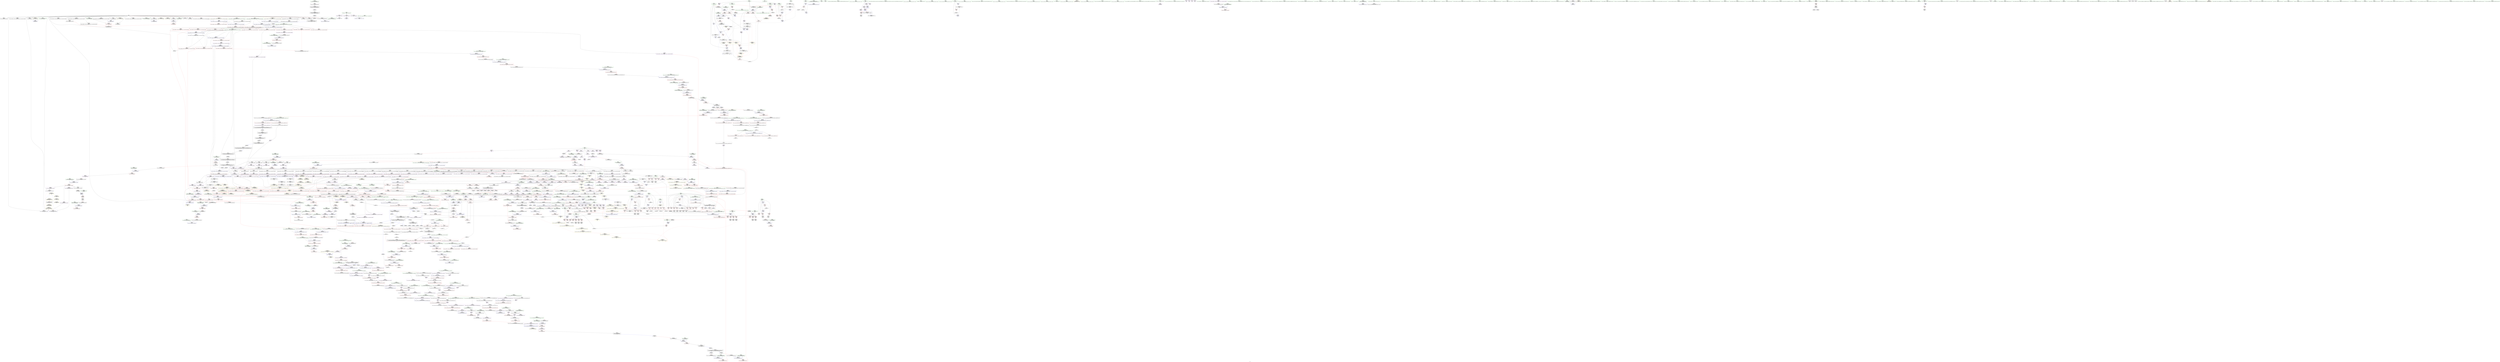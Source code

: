 digraph "SVFG" {
	label="SVFG";

	Node0x556cce7810f0 [shape=record,color=grey,label="{NodeID: 0\nNullPtr|{|<s29>101}}"];
	Node0x556cce7810f0 -> Node0x556cce7eac00[style=solid];
	Node0x556cce7810f0 -> Node0x556cce7ead00[style=solid];
	Node0x556cce7810f0 -> Node0x556cce7eadd0[style=solid];
	Node0x556cce7810f0 -> Node0x556cce7eaea0[style=solid];
	Node0x556cce7810f0 -> Node0x556cce7eaf70[style=solid];
	Node0x556cce7810f0 -> Node0x556cce7eb040[style=solid];
	Node0x556cce7810f0 -> Node0x556cce7eb110[style=solid];
	Node0x556cce7810f0 -> Node0x556cce7eb1e0[style=solid];
	Node0x556cce7810f0 -> Node0x556cce7eb2b0[style=solid];
	Node0x556cce7810f0 -> Node0x556cce7eb380[style=solid];
	Node0x556cce7810f0 -> Node0x556cce7eb450[style=solid];
	Node0x556cce7810f0 -> Node0x556cce7eb520[style=solid];
	Node0x556cce7810f0 -> Node0x556cce7eb5f0[style=solid];
	Node0x556cce7810f0 -> Node0x556cce7eb6c0[style=solid];
	Node0x556cce7810f0 -> Node0x556cce7eb790[style=solid];
	Node0x556cce7810f0 -> Node0x556cce7eb860[style=solid];
	Node0x556cce7810f0 -> Node0x556cce7eb930[style=solid];
	Node0x556cce7810f0 -> Node0x556cce7eba00[style=solid];
	Node0x556cce7810f0 -> Node0x556cce7ebad0[style=solid];
	Node0x556cce7810f0 -> Node0x556cce7ebba0[style=solid];
	Node0x556cce7810f0 -> Node0x556cce7ebc70[style=solid];
	Node0x556cce7810f0 -> Node0x556cce7f55b0[style=solid];
	Node0x556cce7810f0 -> Node0x556cce7f7f50[style=solid];
	Node0x556cce7810f0 -> Node0x556cce7f8020[style=solid];
	Node0x556cce7810f0 -> Node0x556cce7f80f0[style=solid];
	Node0x556cce7810f0 -> Node0x556cce819a10[style=solid];
	Node0x556cce7810f0 -> Node0x556cce8390c0[style=solid];
	Node0x556cce7810f0 -> Node0x556cce8092f0[style=solid];
	Node0x556cce7810f0 -> Node0x556cce809a70[style=solid];
	Node0x556cce7810f0:s29 -> Node0x556cce916f50[style=solid,color=red];
	Node0x556cce7f1050 [shape=record,color=red,label="{NodeID: 775\n1205\<--1204\n\<--call1\n_ZN9__gnu_cxxmiIPiSt6vectorIiSaIiEEEENS_17__normal_iteratorIT_T0_E15difference_typeERKS8_SB_\n}"];
	Node0x556cce7f1050 -> Node0x556cce7f0900[style=solid];
	Node0x556cce8098f0 [shape=record,color=grey,label="{NodeID: 1550\n170 = cmp(168, 169, )\n}"];
	Node0x556cce7e7a70 [shape=record,color=purple,label="{NodeID: 443\n408\<--19\narrayidx10\<--a\nmain\n}"];
	Node0x556cce7e7a70 -> Node0x556cce803870[style=solid];
	Node0x556cce916c20 [shape=record,color=black,label="{NodeID: 2325\n592 = PHI(84, )\n0th arg _ZNSt12_Vector_baseIiSaIiEEC2Ev }"];
	Node0x556cce916c20 -> Node0x556cce7f7db0[style=solid];
	Node0x556cce7db150 [shape=record,color=green,label="{NodeID: 111\n741\<--742\n.addr\<--.addr_field_insensitive\n_ZNSt12_Destroy_auxILb1EE9__destroyIPiEEvT_S3_\n}"];
	Node0x556cce7db150 -> Node0x556cce818350[style=solid];
	Node0x556cce7f6bd0 [shape=record,color=blue,label="{NodeID: 886\n354\<--202\ni\<--\nmain\n}"];
	Node0x556cce7f6bd0 -> Node0x556cce8024f0[style=dashed];
	Node0x556cce7f6bd0 -> Node0x556cce8025c0[style=dashed];
	Node0x556cce7f6bd0 -> Node0x556cce802690[style=dashed];
	Node0x556cce7f6bd0 -> Node0x556cce7f6ca0[style=dashed];
	Node0x556cce7f6bd0 -> Node0x556cce7bed20[style=dashed];
	Node0x556cce893db0 [shape=record,color=yellow,style=double,label="{NodeID: 1661\n44V_1 = ENCHI(MR_44V_0)\npts\{12 180000 \}\nFun[_ZSt3maxIiERKT_S2_S2_]}"];
	Node0x556cce893db0 -> Node0x556cce800fd0[style=dashed];
	Node0x556cce7fd550 [shape=record,color=purple,label="{NodeID: 554\n1467\<--1455\ncoerce.dive\<--__first\n_ZSt22__uninitialized_copy_aISt13move_iteratorIPiES1_iET0_T_S4_S3_RSaIT1_E\n}"];
	Node0x556cce7fd550 -> Node0x556cce81c450[style=solid];
	Node0x556cce7e0100 [shape=record,color=green,label="{NodeID: 222\n1509\<--1510\n__first\<--__first_field_insensitive\n_ZSt18uninitialized_copyISt13move_iteratorIPiES1_ET0_T_S4_S3_\n}"];
	Node0x556cce7e0100 -> Node0x556cce7e5ed0[style=solid];
	Node0x556cce7e0100 -> Node0x556cce7fdca0[style=solid];
	Node0x556cce81bea0 [shape=record,color=blue,label="{NodeID: 997\n1391\<--1388\n__i.addr\<--__i\n_ZN9__gnu_cxx17__normal_iteratorIPiSt6vectorIiSaIiEEEC2ERKS1_\n}"];
	Node0x556cce81bea0 -> Node0x556cce7f2640[style=dashed];
	Node0x556cce802f80 [shape=record,color=red,label="{NodeID: 665\n484\<--360\n\<--tot\nmain\n}"];
	Node0x556cce802f80 -> Node0x556cce839c60[style=solid];
	Node0x556cce7ee130 [shape=record,color=black,label="{NodeID: 333\n552\<--541\n\<--this1\n_ZNSt6vectorIiSaIiEE9push_backERKi\n}"];
	Node0x556cce7ee130 -> Node0x556cce7fa220[style=solid];
	Node0x556cce90d2c0 [shape=record,color=black,label="{NodeID: 2215\n1168 = PHI(311, )\n}"];
	Node0x556cce90d2c0 -> Node0x556cce839960[style=solid];
	Node0x556cce7d7650 [shape=record,color=green,label="{NodeID: 1\n7\<--1\n__dso_handle\<--dummyObj\nGlob }"];
	Node0x556cce7f1120 [shape=record,color=red,label="{NodeID: 776\n1218\<--1215\nthis1\<--this.addr\n_ZNSt6vectorIiSaIiEE5beginEv\n}"];
	Node0x556cce7f1120 -> Node0x556cce7e4a80[style=solid];
	Node0x556cce809a70 [shape=record,color=grey,label="{NodeID: 1551\n999 = cmp(998, 3, )\n}"];
	Node0x556cce7e7b40 [shape=record,color=purple,label="{NodeID: 444\n433\<--19\narrayidx23\<--a\nmain\n}"];
	Node0x556cce7e7b40 -> Node0x556cce803940[style=solid];
	Node0x556cce916d30 [shape=record,color=black,label="{NodeID: 2326\n1418 = PHI(1411, )\n0th arg _ZN9__gnu_cxx13new_allocatorIiE8allocateEmPKv }"];
	Node0x556cce916d30 -> Node0x556cce81c1e0[style=solid];
	Node0x556cce7db220 [shape=record,color=green,label="{NodeID: 112\n743\<--744\n.addr1\<--.addr1_field_insensitive\n_ZNSt12_Destroy_auxILb1EE9__destroyIPiEEvT_S3_\n}"];
	Node0x556cce7db220 -> Node0x556cce818420[style=solid];
	Node0x556cce7f6ca0 [shape=record,color=blue,label="{NodeID: 887\n354\<--392\ni\<--inc\nmain\n}"];
	Node0x556cce7f6ca0 -> Node0x556cce8024f0[style=dashed];
	Node0x556cce7f6ca0 -> Node0x556cce8025c0[style=dashed];
	Node0x556cce7f6ca0 -> Node0x556cce802690[style=dashed];
	Node0x556cce7f6ca0 -> Node0x556cce7f6ca0[style=dashed];
	Node0x556cce7f6ca0 -> Node0x556cce7bed20[style=dashed];
	Node0x556cce893ec0 [shape=record,color=yellow,style=double,label="{NodeID: 1662\n46V_1 = ENCHI(MR_46V_0)\npts\{164 245 361 \}\nFun[_ZSt3maxIiERKT_S2_S2_]}"];
	Node0x556cce893ec0 -> Node0x556cce8010a0[style=dashed];
	Node0x556cce7fd620 [shape=record,color=purple,label="{NodeID: 555\n1469\<--1457\ncoerce.dive1\<--__last\n_ZSt22__uninitialized_copy_aISt13move_iteratorIPiES1_iET0_T_S4_S3_RSaIT1_E\n}"];
	Node0x556cce7fd620 -> Node0x556cce81c520[style=solid];
	Node0x556cce7e01d0 [shape=record,color=green,label="{NodeID: 223\n1511\<--1512\n__last\<--__last_field_insensitive\n_ZSt18uninitialized_copyISt13move_iteratorIPiES1_ET0_T_S4_S3_\n}"];
	Node0x556cce7e01d0 -> Node0x556cce7e5fa0[style=solid];
	Node0x556cce7e01d0 -> Node0x556cce7fdd70[style=solid];
	Node0x556cce81bf70 [shape=record,color=blue,label="{NodeID: 998\n1396\<--1398\n_M_current\<--\n_ZN9__gnu_cxx17__normal_iteratorIPiSt6vectorIiSaIiEEEC2ERKS1_\n|{<s0>79|<s1>92}}"];
	Node0x556cce81bf70:s0 -> Node0x556cce8b6c70[style=dashed,color=blue];
	Node0x556cce81bf70:s1 -> Node0x556cce8b6dd0[style=dashed,color=blue];
	Node0x556cce803050 [shape=record,color=red,label="{NodeID: 666\n452\<--362\n\<--i27\nmain\n}"];
	Node0x556cce803050 -> Node0x556cce8089f0[style=solid];
	Node0x556cce7ee200 [shape=record,color=black,label="{NodeID: 334\n555\<--541\n\<--this1\n_ZNSt6vectorIiSaIiEE9push_backERKi\n}"];
	Node0x556cce7ee200 -> Node0x556cce7fa2f0[style=solid];
	Node0x556cce7ee200 -> Node0x556cce7fa3c0[style=solid];
	Node0x556cce90d400 [shape=record,color=black,label="{NodeID: 2216\n1169 = PHI(311, )\n}"];
	Node0x556cce90d400 -> Node0x556cce81aa50[style=solid];
	Node0x556cce7d7990 [shape=record,color=green,label="{NodeID: 2\n9\<--1\n\<--dummyObj\nCan only get source location for instruction, argument, global var or function.|{<s0>28}}"];
	Node0x556cce7d7990:s0 -> Node0x556cce917740[style=solid,color=red];
	Node0x556cce7f11f0 [shape=record,color=red,label="{NodeID: 777\n1224\<--1223\n\<--coerce.dive\n_ZNSt6vectorIiSaIiEE5beginEv\n}"];
	Node0x556cce7f11f0 -> Node0x556cce7e4b50[style=solid];
	Node0x556cce809bf0 [shape=record,color=grey,label="{NodeID: 1552\n382 = cmp(380, 381, )\n}"];
	Node0x556cce7e7c10 [shape=record,color=purple,label="{NodeID: 445\n458\<--19\narrayidx32\<--a\nmain\n}"];
	Node0x556cce7e7c10 -> Node0x556cce803a10[style=solid];
	Node0x556cce916e40 [shape=record,color=black,label="{NodeID: 2327\n1419 = PHI(1412, )\n1st arg _ZN9__gnu_cxx13new_allocatorIiE8allocateEmPKv }"];
	Node0x556cce916e40 -> Node0x556cce81c2b0[style=solid];
	Node0x556cce7db2f0 [shape=record,color=green,label="{NodeID: 113\n752\<--753\nthis.addr\<--this.addr_field_insensitive\n_ZNSt12_Vector_baseIiSaIiEE13_M_deallocateEPim\n}"];
	Node0x556cce7db2f0 -> Node0x556cce8051a0[style=solid];
	Node0x556cce7db2f0 -> Node0x556cce8184f0[style=solid];
	Node0x556cce7f6d70 [shape=record,color=blue,label="{NodeID: 888\n356\<--202\ni2\<--\nmain\n}"];
	Node0x556cce7f6d70 -> Node0x556cce88cdc0[style=dashed];
	Node0x556cce7fd6f0 [shape=record,color=purple,label="{NodeID: 556\n1483\<--1463\ncoerce.dive3\<--agg.tmp\n_ZSt22__uninitialized_copy_aISt13move_iteratorIPiES1_iET0_T_S4_S3_RSaIT1_E\n}"];
	Node0x556cce7fd6f0 -> Node0x556cce7f2cc0[style=solid];
	Node0x556cce7e02a0 [shape=record,color=green,label="{NodeID: 224\n1513\<--1514\n__result.addr\<--__result.addr_field_insensitive\n_ZSt18uninitialized_copyISt13move_iteratorIPiES1_ET0_T_S4_S3_\n}"];
	Node0x556cce7e02a0 -> Node0x556cce7f3000[style=solid];
	Node0x556cce7e02a0 -> Node0x556cce81cba0[style=solid];
	Node0x556cce81c040 [shape=record,color=blue,label="{NodeID: 999\n1404\<--1402\n__a.addr\<--__a\n_ZNSt16allocator_traitsISaIiEE8allocateERS0_m\n}"];
	Node0x556cce81c040 -> Node0x556cce7f27e0[style=dashed];
	Node0x556cce803120 [shape=record,color=red,label="{NodeID: 667\n456\<--362\n\<--i27\nmain\n}"];
	Node0x556cce803120 -> Node0x556cce7ed910[style=solid];
	Node0x556cce7ee2d0 [shape=record,color=black,label="{NodeID: 335\n563\<--541\n\<--this1\n_ZNSt6vectorIiSaIiEE9push_backERKi\n}"];
	Node0x556cce7ee2d0 -> Node0x556cce7fa490[style=solid];
	Node0x556cce7ee2d0 -> Node0x556cce7fa560[style=solid];
	Node0x556cce90d540 [shape=record,color=black,label="{NodeID: 2217\n1171 = PHI(1333, )\n}"];
	Node0x556cce90d540 -> Node0x556cce7f0d10[style=solid];
	Node0x556cce7d7a50 [shape=record,color=green,label="{NodeID: 3\n27\<--1\n.str\<--dummyObj\nGlob }"];
	Node0x556cce7f12c0 [shape=record,color=red,label="{NodeID: 778\n1235\<--1229\nthis1\<--this.addr\n_ZNSt12_Vector_baseIiSaIiEE11_M_allocateEm\n}"];
	Node0x556cce7f12c0 -> Node0x556cce7fced0[style=solid];
	Node0x556cce809d70 [shape=record,color=grey,label="{NodeID: 1553\n374 = cmp(370, 9, )\n}"];
	Node0x556cce7e7ce0 [shape=record,color=purple,label="{NodeID: 446\n461\<--19\narrayidx34\<--a\nmain\n}"];
	Node0x556cce7e7ce0 -> Node0x556cce803ae0[style=solid];
	Node0x556cce916f50 [shape=record,color=black,label="{NodeID: 2328\n1420 = PHI(3, )\n2nd arg _ZN9__gnu_cxx13new_allocatorIiE8allocateEmPKv }"];
	Node0x556cce916f50 -> Node0x556cce81c380[style=solid];
	Node0x556cce7e0710 [shape=record,color=green,label="{NodeID: 114\n754\<--755\n__p.addr\<--__p.addr_field_insensitive\n_ZNSt12_Vector_baseIiSaIiEE13_M_deallocateEPim\n}"];
	Node0x556cce7e0710 -> Node0x556cce805270[style=solid];
	Node0x556cce7e0710 -> Node0x556cce805340[style=solid];
	Node0x556cce7e0710 -> Node0x556cce8185c0[style=solid];
	Node0x556cce7f6e40 [shape=record,color=blue,label="{NodeID: 889\n356\<--417\ni2\<--inc14\nmain\n}"];
	Node0x556cce7f6e40 -> Node0x556cce88cdc0[style=dashed];
	Node0x556cce8940e0 [shape=record,color=yellow,style=double,label="{NodeID: 1664\n90V_1 = ENCHI(MR_90V_0)\npts\{357 \}\nFun[_ZNSt16allocator_traitsISaIiEE9constructIiJRKiEEEvRS0_PT_DpOT0_]|{<s0>55}}"];
	Node0x556cce8940e0:s0 -> Node0x556cce897e60[style=dashed,color=red];
	Node0x556cce7fd7c0 [shape=record,color=purple,label="{NodeID: 557\n1485\<--1465\ncoerce.dive4\<--agg.tmp2\n_ZSt22__uninitialized_copy_aISt13move_iteratorIPiES1_iET0_T_S4_S3_RSaIT1_E\n}"];
	Node0x556cce7fd7c0 -> Node0x556cce7f2d90[style=solid];
	Node0x556cce7e0370 [shape=record,color=green,label="{NodeID: 225\n1515\<--1516\n__assignable\<--__assignable_field_insensitive\n_ZSt18uninitialized_copyISt13move_iteratorIPiES1_ET0_T_S4_S3_\n}"];
	Node0x556cce7e0370 -> Node0x556cce81cc70[style=solid];
	Node0x556cce81c110 [shape=record,color=blue,label="{NodeID: 1000\n1406\<--1403\n__n.addr\<--__n\n_ZNSt16allocator_traitsISaIiEE8allocateERS0_m\n}"];
	Node0x556cce81c110 -> Node0x556cce7f28b0[style=dashed];
	Node0x556cce883d60 [shape=record,color=yellow,style=double,label="{NodeID: 1775\n32V_1 = ENCHI(MR_32V_0)\npts\{200000 \}\nFun[main]|{|<s5>26}}"];
	Node0x556cce883d60 -> Node0x556cce803870[style=dashed];
	Node0x556cce883d60 -> Node0x556cce803940[style=dashed];
	Node0x556cce883d60 -> Node0x556cce803a10[style=dashed];
	Node0x556cce883d60 -> Node0x556cce803ae0[style=dashed];
	Node0x556cce883d60 -> Node0x556cce803bb0[style=dashed];
	Node0x556cce883d60:s5 -> Node0x556cce896510[style=dashed,color=red];
	Node0x556cce8031f0 [shape=record,color=red,label="{NodeID: 668\n463\<--362\n\<--i27\nmain\n}"];
	Node0x556cce8031f0 -> Node0x556cce83bbe0[style=solid];
	Node0x556cce7ee3a0 [shape=record,color=black,label="{NodeID: 336\n554\<--553\n\<--_M_impl3\n_ZNSt6vectorIiSaIiEE9push_backERKi\n|{<s0>32}}"];
	Node0x556cce7ee3a0:s0 -> Node0x556cce911f30[style=solid,color=red];
	Node0x556cce90d680 [shape=record,color=black,label="{NodeID: 2218\n1178 = PHI(311, )\n}"];
	Node0x556cce90d680 -> Node0x556cce83bee0[style=solid];
	Node0x556cce7d7b10 [shape=record,color=green,label="{NodeID: 4\n29\<--1\n.str.2\<--dummyObj\nGlob }"];
	Node0x556cce7f1390 [shape=record,color=red,label="{NodeID: 779\n1236\<--1231\n\<--__n.addr\n_ZNSt12_Vector_baseIiSaIiEE11_M_allocateEm\n}"];
	Node0x556cce7f1390 -> Node0x556cce809ef0[style=solid];
	Node0x556cce809ef0 [shape=record,color=grey,label="{NodeID: 1554\n1237 = cmp(1236, 1238, )\n}"];
	Node0x556cce7e7db0 [shape=record,color=purple,label="{NodeID: 447\n473\<--19\narrayidx39\<--a\nmain\n}"];
	Node0x556cce7e7db0 -> Node0x556cce803bb0[style=solid];
	Node0x556cce917060 [shape=record,color=black,label="{NodeID: 2329\n1548 = PHI(1535, )\n0th arg _ZNSt20__uninitialized_copyILb1EE13__uninit_copyISt13move_iteratorIPiES3_EET0_T_S6_S5_ }"];
	Node0x556cce917060 -> Node0x556cce81cee0[style=solid];
	Node0x556cce7e07a0 [shape=record,color=green,label="{NodeID: 115\n756\<--757\n__n.addr\<--__n.addr_field_insensitive\n_ZNSt12_Vector_baseIiSaIiEE13_M_deallocateEPim\n}"];
	Node0x556cce7e07a0 -> Node0x556cce805410[style=solid];
	Node0x556cce7e07a0 -> Node0x556cce818690[style=solid];
	Node0x556cce7f6f10 [shape=record,color=blue,label="{NodeID: 890\n11\<--9\nans\<--\nmain\n}"];
	Node0x556cce7f6f10 -> Node0x556cce88a0c0[style=dashed];
	Node0x556cce7fd890 [shape=record,color=purple,label="{NodeID: 558\n1780\<--1473\noffset_0\<--\n}"];
	Node0x556cce7fd890 -> Node0x556cce81c790[style=solid];
	Node0x556cce7e0440 [shape=record,color=green,label="{NodeID: 226\n1517\<--1518\nagg.tmp\<--agg.tmp_field_insensitive\n_ZSt18uninitialized_copyISt13move_iteratorIPiES1_ET0_T_S4_S3_\n}"];
	Node0x556cce7e0440 -> Node0x556cce7e6070[style=solid];
	Node0x556cce7e0440 -> Node0x556cce7fde40[style=solid];
	Node0x556cce81c1e0 [shape=record,color=blue,label="{NodeID: 1001\n1421\<--1418\nthis.addr\<--this\n_ZN9__gnu_cxx13new_allocatorIiE8allocateEmPKv\n}"];
	Node0x556cce81c1e0 -> Node0x556cce7f2980[style=dashed];
	Node0x556cce8032c0 [shape=record,color=red,label="{NodeID: 669\n466\<--362\n\<--i27\nmain\n}"];
	Node0x556cce8032c0 -> Node0x556cce7edab0[style=solid];
	Node0x556cce7ee470 [shape=record,color=black,label="{NodeID: 337\n624\<--623\n\<--this1\n_ZNSt12_Vector_baseIiSaIiEE12_Vector_implC2Ev\n|{<s0>38}}"];
	Node0x556cce7ee470:s0 -> Node0x556cce9138f0[style=solid,color=red];
	Node0x556cce90d7c0 [shape=record,color=black,label="{NodeID: 2219\n1182 = PHI(1317, )\n}"];
	Node0x556cce90d7c0 -> Node0x556cce808870[style=solid];
	Node0x556cce7d7f70 [shape=record,color=green,label="{NodeID: 5\n31\<--1\n.str.3\<--dummyObj\nGlob }"];
	Node0x556cce7f1460 [shape=record,color=red,label="{NodeID: 780\n1242\<--1231\n\<--__n.addr\n_ZNSt12_Vector_baseIiSaIiEE11_M_allocateEm\n|{<s0>93}}"];
	Node0x556cce7f1460:s0 -> Node0x556cce915bd0[style=solid,color=red];
	Node0x556cce7bc8d0 [shape=record,color=black,label="{NodeID: 1555\nMR_22V_3 = PHI(MR_22V_2, MR_22V_1, )\npts\{12 \}\n|{|<s1>14}}"];
	Node0x556cce7bc8d0 -> Node0x556cce88e6c0[style=dashed];
	Node0x556cce7bc8d0:s1 -> Node0x556cce896080[style=dashed,color=red];
	Node0x556cce7e7e80 [shape=record,color=purple,label="{NodeID: 448\n63\<--21\n\<--ve\n__cxx_global_var_init.1\n}"];
	Node0x556cce7e7e80 -> Node0x556cce838b20[style=solid];
	Node0x556cce917170 [shape=record,color=black,label="{NodeID: 2330\n1549 = PHI(1537, )\n1st arg _ZNSt20__uninitialized_copyILb1EE13__uninit_copyISt13move_iteratorIPiES3_EET0_T_S6_S5_ }"];
	Node0x556cce917170 -> Node0x556cce81cfb0[style=solid];
	Node0x556cce7e0870 [shape=record,color=green,label="{NodeID: 116\n770\<--771\n_ZNSt16allocator_traitsISaIiEE10deallocateERS0_Pim\<--_ZNSt16allocator_traitsISaIiEE10deallocateERS0_Pim_field_insensitive\n}"];
	Node0x556cce7f6fe0 [shape=record,color=blue,label="{NodeID: 891\n358\<--202\ni16\<--\nmain\n}"];
	Node0x556cce7f6fe0 -> Node0x556cce802aa0[style=dashed];
	Node0x556cce7f6fe0 -> Node0x556cce802b70[style=dashed];
	Node0x556cce7f6fe0 -> Node0x556cce802c40[style=dashed];
	Node0x556cce7f6fe0 -> Node0x556cce802d10[style=dashed];
	Node0x556cce7f6fe0 -> Node0x556cce802de0[style=dashed];
	Node0x556cce7f6fe0 -> Node0x556cce7f7180[style=dashed];
	Node0x556cce7f6fe0 -> Node0x556cce7bf720[style=dashed];
	Node0x556cce7fd960 [shape=record,color=purple,label="{NodeID: 559\n1781\<--1474\noffset_0\<--\n}"];
	Node0x556cce7fd960 -> Node0x556cce7f4860[style=solid];
	Node0x556cce7e0510 [shape=record,color=green,label="{NodeID: 227\n1519\<--1520\nagg.tmp2\<--agg.tmp2_field_insensitive\n_ZSt18uninitialized_copyISt13move_iteratorIPiES1_ET0_T_S4_S3_\n}"];
	Node0x556cce7e0510 -> Node0x556cce7e6140[style=solid];
	Node0x556cce7e0510 -> Node0x556cce7fdf10[style=solid];
	Node0x556cce81c2b0 [shape=record,color=blue,label="{NodeID: 1002\n1423\<--1419\n__n.addr\<--__n\n_ZN9__gnu_cxx13new_allocatorIiE8allocateEmPKv\n}"];
	Node0x556cce81c2b0 -> Node0x556cce7f2a50[style=dashed];
	Node0x556cce81c2b0 -> Node0x556cce7f2b20[style=dashed];
	Node0x556cce803390 [shape=record,color=red,label="{NodeID: 670\n470\<--362\n\<--i27\nmain\n|{<s0>28}}"];
	Node0x556cce803390:s0 -> Node0x556cce9174a0[style=solid,color=red];
	Node0x556cce7ee540 [shape=record,color=black,label="{NodeID: 338\n641\<--640\n\<--this1\n_ZNSaIiEC2Ev\n|{<s0>39}}"];
	Node0x556cce7ee540:s0 -> Node0x556cce90f480[style=solid,color=red];
	Node0x556cce90d900 [shape=record,color=black,label="{NodeID: 2220\n1185 = PHI(1317, )\n}"];
	Node0x556cce90d900 -> Node0x556cce8383f0[style=solid];
	Node0x556cce7d8030 [shape=record,color=green,label="{NodeID: 6\n34\<--1\n\<--dummyObj\nCan only get source location for instruction, argument, global var or function.}"];
	Node0x556cce7f1530 [shape=record,color=red,label="{NodeID: 781\n1271\<--1255\n\<--__first.addr\n_ZSt34__uninitialized_move_if_noexcept_aIPiS0_SaIiEET0_T_S3_S2_RT1_\n|{<s0>94}}"];
	Node0x556cce7f1530:s0 -> Node0x556cce9113a0[style=solid,color=red];
	Node0x556cce7bc9c0 [shape=record,color=black,label="{NodeID: 1556\nMR_38V_3 = PHI(MR_38V_4, MR_38V_2, )\npts\{210 \}\n}"];
	Node0x556cce7bc9c0 -> Node0x556cce800bc0[style=dashed];
	Node0x556cce7e7f50 [shape=record,color=purple,label="{NodeID: 449\n70\<--21\n\<--ve\n__cxx_global_var_init.1\n}"];
	Node0x556cce917280 [shape=record,color=black,label="{NodeID: 2331\n1550 = PHI(1533, )\n2nd arg _ZNSt20__uninitialized_copyILb1EE13__uninit_copyISt13move_iteratorIPiES3_EET0_T_S6_S5_ }"];
	Node0x556cce917280 -> Node0x556cce81d080[style=solid];
	Node0x556cce7e0940 [shape=record,color=green,label="{NodeID: 117\n776\<--777\nthis.addr\<--this.addr_field_insensitive\n_ZNSt12_Vector_baseIiSaIiEE12_Vector_implD2Ev\n}"];
	Node0x556cce7e0940 -> Node0x556cce8054e0[style=solid];
	Node0x556cce7e0940 -> Node0x556cce818760[style=solid];
	Node0x556cce7f70b0 [shape=record,color=blue,label="{NodeID: 892\n429\<--189\narrayidx21\<--\nmain\n|{<s0>26|<s1>26|<s2>26}}"];
	Node0x556cce7f70b0:s0 -> Node0x556cce800a20[style=dashed,color=red];
	Node0x556cce7f70b0:s1 -> Node0x556cce7f5e00[style=dashed,color=red];
	Node0x556cce7f70b0:s2 -> Node0x556cce88ebc0[style=dashed,color=red];
	Node0x556cce7fda30 [shape=record,color=purple,label="{NodeID: 560\n1783\<--1479\noffset_0\<--\n}"];
	Node0x556cce7fda30 -> Node0x556cce81c860[style=solid];
	Node0x556cce7e05e0 [shape=record,color=green,label="{NodeID: 228\n1539\<--1540\n_ZNSt20__uninitialized_copyILb1EE13__uninit_copyISt13move_iteratorIPiES3_EET0_T_S6_S5_\<--_ZNSt20__uninitialized_copyILb1EE13__uninit_copyISt13move_iteratorIPiES3_EET0_T_S6_S5__field_insensitive\n}"];
	Node0x556cce81c380 [shape=record,color=blue,label="{NodeID: 1003\n1425\<--1420\n.addr\<--\n_ZN9__gnu_cxx13new_allocatorIiE8allocateEmPKv\n}"];
	Node0x556cce803460 [shape=record,color=red,label="{NodeID: 671\n471\<--362\n\<--i27\nmain\n}"];
	Node0x556cce803460 -> Node0x556cce7edb80[style=solid];
	Node0x556cce7ee610 [shape=record,color=black,label="{NodeID: 339\n679\<--678\n\<--_M_impl\n_ZNSt12_Vector_baseIiSaIiEE19_M_get_Tp_allocatorEv\n}"];
	Node0x556cce7ee610 -> Node0x556cce7ee6e0[style=solid];
	Node0x556cce90da40 [shape=record,color=black,label="{NodeID: 2221\n1201 = PHI(1291, )\n}"];
	Node0x556cce90da40 -> Node0x556cce7f0f80[style=solid];
	Node0x556cce7d80f0 [shape=record,color=green,label="{NodeID: 7\n189\<--1\n\<--dummyObj\nCan only get source location for instruction, argument, global var or function.}"];
	Node0x556cce7f1600 [shape=record,color=red,label="{NodeID: 782\n1277\<--1257\n\<--__last.addr\n_ZSt34__uninitialized_move_if_noexcept_aIPiS0_SaIiEET0_T_S3_S2_RT1_\n|{<s0>95}}"];
	Node0x556cce7f1600:s0 -> Node0x556cce9113a0[style=solid,color=red];
	Node0x556cce7bcec0 [shape=record,color=black,label="{NodeID: 1557\nMR_2V_2 = PHI(MR_2V_3, MR_2V_1, )\npts\{230000 230001 230002 \}\n|{<s0>3}}"];
	Node0x556cce7bcec0:s0 -> Node0x556cce890810[style=dashed,color=red];
	Node0x556cce7e8020 [shape=record,color=purple,label="{NodeID: 450\n71\<--21\n\<--ve\n__cxx_global_var_init.1\n}"];
	Node0x556cce7e8020 -> Node0x556cce809770[style=solid];
	Node0x556cce917390 [shape=record,color=black,label="{NodeID: 2332\n829 = PHI(780, )\n0th arg _ZNSaIiED2Ev }"];
	Node0x556cce917390 -> Node0x556cce818d10[style=solid];
	Node0x556cce7e0a10 [shape=record,color=green,label="{NodeID: 118\n782\<--783\n_ZNSaIiED2Ev\<--_ZNSaIiED2Ev_field_insensitive\n}"];
	Node0x556cce7f7180 [shape=record,color=blue,label="{NodeID: 893\n358\<--446\ni16\<--inc25\nmain\n}"];
	Node0x556cce7f7180 -> Node0x556cce802aa0[style=dashed];
	Node0x556cce7f7180 -> Node0x556cce802b70[style=dashed];
	Node0x556cce7f7180 -> Node0x556cce802c40[style=dashed];
	Node0x556cce7f7180 -> Node0x556cce802d10[style=dashed];
	Node0x556cce7f7180 -> Node0x556cce802de0[style=dashed];
	Node0x556cce7f7180 -> Node0x556cce7f7180[style=dashed];
	Node0x556cce7f7180 -> Node0x556cce7bf720[style=dashed];
	Node0x556cce894490 [shape=record,color=yellow,style=double,label="{NodeID: 1668\n61V_1 = ENCHI(MR_61V_0)\npts\{1442 \}\nFun[_ZNSt16allocator_traitsISaIiEE9constructIiJRKiEEEvRS0_PT_DpOT0_]|{<s0>55}}"];
	Node0x556cce894490:s0 -> Node0x556cce81a640[style=dashed,color=red];
	Node0x556cce7fdb00 [shape=record,color=purple,label="{NodeID: 561\n1784\<--1480\noffset_0\<--\n}"];
	Node0x556cce7fdb00 -> Node0x556cce7f4930[style=solid];
	Node0x556cce7e8aa0 [shape=record,color=green,label="{NodeID: 229\n1551\<--1552\n__first\<--__first_field_insensitive\n_ZNSt20__uninitialized_copyILb1EE13__uninit_copyISt13move_iteratorIPiES3_EET0_T_S6_S5_\n}"];
	Node0x556cce7e8aa0 -> Node0x556cce7e62e0[style=solid];
	Node0x556cce7e8aa0 -> Node0x556cce7fe320[style=solid];
	Node0x556cce81c450 [shape=record,color=blue,label="{NodeID: 1004\n1467\<--1451\ncoerce.dive\<--__first.coerce\n_ZSt22__uninitialized_copy_aISt13move_iteratorIPiES1_iET0_T_S4_S3_RSaIT1_E\n}"];
	Node0x556cce81c450 -> Node0x556cce7f4860[style=dashed];
	Node0x556cce803530 [shape=record,color=red,label="{NodeID: 672\n475\<--362\n\<--i27\nmain\n|{<s0>28}}"];
	Node0x556cce803530:s0 -> Node0x556cce917890[style=solid,color=red];
	Node0x556cce7ee6e0 [shape=record,color=black,label="{NodeID: 340\n672\<--679\n_ZNSt12_Vector_baseIiSaIiEE19_M_get_Tp_allocatorEv_ret\<--\n_ZNSt12_Vector_baseIiSaIiEE19_M_get_Tp_allocatorEv\n|{<s0>8|<s1>51|<s2>63|<s3>66|<s4>71|<s5>75}}"];
	Node0x556cce7ee6e0:s0 -> Node0x556cce90a650[style=solid,color=blue];
	Node0x556cce7ee6e0:s1 -> Node0x556cce90bb40[style=solid,color=blue];
	Node0x556cce7ee6e0:s2 -> Node0x556cce90c540[style=solid,color=blue];
	Node0x556cce7ee6e0:s3 -> Node0x556cce90c900[style=solid,color=blue];
	Node0x556cce7ee6e0:s4 -> Node0x556cce90cc50[style=solid,color=blue];
	Node0x556cce7ee6e0:s5 -> Node0x556cce90cdc0[style=solid,color=blue];
	Node0x556cce90db80 [shape=record,color=black,label="{NodeID: 2222\n1204 = PHI(1291, )\n}"];
	Node0x556cce90db80 -> Node0x556cce7f1050[style=solid];
	Node0x556cce7d81b0 [shape=record,color=green,label="{NodeID: 8\n202\<--1\n\<--dummyObj\nCan only get source location for instruction, argument, global var or function.|{<s0>26}}"];
	Node0x556cce7d81b0:s0 -> Node0x556cce9147d0[style=solid,color=red];
	Node0x556cce7f16d0 [shape=record,color=red,label="{NodeID: 783\n1281\<--1259\n\<--__result.addr\n_ZSt34__uninitialized_move_if_noexcept_aIPiS0_SaIiEET0_T_S3_S2_RT1_\n|{<s0>96}}"];
	Node0x556cce7f16d0:s0 -> Node0x556cce90fc00[style=solid,color=red];
	Node0x556cce7e80f0 [shape=record,color=purple,label="{NodeID: 451\n100\<--21\n\<--ve\n__cxx_global_array_dtor\n}"];
	Node0x556cce9174a0 [shape=record,color=black,label="{NodeID: 2333\n234 = PHI(293, 470, )\n0th arg _Z3dfsiiii }"];
	Node0x556cce9174a0 -> Node0x556cce7f6210[style=solid];
	Node0x556cce7e0b10 [shape=record,color=green,label="{NodeID: 119\n789\<--790\n__a.addr\<--__a.addr_field_insensitive\n_ZNSt16allocator_traitsISaIiEE10deallocateERS0_Pim\n}"];
	Node0x556cce7e0b10 -> Node0x556cce8055b0[style=solid];
	Node0x556cce7e0b10 -> Node0x556cce818830[style=solid];
	Node0x556cce7f7250 [shape=record,color=blue,label="{NodeID: 894\n360\<--9\ntot\<--\nmain\n}"];
	Node0x556cce7f7250 -> Node0x556cce8891c0[style=dashed];
	Node0x556cce7fdbd0 [shape=record,color=purple,label="{NodeID: 562\n1502\<--1493\ncoerce.dive\<--retval\n_ZSt32__make_move_if_noexcept_iteratorIiSt13move_iteratorIPiEET0_PT_\n}"];
	Node0x556cce7fdbd0 -> Node0x556cce7f2f30[style=solid];
	Node0x556cce7e8b70 [shape=record,color=green,label="{NodeID: 230\n1553\<--1554\n__last\<--__last_field_insensitive\n_ZNSt20__uninitialized_copyILb1EE13__uninit_copyISt13move_iteratorIPiES3_EET0_T_S6_S5_\n}"];
	Node0x556cce7e8b70 -> Node0x556cce7e63b0[style=solid];
	Node0x556cce7e8b70 -> Node0x556cce7fe3f0[style=solid];
	Node0x556cce81c520 [shape=record,color=blue,label="{NodeID: 1005\n1469\<--1452\ncoerce.dive1\<--__last.coerce\n_ZSt22__uninitialized_copy_aISt13move_iteratorIPiES1_iET0_T_S4_S3_RSaIT1_E\n}"];
	Node0x556cce81c520 -> Node0x556cce7f4930[style=dashed];
	Node0x556cce8841c0 [shape=record,color=yellow,style=double,label="{NodeID: 1780\n105V_1 = ENCHI(MR_105V_0)\npts\{164 245 \}\nFun[main]}"];
	Node0x556cce8841c0 -> Node0x556cce803d50[style=dashed];
	Node0x556cce803600 [shape=record,color=red,label="{NodeID: 673\n480\<--362\n\<--i27\nmain\n}"];
	Node0x556cce803600 -> Node0x556cce7edc50[style=solid];
	Node0x556cce7ee7b0 [shape=record,color=black,label="{NodeID: 341\n700\<--696\nsub.ptr.lhs.cast\<--\n_ZNSt12_Vector_baseIiSaIiEED2Ev\n}"];
	Node0x556cce7ee7b0 -> Node0x556cce83a3e0[style=solid];
	Node0x556cce90dcc0 [shape=record,color=black,label="{NodeID: 2223\n1243 = PHI(1401, )\n}"];
	Node0x556cce90dcc0 -> Node0x556cce8390c0[style=solid];
	Node0x556cce7d8270 [shape=record,color=green,label="{NodeID: 9\n329\<--1\n\<--dummyObj\nCan only get source location for instruction, argument, global var or function.}"];
	Node0x556cce7f17a0 [shape=record,color=red,label="{NodeID: 784\n1282\<--1261\n\<--__alloc.addr\n_ZSt34__uninitialized_move_if_noexcept_aIPiS0_SaIiEET0_T_S3_S2_RT1_\n|{<s0>96}}"];
	Node0x556cce7f17a0:s0 -> Node0x556cce90fd10[style=solid,color=red];
	Node0x556cce7bd0a0 [shape=record,color=black,label="{NodeID: 1559\nMR_30V_3 = PHI(MR_30V_5, MR_30V_2, )\npts\{180000 \}\n|{|<s1>19}}"];
	Node0x556cce7bd0a0 -> Node0x556cce7bd0a0[style=dashed];
	Node0x556cce7bd0a0:s1 -> Node0x556cce882f00[style=dashed,color=red];
	Node0x556cce7e81c0 [shape=record,color=purple,label="{NodeID: 452\n101\<--21\n\<--ve\n__cxx_global_array_dtor\n}"];
	Node0x556cce7e81c0 -> Node0x556cce838580[style=solid];
	Node0x556cce9175f0 [shape=record,color=black,label="{NodeID: 2334\n235 = PHI(294, 474, )\n1st arg _Z3dfsiiii }"];
	Node0x556cce9175f0 -> Node0x556cce7f62e0[style=solid];
	Node0x556cce7e0be0 [shape=record,color=green,label="{NodeID: 120\n791\<--792\n__p.addr\<--__p.addr_field_insensitive\n_ZNSt16allocator_traitsISaIiEE10deallocateERS0_Pim\n}"];
	Node0x556cce7e0be0 -> Node0x556cce805680[style=solid];
	Node0x556cce7e0be0 -> Node0x556cce818900[style=solid];
	Node0x556cce7f7320 [shape=record,color=blue,label="{NodeID: 895\n362\<--202\ni27\<--\nmain\n}"];
	Node0x556cce7f7320 -> Node0x556cce803050[style=dashed];
	Node0x556cce7f7320 -> Node0x556cce803120[style=dashed];
	Node0x556cce7f7320 -> Node0x556cce8031f0[style=dashed];
	Node0x556cce7f7320 -> Node0x556cce8032c0[style=dashed];
	Node0x556cce7f7320 -> Node0x556cce803390[style=dashed];
	Node0x556cce7f7320 -> Node0x556cce803460[style=dashed];
	Node0x556cce7f7320 -> Node0x556cce803530[style=dashed];
	Node0x556cce7f7320 -> Node0x556cce803600[style=dashed];
	Node0x556cce7f7320 -> Node0x556cce8036d0[style=dashed];
	Node0x556cce7f7320 -> Node0x556cce8037a0[style=dashed];
	Node0x556cce7f7320 -> Node0x556cce7f7730[style=dashed];
	Node0x556cce7f7320 -> Node0x556cce884c80[style=dashed];
	Node0x556cce7fdca0 [shape=record,color=purple,label="{NodeID: 563\n1521\<--1509\ncoerce.dive\<--__first\n_ZSt18uninitialized_copyISt13move_iteratorIPiES1_ET0_T_S4_S3_\n}"];
	Node0x556cce7fdca0 -> Node0x556cce81ca00[style=solid];
	Node0x556cce7e8c40 [shape=record,color=green,label="{NodeID: 231\n1555\<--1556\n__result.addr\<--__result.addr_field_insensitive\n_ZNSt20__uninitialized_copyILb1EE13__uninit_copyISt13move_iteratorIPiES3_EET0_T_S6_S5_\n}"];
	Node0x556cce7e8c40 -> Node0x556cce7f3270[style=solid];
	Node0x556cce7e8c40 -> Node0x556cce81d080[style=solid];
	Node0x556cce81c5f0 [shape=record,color=blue,label="{NodeID: 1006\n1459\<--1453\n__result.addr\<--__result\n_ZSt22__uninitialized_copy_aISt13move_iteratorIPiES1_iET0_T_S4_S3_RSaIT1_E\n}"];
	Node0x556cce81c5f0 -> Node0x556cce7f2bf0[style=dashed];
	Node0x556cce8036d0 [shape=record,color=red,label="{NodeID: 674\n488\<--362\n\<--i27\nmain\n}"];
	Node0x556cce8036d0 -> Node0x556cce7edd20[style=solid];
	Node0x556cce7ee880 [shape=record,color=black,label="{NodeID: 342\n701\<--699\nsub.ptr.rhs.cast\<--\n_ZNSt12_Vector_baseIiSaIiEED2Ev\n}"];
	Node0x556cce7ee880 -> Node0x556cce83a3e0[style=solid];
	Node0x556cce90de00 [shape=record,color=black,label="{NodeID: 2224\n1272 = PHI(1491, )\n}"];
	Node0x556cce90de00 -> Node0x556cce81b340[style=solid];
	Node0x556cce7d8770 [shape=record,color=green,label="{NodeID: 10\n372\<--1\n\<--dummyObj\nCan only get source location for instruction, argument, global var or function.}"];
	Node0x556cce7f1870 [shape=record,color=red,label="{NodeID: 785\n1284\<--1283\n\<--coerce.dive4\n_ZSt34__uninitialized_move_if_noexcept_aIPiS0_SaIiEET0_T_S3_S2_RT1_\n|{<s0>96}}"];
	Node0x556cce7f1870:s0 -> Node0x556cce90f9e0[style=solid,color=red];
	Node0x556cce7bd5a0 [shape=record,color=black,label="{NodeID: 1560\nMR_79V_2 = PHI(MR_79V_3, MR_79V_1, )\npts\{10 \}\n}"];
	Node0x556cce7bd5a0 -> Node0x556cce7ff840[style=dashed];
	Node0x556cce7bd5a0 -> Node0x556cce7f78d0[style=dashed];
	Node0x556cce7e8290 [shape=record,color=purple,label="{NodeID: 453\n108\<--21\n\<--ve\n__cxx_global_array_dtor\n}"];
	Node0x556cce7e8290 -> Node0x556cce808cf0[style=solid];
	Node0x556cce917740 [shape=record,color=black,label="{NodeID: 2335\n236 = PHI(296, 9, )\n2nd arg _Z3dfsiiii }"];
	Node0x556cce917740 -> Node0x556cce7f63b0[style=solid];
	Node0x556cce7e0cb0 [shape=record,color=green,label="{NodeID: 121\n793\<--794\n__n.addr\<--__n.addr_field_insensitive\n_ZNSt16allocator_traitsISaIiEE10deallocateERS0_Pim\n}"];
	Node0x556cce7e0cb0 -> Node0x556cce805750[style=solid];
	Node0x556cce7e0cb0 -> Node0x556cce8189d0[style=solid];
	Node0x556cce7f73f0 [shape=record,color=blue,label="{NodeID: 896\n468\<--9\narrayidx37\<--\nmain\n|{<s0>28}}"];
	Node0x556cce7f73f0:s0 -> Node0x556cce882f00[style=dashed,color=red];
	Node0x556cce7fdd70 [shape=record,color=purple,label="{NodeID: 564\n1523\<--1511\ncoerce.dive1\<--__last\n_ZSt18uninitialized_copyISt13move_iteratorIPiES1_ET0_T_S4_S3_\n}"];
	Node0x556cce7fdd70 -> Node0x556cce81cad0[style=solid];
	Node0x556cce7e8d10 [shape=record,color=green,label="{NodeID: 232\n1557\<--1558\nagg.tmp\<--agg.tmp_field_insensitive\n_ZNSt20__uninitialized_copyILb1EE13__uninit_copyISt13move_iteratorIPiES3_EET0_T_S6_S5_\n}"];
	Node0x556cce7e8d10 -> Node0x556cce7e6480[style=solid];
	Node0x556cce7e8d10 -> Node0x556cce7fe4c0[style=solid];
	Node0x556cce81c6c0 [shape=record,color=blue,label="{NodeID: 1007\n1461\<--1454\n.addr\<--\n_ZSt22__uninitialized_copy_aISt13move_iteratorIPiES1_iET0_T_S4_S3_RSaIT1_E\n}"];
	Node0x556cce8037a0 [shape=record,color=red,label="{NodeID: 675\n495\<--362\n\<--i27\nmain\n}"];
	Node0x556cce8037a0 -> Node0x556cce83a0e0[style=solid];
	Node0x556cce7ee950 [shape=record,color=black,label="{NodeID: 343\n766\<--765\n\<--_M_impl\n_ZNSt12_Vector_baseIiSaIiEE13_M_deallocateEPim\n|{<s0>46}}"];
	Node0x556cce7ee950:s0 -> Node0x556cce90fe20[style=solid,color=red];
	Node0x556cce90df40 [shape=record,color=black,label="{NodeID: 2225\n1278 = PHI(1491, )\n}"];
	Node0x556cce90df40 -> Node0x556cce81b410[style=solid];
	Node0x556cce7d8800 [shape=record,color=green,label="{NodeID: 11\n439\<--1\n\<--dummyObj\nCan only get source location for instruction, argument, global var or function.}"];
	Node0x556cce7f1940 [shape=record,color=red,label="{NodeID: 786\n1286\<--1285\n\<--coerce.dive5\n_ZSt34__uninitialized_move_if_noexcept_aIPiS0_SaIiEET0_T_S3_S2_RT1_\n|{<s0>96}}"];
	Node0x556cce7f1940:s0 -> Node0x556cce90faf0[style=solid,color=red];
	Node0x556cce7bdaa0 [shape=record,color=black,label="{NodeID: 1561\nMR_22V_2 = PHI(MR_22V_6, MR_22V_1, )\npts\{12 \}\n}"];
	Node0x556cce7bdaa0 -> Node0x556cce7f6f10[style=dashed];
	Node0x556cce7e8360 [shape=record,color=purple,label="{NodeID: 454\n268\<--21\narrayidx4\<--ve\n_Z3dfsiiii\n|{<s0>16}}"];
	Node0x556cce7e8360:s0 -> Node0x556cce9108c0[style=solid,color=red];
	Node0x556cce917890 [shape=record,color=black,label="{NodeID: 2336\n237 = PHI(297, 475, )\n3rd arg _Z3dfsiiii }"];
	Node0x556cce917890 -> Node0x556cce7f6480[style=solid];
	Node0x556cce7e0d80 [shape=record,color=green,label="{NodeID: 122\n803\<--804\n_ZN9__gnu_cxx13new_allocatorIiE10deallocateEPim\<--_ZN9__gnu_cxx13new_allocatorIiE10deallocateEPim_field_insensitive\n}"];
	Node0x556cce7f74c0 [shape=record,color=blue,label="{NodeID: 897\n360\<--478\ntot\<--add\nmain\n}"];
	Node0x556cce7f74c0 -> Node0x556cce802f80[style=dashed];
	Node0x556cce7f74c0 -> Node0x556cce7f7590[style=dashed];
	Node0x556cce7fde40 [shape=record,color=purple,label="{NodeID: 565\n1534\<--1517\ncoerce.dive3\<--agg.tmp\n_ZSt18uninitialized_copyISt13move_iteratorIPiES1_ET0_T_S4_S3_\n}"];
	Node0x556cce7fde40 -> Node0x556cce7f30d0[style=solid];
	Node0x556cce7e8de0 [shape=record,color=green,label="{NodeID: 233\n1559\<--1560\nagg.tmp2\<--agg.tmp2_field_insensitive\n_ZNSt20__uninitialized_copyILb1EE13__uninit_copyISt13move_iteratorIPiES3_EET0_T_S6_S5_\n}"];
	Node0x556cce7e8de0 -> Node0x556cce7e6550[style=solid];
	Node0x556cce7e8de0 -> Node0x556cce7fe590[style=solid];
	Node0x556cce81c790 [shape=record,color=blue, style = dotted,label="{NodeID: 1008\n1780\<--1782\noffset_0\<--dummyVal\n_ZSt22__uninitialized_copy_aISt13move_iteratorIPiES1_iET0_T_S4_S3_RSaIT1_E\n}"];
	Node0x556cce81c790 -> Node0x556cce7f2cc0[style=dashed];
	Node0x556cce803870 [shape=record,color=red,label="{NodeID: 676\n409\<--408\n\<--arrayidx10\nmain\n}"];
	Node0x556cce803870 -> Node0x556cce7ed6a0[style=solid];
	Node0x556cce7eea20 [shape=record,color=black,label="{NodeID: 344\n780\<--779\n\<--this1\n_ZNSt12_Vector_baseIiSaIiEE12_Vector_implD2Ev\n|{<s0>47}}"];
	Node0x556cce7eea20:s0 -> Node0x556cce917390[style=solid,color=red];
	Node0x556cce90e080 [shape=record,color=black,label="{NodeID: 2226\n1287 = PHI(1450, )\n}"];
	Node0x556cce90e080 -> Node0x556cce7e4dc0[style=solid];
	Node0x556cce7d8900 [shape=record,color=green,label="{NodeID: 12\n440\<--1\n\<--dummyObj\nCan only get source location for instruction, argument, global var or function.}"];
	Node0x556cce7f1a10 [shape=record,color=red,label="{NodeID: 787\n1296\<--1293\nthis1\<--this.addr\n_ZNK9__gnu_cxx17__normal_iteratorIPiSt6vectorIiSaIiEEE4baseEv\n}"];
	Node0x556cce7f1a10 -> Node0x556cce7fd2e0[style=solid];
	Node0x556cce7e8430 [shape=record,color=purple,label="{NodeID: 455\n277\<--21\narrayidx7\<--ve\n_Z3dfsiiii\n|{<s0>17}}"];
	Node0x556cce7e8430:s0 -> Node0x556cce914f00[style=solid,color=red];
	Node0x556cce917a10 [shape=record,color=black,label="{NodeID: 2337\n1251 = PHI(963, 979, )\n0th arg _ZSt34__uninitialized_move_if_noexcept_aIPiS0_SaIiEET0_T_S3_S2_RT1_ }"];
	Node0x556cce917a10 -> Node0x556cce81b000[style=solid];
	Node0x556cce7e0e80 [shape=record,color=green,label="{NodeID: 123\n810\<--811\nthis.addr\<--this.addr_field_insensitive\n_ZN9__gnu_cxx13new_allocatorIiE10deallocateEPim\n}"];
	Node0x556cce7e0e80 -> Node0x556cce805820[style=solid];
	Node0x556cce7e0e80 -> Node0x556cce818aa0[style=solid];
	Node0x556cce7f7590 [shape=record,color=blue,label="{NodeID: 898\n360\<--485\ntot\<--add43\nmain\n}"];
	Node0x556cce7f7590 -> Node0x556cce8891c0[style=dashed];
	Node0x556cce894920 [shape=record,color=yellow,style=double,label="{NodeID: 1673\n231V_1 = ENCHI(MR_231V_0)\npts\{230000 230001 \}\nFun[_ZNKSt6vectorIiSaIiEE12_M_check_lenEmPKc]|{<s0>82|<s1>82|<s2>84|<s3>84|<s4>85|<s5>85|<s6>87|<s7>87}}"];
	Node0x556cce894920:s0 -> Node0x556cce892280[style=dashed,color=red];
	Node0x556cce894920:s1 -> Node0x556cce892360[style=dashed,color=red];
	Node0x556cce894920:s2 -> Node0x556cce892280[style=dashed,color=red];
	Node0x556cce894920:s3 -> Node0x556cce892360[style=dashed,color=red];
	Node0x556cce894920:s4 -> Node0x556cce892280[style=dashed,color=red];
	Node0x556cce894920:s5 -> Node0x556cce892360[style=dashed,color=red];
	Node0x556cce894920:s6 -> Node0x556cce892280[style=dashed,color=red];
	Node0x556cce894920:s7 -> Node0x556cce892360[style=dashed,color=red];
	Node0x556cce7fdf10 [shape=record,color=purple,label="{NodeID: 566\n1536\<--1519\ncoerce.dive4\<--agg.tmp2\n_ZSt18uninitialized_copyISt13move_iteratorIPiES1_ET0_T_S4_S3_\n}"];
	Node0x556cce7fdf10 -> Node0x556cce7f31a0[style=solid];
	Node0x556cce7e8eb0 [shape=record,color=green,label="{NodeID: 234\n1578\<--1579\n_ZSt4copyISt13move_iteratorIPiES1_ET0_T_S4_S3_\<--_ZSt4copyISt13move_iteratorIPiES1_ET0_T_S4_S3__field_insensitive\n}"];
	Node0x556cce81c860 [shape=record,color=blue, style = dotted,label="{NodeID: 1009\n1783\<--1785\noffset_0\<--dummyVal\n_ZSt22__uninitialized_copy_aISt13move_iteratorIPiES1_iET0_T_S4_S3_RSaIT1_E\n}"];
	Node0x556cce81c860 -> Node0x556cce7f2d90[style=dashed];
	Node0x556cce803940 [shape=record,color=red,label="{NodeID: 677\n434\<--433\n\<--arrayidx23\nmain\n|{<s0>26}}"];
	Node0x556cce803940:s0 -> Node0x556cce914440[style=solid,color=red];
	Node0x556cce7eeaf0 [shape=record,color=black,label="{NodeID: 345\n799\<--798\n\<--\n_ZNSt16allocator_traitsISaIiEE10deallocateERS0_Pim\n|{<s0>48}}"];
	Node0x556cce7eeaf0:s0 -> Node0x556cce918bd0[style=solid,color=red];
	Node0x556cce90e1c0 [shape=record,color=black,label="{NodeID: 2227\n1324 = PHI(1369, )\n|{<s0>99}}"];
	Node0x556cce90e1c0:s0 -> Node0x556cce90f5c0[style=solid,color=red];
	Node0x556cce7d8a00 [shape=record,color=green,label="{NodeID: 13\n441\<--1\n\<--dummyObj\nCan only get source location for instruction, argument, global var or function.}"];
	Node0x556cce7f1ae0 [shape=record,color=red,label="{NodeID: 788\n1308\<--1302\n\<--__a.addr\n_ZNSt16allocator_traitsISaIiEE7destroyIiEEvRS0_PT_\n}"];
	Node0x556cce7f1ae0 -> Node0x556cce7e4f60[style=solid];
	Node0x556cce7bed20 [shape=record,color=black,label="{NodeID: 1563\nMR_88V_2 = PHI(MR_88V_4, MR_88V_1, )\npts\{355 \}\n}"];
	Node0x556cce7bed20 -> Node0x556cce7f6bd0[style=dashed];
	Node0x556cce7e8500 [shape=record,color=purple,label="{NodeID: 456\n289\<--21\narrayidx12\<--ve\n_Z3dfsiiii\n|{<s0>18}}"];
	Node0x556cce7e8500:s0 -> Node0x556cce914f00[style=solid,color=red];
	Node0x556cce917b90 [shape=record,color=black,label="{NodeID: 2338\n1252 = PHI(967, 983, )\n1st arg _ZSt34__uninitialized_move_if_noexcept_aIPiS0_SaIiEET0_T_S3_S2_RT1_ }"];
	Node0x556cce917b90 -> Node0x556cce81b0d0[style=solid];
	Node0x556cce7e0f50 [shape=record,color=green,label="{NodeID: 124\n812\<--813\n__p.addr\<--__p.addr_field_insensitive\n_ZN9__gnu_cxx13new_allocatorIiE10deallocateEPim\n}"];
	Node0x556cce7e0f50 -> Node0x556cce8058f0[style=solid];
	Node0x556cce7e0f50 -> Node0x556cce818b70[style=solid];
	Node0x556cce7f7660 [shape=record,color=blue,label="{NodeID: 899\n490\<--492\narrayidx45\<--\nmain\n}"];
	Node0x556cce7f7660 -> Node0x556cce889bc0[style=dashed];
	Node0x556cce7fdfe0 [shape=record,color=purple,label="{NodeID: 567\n1786\<--1527\noffset_0\<--\n}"];
	Node0x556cce7fdfe0 -> Node0x556cce81cd40[style=solid];
	Node0x556cce7e8f80 [shape=record,color=green,label="{NodeID: 235\n1585\<--1586\n__first\<--__first_field_insensitive\n_ZSt4copyISt13move_iteratorIPiES1_ET0_T_S4_S3_\n}"];
	Node0x556cce7e8f80 -> Node0x556cce7e66f0[style=solid];
	Node0x556cce7e8f80 -> Node0x556cce7fe9a0[style=solid];
	Node0x556cce81c930 [shape=record,color=blue,label="{NodeID: 1010\n1495\<--1492\n__i.addr\<--__i\n_ZSt32__make_move_if_noexcept_iteratorIiSt13move_iteratorIPiEET0_PT_\n}"];
	Node0x556cce81c930 -> Node0x556cce7f2e60[style=dashed];
	Node0x556cce884650 [shape=record,color=yellow,style=double,label="{NodeID: 1785\n61V_1 = ENCHI(MR_61V_0)\npts\{1442 \}\nFun[_ZSt34__uninitialized_move_if_noexcept_aIPiS0_SaIiEET0_T_S3_S2_RT1_]|{<s0>96}}"];
	Node0x556cce884650:s0 -> Node0x556cce891060[style=dashed,color=red];
	Node0x556cce803a10 [shape=record,color=red,label="{NodeID: 678\n459\<--458\n\<--arrayidx32\nmain\n}"];
	Node0x556cce803a10 -> Node0x556cce7ed9e0[style=solid];
	Node0x556cce7eebc0 [shape=record,color=black,label="{NodeID: 346\n821\<--820\n\<--\n_ZN9__gnu_cxx13new_allocatorIiE10deallocateEPim\n}"];
	Node0x556cce90e300 [shape=record,color=black,label="{NodeID: 2228\n1327 = PHI(1358, )\n}"];
	Node0x556cce90e300 -> Node0x556cce7e5100[style=solid];
	Node0x556cce7d8b00 [shape=record,color=green,label="{NodeID: 14\n492\<--1\n\<--dummyObj\nCan only get source location for instruction, argument, global var or function.}"];
	Node0x556cce7f1bb0 [shape=record,color=red,label="{NodeID: 789\n1310\<--1304\n\<--__p.addr\n_ZNSt16allocator_traitsISaIiEE7destroyIiEEvRS0_PT_\n|{<s0>97}}"];
	Node0x556cce7f1bb0:s0 -> Node0x556cce918120[style=solid,color=red];
	Node0x556cce7bf220 [shape=record,color=black,label="{NodeID: 1564\nMR_90V_2 = PHI(MR_90V_4, MR_90V_1, )\npts\{357 \}\n}"];
	Node0x556cce7bf220 -> Node0x556cce7f6d70[style=dashed];
	Node0x556cce7e85d0 [shape=record,color=purple,label="{NodeID: 457\n386\<--21\narrayidx\<--ve\nmain\n|{<s0>23}}"];
	Node0x556cce7e85d0:s0 -> Node0x556cce915ce0[style=solid,color=red];
	Node0x556cce917d10 [shape=record,color=black,label="{NodeID: 2339\n1253 = PHI(968, 984, )\n2nd arg _ZSt34__uninitialized_move_if_noexcept_aIPiS0_SaIiEET0_T_S3_S2_RT1_ }"];
	Node0x556cce917d10 -> Node0x556cce81b1a0[style=solid];
	Node0x556cce7e1020 [shape=record,color=green,label="{NodeID: 125\n814\<--815\n.addr\<--.addr_field_insensitive\n_ZN9__gnu_cxx13new_allocatorIiE10deallocateEPim\n}"];
	Node0x556cce7e1020 -> Node0x556cce818c40[style=solid];
	Node0x556cce7f7730 [shape=record,color=blue,label="{NodeID: 900\n362\<--496\ni27\<--inc47\nmain\n}"];
	Node0x556cce7f7730 -> Node0x556cce803050[style=dashed];
	Node0x556cce7f7730 -> Node0x556cce803120[style=dashed];
	Node0x556cce7f7730 -> Node0x556cce8031f0[style=dashed];
	Node0x556cce7f7730 -> Node0x556cce8032c0[style=dashed];
	Node0x556cce7f7730 -> Node0x556cce803390[style=dashed];
	Node0x556cce7f7730 -> Node0x556cce803460[style=dashed];
	Node0x556cce7f7730 -> Node0x556cce803530[style=dashed];
	Node0x556cce7f7730 -> Node0x556cce803600[style=dashed];
	Node0x556cce7f7730 -> Node0x556cce8036d0[style=dashed];
	Node0x556cce7f7730 -> Node0x556cce8037a0[style=dashed];
	Node0x556cce7f7730 -> Node0x556cce7f7730[style=dashed];
	Node0x556cce7f7730 -> Node0x556cce884c80[style=dashed];
	Node0x556cce7fe0b0 [shape=record,color=purple,label="{NodeID: 568\n1787\<--1528\noffset_0\<--\n}"];
	Node0x556cce7fe0b0 -> Node0x556cce7f4a00[style=solid];
	Node0x556cce7e9050 [shape=record,color=green,label="{NodeID: 236\n1587\<--1588\n__last\<--__last_field_insensitive\n_ZSt4copyISt13move_iteratorIPiES1_ET0_T_S4_S3_\n}"];
	Node0x556cce7e9050 -> Node0x556cce7e67c0[style=solid];
	Node0x556cce7e9050 -> Node0x556cce7fea70[style=solid];
	Node0x556cce81ca00 [shape=record,color=blue,label="{NodeID: 1011\n1521\<--1506\ncoerce.dive\<--__first.coerce\n_ZSt18uninitialized_copyISt13move_iteratorIPiES1_ET0_T_S4_S3_\n}"];
	Node0x556cce81ca00 -> Node0x556cce7f4a00[style=dashed];
	Node0x556cce803ae0 [shape=record,color=red,label="{NodeID: 679\n462\<--461\n\<--arrayidx34\nmain\n}"];
	Node0x556cce803ae0 -> Node0x556cce83bbe0[style=solid];
	Node0x556cce7eec90 [shape=record,color=black,label="{NodeID: 347\n834\<--833\n\<--this1\n_ZNSaIiED2Ev\n|{<s0>50}}"];
	Node0x556cce7eec90:s0 -> Node0x556cce916480[style=solid,color=red];
	Node0x556cce90e440 [shape=record,color=black,label="{NodeID: 2229\n1365 = PHI(1378, )\n}"];
	Node0x556cce90e440 -> Node0x556cce7e5370[style=solid];
	Node0x556cce7d8c00 [shape=record,color=green,label="{NodeID: 15\n929\<--1\n\<--dummyObj\nCan only get source location for instruction, argument, global var or function.|{<s0>56}}"];
	Node0x556cce7d8c00:s0 -> Node0x556cce912460[style=solid,color=red];
	Node0x556cce7f1c80 [shape=record,color=red,label="{NodeID: 790\n1322\<--1319\nthis1\<--this.addr\n_ZNKSt6vectorIiSaIiEE8max_sizeEv\n}"];
	Node0x556cce7f1c80 -> Node0x556cce7e5030[style=solid];
	Node0x556cce7bf720 [shape=record,color=black,label="{NodeID: 1565\nMR_92V_2 = PHI(MR_92V_4, MR_92V_1, )\npts\{359 \}\n}"];
	Node0x556cce7bf720 -> Node0x556cce7f6fe0[style=dashed];
	Node0x556cce7e86a0 [shape=record,color=purple,label="{NodeID: 458\n411\<--21\narrayidx12\<--ve\nmain\n|{<s0>25}}"];
	Node0x556cce7e86a0:s0 -> Node0x556cce918770[style=solid,color=red];
	Node0x556cce917e90 [shape=record,color=black,label="{NodeID: 2340\n1254 = PHI(970, 986, )\n3rd arg _ZSt34__uninitialized_move_if_noexcept_aIPiS0_SaIiEET0_T_S3_S2_RT1_ }"];
	Node0x556cce917e90 -> Node0x556cce81b270[style=solid];
	Node0x556cce7e10f0 [shape=record,color=green,label="{NodeID: 126\n823\<--824\n_ZdlPv\<--_ZdlPv_field_insensitive\n}"];
	Node0x556cce7f7800 [shape=record,color=blue,label="{NodeID: 901\n11\<--500\nans\<--\nmain\n}"];
	Node0x556cce7f7800 -> Node0x556cce7ff910[style=dashed];
	Node0x556cce7f7800 -> Node0x556cce7bdaa0[style=dashed];
	Node0x556cce894bf0 [shape=record,color=yellow,style=double,label="{NodeID: 1676\n61V_1 = ENCHI(MR_61V_0)\npts\{1442 \}\nFun[_ZSt18uninitialized_copyISt13move_iteratorIPiES1_ET0_T_S4_S3_]|{<s0>111}}"];
	Node0x556cce894bf0:s0 -> Node0x556cce898ca0[style=dashed,color=red];
	Node0x556cce7fe180 [shape=record,color=purple,label="{NodeID: 569\n1789\<--1530\noffset_0\<--\n}"];
	Node0x556cce7fe180 -> Node0x556cce81ce10[style=solid];
	Node0x556cce7e9120 [shape=record,color=green,label="{NodeID: 237\n1589\<--1590\n__result.addr\<--__result.addr_field_insensitive\n_ZSt4copyISt13move_iteratorIPiES1_ET0_T_S4_S3_\n}"];
	Node0x556cce7e9120 -> Node0x556cce7f34e0[style=solid];
	Node0x556cce7e9120 -> Node0x556cce81d490[style=solid];
	Node0x556cce81cad0 [shape=record,color=blue,label="{NodeID: 1012\n1523\<--1507\ncoerce.dive1\<--__last.coerce\n_ZSt18uninitialized_copyISt13move_iteratorIPiES1_ET0_T_S4_S3_\n}"];
	Node0x556cce81cad0 -> Node0x556cce7f4ad0[style=dashed];
	Node0x556cce803bb0 [shape=record,color=red,label="{NodeID: 680\n474\<--473\n\<--arrayidx39\nmain\n|{<s0>28}}"];
	Node0x556cce803bb0:s0 -> Node0x556cce9175f0[style=solid,color=red];
	Node0x556cce7eed60 [shape=record,color=black,label="{NodeID: 348\n857\<--855\n\<--this1\n_ZNSt6vectorIiSaIiEE15_M_erase_at_endEPi\n}"];
	Node0x556cce7eed60 -> Node0x556cce7fb260[style=solid];
	Node0x556cce7eed60 -> Node0x556cce7fb330[style=solid];
	Node0x556cce90e580 [shape=record,color=black,label="{NodeID: 2230\n1413 = PHI(1417, )\n}"];
	Node0x556cce90e580 -> Node0x556cce7e5780[style=solid];
	Node0x556cce7d8d00 [shape=record,color=green,label="{NodeID: 16\n1238\<--1\n\<--dummyObj\nCan only get source location for instruction, argument, global var or function.}"];
	Node0x556cce7f1d50 [shape=record,color=red,label="{NodeID: 791\n1356\<--1336\n\<--retval\n_ZSt3maxImERKT_S2_S2_\n}"];
	Node0x556cce7f1d50 -> Node0x556cce7e51d0[style=solid];
	Node0x556cce8847b0 [shape=record,color=black,label="{NodeID: 1566\nMR_94V_2 = PHI(MR_94V_4, MR_94V_1, )\npts\{361 \}\n}"];
	Node0x556cce8847b0 -> Node0x556cce7f7250[style=dashed];
	Node0x556cce7e8770 [shape=record,color=purple,label="{NodeID: 459\n180\<--24\narrayidx\<--used\n_Z3dfsiii\n}"];
	Node0x556cce7e8770 -> Node0x556cce800a20[style=solid];
	Node0x556cce918010 [shape=record,color=black,label="{NodeID: 2341\n1762 = PHI(1309, )\n0th arg _ZN9__gnu_cxx13new_allocatorIiE7destroyIiEEvPT_ }"];
	Node0x556cce918010 -> Node0x556cce81e670[style=solid];
	Node0x556cce7e11f0 [shape=record,color=green,label="{NodeID: 127\n830\<--831\nthis.addr\<--this.addr_field_insensitive\n_ZNSaIiED2Ev\n}"];
	Node0x556cce7e11f0 -> Node0x556cce8059c0[style=solid];
	Node0x556cce7e11f0 -> Node0x556cce818d10[style=solid];
	Node0x556cce8ab610 [shape=record,color=yellow,style=double,label="{NodeID: 2009\nRETMU(2V_2)\npts\{230000 230001 230002 \}\nFun[_GLOBAL__sub_I_xyz111_2_0.cpp]}"];
	Node0x556cce7f78d0 [shape=record,color=blue,label="{NodeID: 902\n8\<--503\nCase\<--inc50\nmain\n}"];
	Node0x556cce7f78d0 -> Node0x556cce7bd5a0[style=dashed];
	Node0x556cce7fe250 [shape=record,color=purple,label="{NodeID: 570\n1790\<--1531\noffset_0\<--\n}"];
	Node0x556cce7fe250 -> Node0x556cce7f4ad0[style=solid];
	Node0x556cce7e91f0 [shape=record,color=green,label="{NodeID: 238\n1591\<--1592\nagg.tmp\<--agg.tmp_field_insensitive\n_ZSt4copyISt13move_iteratorIPiES1_ET0_T_S4_S3_\n}"];
	Node0x556cce7e91f0 -> Node0x556cce7e6890[style=solid];
	Node0x556cce7e91f0 -> Node0x556cce7feb40[style=solid];
	Node0x556cce81cba0 [shape=record,color=blue,label="{NodeID: 1013\n1513\<--1508\n__result.addr\<--__result\n_ZSt18uninitialized_copyISt13move_iteratorIPiES1_ET0_T_S4_S3_\n}"];
	Node0x556cce81cba0 -> Node0x556cce7f3000[style=dashed];
	Node0x556cce803c80 [shape=record,color=red,label="{NodeID: 681\n483\<--482\n\<--arrayidx42\nmain\n}"];
	Node0x556cce803c80 -> Node0x556cce839c60[style=solid];
	Node0x556cce7eee30 [shape=record,color=black,label="{NodeID: 349\n861\<--855\n\<--this1\n_ZNSt6vectorIiSaIiEE15_M_erase_at_endEPi\n|{<s0>51}}"];
	Node0x556cce7eee30:s0 -> Node0x556cce9165c0[style=solid,color=red];
	Node0x556cce90e6c0 [shape=record,color=black,label="{NodeID: 2231\n1432 = PHI(1378, )\n}"];
	Node0x556cce90e6c0 -> Node0x556cce83c060[style=solid];
	Node0x556cce7d8e00 [shape=record,color=green,label="{NodeID: 17\n1385\<--1\n\<--dummyObj\nCan only get source location for instruction, argument, global var or function.}"];
	Node0x556cce7f1e20 [shape=record,color=red,label="{NodeID: 792\n1344\<--1338\n\<--__a.addr\n_ZSt3maxImERKT_S2_S2_\n}"];
	Node0x556cce7f1e20 -> Node0x556cce7f2160[style=solid];
	Node0x556cce884c80 [shape=record,color=black,label="{NodeID: 1567\nMR_96V_2 = PHI(MR_96V_4, MR_96V_1, )\npts\{363 \}\n}"];
	Node0x556cce884c80 -> Node0x556cce7f7320[style=dashed];
	Node0x556cce7e8840 [shape=record,color=purple,label="{NodeID: 460\n187\<--24\narrayidx4\<--used\n_Z3dfsiii\n}"];
	Node0x556cce7e8840 -> Node0x556cce7f5e00[style=solid];
	Node0x556cce918120 [shape=record,color=black,label="{NodeID: 2342\n1763 = PHI(1310, )\n1st arg _ZN9__gnu_cxx13new_allocatorIiE7destroyIiEEvPT_ }"];
	Node0x556cce918120 -> Node0x556cce81e740[style=solid];
	Node0x556cce7e12c0 [shape=record,color=green,label="{NodeID: 128\n836\<--837\n_ZN9__gnu_cxx13new_allocatorIiED2Ev\<--_ZN9__gnu_cxx13new_allocatorIiED2Ev_field_insensitive\n}"];
	Node0x556cce7f79a0 [shape=record,color=blue,label="{NodeID: 903\n518\<--517\nthis.addr\<--this\n_ZNSt6vectorIiSaIiEE5clearEv\n}"];
	Node0x556cce7f79a0 -> Node0x556cce803e20[style=dashed];
	Node0x556cce7fe320 [shape=record,color=purple,label="{NodeID: 571\n1561\<--1551\ncoerce.dive\<--__first\n_ZNSt20__uninitialized_copyILb1EE13__uninit_copyISt13move_iteratorIPiES3_EET0_T_S6_S5_\n}"];
	Node0x556cce7fe320 -> Node0x556cce81cee0[style=solid];
	Node0x556cce7e92c0 [shape=record,color=green,label="{NodeID: 239\n1593\<--1594\nagg.tmp3\<--agg.tmp3_field_insensitive\n_ZSt4copyISt13move_iteratorIPiES1_ET0_T_S4_S3_\n}"];
	Node0x556cce7e92c0 -> Node0x556cce7e6960[style=solid];
	Node0x556cce7e92c0 -> Node0x556cce7fec10[style=solid];
	Node0x556cce81cc70 [shape=record,color=blue,label="{NodeID: 1014\n1515\<--189\n__assignable\<--\n_ZSt18uninitialized_copyISt13move_iteratorIPiES1_ET0_T_S4_S3_\n}"];
	Node0x556cce803d50 [shape=record,color=red,label="{NodeID: 682\n500\<--499\n\<--call49\nmain\n}"];
	Node0x556cce803d50 -> Node0x556cce7f7800[style=solid];
	Node0x556cce7eef00 [shape=record,color=black,label="{NodeID: 350\n865\<--855\n\<--this1\n_ZNSt6vectorIiSaIiEE15_M_erase_at_endEPi\n}"];
	Node0x556cce7eef00 -> Node0x556cce7fb400[style=solid];
	Node0x556cce7eef00 -> Node0x556cce7fb4d0[style=solid];
	Node0x556cce90e800 [shape=record,color=black,label="{NodeID: 2232\n1487 = PHI(1505, )\n}"];
	Node0x556cce90e800 -> Node0x556cce7e5d30[style=solid];
	Node0x556cce7d8f00 [shape=record,color=green,label="{NodeID: 18\n1476\<--1\n\<--dummyObj\nCan only get source location for instruction, argument, global var or function.}"];
	Node0x556cce7f1ef0 [shape=record,color=red,label="{NodeID: 793\n1353\<--1338\n\<--__a.addr\n_ZSt3maxImERKT_S2_S2_\n}"];
	Node0x556cce7f1ef0 -> Node0x556cce81ba90[style=solid];
	Node0x556cce885150 [shape=record,color=black,label="{NodeID: 1568\nMR_61V_2 = PHI(MR_61V_3, MR_61V_1, )\npts\{1442 \}\n}"];
	Node0x556cce885150 -> Node0x556cce88d2c0[style=dashed];
	Node0x556cce7e8910 [shape=record,color=purple,label="{NodeID: 461\n429\<--24\narrayidx21\<--used\nmain\n}"];
	Node0x556cce7e8910 -> Node0x556cce7f70b0[style=solid];
	Node0x556cce918230 [shape=record,color=black,label="{NodeID: 2343\n619 = PHI(597, )\n0th arg _ZNSt12_Vector_baseIiSaIiEE12_Vector_implC2Ev }"];
	Node0x556cce918230 -> Node0x556cce7f7e80[style=solid];
	Node0x556cce7e13c0 [shape=record,color=green,label="{NodeID: 129\n841\<--842\nthis.addr\<--this.addr_field_insensitive\n_ZN9__gnu_cxx13new_allocatorIiED2Ev\n}"];
	Node0x556cce7e13c0 -> Node0x556cce805a90[style=solid];
	Node0x556cce7e13c0 -> Node0x556cce818de0[style=solid];
	Node0x556cce7f7a70 [shape=record,color=blue,label="{NodeID: 904\n533\<--531\nthis.addr\<--this\n_ZNSt6vectorIiSaIiEE9push_backERKi\n}"];
	Node0x556cce7f7a70 -> Node0x556cce803fc0[style=dashed];
	Node0x556cce7fe3f0 [shape=record,color=purple,label="{NodeID: 572\n1563\<--1553\ncoerce.dive1\<--__last\n_ZNSt20__uninitialized_copyILb1EE13__uninit_copyISt13move_iteratorIPiES3_EET0_T_S6_S5_\n}"];
	Node0x556cce7fe3f0 -> Node0x556cce81cfb0[style=solid];
	Node0x556cce7e9390 [shape=record,color=green,label="{NodeID: 240\n1606\<--1607\n_ZSt12__miter_baseIPiEDTcl12__miter_basecldtfp_4baseEEESt13move_iteratorIT_E\<--_ZSt12__miter_baseIPiEDTcl12__miter_basecldtfp_4baseEEESt13move_iteratorIT_E_field_insensitive\n}"];
	Node0x556cce81cd40 [shape=record,color=blue, style = dotted,label="{NodeID: 1015\n1786\<--1788\noffset_0\<--dummyVal\n_ZSt18uninitialized_copyISt13move_iteratorIPiES1_ET0_T_S4_S3_\n}"];
	Node0x556cce81cd40 -> Node0x556cce7f30d0[style=dashed];
	Node0x556cce89d570 [shape=record,color=yellow,style=double,label="{NodeID: 1790\n2V_1 = ENCHI(MR_2V_0)\npts\{230000 230001 230002 \}\nFun[_GLOBAL__sub_I_xyz111_2_0.cpp]|{<s0>129}}"];
	Node0x556cce89d570:s0 -> Node0x556cce7bcec0[style=dashed,color=red];
	Node0x556cce803e20 [shape=record,color=red,label="{NodeID: 683\n521\<--518\nthis1\<--this.addr\n_ZNSt6vectorIiSaIiEE5clearEv\n|{|<s1>31}}"];
	Node0x556cce803e20 -> Node0x556cce7edec0[style=solid];
	Node0x556cce803e20:s1 -> Node0x556cce9141f0[style=solid,color=red];
	Node0x556cce7eefd0 [shape=record,color=black,label="{NodeID: 351\n888\<--887\n\<--\n_ZNSt16allocator_traitsISaIiEE9constructIiJRKiEEEvRS0_PT_DpOT0_\n|{<s0>55}}"];
	Node0x556cce7eefd0:s0 -> Node0x556cce915df0[style=solid,color=red];
	Node0x556cce90e940 [shape=record,color=black,label="{NodeID: 2233\n1538 = PHI(1547, )\n}"];
	Node0x556cce90e940 -> Node0x556cce7e6210[style=solid];
	Node0x556cce7d9000 [shape=record,color=green,label="{NodeID: 19\n4\<--6\n_ZStL8__ioinit\<--_ZStL8__ioinit_field_insensitive\nGlob }"];
	Node0x556cce7d9000 -> Node0x556cce7e73f0[style=solid];
	Node0x556cce7f1fc0 [shape=record,color=red,label="{NodeID: 794\n1346\<--1340\n\<--__b.addr\n_ZSt3maxImERKT_S2_S2_\n}"];
	Node0x556cce7f1fc0 -> Node0x556cce7f2230[style=solid];
	Node0x556cce885620 [shape=record,color=black,label="{NodeID: 1569\nMR_30V_2 = PHI(MR_30V_3, MR_30V_1, )\npts\{180000 \}\n|{|<s1>26}}"];
	Node0x556cce885620 -> Node0x556cce889bc0[style=dashed];
	Node0x556cce885620:s1 -> Node0x556cce896430[style=dashed,color=red];
	Node0x556cce7e89e0 [shape=record,color=purple,label="{NodeID: 462\n437\<--24\n\<--used\nmain\n}"];
	Node0x556cce918340 [shape=record,color=black,label="{NodeID: 2344\n1645 = PHI(1604, 1612, )\n0th arg _ZSt12__miter_baseIPiEDTcl12__miter_basecldtfp_4baseEEESt13move_iteratorIT_E }"];
	Node0x556cce918340 -> Node0x556cce81d970[style=solid];
	Node0x556cce7e1490 [shape=record,color=green,label="{NodeID: 130\n849\<--850\nthis.addr\<--this.addr_field_insensitive\n_ZNSt6vectorIiSaIiEE15_M_erase_at_endEPi\n}"];
	Node0x556cce7e1490 -> Node0x556cce805b60[style=solid];
	Node0x556cce7e1490 -> Node0x556cce818eb0[style=solid];
	Node0x556cce7f7b40 [shape=record,color=blue,label="{NodeID: 905\n535\<--532\n__x.addr\<--__x\n_ZNSt6vectorIiSaIiEE9push_backERKi\n}"];
	Node0x556cce7f7b40 -> Node0x556cce804090[style=dashed];
	Node0x556cce7f7b40 -> Node0x556cce804160[style=dashed];
	Node0x556cce7fe4c0 [shape=record,color=purple,label="{NodeID: 573\n1573\<--1557\ncoerce.dive3\<--agg.tmp\n_ZNSt20__uninitialized_copyILb1EE13__uninit_copyISt13move_iteratorIPiES3_EET0_T_S6_S5_\n}"];
	Node0x556cce7fe4c0 -> Node0x556cce7f3340[style=solid];
	Node0x556cce7e9490 [shape=record,color=green,label="{NodeID: 241\n1616\<--1617\n_ZSt14__copy_move_a2ILb1EPiS0_ET1_T0_S2_S1_\<--_ZSt14__copy_move_a2ILb1EPiS0_ET1_T0_S2_S1__field_insensitive\n}"];
	Node0x556cce81ce10 [shape=record,color=blue, style = dotted,label="{NodeID: 1016\n1789\<--1791\noffset_0\<--dummyVal\n_ZSt18uninitialized_copyISt13move_iteratorIPiES1_ET0_T_S4_S3_\n}"];
	Node0x556cce81ce10 -> Node0x556cce7f31a0[style=dashed];
	Node0x556cce803ef0 [shape=record,color=red,label="{NodeID: 684\n525\<--524\n\<--_M_start\n_ZNSt6vectorIiSaIiEE5clearEv\n|{<s0>31}}"];
	Node0x556cce803ef0:s0 -> Node0x556cce914300[style=solid,color=red];
	Node0x556cce7ef0a0 [shape=record,color=black,label="{NodeID: 352\n942\<--926\n\<--this1\n_ZNSt6vectorIiSaIiEE17_M_realloc_insertIJRKiEEEvN9__gnu_cxx17__normal_iteratorIPiS1_EEDpOT_\n|{<s0>59}}"];
	Node0x556cce7ef0a0:s0 -> Node0x556cce913ca0[style=solid,color=red];
	Node0x556cce90ea80 [shape=record,color=black,label="{NodeID: 2234\n1577 = PHI(1581, )\n}"];
	Node0x556cce90ea80 -> Node0x556cce7e6620[style=solid];
	Node0x556cce7d9100 [shape=record,color=green,label="{NodeID: 20\n8\<--10\nCase\<--Case_field_insensitive\nGlob }"];
	Node0x556cce7d9100 -> Node0x556cce7ff840[style=solid];
	Node0x556cce7d9100 -> Node0x556cce7f4fb0[style=solid];
	Node0x556cce7d9100 -> Node0x556cce7f78d0[style=solid];
	Node0x556cce7f2090 [shape=record,color=red,label="{NodeID: 795\n1350\<--1340\n\<--__b.addr\n_ZSt3maxImERKT_S2_S2_\n}"];
	Node0x556cce7f2090 -> Node0x556cce81b9c0[style=solid];
	Node0x556cce885af0 [shape=record,color=black,label="{NodeID: 1570\nMR_16V_2 = PHI(MR_16V_3, MR_16V_1, )\npts\{230000 \}\n|{|<s1>23}}"];
	Node0x556cce885af0 -> Node0x556cce88d7c0[style=dashed];
	Node0x556cce885af0:s1 -> Node0x556cce8978f0[style=dashed,color=red];
	Node0x556cce7f8b00 [shape=record,color=purple,label="{NodeID: 463\n365\<--27\n\<--.str\nmain\n}"];
	Node0x556cce918550 [shape=record,color=black,label="{NodeID: 2345\n1749 = PHI(1498, )\n1st arg _ZNSt13move_iteratorIPiEC2ES0_ }"];
	Node0x556cce918550 -> Node0x556cce81e4d0[style=solid];
	Node0x556cce7e1560 [shape=record,color=green,label="{NodeID: 131\n851\<--852\n__pos.addr\<--__pos.addr_field_insensitive\n_ZNSt6vectorIiSaIiEE15_M_erase_at_endEPi\n}"];
	Node0x556cce7e1560 -> Node0x556cce805c30[style=solid];
	Node0x556cce7e1560 -> Node0x556cce805d00[style=solid];
	Node0x556cce7e1560 -> Node0x556cce818f80[style=solid];
	Node0x556cce7f7c10 [shape=record,color=blue,label="{NodeID: 906\n565\<--567\n_M_finish7\<--incdec.ptr\n_ZNSt6vectorIiSaIiEE9push_backERKi\n}"];
	Node0x556cce7f7c10 -> Node0x556cce8882c0[style=dashed];
	Node0x556cce7fe590 [shape=record,color=purple,label="{NodeID: 574\n1575\<--1559\ncoerce.dive4\<--agg.tmp2\n_ZNSt20__uninitialized_copyILb1EE13__uninit_copyISt13move_iteratorIPiES3_EET0_T_S6_S5_\n}"];
	Node0x556cce7fe590 -> Node0x556cce7f3410[style=solid];
	Node0x556cce7e9590 [shape=record,color=green,label="{NodeID: 242\n1623\<--1624\n__first.addr\<--__first.addr_field_insensitive\n_ZSt14__copy_move_a2ILb1EPiS0_ET1_T0_S2_S1_\n}"];
	Node0x556cce7e9590 -> Node0x556cce7f3750[style=solid];
	Node0x556cce7e9590 -> Node0x556cce81d700[style=solid];
	Node0x556cce81cee0 [shape=record,color=blue,label="{NodeID: 1017\n1561\<--1548\ncoerce.dive\<--__first.coerce\n_ZNSt20__uninitialized_copyILb1EE13__uninit_copyISt13move_iteratorIPiES3_EET0_T_S6_S5_\n}"];
	Node0x556cce81cee0 -> Node0x556cce7f4ba0[style=dashed];
	Node0x556cce803fc0 [shape=record,color=red,label="{NodeID: 685\n541\<--533\nthis1\<--this.addr\n_ZNSt6vectorIiSaIiEE9push_backERKi\n|{|<s5>33|<s6>34}}"];
	Node0x556cce803fc0 -> Node0x556cce7edf90[style=solid];
	Node0x556cce803fc0 -> Node0x556cce7ee060[style=solid];
	Node0x556cce803fc0 -> Node0x556cce7ee130[style=solid];
	Node0x556cce803fc0 -> Node0x556cce7ee200[style=solid];
	Node0x556cce803fc0 -> Node0x556cce7ee2d0[style=solid];
	Node0x556cce803fc0:s5 -> Node0x556cce918660[style=solid,color=red];
	Node0x556cce803fc0:s6 -> Node0x556cce910d40[style=solid,color=red];
	Node0x556cce7ef170 [shape=record,color=black,label="{NodeID: 353\n950\<--926\n\<--this1\n_ZNSt6vectorIiSaIiEE17_M_realloc_insertIJRKiEEEvN9__gnu_cxx17__normal_iteratorIPiS1_EEDpOT_\n}"];
	Node0x556cce7ef170 -> Node0x556cce7fb740[style=solid];
	Node0x556cce90ebc0 [shape=record,color=black,label="{NodeID: 2235\n1605 = PHI(1644, )\n|{<s0>119}}"];
	Node0x556cce90ebc0:s0 -> Node0x556cce918f00[style=solid,color=red];
	Node0x556cce7d9200 [shape=record,color=green,label="{NodeID: 21\n11\<--12\nans\<--ans_field_insensitive\nGlob |{|<s5>13|<s6>29}}"];
	Node0x556cce7d9200 -> Node0x556cce7ff910[style=solid];
	Node0x556cce7d9200 -> Node0x556cce7f50b0[style=solid];
	Node0x556cce7d9200 -> Node0x556cce7f5d30[style=solid];
	Node0x556cce7d9200 -> Node0x556cce7f6f10[style=solid];
	Node0x556cce7d9200 -> Node0x556cce7f7800[style=solid];
	Node0x556cce7d9200:s5 -> Node0x556cce911a60[style=solid,color=red];
	Node0x556cce7d9200:s6 -> Node0x556cce911a60[style=solid,color=red];
	Node0x556cce7f2160 [shape=record,color=red,label="{NodeID: 796\n1345\<--1344\n\<--\n_ZSt3maxImERKT_S2_S2_\n}"];
	Node0x556cce7f2160 -> Node0x556cce808ff0[style=solid];
	Node0x556cce885fc0 [shape=record,color=black,label="{NodeID: 1571\nMR_18V_2 = PHI(MR_18V_5, MR_18V_1, )\npts\{230001 \}\n}"];
	Node0x556cce885fc0 -> Node0x556cce8873c0[style=dashed];
	Node0x556cce7f8bd0 [shape=record,color=purple,label="{NodeID: 464\n376\<--27\n\<--.str\nmain\n}"];
	Node0x556cce918660 [shape=record,color=black,label="{NodeID: 2346\n1092 = PHI(541, )\n0th arg _ZNSt6vectorIiSaIiEE3endEv }"];
	Node0x556cce918660 -> Node0x556cce81a300[style=solid];
	Node0x556cce7e1630 [shape=record,color=green,label="{NodeID: 132\n878\<--879\n__a.addr\<--__a.addr_field_insensitive\n_ZNSt16allocator_traitsISaIiEE9constructIiJRKiEEEvRS0_PT_DpOT0_\n}"];
	Node0x556cce7e1630 -> Node0x556cce805ea0[style=solid];
	Node0x556cce7e1630 -> Node0x556cce819120[style=solid];
	Node0x556cce7f7ce0 [shape=record,color=blue,label="{NodeID: 907\n573\<--570\ncoerce.dive\<--call\n_ZNSt6vectorIiSaIiEE9push_backERKi\n}"];
	Node0x556cce7f7ce0 -> Node0x556cce804570[style=dashed];
	Node0x556cce7f7ce0 -> Node0x556cce888cc0[style=dashed];
	Node0x556cce7fe660 [shape=record,color=purple,label="{NodeID: 575\n1792\<--1566\noffset_0\<--\n}"];
	Node0x556cce7fe660 -> Node0x556cce81d150[style=solid];
	Node0x556cce7e9660 [shape=record,color=green,label="{NodeID: 243\n1625\<--1626\n__last.addr\<--__last.addr_field_insensitive\n_ZSt14__copy_move_a2ILb1EPiS0_ET1_T0_S2_S1_\n}"];
	Node0x556cce7e9660 -> Node0x556cce7f3820[style=solid];
	Node0x556cce7e9660 -> Node0x556cce81d7d0[style=solid];
	Node0x556cce81cfb0 [shape=record,color=blue,label="{NodeID: 1018\n1563\<--1549\ncoerce.dive1\<--__last.coerce\n_ZNSt20__uninitialized_copyILb1EE13__uninit_copyISt13move_iteratorIPiES3_EET0_T_S6_S5_\n}"];
	Node0x556cce81cfb0 -> Node0x556cce7f4c70[style=dashed];
	Node0x556cce804090 [shape=record,color=red,label="{NodeID: 686\n559\<--535\n\<--__x.addr\n_ZNSt6vectorIiSaIiEE9push_backERKi\n|{<s0>32}}"];
	Node0x556cce804090:s0 -> Node0x556cce9121d0[style=solid,color=red];
	Node0x556cce7ef240 [shape=record,color=black,label="{NodeID: 354\n960\<--926\n\<--this1\n_ZNSt6vectorIiSaIiEE17_M_realloc_insertIJRKiEEEvN9__gnu_cxx17__normal_iteratorIPiS1_EEDpOT_\n}"];
	Node0x556cce7ef240 -> Node0x556cce7fb810[style=solid];
	Node0x556cce7ef240 -> Node0x556cce7fb8e0[style=solid];
	Node0x556cce90ed00 [shape=record,color=black,label="{NodeID: 2236\n1613 = PHI(1644, )\n|{<s0>119}}"];
	Node0x556cce90ed00:s0 -> Node0x556cce919040[style=solid,color=red];
	Node0x556cce7d9300 [shape=record,color=green,label="{NodeID: 22\n13\<--14\nT\<--T_field_insensitive\nGlob }"];
	Node0x556cce7d9300 -> Node0x556cce7ff9e0[style=solid];
	Node0x556cce7d9300 -> Node0x556cce7f51b0[style=solid];
	Node0x556cce7d9300 -> Node0x556cce7f6b00[style=solid];
	Node0x556cce7f2230 [shape=record,color=red,label="{NodeID: 797\n1347\<--1346\n\<--\n_ZSt3maxImERKT_S2_S2_\n}"];
	Node0x556cce7f2230 -> Node0x556cce808ff0[style=solid];
	Node0x556cce8864c0 [shape=record,color=black,label="{NodeID: 1572\nMR_20V_2 = PHI(MR_20V_3, MR_20V_1, )\npts\{230002 \}\n}"];
	Node0x556cce8864c0 -> Node0x556cce88e1c0[style=dashed];
	Node0x556cce7f8ca0 [shape=record,color=purple,label="{NodeID: 465\n404\<--27\n\<--.str\nmain\n}"];
	Node0x556cce918770 [shape=record,color=black,label="{NodeID: 2347\n531 = PHI(411, )\n0th arg _ZNSt6vectorIiSaIiEE9push_backERKi }"];
	Node0x556cce918770 -> Node0x556cce7f7a70[style=solid];
	Node0x556cce7e1700 [shape=record,color=green,label="{NodeID: 133\n880\<--881\n__p.addr\<--__p.addr_field_insensitive\n_ZNSt16allocator_traitsISaIiEE9constructIiJRKiEEEvRS0_PT_DpOT0_\n}"];
	Node0x556cce7e1700 -> Node0x556cce805f70[style=solid];
	Node0x556cce7e1700 -> Node0x556cce8191f0[style=solid];
	Node0x556cce7f7db0 [shape=record,color=blue,label="{NodeID: 908\n593\<--592\nthis.addr\<--this\n_ZNSt12_Vector_baseIiSaIiEEC2Ev\n}"];
	Node0x556cce7f7db0 -> Node0x556cce804640[style=dashed];
	Node0x556cce7fe730 [shape=record,color=purple,label="{NodeID: 576\n1793\<--1567\noffset_0\<--\n}"];
	Node0x556cce7fe730 -> Node0x556cce7f4ba0[style=solid];
	Node0x556cce7e9730 [shape=record,color=green,label="{NodeID: 244\n1627\<--1628\n__result.addr\<--__result.addr_field_insensitive\n_ZSt14__copy_move_a2ILb1EPiS0_ET1_T0_S2_S1_\n}"];
	Node0x556cce7e9730 -> Node0x556cce7f38f0[style=solid];
	Node0x556cce7e9730 -> Node0x556cce81d8a0[style=solid];
	Node0x556cce81d080 [shape=record,color=blue,label="{NodeID: 1019\n1555\<--1550\n__result.addr\<--__result\n_ZNSt20__uninitialized_copyILb1EE13__uninit_copyISt13move_iteratorIPiES3_EET0_T_S6_S5_\n}"];
	Node0x556cce81d080 -> Node0x556cce7f3270[style=dashed];
	Node0x556cce804160 [shape=record,color=red,label="{NodeID: 687\n575\<--535\n\<--__x.addr\n_ZNSt6vectorIiSaIiEE9push_backERKi\n|{<s0>34}}"];
	Node0x556cce804160:s0 -> Node0x556cce910f60[style=solid,color=red];
	Node0x556cce7ef310 [shape=record,color=black,label="{NodeID: 355\n969\<--926\n\<--this1\n_ZNSt6vectorIiSaIiEE17_M_realloc_insertIJRKiEEEvN9__gnu_cxx17__normal_iteratorIPiS1_EEDpOT_\n|{<s0>63}}"];
	Node0x556cce7ef310:s0 -> Node0x556cce9165c0[style=solid,color=red];
	Node0x556cce90ee40 [shape=record,color=black,label="{NodeID: 2237\n1615 = PHI(1619, )\n}"];
	Node0x556cce90ee40 -> Node0x556cce7e6a30[style=solid];
	Node0x556cce7d9400 [shape=record,color=green,label="{NodeID: 23\n15\<--16\nn\<--n_field_insensitive\nGlob }"];
	Node0x556cce7d9400 -> Node0x556cce7ffab0[style=solid];
	Node0x556cce7d9400 -> Node0x556cce7ffb80[style=solid];
	Node0x556cce7d9400 -> Node0x556cce7ffc50[style=solid];
	Node0x556cce7d9400 -> Node0x556cce7ffd20[style=solid];
	Node0x556cce7d9400 -> Node0x556cce7f52b0[style=solid];
	Node0x556cce7f2300 [shape=record,color=red,label="{NodeID: 798\n1363\<--1360\n\<--__a.addr\n_ZNSt16allocator_traitsISaIiEE8max_sizeERKS0_\n}"];
	Node0x556cce7f2300 -> Node0x556cce7e52a0[style=solid];
	Node0x556cce8869c0 [shape=record,color=black,label="{NodeID: 1573\nMR_34V_2 = PHI(MR_34V_3, MR_34V_1, )\npts\{260000 \}\n}"];
	Node0x556cce8869c0 -> Node0x556cce7f70b0[style=dashed];
	Node0x556cce8869c0 -> Node0x556cce8869c0[style=dashed];
	Node0x556cce7f8d70 [shape=record,color=purple,label="{NodeID: 466\n506\<--29\n\<--.str.2\nmain\n}"];
	Node0x556cce918880 [shape=record,color=black,label="{NodeID: 2348\n532 = PHI(356, )\n1st arg _ZNSt6vectorIiSaIiEE9push_backERKi }"];
	Node0x556cce918880 -> Node0x556cce7f7b40[style=solid];
	Node0x556cce7e17d0 [shape=record,color=green,label="{NodeID: 134\n882\<--883\n__args.addr\<--__args.addr_field_insensitive\n_ZNSt16allocator_traitsISaIiEE9constructIiJRKiEEEvRS0_PT_DpOT0_\n}"];
	Node0x556cce7e17d0 -> Node0x556cce806040[style=solid];
	Node0x556cce7e17d0 -> Node0x556cce8192c0[style=solid];
	Node0x556cce7f7e80 [shape=record,color=blue,label="{NodeID: 909\n620\<--619\nthis.addr\<--this\n_ZNSt12_Vector_baseIiSaIiEE12_Vector_implC2Ev\n}"];
	Node0x556cce7f7e80 -> Node0x556cce804710[style=dashed];
	Node0x556cce895350 [shape=record,color=yellow,style=double,label="{NodeID: 1684\n150V_1 = ENCHI(MR_150V_0)\npts\{686 \}\nFun[_ZNSt12_Vector_baseIiSaIiEED2Ev]}"];
	Node0x556cce895350 -> Node0x556cce7f8770[style=dashed];
	Node0x556cce7fe800 [shape=record,color=purple,label="{NodeID: 577\n1795\<--1569\noffset_0\<--\n}"];
	Node0x556cce7fe800 -> Node0x556cce81d220[style=solid];
	Node0x556cce7e9800 [shape=record,color=green,label="{NodeID: 245\n1634\<--1635\n_ZSt12__niter_baseIPiET_S1_\<--_ZSt12__niter_baseIPiET_S1__field_insensitive\n}"];
	Node0x556cce81d150 [shape=record,color=blue, style = dotted,label="{NodeID: 1020\n1792\<--1794\noffset_0\<--dummyVal\n_ZNSt20__uninitialized_copyILb1EE13__uninit_copyISt13move_iteratorIPiES3_EET0_T_S6_S5_\n}"];
	Node0x556cce81d150 -> Node0x556cce7f3340[style=dashed];
	Node0x556cce804230 [shape=record,color=red,label="{NodeID: 688\n545\<--544\n\<--_M_finish\n_ZNSt6vectorIiSaIiEE9push_backERKi\n}"];
	Node0x556cce804230 -> Node0x556cce809470[style=solid];
	Node0x556cce7ef3e0 [shape=record,color=black,label="{NodeID: 356\n980\<--926\n\<--this1\n_ZNSt6vectorIiSaIiEE17_M_realloc_insertIJRKiEEEvN9__gnu_cxx17__normal_iteratorIPiS1_EEDpOT_\n}"];
	Node0x556cce7ef3e0 -> Node0x556cce7fba80[style=solid];
	Node0x556cce7ef3e0 -> Node0x556cce7fbb50[style=solid];
	Node0x556cce90ef80 [shape=record,color=black,label="{NodeID: 2238\n1633 = PHI(1680, )\n|{<s0>123}}"];
	Node0x556cce90ef80:s0 -> Node0x556cce911070[style=solid,color=red];
	Node0x556cce7d9500 [shape=record,color=green,label="{NodeID: 24\n17\<--18\nx\<--x_field_insensitive\nGlob }"];
	Node0x556cce7d9500 -> Node0x556cce7e74c0[style=solid];
	Node0x556cce7d9500 -> Node0x556cce7e7590[style=solid];
	Node0x556cce7d9500 -> Node0x556cce7e7660[style=solid];
	Node0x556cce7d9500 -> Node0x556cce7e7730[style=solid];
	Node0x556cce7d9500 -> Node0x556cce7e7800[style=solid];
	Node0x556cce7f23d0 [shape=record,color=red,label="{NodeID: 799\n1374\<--1371\nthis1\<--this.addr\n_ZNKSt12_Vector_baseIiSaIiEE19_M_get_Tp_allocatorEv\n}"];
	Node0x556cce7f23d0 -> Node0x556cce7fd3b0[style=solid];
	Node0x556cce7f8e40 [shape=record,color=purple,label="{NodeID: 467\n927\<--31\n\<--.str.3\n_ZNSt6vectorIiSaIiEE17_M_realloc_insertIJRKiEEEvN9__gnu_cxx17__normal_iteratorIPiS1_EEDpOT_\n|{<s0>56}}"];
	Node0x556cce7f8e40:s0 -> Node0x556cce912570[style=solid,color=red];
	Node0x556cce9189c0 [shape=record,color=black,label="{NodeID: 2349\n775 = PHI(707, 717, )\n0th arg _ZNSt12_Vector_baseIiSaIiEE12_Vector_implD2Ev }"];
	Node0x556cce9189c0 -> Node0x556cce818760[style=solid];
	Node0x556cce7e18a0 [shape=record,color=green,label="{NodeID: 135\n892\<--893\n_ZSt7forwardIRKiEOT_RNSt16remove_referenceIS2_E4typeE\<--_ZSt7forwardIRKiEOT_RNSt16remove_referenceIS2_E4typeE_field_insensitive\n}"];
	Node0x556cce7f7f50 [shape=record,color=blue, style = dotted,label="{NodeID: 910\n628\<--3\n_M_start\<--dummyVal\n_ZNSt12_Vector_baseIiSaIiEE12_Vector_implC2Ev\n|{<s0>35}}"];
	Node0x556cce7f7f50:s0 -> Node0x556cce8b6430[style=dashed,color=blue];
	Node0x556cce895430 [shape=record,color=yellow,style=double,label="{NodeID: 1685\n152V_1 = ENCHI(MR_152V_0)\npts\{688 \}\nFun[_ZNSt12_Vector_baseIiSaIiEED2Ev]}"];
	Node0x556cce895430 -> Node0x556cce7f8840[style=dashed];
	Node0x556cce7fe8d0 [shape=record,color=purple,label="{NodeID: 578\n1796\<--1570\noffset_0\<--\n}"];
	Node0x556cce7fe8d0 -> Node0x556cce7f4c70[style=solid];
	Node0x556cce7e9900 [shape=record,color=green,label="{NodeID: 246\n1641\<--1642\n_ZSt13__copy_move_aILb1EPiS0_ET1_T0_S2_S1_\<--_ZSt13__copy_move_aILb1EPiS0_ET1_T0_S2_S1__field_insensitive\n}"];
	Node0x556cce81d220 [shape=record,color=blue, style = dotted,label="{NodeID: 1021\n1795\<--1797\noffset_0\<--dummyVal\n_ZNSt20__uninitialized_copyILb1EE13__uninit_copyISt13move_iteratorIPiES3_EET0_T_S6_S5_\n}"];
	Node0x556cce81d220 -> Node0x556cce7f3410[style=dashed];
	Node0x556cce804300 [shape=record,color=red,label="{NodeID: 689\n549\<--548\n\<--_M_end_of_storage\n_ZNSt6vectorIiSaIiEE9push_backERKi\n}"];
	Node0x556cce804300 -> Node0x556cce809470[style=solid];
	Node0x556cce7ef4b0 [shape=record,color=black,label="{NodeID: 357\n985\<--926\n\<--this1\n_ZNSt6vectorIiSaIiEE17_M_realloc_insertIJRKiEEEvN9__gnu_cxx17__normal_iteratorIPiS1_EEDpOT_\n|{<s0>66}}"];
	Node0x556cce7ef4b0:s0 -> Node0x556cce9165c0[style=solid,color=red];
	Node0x556cce90f0c0 [shape=record,color=black,label="{NodeID: 2239\n1637 = PHI(1680, )\n|{<s0>123}}"];
	Node0x556cce90f0c0:s0 -> Node0x556cce911180[style=solid,color=red];
	Node0x556cce7d9600 [shape=record,color=green,label="{NodeID: 25\n19\<--20\na\<--a_field_insensitive\nGlob }"];
	Node0x556cce7d9600 -> Node0x556cce7e78d0[style=solid];
	Node0x556cce7d9600 -> Node0x556cce7e79a0[style=solid];
	Node0x556cce7d9600 -> Node0x556cce7e7a70[style=solid];
	Node0x556cce7d9600 -> Node0x556cce7e7b40[style=solid];
	Node0x556cce7d9600 -> Node0x556cce7e7c10[style=solid];
	Node0x556cce7d9600 -> Node0x556cce7e7ce0[style=solid];
	Node0x556cce7d9600 -> Node0x556cce7e7db0[style=solid];
	Node0x556cce7f24a0 [shape=record,color=red,label="{NodeID: 800\n1383\<--1380\nthis1\<--this.addr\n_ZNK9__gnu_cxx13new_allocatorIiE8max_sizeEv\n}"];
	Node0x556cce8873c0 [shape=record,color=black,label="{NodeID: 1575\nMR_18V_3 = PHI(MR_18V_4, MR_18V_2, )\npts\{230001 \}\n|{|<s1>23}}"];
	Node0x556cce8873c0 -> Node0x556cce88dcc0[style=dashed];
	Node0x556cce8873c0:s1 -> Node0x556cce8979d0[style=dashed,color=red];
	Node0x556cce7f8f10 [shape=record,color=purple,label="{NodeID: 468\n1777\<--33\nllvm.global_ctors_0\<--llvm.global_ctors\nGlob }"];
	Node0x556cce7f8f10 -> Node0x556cce7f53b0[style=solid];
	Node0x556cce918bd0 [shape=record,color=black,label="{NodeID: 2350\n807 = PHI(799, )\n0th arg _ZN9__gnu_cxx13new_allocatorIiE10deallocateEPim }"];
	Node0x556cce918bd0 -> Node0x556cce818aa0[style=solid];
	Node0x556cce7e19a0 [shape=record,color=green,label="{NodeID: 136\n895\<--896\n_ZN9__gnu_cxx13new_allocatorIiE9constructIiJRKiEEEvPT_DpOT0_\<--_ZN9__gnu_cxx13new_allocatorIiE9constructIiJRKiEEEvPT_DpOT0__field_insensitive\n}"];
	Node0x556cce7f8020 [shape=record,color=blue, style = dotted,label="{NodeID: 911\n630\<--3\n_M_finish\<--dummyVal\n_ZNSt12_Vector_baseIiSaIiEE12_Vector_implC2Ev\n|{<s0>35}}"];
	Node0x556cce7f8020:s0 -> Node0x556cce8b6430[style=dashed,color=blue];
	Node0x556cce895510 [shape=record,color=yellow,style=double,label="{NodeID: 1686\n16V_1 = ENCHI(MR_16V_0)\npts\{230000 \}\nFun[_ZNSt12_Vector_baseIiSaIiEED2Ev]}"];
	Node0x556cce895510 -> Node0x556cce804d90[style=dashed];
	Node0x556cce895510 -> Node0x556cce804f30[style=dashed];
	Node0x556cce7fe9a0 [shape=record,color=purple,label="{NodeID: 579\n1595\<--1585\ncoerce.dive\<--__first\n_ZSt4copyISt13move_iteratorIPiES1_ET0_T_S4_S3_\n}"];
	Node0x556cce7fe9a0 -> Node0x556cce81d2f0[style=solid];
	Node0x556cce7e9a00 [shape=record,color=green,label="{NodeID: 247\n1646\<--1647\n__it\<--__it_field_insensitive\n_ZSt12__miter_baseIPiEDTcl12__miter_basecldtfp_4baseEEESt13move_iteratorIT_E\n|{|<s1>124}}"];
	Node0x556cce7e9a00 -> Node0x556cce7ff020[style=solid];
	Node0x556cce7e9a00:s1 -> Node0x556cce9159b0[style=solid,color=red];
	Node0x556cce81d2f0 [shape=record,color=blue,label="{NodeID: 1022\n1595\<--1582\ncoerce.dive\<--__first.coerce\n_ZSt4copyISt13move_iteratorIPiES1_ET0_T_S4_S3_\n}"];
	Node0x556cce81d2f0 -> Node0x556cce7f4d40[style=dashed];
	Node0x556cce8043d0 [shape=record,color=red,label="{NodeID: 690\n558\<--557\n\<--_M_finish5\n_ZNSt6vectorIiSaIiEE9push_backERKi\n|{<s0>32}}"];
	Node0x556cce8043d0:s0 -> Node0x556cce912080[style=solid,color=red];
	Node0x556cce7ef580 [shape=record,color=black,label="{NodeID: 358\n1001\<--926\n\<--this1\n_ZNSt6vectorIiSaIiEE17_M_realloc_insertIJRKiEEEvN9__gnu_cxx17__normal_iteratorIPiS1_EEDpOT_\n}"];
	Node0x556cce7ef580 -> Node0x556cce7fbc20[style=solid];
	Node0x556cce90f200 [shape=record,color=black,label="{NodeID: 2240\n1639 = PHI(1680, )\n|{<s0>123}}"];
	Node0x556cce90f200:s0 -> Node0x556cce911290[style=solid,color=red];
	Node0x556cce7d9700 [shape=record,color=green,label="{NodeID: 26\n21\<--23\nve\<--ve_field_insensitive\nGlob }"];
	Node0x556cce7d9700 -> Node0x556cce7e7e80[style=solid];
	Node0x556cce7d9700 -> Node0x556cce7e7f50[style=solid];
	Node0x556cce7d9700 -> Node0x556cce7e8020[style=solid];
	Node0x556cce7d9700 -> Node0x556cce7e80f0[style=solid];
	Node0x556cce7d9700 -> Node0x556cce7e81c0[style=solid];
	Node0x556cce7d9700 -> Node0x556cce7e8290[style=solid];
	Node0x556cce7d9700 -> Node0x556cce7e8360[style=solid];
	Node0x556cce7d9700 -> Node0x556cce7e8430[style=solid];
	Node0x556cce7d9700 -> Node0x556cce7e8500[style=solid];
	Node0x556cce7d9700 -> Node0x556cce7e85d0[style=solid];
	Node0x556cce7d9700 -> Node0x556cce7e86a0[style=solid];
	Node0x556cce7f2570 [shape=record,color=red,label="{NodeID: 801\n1395\<--1389\nthis1\<--this.addr\n_ZN9__gnu_cxx17__normal_iteratorIPiSt6vectorIiSaIiEEEC2ERKS1_\n}"];
	Node0x556cce7f2570 -> Node0x556cce7fd480[style=solid];
	Node0x556cce8878c0 [shape=record,color=black,label="{NodeID: 1576\nMR_61V_3 = PHI(MR_61V_4, MR_61V_2, )\npts\{1442 \}\n|{<s0>25}}"];
	Node0x556cce8878c0:s0 -> Node0x556cce88d2c0[style=dashed,color=blue];
	Node0x556cce7f8fe0 [shape=record,color=purple,label="{NodeID: 469\n1778\<--33\nllvm.global_ctors_1\<--llvm.global_ctors\nGlob }"];
	Node0x556cce7f8fe0 -> Node0x556cce7f54b0[style=solid];
	Node0x556cce918ce0 [shape=record,color=black,label="{NodeID: 2351\n808 = PHI(800, )\n1st arg _ZN9__gnu_cxx13new_allocatorIiE10deallocateEPim }"];
	Node0x556cce918ce0 -> Node0x556cce818b70[style=solid];
	Node0x556cce7e1aa0 [shape=record,color=green,label="{NodeID: 137\n902\<--903\n__position\<--__position_field_insensitive\n_ZNSt6vectorIiSaIiEE17_M_realloc_insertIJRKiEEEvN9__gnu_cxx17__normal_iteratorIPiS1_EEDpOT_\n|{|<s1>58|<s2>62|<s3>65}}"];
	Node0x556cce7e1aa0 -> Node0x556cce7fb5a0[style=solid];
	Node0x556cce7e1aa0:s1 -> Node0x556cce910400[style=solid,color=red];
	Node0x556cce7e1aa0:s2 -> Node0x556cce912680[style=solid,color=red];
	Node0x556cce7e1aa0:s3 -> Node0x556cce912680[style=solid,color=red];
	Node0x556cce7f80f0 [shape=record,color=blue, style = dotted,label="{NodeID: 912\n632\<--3\n_M_end_of_storage\<--dummyVal\n_ZNSt12_Vector_baseIiSaIiEE12_Vector_implC2Ev\n|{<s0>35}}"];
	Node0x556cce7f80f0:s0 -> Node0x556cce8b6430[style=dashed,color=blue];
	Node0x556cce8955f0 [shape=record,color=yellow,style=double,label="{NodeID: 1687\n20V_1 = ENCHI(MR_20V_0)\npts\{230002 \}\nFun[_ZNSt12_Vector_baseIiSaIiEED2Ev]}"];
	Node0x556cce8955f0 -> Node0x556cce804e60[style=dashed];
	Node0x556cce7fea70 [shape=record,color=purple,label="{NodeID: 580\n1597\<--1587\ncoerce.dive1\<--__last\n_ZSt4copyISt13move_iteratorIPiES1_ET0_T_S4_S3_\n}"];
	Node0x556cce7fea70 -> Node0x556cce81d3c0[style=solid];
	Node0x556cce7e9ad0 [shape=record,color=green,label="{NodeID: 248\n1651\<--1652\n_ZNKSt13move_iteratorIPiE4baseEv\<--_ZNKSt13move_iteratorIPiE4baseEv_field_insensitive\n}"];
	Node0x556cce81d3c0 [shape=record,color=blue,label="{NodeID: 1023\n1597\<--1583\ncoerce.dive1\<--__last.coerce\n_ZSt4copyISt13move_iteratorIPiES1_ET0_T_S4_S3_\n}"];
	Node0x556cce81d3c0 -> Node0x556cce7f4e10[style=dashed];
	Node0x556cce8044a0 [shape=record,color=red,label="{NodeID: 691\n566\<--565\n\<--_M_finish7\n_ZNSt6vectorIiSaIiEE9push_backERKi\n}"];
	Node0x556cce8044a0 -> Node0x556cce7fa630[style=solid];
	Node0x556cce7ef650 [shape=record,color=black,label="{NodeID: 359\n1021\<--926\n\<--this1\n_ZNSt6vectorIiSaIiEE17_M_realloc_insertIJRKiEEEvN9__gnu_cxx17__normal_iteratorIPiS1_EEDpOT_\n|{<s0>71}}"];
	Node0x556cce7ef650:s0 -> Node0x556cce9165c0[style=solid,color=red];
	Node0x556cce90f340 [shape=record,color=black,label="{NodeID: 2241\n1640 = PHI(1657, )\n}"];
	Node0x556cce90f340 -> Node0x556cce7e6b00[style=solid];
	Node0x556cce7d9800 [shape=record,color=green,label="{NodeID: 27\n24\<--26\nused\<--used_field_insensitive\nGlob }"];
	Node0x556cce7d9800 -> Node0x556cce7e8770[style=solid];
	Node0x556cce7d9800 -> Node0x556cce7e8840[style=solid];
	Node0x556cce7d9800 -> Node0x556cce7e8910[style=solid];
	Node0x556cce7d9800 -> Node0x556cce7e89e0[style=solid];
	Node0x556cce7f2640 [shape=record,color=red,label="{NodeID: 802\n1397\<--1391\n\<--__i.addr\n_ZN9__gnu_cxx17__normal_iteratorIPiSt6vectorIiSaIiEEEC2ERKS1_\n}"];
	Node0x556cce7f2640 -> Node0x556cce7f2710[style=solid];
	Node0x556cce887dc0 [shape=record,color=black,label="{NodeID: 1577\nMR_16V_2 = PHI(MR_16V_3, MR_16V_1, )\npts\{230000 \}\n|{<s0>25}}"];
	Node0x556cce887dc0:s0 -> Node0x556cce88d7c0[style=dashed,color=blue];
	Node0x556cce7f90e0 [shape=record,color=purple,label="{NodeID: 470\n1779\<--33\nllvm.global_ctors_2\<--llvm.global_ctors\nGlob }"];
	Node0x556cce7f90e0 -> Node0x556cce7f55b0[style=solid];
	Node0x556cce918df0 [shape=record,color=black,label="{NodeID: 2352\n809 = PHI(801, )\n2nd arg _ZN9__gnu_cxx13new_allocatorIiE10deallocateEPim }"];
	Node0x556cce918df0 -> Node0x556cce818c40[style=solid];
	Node0x556cce7e1b70 [shape=record,color=green,label="{NodeID: 138\n904\<--905\nthis.addr\<--this.addr_field_insensitive\n_ZNSt6vectorIiSaIiEE17_M_realloc_insertIJRKiEEEvN9__gnu_cxx17__normal_iteratorIPiS1_EEDpOT_\n}"];
	Node0x556cce7e1b70 -> Node0x556cce806110[style=solid];
	Node0x556cce7e1b70 -> Node0x556cce819460[style=solid];
	Node0x556cce7f81c0 [shape=record,color=blue,label="{NodeID: 913\n637\<--636\nthis.addr\<--this\n_ZNSaIiEC2Ev\n}"];
	Node0x556cce7f81c0 -> Node0x556cce8047e0[style=dashed];
	Node0x556cce7feb40 [shape=record,color=purple,label="{NodeID: 581\n1603\<--1591\ncoerce.dive2\<--agg.tmp\n_ZSt4copyISt13move_iteratorIPiES1_ET0_T_S4_S3_\n}"];
	Node0x556cce7feb40 -> Node0x556cce7f35b0[style=solid];
	Node0x556cce7e9bd0 [shape=record,color=green,label="{NodeID: 249\n1654\<--1655\n_ZSt12__miter_baseIPiET_S1_\<--_ZSt12__miter_baseIPiET_S1__field_insensitive\n}"];
	Node0x556cce81d490 [shape=record,color=blue,label="{NodeID: 1024\n1589\<--1584\n__result.addr\<--__result\n_ZSt4copyISt13move_iteratorIPiES1_ET0_T_S4_S3_\n}"];
	Node0x556cce81d490 -> Node0x556cce7f34e0[style=dashed];
	Node0x556cce890810 [shape=record,color=yellow,style=double,label="{NodeID: 1799\n2V_1 = ENCHI(MR_2V_0)\npts\{230000 230001 230002 \}\nFun[_ZNSt6vectorIiSaIiEEC2Ev]|{<s0>5}}"];
	Node0x556cce890810:s0 -> Node0x556cce8988f0[style=dashed,color=red];
	Node0x556cce804570 [shape=record,color=red,label="{NodeID: 692\n577\<--576\n\<--coerce.dive8\n_ZNSt6vectorIiSaIiEE9push_backERKi\n|{<s0>34}}"];
	Node0x556cce804570:s0 -> Node0x556cce910e50[style=solid,color=red];
	Node0x556cce7ef720 [shape=record,color=black,label="{NodeID: 360\n1025\<--926\n\<--this1\n_ZNSt6vectorIiSaIiEE17_M_realloc_insertIJRKiEEEvN9__gnu_cxx17__normal_iteratorIPiS1_EEDpOT_\n|{<s0>73}}"];
	Node0x556cce7ef720:s0 -> Node0x556cce9114f0[style=solid,color=red];
	Node0x556cce90f480 [shape=record,color=black,label="{NodeID: 2242\n647 = PHI(641, )\n0th arg _ZN9__gnu_cxx13new_allocatorIiEC2Ev }"];
	Node0x556cce90f480 -> Node0x556cce7f8290[style=solid];
	Node0x556cce7d9900 [shape=record,color=green,label="{NodeID: 28\n33\<--37\nllvm.global_ctors\<--llvm.global_ctors_field_insensitive\nGlob }"];
	Node0x556cce7d9900 -> Node0x556cce7f8f10[style=solid];
	Node0x556cce7d9900 -> Node0x556cce7f8fe0[style=solid];
	Node0x556cce7d9900 -> Node0x556cce7f90e0[style=solid];
	Node0x556cce7f2710 [shape=record,color=red,label="{NodeID: 803\n1398\<--1397\n\<--\n_ZN9__gnu_cxx17__normal_iteratorIPiSt6vectorIiSaIiEEEC2ERKS1_\n}"];
	Node0x556cce7f2710 -> Node0x556cce81bf70[style=solid];
	Node0x556cce8882c0 [shape=record,color=black,label="{NodeID: 1578\nMR_18V_3 = PHI(MR_18V_4, MR_18V_2, )\npts\{230001 \}\n|{<s0>25}}"];
	Node0x556cce8882c0:s0 -> Node0x556cce88dcc0[style=dashed,color=blue];
	Node0x556cce7f91e0 [shape=record,color=purple,label="{NodeID: 471\n66\<--65\narrayctor.next\<--arrayctor.cur\n__cxx_global_var_init.1\n}"];
	Node0x556cce7f91e0 -> Node0x556cce838b20[style=solid];
	Node0x556cce7f91e0 -> Node0x556cce809770[style=solid];
	Node0x556cce918f00 [shape=record,color=black,label="{NodeID: 2353\n1620 = PHI(1605, )\n0th arg _ZSt14__copy_move_a2ILb1EPiS0_ET1_T0_S2_S1_ }"];
	Node0x556cce918f00 -> Node0x556cce81d700[style=solid];
	Node0x556cce7e1c40 [shape=record,color=green,label="{NodeID: 139\n906\<--907\n__args.addr\<--__args.addr_field_insensitive\n_ZNSt6vectorIiSaIiEE17_M_realloc_insertIJRKiEEEvN9__gnu_cxx17__normal_iteratorIPiS1_EEDpOT_\n}"];
	Node0x556cce7e1c40 -> Node0x556cce8061e0[style=solid];
	Node0x556cce7e1c40 -> Node0x556cce819530[style=solid];
	Node0x556cce7f8290 [shape=record,color=blue,label="{NodeID: 914\n648\<--647\nthis.addr\<--this\n_ZN9__gnu_cxx13new_allocatorIiEC2Ev\n}"];
	Node0x556cce7f8290 -> Node0x556cce8048b0[style=dashed];
	Node0x556cce7fec10 [shape=record,color=purple,label="{NodeID: 582\n1611\<--1593\ncoerce.dive4\<--agg.tmp3\n_ZSt4copyISt13move_iteratorIPiES1_ET0_T_S4_S3_\n}"];
	Node0x556cce7fec10 -> Node0x556cce7f3680[style=solid];
	Node0x556cce7e9cd0 [shape=record,color=green,label="{NodeID: 250\n1661\<--1662\n__first.addr\<--__first.addr_field_insensitive\n_ZSt13__copy_move_aILb1EPiS0_ET1_T0_S2_S1_\n}"];
	Node0x556cce7e9cd0 -> Node0x556cce7f39c0[style=solid];
	Node0x556cce7e9cd0 -> Node0x556cce81da40[style=solid];
	Node0x556cce81d560 [shape=record,color=blue, style = dotted,label="{NodeID: 1025\n1798\<--1800\noffset_0\<--dummyVal\n_ZSt4copyISt13move_iteratorIPiES1_ET0_T_S4_S3_\n}"];
	Node0x556cce81d560 -> Node0x556cce7f35b0[style=dashed];
	Node0x556cce804640 [shape=record,color=red,label="{NodeID: 693\n596\<--593\nthis1\<--this.addr\n_ZNSt12_Vector_baseIiSaIiEEC2Ev\n}"];
	Node0x556cce804640 -> Node0x556cce7fa700[style=solid];
	Node0x556cce7ef7f0 [shape=record,color=black,label="{NodeID: 361\n1033\<--926\n\<--this1\n_ZNSt6vectorIiSaIiEE17_M_realloc_insertIJRKiEEEvN9__gnu_cxx17__normal_iteratorIPiS1_EEDpOT_\n}"];
	Node0x556cce7ef7f0 -> Node0x556cce7fbcf0[style=solid];
	Node0x556cce7ef7f0 -> Node0x556cce7fbdc0[style=solid];
	Node0x556cce90f5c0 [shape=record,color=black,label="{NodeID: 2243\n1359 = PHI(1324, )\n0th arg _ZNSt16allocator_traitsISaIiEE8max_sizeERKS0_ }"];
	Node0x556cce90f5c0 -> Node0x556cce81bb60[style=solid];
	Node0x556cce7d9a00 [shape=record,color=green,label="{NodeID: 29\n38\<--39\n__cxx_global_var_init\<--__cxx_global_var_init_field_insensitive\n}"];
	Node0x556cce7f27e0 [shape=record,color=red,label="{NodeID: 804\n1410\<--1404\n\<--__a.addr\n_ZNSt16allocator_traitsISaIiEE8allocateERS0_m\n}"];
	Node0x556cce7f27e0 -> Node0x556cce7e56b0[style=solid];
	Node0x556cce8887c0 [shape=record,color=black,label="{NodeID: 1579\nMR_20V_2 = PHI(MR_20V_3, MR_20V_1, )\npts\{230002 \}\n|{<s0>25}}"];
	Node0x556cce8887c0:s0 -> Node0x556cce88e1c0[style=dashed,color=blue];
	Node0x556cce7f92b0 [shape=record,color=purple,label="{NodeID: 472\n104\<--103\narraydestroy.element\<--arraydestroy.elementPast\n__cxx_global_array_dtor\n|{|<s2>7}}"];
	Node0x556cce7f92b0 -> Node0x556cce838580[style=solid];
	Node0x556cce7f92b0 -> Node0x556cce808cf0[style=solid];
	Node0x556cce7f92b0:s2 -> Node0x556cce8fb5f0[style=solid,color=red];
	Node0x556cce919040 [shape=record,color=black,label="{NodeID: 2354\n1621 = PHI(1613, )\n1st arg _ZSt14__copy_move_a2ILb1EPiS0_ET1_T0_S2_S1_ }"];
	Node0x556cce919040 -> Node0x556cce81d7d0[style=solid];
	Node0x556cce7e1d10 [shape=record,color=green,label="{NodeID: 140\n908\<--909\n__len\<--__len_field_insensitive\n_ZNSt6vectorIiSaIiEE17_M_realloc_insertIJRKiEEEvN9__gnu_cxx17__normal_iteratorIPiS1_EEDpOT_\n}"];
	Node0x556cce7e1d10 -> Node0x556cce8062b0[style=solid];
	Node0x556cce7e1d10 -> Node0x556cce806380[style=solid];
	Node0x556cce7e1d10 -> Node0x556cce806450[style=solid];
	Node0x556cce7e1d10 -> Node0x556cce819600[style=solid];
	Node0x556cce7f8360 [shape=record,color=blue,label="{NodeID: 915\n657\<--654\n__first.addr\<--__first\n_ZSt8_DestroyIPiiEvT_S1_RSaIT0_E\n}"];
	Node0x556cce7f8360 -> Node0x556cce804980[style=dashed];
	Node0x556cce8958c0 [shape=record,color=yellow,style=double,label="{NodeID: 1690\n231V_1 = ENCHI(MR_231V_0)\npts\{230000 230001 \}\nFun[_ZN9__gnu_cxx17__normal_iteratorIPiSt6vectorIiSaIiEEEC2ERKS1_]}"];
	Node0x556cce8958c0 -> Node0x556cce7f2710[style=dashed];
	Node0x556cce7fece0 [shape=record,color=purple,label="{NodeID: 583\n1798\<--1600\noffset_0\<--\n}"];
	Node0x556cce7fece0 -> Node0x556cce81d560[style=solid];
	Node0x556cce7e9da0 [shape=record,color=green,label="{NodeID: 251\n1663\<--1664\n__last.addr\<--__last.addr_field_insensitive\n_ZSt13__copy_move_aILb1EPiS0_ET1_T0_S2_S1_\n}"];
	Node0x556cce7e9da0 -> Node0x556cce7f3a90[style=solid];
	Node0x556cce7e9da0 -> Node0x556cce81db10[style=solid];
	Node0x556cce81d630 [shape=record,color=blue, style = dotted,label="{NodeID: 1026\n1801\<--1803\noffset_0\<--dummyVal\n_ZSt4copyISt13move_iteratorIPiES1_ET0_T_S4_S3_\n}"];
	Node0x556cce81d630 -> Node0x556cce7f3680[style=dashed];
	Node0x556cce804710 [shape=record,color=red,label="{NodeID: 694\n623\<--620\nthis1\<--this.addr\n_ZNSt12_Vector_baseIiSaIiEE12_Vector_implC2Ev\n}"];
	Node0x556cce804710 -> Node0x556cce7ee470[style=solid];
	Node0x556cce804710 -> Node0x556cce7fa7d0[style=solid];
	Node0x556cce804710 -> Node0x556cce7fa8a0[style=solid];
	Node0x556cce804710 -> Node0x556cce7fa970[style=solid];
	Node0x556cce7ef8c0 [shape=record,color=black,label="{NodeID: 362\n1037\<--926\n\<--this1\n_ZNSt6vectorIiSaIiEE17_M_realloc_insertIJRKiEEEvN9__gnu_cxx17__normal_iteratorIPiS1_EEDpOT_\n}"];
	Node0x556cce7ef8c0 -> Node0x556cce7fbe90[style=solid];
	Node0x556cce7ef8c0 -> Node0x556cce7fbf60[style=solid];
	Node0x556cce90f700 [shape=record,color=black,label="{NodeID: 2244\n1681 = PHI(1632, 1636, 1638, )\n0th arg _ZSt12__niter_baseIPiET_S1_ }"];
	Node0x556cce90f700 -> Node0x556cce81dd80[style=solid];
	Node0x556cce7d9b00 [shape=record,color=green,label="{NodeID: 30\n42\<--43\n_ZNSt8ios_base4InitC1Ev\<--_ZNSt8ios_base4InitC1Ev_field_insensitive\n}"];
	Node0x556cce7f28b0 [shape=record,color=red,label="{NodeID: 805\n1412\<--1406\n\<--__n.addr\n_ZNSt16allocator_traitsISaIiEE8allocateERS0_m\n|{<s0>101}}"];
	Node0x556cce7f28b0:s0 -> Node0x556cce916e40[style=solid,color=red];
	Node0x556cce888cc0 [shape=record,color=black,label="{NodeID: 1580\nMR_120V_2 = PHI(MR_120V_3, MR_120V_1, )\npts\{5380000 \}\n}"];
	Node0x556cce7f9380 [shape=record,color=purple,label="{NodeID: 473\n123\<--122\n_M_impl\<--\n_ZNSt6vectorIiSaIiEED2Ev\n}"];
	Node0x556cce919180 [shape=record,color=black,label="{NodeID: 2355\n1622 = PHI(1614, )\n2nd arg _ZSt14__copy_move_a2ILb1EPiS0_ET1_T0_S2_S1_ }"];
	Node0x556cce919180 -> Node0x556cce81d8a0[style=solid];
	Node0x556cce7e1de0 [shape=record,color=green,label="{NodeID: 141\n910\<--911\n__elems_before\<--__elems_before_field_insensitive\n_ZNSt6vectorIiSaIiEE17_M_realloc_insertIJRKiEEEvN9__gnu_cxx17__normal_iteratorIPiS1_EEDpOT_\n}"];
	Node0x556cce7e1de0 -> Node0x556cce806520[style=solid];
	Node0x556cce7e1de0 -> Node0x556cce8065f0[style=solid];
	Node0x556cce7e1de0 -> Node0x556cce8197a0[style=solid];
	Node0x556cce7f8430 [shape=record,color=blue,label="{NodeID: 916\n659\<--655\n__last.addr\<--__last\n_ZSt8_DestroyIPiiEvT_S1_RSaIT0_E\n}"];
	Node0x556cce7f8430 -> Node0x556cce804a50[style=dashed];
	Node0x556cce7fedb0 [shape=record,color=purple,label="{NodeID: 584\n1799\<--1601\noffset_0\<--\n}"];
	Node0x556cce7fedb0 -> Node0x556cce7f4d40[style=solid];
	Node0x556cce7e9e70 [shape=record,color=green,label="{NodeID: 252\n1665\<--1666\n__result.addr\<--__result.addr_field_insensitive\n_ZSt13__copy_move_aILb1EPiS0_ET1_T0_S2_S1_\n}"];
	Node0x556cce7e9e70 -> Node0x556cce7f3b60[style=solid];
	Node0x556cce7e9e70 -> Node0x556cce81dbe0[style=solid];
	Node0x556cce81d700 [shape=record,color=blue,label="{NodeID: 1027\n1623\<--1620\n__first.addr\<--__first\n_ZSt14__copy_move_a2ILb1EPiS0_ET1_T0_S2_S1_\n}"];
	Node0x556cce81d700 -> Node0x556cce7f3750[style=dashed];
	Node0x556cce8047e0 [shape=record,color=red,label="{NodeID: 695\n640\<--637\nthis1\<--this.addr\n_ZNSaIiEC2Ev\n}"];
	Node0x556cce8047e0 -> Node0x556cce7ee540[style=solid];
	Node0x556cce7ef990 [shape=record,color=black,label="{NodeID: 363\n1041\<--926\n\<--this1\n_ZNSt6vectorIiSaIiEE17_M_realloc_insertIJRKiEEEvN9__gnu_cxx17__normal_iteratorIPiS1_EEDpOT_\n|{<s0>75}}"];
	Node0x556cce7ef990:s0 -> Node0x556cce9165c0[style=solid,color=red];
	Node0x556cce90f9e0 [shape=record,color=black,label="{NodeID: 2245\n1451 = PHI(1284, )\n0th arg _ZSt22__uninitialized_copy_aISt13move_iteratorIPiES1_iET0_T_S4_S3_RSaIT1_E }"];
	Node0x556cce90f9e0 -> Node0x556cce81c450[style=solid];
	Node0x556cce7d9c00 [shape=record,color=green,label="{NodeID: 31\n48\<--49\n__cxa_atexit\<--__cxa_atexit_field_insensitive\n}"];
	Node0x556cce7f2980 [shape=record,color=red,label="{NodeID: 806\n1430\<--1421\nthis1\<--this.addr\n_ZN9__gnu_cxx13new_allocatorIiE8allocateEmPKv\n|{<s0>102}}"];
	Node0x556cce7f2980:s0 -> Node0x556cce911de0[style=solid,color=red];
	Node0x556cce8891c0 [shape=record,color=black,label="{NodeID: 1581\nMR_94V_4 = PHI(MR_94V_7, MR_94V_3, )\npts\{361 \}\n|{|<s5>29}}"];
	Node0x556cce8891c0 -> Node0x556cce802eb0[style=dashed];
	Node0x556cce8891c0 -> Node0x556cce803d50[style=dashed];
	Node0x556cce8891c0 -> Node0x556cce7f74c0[style=dashed];
	Node0x556cce8891c0 -> Node0x556cce8847b0[style=dashed];
	Node0x556cce8891c0 -> Node0x556cce8891c0[style=dashed];
	Node0x556cce8891c0:s5 -> Node0x556cce893ec0[style=dashed,color=red];
	Node0x556cce7f9450 [shape=record,color=purple,label="{NodeID: 474\n124\<--122\n_M_start\<--\n_ZNSt6vectorIiSaIiEED2Ev\n}"];
	Node0x556cce7f9450 -> Node0x556cce800060[style=solid];
	Node0x556cce9192c0 [shape=record,color=black,label="{NodeID: 2356\n1212 = PHI(926, )\n0th arg _ZNSt6vectorIiSaIiEE5beginEv }"];
	Node0x556cce9192c0 -> Node0x556cce81ad90[style=solid];
	Node0x556cce7e1eb0 [shape=record,color=green,label="{NodeID: 142\n912\<--913\nref.tmp\<--ref.tmp_field_insensitive\n_ZNSt6vectorIiSaIiEE17_M_realloc_insertIJRKiEEEvN9__gnu_cxx17__normal_iteratorIPiS1_EEDpOT_\n|{|<s1>58}}"];
	Node0x556cce7e1eb0 -> Node0x556cce7fb670[style=solid];
	Node0x556cce7e1eb0:s1 -> Node0x556cce910540[style=solid,color=red];
	Node0x556cce7f8500 [shape=record,color=blue,label="{NodeID: 917\n661\<--656\n.addr\<--\n_ZSt8_DestroyIPiiEvT_S1_RSaIT0_E\n}"];
	Node0x556cce7fee80 [shape=record,color=purple,label="{NodeID: 585\n1801\<--1608\noffset_0\<--\n}"];
	Node0x556cce7fee80 -> Node0x556cce81d630[style=solid];
	Node0x556cce7e9f40 [shape=record,color=green,label="{NodeID: 253\n1667\<--1668\n__simple\<--__simple_field_insensitive\n_ZSt13__copy_move_aILb1EPiS0_ET1_T0_S2_S1_\n}"];
	Node0x556cce7e9f40 -> Node0x556cce81dcb0[style=solid];
	Node0x556cce81d7d0 [shape=record,color=blue,label="{NodeID: 1028\n1625\<--1621\n__last.addr\<--__last\n_ZSt14__copy_move_a2ILb1EPiS0_ET1_T0_S2_S1_\n}"];
	Node0x556cce81d7d0 -> Node0x556cce7f3820[style=dashed];
	Node0x556cce8048b0 [shape=record,color=red,label="{NodeID: 696\n651\<--648\nthis1\<--this.addr\n_ZN9__gnu_cxx13new_allocatorIiEC2Ev\n}"];
	Node0x556cce7efa60 [shape=record,color=black,label="{NodeID: 364\n1044\<--926\n\<--this1\n_ZNSt6vectorIiSaIiEE17_M_realloc_insertIJRKiEEEvN9__gnu_cxx17__normal_iteratorIPiS1_EEDpOT_\n|{<s0>77}}"];
	Node0x556cce7efa60:s0 -> Node0x556cce9114f0[style=solid,color=red];
	Node0x556cce90faf0 [shape=record,color=black,label="{NodeID: 2246\n1452 = PHI(1286, )\n1st arg _ZSt22__uninitialized_copy_aISt13move_iteratorIPiES1_iET0_T_S4_S3_RSaIT1_E }"];
	Node0x556cce90faf0 -> Node0x556cce81c520[style=solid];
	Node0x556cce7d9d00 [shape=record,color=green,label="{NodeID: 32\n47\<--53\n_ZNSt8ios_base4InitD1Ev\<--_ZNSt8ios_base4InitD1Ev_field_insensitive\n}"];
	Node0x556cce7d9d00 -> Node0x556cce7ebd40[style=solid];
	Node0x556cce7f2a50 [shape=record,color=red,label="{NodeID: 807\n1431\<--1423\n\<--__n.addr\n_ZN9__gnu_cxx13new_allocatorIiE8allocateEmPKv\n}"];
	Node0x556cce7f2a50 -> Node0x556cce83c060[style=solid];
	Node0x556cce7f9520 [shape=record,color=purple,label="{NodeID: 475\n127\<--126\n_M_impl2\<--\n_ZNSt6vectorIiSaIiEED2Ev\n}"];
	Node0x556cce7e1f80 [shape=record,color=green,label="{NodeID: 143\n914\<--915\n__new_start\<--__new_start_field_insensitive\n_ZNSt6vectorIiSaIiEE17_M_realloc_insertIJRKiEEEvN9__gnu_cxx17__normal_iteratorIPiS1_EEDpOT_\n}"];
	Node0x556cce7e1f80 -> Node0x556cce8066c0[style=solid];
	Node0x556cce7e1f80 -> Node0x556cce806790[style=solid];
	Node0x556cce7e1f80 -> Node0x556cce806860[style=solid];
	Node0x556cce7e1f80 -> Node0x556cce806930[style=solid];
	Node0x556cce7e1f80 -> Node0x556cce806a00[style=solid];
	Node0x556cce7e1f80 -> Node0x556cce806ad0[style=solid];
	Node0x556cce7e1f80 -> Node0x556cce806ba0[style=solid];
	Node0x556cce7e1f80 -> Node0x556cce806c70[style=solid];
	Node0x556cce7e1f80 -> Node0x556cce819870[style=solid];
	Node0x556cce7f85d0 [shape=record,color=blue,label="{NodeID: 918\n674\<--673\nthis.addr\<--this\n_ZNSt12_Vector_baseIiSaIiEE19_M_get_Tp_allocatorEv\n}"];
	Node0x556cce7f85d0 -> Node0x556cce804b20[style=dashed];
	Node0x556cce7fef50 [shape=record,color=purple,label="{NodeID: 586\n1802\<--1609\noffset_0\<--\n}"];
	Node0x556cce7fef50 -> Node0x556cce7f4e10[style=solid];
	Node0x556cce7ea010 [shape=record,color=green,label="{NodeID: 254\n1677\<--1678\n_ZNSt11__copy_moveILb1ELb1ESt26random_access_iterator_tagE8__copy_mIiEEPT_PKS3_S6_S4_\<--_ZNSt11__copy_moveILb1ELb1ESt26random_access_iterator_tagE8__copy_mIiEEPT_PKS3_S6_S4__field_insensitive\n}"];
	Node0x556cce81d8a0 [shape=record,color=blue,label="{NodeID: 1029\n1627\<--1622\n__result.addr\<--__result\n_ZSt14__copy_move_a2ILb1EPiS0_ET1_T0_S2_S1_\n}"];
	Node0x556cce81d8a0 -> Node0x556cce7f38f0[style=dashed];
	Node0x556cce89ed60 [shape=record,color=yellow,style=double,label="{NodeID: 1804\n245V_1 = ENCHI(MR_245V_0)\npts\{1144 \}\nFun[_ZSt3maxImERKT_S2_S2_]}"];
	Node0x556cce89ed60 -> Node0x556cce7f2230[style=dashed];
	Node0x556cce804980 [shape=record,color=red,label="{NodeID: 697\n666\<--657\n\<--__first.addr\n_ZSt8_DestroyIPiiEvT_S1_RSaIT0_E\n|{<s0>40}}"];
	Node0x556cce804980:s0 -> Node0x556cce913540[style=solid,color=red];
	Node0x556cce7efb30 [shape=record,color=black,label="{NodeID: 365\n1045\<--926\n\<--this1\n_ZNSt6vectorIiSaIiEE17_M_realloc_insertIJRKiEEEvN9__gnu_cxx17__normal_iteratorIPiS1_EEDpOT_\n}"];
	Node0x556cce7efb30 -> Node0x556cce7fc030[style=solid];
	Node0x556cce7efb30 -> Node0x556cce7fc100[style=solid];
	Node0x556cce90fc00 [shape=record,color=black,label="{NodeID: 2247\n1453 = PHI(1281, )\n2nd arg _ZSt22__uninitialized_copy_aISt13move_iteratorIPiES1_iET0_T_S4_S3_RSaIT1_E }"];
	Node0x556cce90fc00 -> Node0x556cce81c5f0[style=solid];
	Node0x556cce7d9e00 [shape=record,color=green,label="{NodeID: 33\n60\<--61\n__cxx_global_var_init.1\<--__cxx_global_var_init.1_field_insensitive\n}"];
	Node0x556cce7f2b20 [shape=record,color=red,label="{NodeID: 808\n1439\<--1423\n\<--__n.addr\n_ZN9__gnu_cxx13new_allocatorIiE8allocateEmPKv\n}"];
	Node0x556cce7f2b20 -> Node0x556cce8397e0[style=solid];
	Node0x556cce889bc0 [shape=record,color=black,label="{NodeID: 1583\nMR_30V_3 = PHI(MR_30V_6, MR_30V_2, )\npts\{180000 \}\n|{|<s4>29}}"];
	Node0x556cce889bc0 -> Node0x556cce803d50[style=dashed];
	Node0x556cce889bc0 -> Node0x556cce7f73f0[style=dashed];
	Node0x556cce889bc0 -> Node0x556cce7f7660[style=dashed];
	Node0x556cce889bc0 -> Node0x556cce885620[style=dashed];
	Node0x556cce889bc0:s4 -> Node0x556cce893db0[style=dashed,color=red];
	Node0x556cce7f95f0 [shape=record,color=purple,label="{NodeID: 476\n128\<--126\n_M_finish\<--\n_ZNSt6vectorIiSaIiEED2Ev\n}"];
	Node0x556cce7f95f0 -> Node0x556cce800130[style=solid];
	Node0x556cce7e2050 [shape=record,color=green,label="{NodeID: 144\n916\<--917\n__new_finish\<--__new_finish_field_insensitive\n_ZNSt6vectorIiSaIiEE17_M_realloc_insertIJRKiEEEvN9__gnu_cxx17__normal_iteratorIPiS1_EEDpOT_\n}"];
	Node0x556cce7e2050 -> Node0x556cce806d40[style=solid];
	Node0x556cce7e2050 -> Node0x556cce806e10[style=solid];
	Node0x556cce7e2050 -> Node0x556cce806ee0[style=solid];
	Node0x556cce7e2050 -> Node0x556cce806fb0[style=solid];
	Node0x556cce7e2050 -> Node0x556cce807080[style=solid];
	Node0x556cce7e2050 -> Node0x556cce819940[style=solid];
	Node0x556cce7e2050 -> Node0x556cce819a10[style=solid];
	Node0x556cce7e2050 -> Node0x556cce819ae0[style=solid];
	Node0x556cce7e2050 -> Node0x556cce819bb0[style=solid];
	Node0x556cce7e2050 -> Node0x556cce819c80[style=solid];
	Node0x556cce7f86a0 [shape=record,color=blue,label="{NodeID: 919\n683\<--682\nthis.addr\<--this\n_ZNSt12_Vector_baseIiSaIiEED2Ev\n}"];
	Node0x556cce7f86a0 -> Node0x556cce804bf0[style=dashed];
	Node0x556cce7ff020 [shape=record,color=purple,label="{NodeID: 587\n1648\<--1646\ncoerce.dive\<--__it\n_ZSt12__miter_baseIPiEDTcl12__miter_basecldtfp_4baseEEESt13move_iteratorIT_E\n}"];
	Node0x556cce7ff020 -> Node0x556cce81d970[style=solid];
	Node0x556cce7ea110 [shape=record,color=green,label="{NodeID: 255\n1682\<--1683\n__it.addr\<--__it.addr_field_insensitive\n_ZSt12__niter_baseIPiET_S1_\n}"];
	Node0x556cce7ea110 -> Node0x556cce7f3c30[style=solid];
	Node0x556cce7ea110 -> Node0x556cce81dd80[style=solid];
	Node0x556cce81d970 [shape=record,color=blue,label="{NodeID: 1030\n1648\<--1645\ncoerce.dive\<--__it.coerce\n_ZSt12__miter_baseIPiEDTcl12__miter_basecldtfp_4baseEEESt13move_iteratorIT_E\n|{<s0>124}}"];
	Node0x556cce81d970:s0 -> Node0x556cce897510[style=dashed,color=red];
	Node0x556cce89ee40 [shape=record,color=yellow,style=double,label="{NodeID: 1805\n251V_1 = ENCHI(MR_251V_0)\npts\{1150 \}\nFun[_ZSt3maxImERKT_S2_S2_]}"];
	Node0x556cce89ee40 -> Node0x556cce7f2160[style=dashed];
	Node0x556cce804a50 [shape=record,color=red,label="{NodeID: 698\n667\<--659\n\<--__last.addr\n_ZSt8_DestroyIPiiEvT_S1_RSaIT0_E\n|{<s0>40}}"];
	Node0x556cce804a50:s0 -> Node0x556cce913650[style=solid,color=red];
	Node0x556cce7efc00 [shape=record,color=black,label="{NodeID: 366\n1049\<--926\n\<--this1\n_ZNSt6vectorIiSaIiEE17_M_realloc_insertIJRKiEEEvN9__gnu_cxx17__normal_iteratorIPiS1_EEDpOT_\n}"];
	Node0x556cce7efc00 -> Node0x556cce7fc1d0[style=solid];
	Node0x556cce7efc00 -> Node0x556cce7fc2a0[style=solid];
	Node0x556cce90fd10 [shape=record,color=black,label="{NodeID: 2248\n1454 = PHI(1282, )\n3rd arg _ZSt22__uninitialized_copy_aISt13move_iteratorIPiES1_iET0_T_S4_S3_RSaIT1_E }"];
	Node0x556cce90fd10 -> Node0x556cce81c6c0[style=solid];
	Node0x556cce7d9f00 [shape=record,color=green,label="{NodeID: 34\n68\<--69\n_ZNSt6vectorIiSaIiEEC2Ev\<--_ZNSt6vectorIiSaIiEEC2Ev_field_insensitive\n}"];
	Node0x556cce7f2bf0 [shape=record,color=red,label="{NodeID: 809\n1482\<--1459\n\<--__result.addr\n_ZSt22__uninitialized_copy_aISt13move_iteratorIPiES1_iET0_T_S4_S3_RSaIT1_E\n|{<s0>107}}"];
	Node0x556cce7f2bf0:s0 -> Node0x556cce912c50[style=solid,color=red];
	Node0x556cce88a0c0 [shape=record,color=black,label="{NodeID: 1584\nMR_22V_4 = PHI(MR_22V_5, MR_22V_3, )\npts\{12 \}\n|{|<s2>26|<s3>28|<s4>29}}"];
	Node0x556cce88a0c0 -> Node0x556cce803d50[style=dashed];
	Node0x556cce88a0c0 -> Node0x556cce7f7800[style=dashed];
	Node0x556cce88a0c0:s2 -> Node0x556cce896080[style=dashed,color=red];
	Node0x556cce88a0c0:s3 -> Node0x556cce8828b0[style=dashed,color=red];
	Node0x556cce88a0c0:s4 -> Node0x556cce893db0[style=dashed,color=red];
	Node0x556cce7f96c0 [shape=record,color=purple,label="{NodeID: 477\n318\<--317\n_M_impl\<--\n_ZNKSt6vectorIiSaIiEE4sizeEv\n}"];
	Node0x556cce7e2120 [shape=record,color=green,label="{NodeID: 145\n918\<--919\nexn.slot\<--exn.slot_field_insensitive\n_ZNSt6vectorIiSaIiEE17_M_realloc_insertIJRKiEEEvN9__gnu_cxx17__normal_iteratorIPiS1_EEDpOT_\n}"];
	Node0x556cce7e2120 -> Node0x556cce807150[style=solid];
	Node0x556cce7e2120 -> Node0x556cce807220[style=solid];
	Node0x556cce7e2120 -> Node0x556cce819d50[style=solid];
	Node0x556cce7e2120 -> Node0x556cce819ef0[style=solid];
	Node0x556cce7f8770 [shape=record,color=blue,label="{NodeID: 920\n685\<--713\nexn.slot\<--\n_ZNSt12_Vector_baseIiSaIiEED2Ev\n}"];
	Node0x556cce7f8770 -> Node0x556cce804cc0[style=dashed];
	Node0x556cce7ff0f0 [shape=record,color=purple,label="{NodeID: 588\n1804\<--1713\noffset_0\<--\n}"];
	Node0x556cce7ff0f0 -> Node0x556cce81e190[style=solid];
	Node0x556cce7ea1e0 [shape=record,color=green,label="{NodeID: 256\n1691\<--1692\n__first.addr\<--__first.addr_field_insensitive\n_ZNSt11__copy_moveILb1ELb1ESt26random_access_iterator_tagE8__copy_mIiEEPT_PKS3_S6_S4_\n}"];
	Node0x556cce7ea1e0 -> Node0x556cce7f3d00[style=solid];
	Node0x556cce7ea1e0 -> Node0x556cce7f3dd0[style=solid];
	Node0x556cce7ea1e0 -> Node0x556cce81de50[style=solid];
	Node0x556cce81da40 [shape=record,color=blue,label="{NodeID: 1031\n1661\<--1658\n__first.addr\<--__first\n_ZSt13__copy_move_aILb1EPiS0_ET1_T0_S2_S1_\n}"];
	Node0x556cce81da40 -> Node0x556cce7f39c0[style=dashed];
	Node0x556cce804b20 [shape=record,color=red,label="{NodeID: 699\n677\<--674\nthis1\<--this.addr\n_ZNSt12_Vector_baseIiSaIiEE19_M_get_Tp_allocatorEv\n}"];
	Node0x556cce804b20 -> Node0x556cce7faa40[style=solid];
	Node0x556cce7efcd0 [shape=record,color=black,label="{NodeID: 367\n1053\<--926\n\<--this1\n_ZNSt6vectorIiSaIiEE17_M_realloc_insertIJRKiEEEvN9__gnu_cxx17__normal_iteratorIPiS1_EEDpOT_\n}"];
	Node0x556cce7efcd0 -> Node0x556cce7fc370[style=solid];
	Node0x556cce7efcd0 -> Node0x556cce7fc440[style=solid];
	Node0x556cce90fe20 [shape=record,color=black,label="{NodeID: 2249\n786 = PHI(766, )\n0th arg _ZNSt16allocator_traitsISaIiEE10deallocateERS0_Pim }"];
	Node0x556cce90fe20 -> Node0x556cce818830[style=solid];
	Node0x556cce7da000 [shape=record,color=green,label="{NodeID: 35\n75\<--76\n__cxx_global_array_dtor\<--__cxx_global_array_dtor_field_insensitive\n}"];
	Node0x556cce7f2cc0 [shape=record,color=red,label="{NodeID: 810\n1484\<--1483\n\<--coerce.dive3\n_ZSt22__uninitialized_copy_aISt13move_iteratorIPiES1_iET0_T_S4_S3_RSaIT1_E\n|{<s0>107}}"];
	Node0x556cce7f2cc0:s0 -> Node0x556cce912a30[style=solid,color=red];
	Node0x556cce7f9790 [shape=record,color=purple,label="{NodeID: 478\n319\<--317\n_M_finish\<--\n_ZNKSt6vectorIiSaIiEE4sizeEv\n}"];
	Node0x556cce7f9790 -> Node0x556cce802010[style=solid];
	Node0x556cce7e21f0 [shape=record,color=green,label="{NodeID: 146\n920\<--921\nehselector.slot\<--ehselector.slot_field_insensitive\n_ZNSt6vectorIiSaIiEE17_M_realloc_insertIJRKiEEEvN9__gnu_cxx17__normal_iteratorIPiS1_EEDpOT_\n}"];
	Node0x556cce7e21f0 -> Node0x556cce8072f0[style=solid];
	Node0x556cce7e21f0 -> Node0x556cce819e20[style=solid];
	Node0x556cce7e21f0 -> Node0x556cce819fc0[style=solid];
	Node0x556cce7f8840 [shape=record,color=blue,label="{NodeID: 921\n687\<--715\nehselector.slot\<--\n_ZNSt12_Vector_baseIiSaIiEED2Ev\n}"];
	Node0x556cce7ff1c0 [shape=record,color=purple,label="{NodeID: 589\n1805\<--1715\noffset_0\<--\n}"];
	Node0x556cce7ff1c0 -> Node0x556cce7f4ee0[style=solid];
	Node0x556cce7ea2b0 [shape=record,color=green,label="{NodeID: 257\n1693\<--1694\n__last.addr\<--__last.addr_field_insensitive\n_ZNSt11__copy_moveILb1ELb1ESt26random_access_iterator_tagE8__copy_mIiEEPT_PKS3_S6_S4_\n}"];
	Node0x556cce7ea2b0 -> Node0x556cce7f3ea0[style=solid];
	Node0x556cce7ea2b0 -> Node0x556cce81df20[style=solid];
	Node0x556cce81db10 [shape=record,color=blue,label="{NodeID: 1032\n1663\<--1659\n__last.addr\<--__last\n_ZSt13__copy_move_aILb1EPiS0_ET1_T0_S2_S1_\n}"];
	Node0x556cce81db10 -> Node0x556cce7f3a90[style=dashed];
	Node0x556cce804bf0 [shape=record,color=red,label="{NodeID: 700\n690\<--683\nthis1\<--this.addr\n_ZNSt12_Vector_baseIiSaIiEED2Ev\n|{|<s8>41}}"];
	Node0x556cce804bf0 -> Node0x556cce7fab10[style=solid];
	Node0x556cce804bf0 -> Node0x556cce7fabe0[style=solid];
	Node0x556cce804bf0 -> Node0x556cce7facb0[style=solid];
	Node0x556cce804bf0 -> Node0x556cce7fad80[style=solid];
	Node0x556cce804bf0 -> Node0x556cce7fae50[style=solid];
	Node0x556cce804bf0 -> Node0x556cce7faf20[style=solid];
	Node0x556cce804bf0 -> Node0x556cce7faff0[style=solid];
	Node0x556cce804bf0 -> Node0x556cce7fb0c0[style=solid];
	Node0x556cce804bf0:s8 -> Node0x556cce9114f0[style=solid,color=red];
	Node0x556cce7efda0 [shape=record,color=black,label="{NodeID: 368\n1063\<--926\n\<--this1\n_ZNSt6vectorIiSaIiEE17_M_realloc_insertIJRKiEEEvN9__gnu_cxx17__normal_iteratorIPiS1_EEDpOT_\n}"];
	Node0x556cce7efda0 -> Node0x556cce7fc510[style=solid];
	Node0x556cce7efda0 -> Node0x556cce7fc5e0[style=solid];
	Node0x556cce90ff30 [shape=record,color=black,label="{NodeID: 2250\n787 = PHI(767, )\n1st arg _ZNSt16allocator_traitsISaIiEE10deallocateERS0_Pim }"];
	Node0x556cce90ff30 -> Node0x556cce818900[style=solid];
	Node0x556cce7da100 [shape=record,color=green,label="{NodeID: 36\n80\<--81\nthis.addr\<--this.addr_field_insensitive\n_ZNSt6vectorIiSaIiEEC2Ev\n}"];
	Node0x556cce7da100 -> Node0x556cce7ffdf0[style=solid];
	Node0x556cce7da100 -> Node0x556cce7f56b0[style=solid];
	Node0x556cce7f2d90 [shape=record,color=red,label="{NodeID: 811\n1486\<--1485\n\<--coerce.dive4\n_ZSt22__uninitialized_copy_aISt13move_iteratorIPiES1_iET0_T_S4_S3_RSaIT1_E\n|{<s0>107}}"];
	Node0x556cce7f2d90:s0 -> Node0x556cce912b40[style=solid,color=red];
	Node0x556cce7f9860 [shape=record,color=purple,label="{NodeID: 479\n322\<--321\n_M_impl2\<--\n_ZNKSt6vectorIiSaIiEE4sizeEv\n}"];
	Node0x556cce7e22c0 [shape=record,color=green,label="{NodeID: 147\n930\<--931\n_ZNKSt6vectorIiSaIiEE12_M_check_lenEmPKc\<--_ZNKSt6vectorIiSaIiEE12_M_check_lenEmPKc_field_insensitive\n}"];
	Node0x556cce7f8910 [shape=record,color=blue,label="{NodeID: 922\n726\<--724\n__first.addr\<--__first\n_ZSt8_DestroyIPiEvT_S1_\n}"];
	Node0x556cce7f8910 -> Node0x556cce805000[style=dashed];
	Node0x556cce7ff290 [shape=record,color=purple,label="{NodeID: 590\n1744\<--1743\n_M_current\<--this1\n_ZNKSt13move_iteratorIPiE4baseEv\n}"];
	Node0x556cce7ff290 -> Node0x556cce7f4520[style=solid];
	Node0x556cce7ea380 [shape=record,color=green,label="{NodeID: 258\n1695\<--1696\n__result.addr\<--__result.addr_field_insensitive\n_ZNSt11__copy_moveILb1ELb1ESt26random_access_iterator_tagE8__copy_mIiEEPT_PKS3_S6_S4_\n}"];
	Node0x556cce7ea380 -> Node0x556cce7f3f70[style=solid];
	Node0x556cce7ea380 -> Node0x556cce7f4040[style=solid];
	Node0x556cce7ea380 -> Node0x556cce81dff0[style=solid];
	Node0x556cce81dbe0 [shape=record,color=blue,label="{NodeID: 1033\n1665\<--1660\n__result.addr\<--__result\n_ZSt13__copy_move_aILb1EPiS0_ET1_T0_S2_S1_\n}"];
	Node0x556cce81dbe0 -> Node0x556cce7f3b60[style=dashed];
	Node0x556cce804cc0 [shape=record,color=red,label="{NodeID: 701\n720\<--685\nexn\<--exn.slot\n_ZNSt12_Vector_baseIiSaIiEED2Ev\n|{<s0>44}}"];
	Node0x556cce804cc0:s0 -> Node0x556cce913150[style=solid,color=red];
	Node0x556cce7efe70 [shape=record,color=black,label="{NodeID: 369\n1068\<--926\n\<--this1\n_ZNSt6vectorIiSaIiEE17_M_realloc_insertIJRKiEEEvN9__gnu_cxx17__normal_iteratorIPiS1_EEDpOT_\n}"];
	Node0x556cce7efe70 -> Node0x556cce7fc6b0[style=solid];
	Node0x556cce7efe70 -> Node0x556cce7fc780[style=solid];
	Node0x556cce910040 [shape=record,color=black,label="{NodeID: 2251\n788 = PHI(768, )\n2nd arg _ZNSt16allocator_traitsISaIiEE10deallocateERS0_Pim }"];
	Node0x556cce910040 -> Node0x556cce8189d0[style=solid];
	Node0x556cce7da1d0 [shape=record,color=green,label="{NodeID: 37\n86\<--87\n_ZNSt12_Vector_baseIiSaIiEEC2Ev\<--_ZNSt12_Vector_baseIiSaIiEEC2Ev_field_insensitive\n}"];
	Node0x556cce7f2e60 [shape=record,color=red,label="{NodeID: 812\n1498\<--1495\n\<--__i.addr\n_ZSt32__make_move_if_noexcept_iteratorIiSt13move_iteratorIPiEET0_PT_\n|{<s0>108}}"];
	Node0x556cce7f2e60:s0 -> Node0x556cce918550[style=solid,color=red];
	Node0x556cce88afc0 [shape=record,color=black,label="{NodeID: 1587\nMR_61V_3 = PHI(MR_61V_2, MR_61V_1, )\npts\{1442 \}\n|{<s0>126}}"];
	Node0x556cce88afc0:s0 -> Node0x556cce8b6590[style=dashed,color=blue];
	Node0x556cce7f9930 [shape=record,color=purple,label="{NodeID: 480\n323\<--321\n_M_start\<--\n_ZNKSt6vectorIiSaIiEE4sizeEv\n}"];
	Node0x556cce7f9930 -> Node0x556cce8020e0[style=solid];
	Node0x556cce7e23c0 [shape=record,color=green,label="{NodeID: 148\n934\<--935\n_ZNSt6vectorIiSaIiEE5beginEv\<--_ZNSt6vectorIiSaIiEE5beginEv_field_insensitive\n}"];
	Node0x556cce7f89e0 [shape=record,color=blue,label="{NodeID: 923\n728\<--725\n__last.addr\<--__last\n_ZSt8_DestroyIPiEvT_S1_\n}"];
	Node0x556cce7f89e0 -> Node0x556cce8050d0[style=dashed];
	Node0x556cce896080 [shape=record,color=yellow,style=double,label="{NodeID: 1698\n22V_1 = ENCHI(MR_22V_0)\npts\{12 \}\nFun[_Z3dfsiii]|{|<s3>13}}"];
	Node0x556cce896080 -> Node0x556cce800950[style=dashed];
	Node0x556cce896080 -> Node0x556cce7f5d30[style=dashed];
	Node0x556cce896080 -> Node0x556cce7bc8d0[style=dashed];
	Node0x556cce896080:s3 -> Node0x556cce893db0[style=dashed,color=red];
	Node0x556cce7ff360 [shape=record,color=purple,label="{NodeID: 591\n1757\<--1756\n_M_current\<--this1\n_ZNSt13move_iteratorIPiEC2ES0_\n}"];
	Node0x556cce7ff360 -> Node0x556cce81e5a0[style=solid];
	Node0x556cce7ea450 [shape=record,color=green,label="{NodeID: 259\n1697\<--1698\n_Num\<--_Num_field_insensitive\n_ZNSt11__copy_moveILb1ELb1ESt26random_access_iterator_tagE8__copy_mIiEEPT_PKS3_S6_S4_\n}"];
	Node0x556cce7ea450 -> Node0x556cce7f4110[style=solid];
	Node0x556cce7ea450 -> Node0x556cce7f41e0[style=solid];
	Node0x556cce7ea450 -> Node0x556cce7f42b0[style=solid];
	Node0x556cce7ea450 -> Node0x556cce81e0c0[style=solid];
	Node0x556cce81dcb0 [shape=record,color=blue,label="{NodeID: 1034\n1667\<--189\n__simple\<--\n_ZSt13__copy_move_aILb1EPiS0_ET1_T0_S2_S1_\n}"];
	Node0x556cce804d90 [shape=record,color=red,label="{NodeID: 702\n693\<--692\n\<--_M_start\n_ZNSt12_Vector_baseIiSaIiEED2Ev\n|{<s0>41}}"];
	Node0x556cce804d90:s0 -> Node0x556cce9116e0[style=solid,color=red];
	Node0x556cce7eff40 [shape=record,color=black,label="{NodeID: 370\n1075\<--926\n\<--this1\n_ZNSt6vectorIiSaIiEE17_M_realloc_insertIJRKiEEEvN9__gnu_cxx17__normal_iteratorIPiS1_EEDpOT_\n}"];
	Node0x556cce7eff40 -> Node0x556cce7fc850[style=solid];
	Node0x556cce7eff40 -> Node0x556cce7fc920[style=solid];
	Node0x556cce910180 [shape=record,color=black,label="{NodeID: 2252\n739 = PHI(732, )\n0th arg _ZNSt12_Destroy_auxILb1EE9__destroyIPiEEvT_S3_ }"];
	Node0x556cce910180 -> Node0x556cce818350[style=solid];
	Node0x556cce7da2d0 [shape=record,color=green,label="{NodeID: 38\n92\<--93\n__clang_call_terminate\<--__clang_call_terminate_field_insensitive\n}"];
	Node0x556cce7f2f30 [shape=record,color=red,label="{NodeID: 813\n1503\<--1502\n\<--coerce.dive\n_ZSt32__make_move_if_noexcept_iteratorIiSt13move_iteratorIPiEET0_PT_\n}"];
	Node0x556cce7f2f30 -> Node0x556cce7e5e00[style=solid];
	Node0x556cce7f9a00 [shape=record,color=purple,label="{NodeID: 481\n342\<--341\n_M_impl\<--\n_ZNSt6vectorIiSaIiEEixEm\n}"];
	Node0x556cce7e24c0 [shape=record,color=green,label="{NodeID: 149\n939\<--940\n_ZN9__gnu_cxxmiIPiSt6vectorIiSaIiEEEENS_17__normal_iteratorIT_T0_E15difference_typeERKS8_SB_\<--_ZN9__gnu_cxxmiIPiSt6vectorIiSaIiEEEENS_17__normal_iteratorIT_T0_E15difference_typeERKS8_SB__field_insensitive\n}"];
	Node0x556cce818350 [shape=record,color=blue,label="{NodeID: 924\n741\<--739\n.addr\<--\n_ZNSt12_Destroy_auxILb1EE9__destroyIPiEEvT_S3_\n}"];
	Node0x556cce7ff430 [shape=record,color=purple,label="{NodeID: 592\n346\<--344\nadd.ptr\<--\n_ZNSt6vectorIiSaIiEEixEm\n}"];
	Node0x556cce7ff430 -> Node0x556cce7ed360[style=solid];
	Node0x556cce7ea520 [shape=record,color=green,label="{NodeID: 260\n1719\<--1720\nllvm.memmove.p0i8.p0i8.i64\<--llvm.memmove.p0i8.p0i8.i64_field_insensitive\n}"];
	Node0x556cce81dd80 [shape=record,color=blue,label="{NodeID: 1035\n1682\<--1681\n__it.addr\<--__it\n_ZSt12__niter_baseIPiET_S1_\n}"];
	Node0x556cce81dd80 -> Node0x556cce7f3c30[style=dashed];
	Node0x556cce89f2d0 [shape=record,color=yellow,style=double,label="{NodeID: 1810\n231V_1 = ENCHI(MR_231V_0)\npts\{230000 230001 \}\nFun[_ZNSt6vectorIiSaIiEE3endEv]|{<s0>79}}"];
	Node0x556cce89f2d0:s0 -> Node0x556cce8958c0[style=dashed,color=red];
	Node0x556cce804e60 [shape=record,color=red,label="{NodeID: 703\n696\<--695\n\<--_M_end_of_storage\n_ZNSt12_Vector_baseIiSaIiEED2Ev\n}"];
	Node0x556cce804e60 -> Node0x556cce7ee7b0[style=solid];
	Node0x556cce7f0010 [shape=record,color=black,label="{NodeID: 371\n952\<--951\n\<--_M_impl\n_ZNSt6vectorIiSaIiEE17_M_realloc_insertIJRKiEEEvN9__gnu_cxx17__normal_iteratorIPiS1_EEDpOT_\n|{<s0>61}}"];
	Node0x556cce7f0010:s0 -> Node0x556cce911f30[style=solid,color=red];
	Node0x556cce9102c0 [shape=record,color=black,label="{NodeID: 2253\n740 = PHI(733, )\n1st arg _ZNSt12_Destroy_auxILb1EE9__destroyIPiEEvT_S3_ }"];
	Node0x556cce9102c0 -> Node0x556cce818420[style=solid];
	Node0x556cce7da3d0 [shape=record,color=green,label="{NodeID: 39\n97\<--98\n.addr\<--.addr_field_insensitive\n__cxx_global_array_dtor\n}"];
	Node0x556cce7da3d0 -> Node0x556cce7f5780[style=solid];
	Node0x556cce7f3000 [shape=record,color=red,label="{NodeID: 814\n1533\<--1513\n\<--__result.addr\n_ZSt18uninitialized_copyISt13move_iteratorIPiES1_ET0_T_S4_S3_\n|{<s0>111}}"];
	Node0x556cce7f3000:s0 -> Node0x556cce917280[style=solid,color=red];
	Node0x556cce7f9ad0 [shape=record,color=purple,label="{NodeID: 482\n343\<--341\n_M_start\<--\n_ZNSt6vectorIiSaIiEEixEm\n}"];
	Node0x556cce7f9ad0 -> Node0x556cce802350[style=solid];
	Node0x556cce7e25c0 [shape=record,color=green,label="{NodeID: 150\n945\<--946\n_ZNSt12_Vector_baseIiSaIiEE11_M_allocateEm\<--_ZNSt12_Vector_baseIiSaIiEE11_M_allocateEm_field_insensitive\n}"];
	Node0x556cce818420 [shape=record,color=blue,label="{NodeID: 925\n743\<--740\n.addr1\<--\n_ZNSt12_Destroy_auxILb1EE9__destroyIPiEEvT_S3_\n}"];
	Node0x556cce7ff500 [shape=record,color=purple,label="{NodeID: 593\n955\<--953\nadd.ptr\<--\n_ZNSt6vectorIiSaIiEE17_M_realloc_insertIJRKiEEEvN9__gnu_cxx17__normal_iteratorIPiS1_EEDpOT_\n|{<s0>61}}"];
	Node0x556cce7ff500:s0 -> Node0x556cce912080[style=solid,color=red];
	Node0x556cce7ea620 [shape=record,color=green,label="{NodeID: 261\n1733\<--1734\n__it.addr\<--__it.addr_field_insensitive\n_ZSt12__miter_baseIPiET_S1_\n}"];
	Node0x556cce7ea620 -> Node0x556cce7f4380[style=solid];
	Node0x556cce7ea620 -> Node0x556cce81e260[style=solid];
	Node0x556cce8b5050 [shape=record,color=yellow,style=double,label="{NodeID: 2143\n2V_3 = CSCHI(MR_2V_2)\npts\{230000 230001 230002 \}\nCS[]|{|<s1>129}}"];
	Node0x556cce8b5050 -> Node0x556cce7bcec0[style=dashed];
	Node0x556cce8b5050:s1 -> Node0x556cce8b5c10[style=dashed,color=blue];
	Node0x556cce81de50 [shape=record,color=blue,label="{NodeID: 1036\n1691\<--1688\n__first.addr\<--__first\n_ZNSt11__copy_moveILb1ELb1ESt26random_access_iterator_tagE8__copy_mIiEEPT_PKS3_S6_S4_\n}"];
	Node0x556cce81de50 -> Node0x556cce7f3d00[style=dashed];
	Node0x556cce81de50 -> Node0x556cce7f3dd0[style=dashed];
	Node0x556cce89f3e0 [shape=record,color=yellow,style=double,label="{NodeID: 1811\n229V_1 = ENCHI(MR_229V_0)\npts\{10940000 \}\nFun[_ZNSt6vectorIiSaIiEE3endEv]|{<s0>79}}"];
	Node0x556cce89f3e0:s0 -> Node0x556cce81bf70[style=dashed,color=red];
	Node0x556cce804f30 [shape=record,color=red,label="{NodeID: 704\n699\<--698\n\<--_M_start4\n_ZNSt12_Vector_baseIiSaIiEED2Ev\n}"];
	Node0x556cce804f30 -> Node0x556cce7ee880[style=solid];
	Node0x556cce7f00e0 [shape=record,color=black,label="{NodeID: 372\n1003\<--1002\n\<--_M_impl17\n_ZNSt6vectorIiSaIiEE17_M_realloc_insertIJRKiEEEvN9__gnu_cxx17__normal_iteratorIPiS1_EEDpOT_\n|{<s0>69}}"];
	Node0x556cce7f00e0:s0 -> Node0x556cce914c80[style=solid,color=red];
	Node0x556cce910400 [shape=record,color=black,label="{NodeID: 2254\n1192 = PHI(902, )\n0th arg _ZN9__gnu_cxxmiIPiSt6vectorIiSaIiEEEENS_17__normal_iteratorIT_T0_E15difference_typeERKS8_SB_ }"];
	Node0x556cce910400 -> Node0x556cce81abf0[style=solid];
	Node0x556cce7da4a0 [shape=record,color=green,label="{NodeID: 40\n106\<--107\n_ZNSt6vectorIiSaIiEED2Ev\<--_ZNSt6vectorIiSaIiEED2Ev_field_insensitive\n}"];
	Node0x556cce7f30d0 [shape=record,color=red,label="{NodeID: 815\n1535\<--1534\n\<--coerce.dive3\n_ZSt18uninitialized_copyISt13move_iteratorIPiES1_ET0_T_S4_S3_\n|{<s0>111}}"];
	Node0x556cce7f30d0:s0 -> Node0x556cce917060[style=solid,color=red];
	Node0x556cce7f9ba0 [shape=record,color=purple,label="{NodeID: 483\n523\<--522\n_M_impl\<--\n_ZNSt6vectorIiSaIiEE5clearEv\n}"];
	Node0x556cce7e26c0 [shape=record,color=green,label="{NodeID: 151\n965\<--966\n_ZNK9__gnu_cxx17__normal_iteratorIPiSt6vectorIiSaIiEEE4baseEv\<--_ZNK9__gnu_cxx17__normal_iteratorIPiSt6vectorIiSaIiEEE4baseEv_field_insensitive\n}"];
	Node0x556cce8184f0 [shape=record,color=blue,label="{NodeID: 926\n752\<--749\nthis.addr\<--this\n_ZNSt12_Vector_baseIiSaIiEE13_M_deallocateEPim\n}"];
	Node0x556cce8184f0 -> Node0x556cce8051a0[style=dashed];
	Node0x556cce7ff5d0 [shape=record,color=purple,label="{NodeID: 594\n1006\<--1004\nadd.ptr18\<--\n_ZNSt6vectorIiSaIiEE17_M_realloc_insertIJRKiEEEvN9__gnu_cxx17__normal_iteratorIPiS1_EEDpOT_\n|{<s0>69}}"];
	Node0x556cce7ff5d0:s0 -> Node0x556cce914dc0[style=solid,color=red];
	Node0x556cce7ea6f0 [shape=record,color=green,label="{NodeID: 262\n1740\<--1741\nthis.addr\<--this.addr_field_insensitive\n_ZNKSt13move_iteratorIPiE4baseEv\n}"];
	Node0x556cce7ea6f0 -> Node0x556cce7f4450[style=solid];
	Node0x556cce7ea6f0 -> Node0x556cce81e330[style=solid];
	Node0x556cce8b51b0 [shape=record,color=yellow,style=double,label="{NodeID: 2144\n2V_2 = CSCHI(MR_2V_1)\npts\{230000 230001 230002 \}\nCS[]|{<s0>3}}"];
	Node0x556cce8b51b0:s0 -> Node0x556cce8b5050[style=dashed,color=blue];
	Node0x556cce81df20 [shape=record,color=blue,label="{NodeID: 1037\n1693\<--1689\n__last.addr\<--__last\n_ZNSt11__copy_moveILb1ELb1ESt26random_access_iterator_tagE8__copy_mIiEEPT_PKS3_S6_S4_\n}"];
	Node0x556cce81df20 -> Node0x556cce7f3ea0[style=dashed];
	Node0x556cce805000 [shape=record,color=red,label="{NodeID: 705\n732\<--726\n\<--__first.addr\n_ZSt8_DestroyIPiEvT_S1_\n|{<s0>45}}"];
	Node0x556cce805000:s0 -> Node0x556cce910180[style=solid,color=red];
	Node0x556cce7f01b0 [shape=record,color=black,label="{NodeID: 373\n1057\<--1052\nsub.ptr.lhs.cast\<--\n_ZNSt6vectorIiSaIiEE17_M_realloc_insertIJRKiEEEvN9__gnu_cxx17__normal_iteratorIPiS1_EEDpOT_\n}"];
	Node0x556cce7f01b0 -> Node0x556cce83ab60[style=solid];
	Node0x556cce910540 [shape=record,color=black,label="{NodeID: 2255\n1193 = PHI(912, )\n1st arg _ZN9__gnu_cxxmiIPiSt6vectorIiSaIiEEEENS_17__normal_iteratorIT_T0_E15difference_typeERKS8_SB_ }"];
	Node0x556cce910540 -> Node0x556cce81acc0[style=solid];
	Node0x556cce7da5a0 [shape=record,color=green,label="{NodeID: 41\n114\<--115\nthis.addr\<--this.addr_field_insensitive\n_ZNSt6vectorIiSaIiEED2Ev\n}"];
	Node0x556cce7da5a0 -> Node0x556cce7ffec0[style=solid];
	Node0x556cce7da5a0 -> Node0x556cce7f5850[style=solid];
	Node0x556cce7f31a0 [shape=record,color=red,label="{NodeID: 816\n1537\<--1536\n\<--coerce.dive4\n_ZSt18uninitialized_copyISt13move_iteratorIPiES1_ET0_T_S4_S3_\n|{<s0>111}}"];
	Node0x556cce7f31a0:s0 -> Node0x556cce917170[style=solid,color=red];
	Node0x556cce7f9c70 [shape=record,color=purple,label="{NodeID: 484\n524\<--522\n_M_start\<--\n_ZNSt6vectorIiSaIiEE5clearEv\n}"];
	Node0x556cce7f9c70 -> Node0x556cce803ef0[style=solid];
	Node0x556cce7e27c0 [shape=record,color=green,label="{NodeID: 152\n972\<--973\n_ZSt34__uninitialized_move_if_noexcept_aIPiS0_SaIiEET0_T_S3_S2_RT1_\<--_ZSt34__uninitialized_move_if_noexcept_aIPiS0_SaIiEET0_T_S3_S2_RT1__field_insensitive\n}"];
	Node0x556cce8185c0 [shape=record,color=blue,label="{NodeID: 927\n754\<--750\n__p.addr\<--__p\n_ZNSt12_Vector_baseIiSaIiEE13_M_deallocateEPim\n}"];
	Node0x556cce8185c0 -> Node0x556cce805270[style=dashed];
	Node0x556cce8185c0 -> Node0x556cce805340[style=dashed];
	Node0x556cce896430 [shape=record,color=yellow,style=double,label="{NodeID: 1702\n30V_1 = ENCHI(MR_30V_0)\npts\{180000 \}\nFun[_Z3dfsiii]|{|<s1>13|<s2>14}}"];
	Node0x556cce896430 -> Node0x556cce800950[style=dashed];
	Node0x556cce896430:s1 -> Node0x556cce893db0[style=dashed,color=red];
	Node0x556cce896430:s2 -> Node0x556cce896430[style=dashed,color=red];
	Node0x556cce7ff6a0 [shape=record,color=purple,label="{NodeID: 595\n1074\<--1072\nadd.ptr39\<--\n_ZNSt6vectorIiSaIiEE17_M_realloc_insertIJRKiEEEvN9__gnu_cxx17__normal_iteratorIPiS1_EEDpOT_\n}"];
	Node0x556cce7ff6a0 -> Node0x556cce81a230[style=solid];
	Node0x556cce7ea7c0 [shape=record,color=green,label="{NodeID: 263\n1750\<--1751\nthis.addr\<--this.addr_field_insensitive\n_ZNSt13move_iteratorIPiEC2ES0_\n}"];
	Node0x556cce7ea7c0 -> Node0x556cce7f45f0[style=solid];
	Node0x556cce7ea7c0 -> Node0x556cce81e400[style=solid];
	Node0x556cce81dff0 [shape=record,color=blue,label="{NodeID: 1038\n1695\<--1690\n__result.addr\<--__result\n_ZNSt11__copy_moveILb1ELb1ESt26random_access_iterator_tagE8__copy_mIiEEPT_PKS3_S6_S4_\n}"];
	Node0x556cce81dff0 -> Node0x556cce7f3f70[style=dashed];
	Node0x556cce81dff0 -> Node0x556cce7f4040[style=dashed];
	Node0x556cce8050d0 [shape=record,color=red,label="{NodeID: 706\n733\<--728\n\<--__last.addr\n_ZSt8_DestroyIPiEvT_S1_\n|{<s0>45}}"];
	Node0x556cce8050d0:s0 -> Node0x556cce9102c0[style=solid,color=red];
	Node0x556cce7f0280 [shape=record,color=black,label="{NodeID: 374\n1058\<--1056\nsub.ptr.rhs.cast\<--\n_ZNSt6vectorIiSaIiEE17_M_realloc_insertIJRKiEEEvN9__gnu_cxx17__normal_iteratorIPiS1_EEDpOT_\n}"];
	Node0x556cce7f0280 -> Node0x556cce83ab60[style=solid];
	Node0x556cce910680 [shape=record,color=black,label="{NodeID: 2256\n96 = PHI()\n0th arg __cxx_global_array_dtor }"];
	Node0x556cce910680 -> Node0x556cce7f5780[style=solid];
	Node0x556cce7da670 [shape=record,color=green,label="{NodeID: 42\n116\<--117\nexn.slot\<--exn.slot_field_insensitive\n_ZNSt6vectorIiSaIiEED2Ev\n}"];
	Node0x556cce7da670 -> Node0x556cce7fff90[style=solid];
	Node0x556cce7da670 -> Node0x556cce7f5920[style=solid];
	Node0x556cce7f3270 [shape=record,color=red,label="{NodeID: 817\n1572\<--1555\n\<--__result.addr\n_ZNSt20__uninitialized_copyILb1EE13__uninit_copyISt13move_iteratorIPiES3_EET0_T_S6_S5_\n|{<s0>114}}"];
	Node0x556cce7f3270:s0 -> Node0x556cce916340[style=solid,color=red];
	Node0x556cce7f9d40 [shape=record,color=purple,label="{NodeID: 485\n573\<--537\ncoerce.dive\<--agg.tmp\n_ZNSt6vectorIiSaIiEE9push_backERKi\n}"];
	Node0x556cce7f9d40 -> Node0x556cce7f7ce0[style=solid];
	Node0x556cce7e28c0 [shape=record,color=green,label="{NodeID: 153\n1008\<--1009\n_ZNSt16allocator_traitsISaIiEE7destroyIiEEvRS0_PT_\<--_ZNSt16allocator_traitsISaIiEE7destroyIiEEvRS0_PT__field_insensitive\n}"];
	Node0x556cce818690 [shape=record,color=blue,label="{NodeID: 928\n756\<--751\n__n.addr\<--__n\n_ZNSt12_Vector_baseIiSaIiEE13_M_deallocateEPim\n}"];
	Node0x556cce818690 -> Node0x556cce805410[style=dashed];
	Node0x556cce896510 [shape=record,color=yellow,style=double,label="{NodeID: 1703\n32V_1 = ENCHI(MR_32V_0)\npts\{200000 \}\nFun[_Z3dfsiii]|{|<s1>14}}"];
	Node0x556cce896510 -> Node0x556cce800af0[style=dashed];
	Node0x556cce896510:s1 -> Node0x556cce896510[style=dashed,color=red];
	Node0x556cce7ff770 [shape=record,color=purple,label="{NodeID: 596\n1724\<--1722\nadd.ptr\<--\n_ZNSt11__copy_moveILb1ELb1ESt26random_access_iterator_tagE8__copy_mIiEEPT_PKS3_S6_S4_\n}"];
	Node0x556cce7ff770 -> Node0x556cce7e7180[style=solid];
	Node0x556cce7ea890 [shape=record,color=green,label="{NodeID: 264\n1752\<--1753\n__i.addr\<--__i.addr_field_insensitive\n_ZNSt13move_iteratorIPiEC2ES0_\n}"];
	Node0x556cce7ea890 -> Node0x556cce7f46c0[style=solid];
	Node0x556cce7ea890 -> Node0x556cce81e4d0[style=solid];
	Node0x556cce81e0c0 [shape=record,color=blue,label="{NodeID: 1039\n1697\<--1707\n_Num\<--sub.ptr.div\n_ZNSt11__copy_moveILb1ELb1ESt26random_access_iterator_tagE8__copy_mIiEEPT_PKS3_S6_S4_\n}"];
	Node0x556cce81e0c0 -> Node0x556cce7f4110[style=dashed];
	Node0x556cce81e0c0 -> Node0x556cce7f41e0[style=dashed];
	Node0x556cce81e0c0 -> Node0x556cce7f42b0[style=dashed];
	Node0x556cce89f6b0 [shape=record,color=yellow,style=double,label="{NodeID: 1814\n61V_1 = ENCHI(MR_61V_0)\npts\{1442 \}\nFun[_ZNSt6vectorIiSaIiEE9push_backERKi]|{<s0>32|<s1>34}}"];
	Node0x556cce89f6b0:s0 -> Node0x556cce894490[style=dashed,color=red];
	Node0x556cce89f6b0:s1 -> Node0x556cce892c50[style=dashed,color=red];
	Node0x556cce8051a0 [shape=record,color=red,label="{NodeID: 707\n761\<--752\nthis1\<--this.addr\n_ZNSt12_Vector_baseIiSaIiEE13_M_deallocateEPim\n}"];
	Node0x556cce8051a0 -> Node0x556cce7fb190[style=solid];
	Node0x556cce7f0350 [shape=record,color=black,label="{NodeID: 375\n1099\<--1098\n\<--this1\n_ZNSt6vectorIiSaIiEE3endEv\n}"];
	Node0x556cce7f0350 -> Node0x556cce7fcac0[style=solid];
	Node0x556cce7f0350 -> Node0x556cce7fcb90[style=solid];
	Node0x556cce910750 [shape=record,color=black,label="{NodeID: 2257\n1370 = PHI(1323, )\n0th arg _ZNKSt12_Vector_baseIiSaIiEE19_M_get_Tp_allocatorEv }"];
	Node0x556cce910750 -> Node0x556cce81bc30[style=solid];
	Node0x556cce7da740 [shape=record,color=green,label="{NodeID: 43\n118\<--119\nehselector.slot\<--ehselector.slot_field_insensitive\n_ZNSt6vectorIiSaIiEED2Ev\n}"];
	Node0x556cce7da740 -> Node0x556cce7f59f0[style=solid];
	Node0x556cce7f3340 [shape=record,color=red,label="{NodeID: 818\n1574\<--1573\n\<--coerce.dive3\n_ZNSt20__uninitialized_copyILb1EE13__uninit_copyISt13move_iteratorIPiES3_EET0_T_S6_S5_\n|{<s0>114}}"];
	Node0x556cce7f3340:s0 -> Node0x556cce916120[style=solid,color=red];
	Node0x556cce88cdc0 [shape=record,color=black,label="{NodeID: 1593\nMR_90V_4 = PHI(MR_90V_5, MR_90V_3, )\npts\{357 \}\n|{|<s6>25}}"];
	Node0x556cce88cdc0 -> Node0x556cce802760[style=dashed];
	Node0x556cce88cdc0 -> Node0x556cce802830[style=dashed];
	Node0x556cce88cdc0 -> Node0x556cce802900[style=dashed];
	Node0x556cce88cdc0 -> Node0x556cce8029d0[style=dashed];
	Node0x556cce88cdc0 -> Node0x556cce7f6e40[style=dashed];
	Node0x556cce88cdc0 -> Node0x556cce7bf220[style=dashed];
	Node0x556cce88cdc0:s6 -> Node0x556cce89fb10[style=dashed,color=red];
	Node0x556cce7f9e10 [shape=record,color=purple,label="{NodeID: 486\n576\<--537\ncoerce.dive8\<--agg.tmp\n_ZNSt6vectorIiSaIiEE9push_backERKi\n}"];
	Node0x556cce7f9e10 -> Node0x556cce804570[style=solid];
	Node0x556cce7e29c0 [shape=record,color=green,label="{NodeID: 154\n1017\<--1018\n__cxa_end_catch\<--__cxa_end_catch_field_insensitive\n}"];
	Node0x556cce818760 [shape=record,color=blue,label="{NodeID: 929\n776\<--775\nthis.addr\<--this\n_ZNSt12_Vector_baseIiSaIiEE12_Vector_implD2Ev\n}"];
	Node0x556cce818760 -> Node0x556cce8054e0[style=dashed];
	Node0x556cce7ff840 [shape=record,color=red,label="{NodeID: 597\n502\<--8\n\<--Case\nmain\n}"];
	Node0x556cce7ff840 -> Node0x556cce839f60[style=solid];
	Node0x556cce7ea960 [shape=record,color=green,label="{NodeID: 265\n1764\<--1765\nthis.addr\<--this.addr_field_insensitive\n_ZN9__gnu_cxx13new_allocatorIiE7destroyIiEEvPT_\n}"];
	Node0x556cce7ea960 -> Node0x556cce7f4790[style=solid];
	Node0x556cce7ea960 -> Node0x556cce81e670[style=solid];
	Node0x556cce81e190 [shape=record,color=blue, style = dotted,label="{NodeID: 1040\n1804\<--1806\noffset_0\<--dummyVal\n_ZNSt11__copy_moveILb1ELb1ESt26random_access_iterator_tagE8__copy_mIiEEPT_PKS3_S6_S4_\n}"];
	Node0x556cce81e190 -> Node0x556cce88afc0[style=dashed];
	Node0x556cce89f790 [shape=record,color=yellow,style=double,label="{NodeID: 1815\n16V_1 = ENCHI(MR_16V_0)\npts\{230000 \}\nFun[_ZNSt6vectorIiSaIiEE9push_backERKi]|{|<s1>33|<s2>34}}"];
	Node0x556cce89f790 -> Node0x556cce887dc0[style=dashed];
	Node0x556cce89f790:s1 -> Node0x556cce89f2d0[style=dashed,color=red];
	Node0x556cce89f790:s2 -> Node0x556cce892d30[style=dashed,color=red];
	Node0x556cce805270 [shape=record,color=red,label="{NodeID: 708\n762\<--754\n\<--__p.addr\n_ZNSt12_Vector_baseIiSaIiEE13_M_deallocateEPim\n}"];
	Node0x556cce805270 -> Node0x556cce8092f0[style=solid];
	Node0x556cce7f0420 [shape=record,color=black,label="{NodeID: 376\n1091\<--1106\n_ZNSt6vectorIiSaIiEE3endEv_ret\<--\n_ZNSt6vectorIiSaIiEE3endEv\n|{<s0>33}}"];
	Node0x556cce7f0420:s0 -> Node0x556cce90b4e0[style=solid,color=blue];
	Node0x556cce9108c0 [shape=record,color=black,label="{NodeID: 2258\n312 = PHI(268, 1154, 1154, 1154, 1154, )\n0th arg _ZNKSt6vectorIiSaIiEE4sizeEv }"];
	Node0x556cce9108c0 -> Node0x556cce7f67c0[style=solid];
	Node0x556cce7da810 [shape=record,color=green,label="{NodeID: 44\n132\<--133\n_ZNSt12_Vector_baseIiSaIiEE19_M_get_Tp_allocatorEv\<--_ZNSt12_Vector_baseIiSaIiEE19_M_get_Tp_allocatorEv_field_insensitive\n}"];
	Node0x556cce7f3410 [shape=record,color=red,label="{NodeID: 819\n1576\<--1575\n\<--coerce.dive4\n_ZNSt20__uninitialized_copyILb1EE13__uninit_copyISt13move_iteratorIPiES3_EET0_T_S6_S5_\n|{<s0>114}}"];
	Node0x556cce7f3410:s0 -> Node0x556cce916230[style=solid,color=red];
	Node0x556cce88d2c0 [shape=record,color=black,label="{NodeID: 1594\nMR_61V_3 = PHI(MR_61V_4, MR_61V_2, )\npts\{1442 \}\n|{|<s1>25|<s2>28}}"];
	Node0x556cce88d2c0 -> Node0x556cce885150[style=dashed];
	Node0x556cce88d2c0:s1 -> Node0x556cce89f6b0[style=dashed,color=red];
	Node0x556cce88d2c0:s2 -> Node0x556cce882e20[style=dashed,color=red];
	Node0x556cce7f9ee0 [shape=record,color=purple,label="{NodeID: 487\n543\<--542\n_M_impl\<--\n_ZNSt6vectorIiSaIiEE9push_backERKi\n}"];
	Node0x556cce7e2ac0 [shape=record,color=green,label="{NodeID: 155\n1030\<--1031\n__cxa_rethrow\<--__cxa_rethrow_field_insensitive\n}"];
	Node0x556cce818830 [shape=record,color=blue,label="{NodeID: 930\n789\<--786\n__a.addr\<--__a\n_ZNSt16allocator_traitsISaIiEE10deallocateERS0_Pim\n}"];
	Node0x556cce818830 -> Node0x556cce8055b0[style=dashed];
	Node0x556cce8966d0 [shape=record,color=yellow,style=double,label="{NodeID: 1705\n36V_1 = ENCHI(MR_36V_0)\npts\{245 361 \}\nFun[_Z3dfsiii]}"];
	Node0x556cce8966d0 -> Node0x556cce800950[style=dashed];
	Node0x556cce7ff910 [shape=record,color=red,label="{NodeID: 598\n505\<--11\n\<--ans\nmain\n}"];
	Node0x556cce7eaa30 [shape=record,color=green,label="{NodeID: 266\n1766\<--1767\n__p.addr\<--__p.addr_field_insensitive\n_ZN9__gnu_cxx13new_allocatorIiE7destroyIiEEvPT_\n}"];
	Node0x556cce7eaa30 -> Node0x556cce81e740[style=solid];
	Node0x556cce81e260 [shape=record,color=blue,label="{NodeID: 1041\n1733\<--1732\n__it.addr\<--__it\n_ZSt12__miter_baseIPiET_S1_\n}"];
	Node0x556cce81e260 -> Node0x556cce7f4380[style=dashed];
	Node0x556cce89f870 [shape=record,color=yellow,style=double,label="{NodeID: 1816\n18V_1 = ENCHI(MR_18V_0)\npts\{230001 \}\nFun[_ZNSt6vectorIiSaIiEE9push_backERKi]|{|<s4>33|<s5>34}}"];
	Node0x556cce89f870 -> Node0x556cce804230[style=dashed];
	Node0x556cce89f870 -> Node0x556cce8043d0[style=dashed];
	Node0x556cce89f870 -> Node0x556cce8044a0[style=dashed];
	Node0x556cce89f870 -> Node0x556cce7f7c10[style=dashed];
	Node0x556cce89f870:s4 -> Node0x556cce89f2d0[style=dashed,color=red];
	Node0x556cce89f870:s5 -> Node0x556cce892e10[style=dashed,color=red];
	Node0x556cce805340 [shape=record,color=red,label="{NodeID: 709\n767\<--754\n\<--__p.addr\n_ZNSt12_Vector_baseIiSaIiEE13_M_deallocateEPim\n|{<s0>46}}"];
	Node0x556cce805340:s0 -> Node0x556cce90ff30[style=solid,color=red];
	Node0x556cce7f04f0 [shape=record,color=black,label="{NodeID: 377\n1123\<--1122\n\<--\n_ZN9__gnu_cxx13new_allocatorIiE9constructIiJRKiEEEvPT_DpOT0_\n}"];
	Node0x556cce7f04f0 -> Node0x556cce7f05c0[style=solid];
	Node0x556cce910d40 [shape=record,color=black,label="{NodeID: 2259\n899 = PHI(541, )\n0th arg _ZNSt6vectorIiSaIiEE17_M_realloc_insertIJRKiEEEvN9__gnu_cxx17__normal_iteratorIPiS1_EEDpOT_ }"];
	Node0x556cce910d40 -> Node0x556cce819460[style=solid];
	Node0x556cce7da910 [shape=record,color=green,label="{NodeID: 45\n135\<--136\n_ZSt8_DestroyIPiiEvT_S1_RSaIT0_E\<--_ZSt8_DestroyIPiiEvT_S1_RSaIT0_E_field_insensitive\n}"];
	Node0x556cce7f34e0 [shape=record,color=red,label="{NodeID: 820\n1614\<--1589\n\<--__result.addr\n_ZSt4copyISt13move_iteratorIPiES1_ET0_T_S4_S3_\n|{<s0>119}}"];
	Node0x556cce7f34e0:s0 -> Node0x556cce919180[style=solid,color=red];
	Node0x556cce88d7c0 [shape=record,color=black,label="{NodeID: 1595\nMR_16V_3 = PHI(MR_16V_4, MR_16V_2, )\npts\{230000 \}\n|{|<s1>25|<s2>28}}"];
	Node0x556cce88d7c0 -> Node0x556cce885af0[style=dashed];
	Node0x556cce88d7c0:s1 -> Node0x556cce89f790[style=dashed,color=red];
	Node0x556cce88d7c0:s2 -> Node0x556cce882fe0[style=dashed,color=red];
	Node0x556cce7f9fb0 [shape=record,color=purple,label="{NodeID: 488\n544\<--542\n_M_finish\<--\n_ZNSt6vectorIiSaIiEE9push_backERKi\n}"];
	Node0x556cce7f9fb0 -> Node0x556cce804230[style=solid];
	Node0x556cce7e2bc0 [shape=record,color=green,label="{NodeID: 156\n1093\<--1094\nretval\<--retval_field_insensitive\n_ZNSt6vectorIiSaIiEE3endEv\n|{|<s1>79}}"];
	Node0x556cce7e2bc0 -> Node0x556cce7fc9f0[style=solid];
	Node0x556cce7e2bc0:s1 -> Node0x556cce912eb0[style=solid,color=red];
	Node0x556cce818900 [shape=record,color=blue,label="{NodeID: 931\n791\<--787\n__p.addr\<--__p\n_ZNSt16allocator_traitsISaIiEE10deallocateERS0_Pim\n}"];
	Node0x556cce818900 -> Node0x556cce805680[style=dashed];
	Node0x556cce7ff9e0 [shape=record,color=red,label="{NodeID: 599\n370\<--13\n\<--T\nmain\n}"];
	Node0x556cce7ff9e0 -> Node0x556cce83b5e0[style=solid];
	Node0x556cce7ff9e0 -> Node0x556cce809d70[style=solid];
	Node0x556cce7eab00 [shape=record,color=green,label="{NodeID: 267\n35\<--1772\n_GLOBAL__sub_I_xyz111_2_0.cpp\<--_GLOBAL__sub_I_xyz111_2_0.cpp_field_insensitive\n}"];
	Node0x556cce7eab00 -> Node0x556cce7f54b0[style=solid];
	Node0x556cce81e330 [shape=record,color=blue,label="{NodeID: 1042\n1740\<--1739\nthis.addr\<--this\n_ZNKSt13move_iteratorIPiE4baseEv\n}"];
	Node0x556cce81e330 -> Node0x556cce7f4450[style=dashed];
	Node0x556cce89f950 [shape=record,color=yellow,style=double,label="{NodeID: 1817\n20V_1 = ENCHI(MR_20V_0)\npts\{230002 \}\nFun[_ZNSt6vectorIiSaIiEE9push_backERKi]|{|<s2>34|<s3>34}}"];
	Node0x556cce89f950 -> Node0x556cce804300[style=dashed];
	Node0x556cce89f950 -> Node0x556cce8887c0[style=dashed];
	Node0x556cce89f950:s2 -> Node0x556cce807970[style=dashed,color=red];
	Node0x556cce89f950:s3 -> Node0x556cce81a230[style=dashed,color=red];
	Node0x556cce805410 [shape=record,color=red,label="{NodeID: 710\n768\<--756\n\<--__n.addr\n_ZNSt12_Vector_baseIiSaIiEE13_M_deallocateEPim\n|{<s0>46}}"];
	Node0x556cce805410:s0 -> Node0x556cce910040[style=solid,color=red];
	Node0x556cce7f05c0 [shape=record,color=black,label="{NodeID: 378\n1124\<--1123\n\<--\n_ZN9__gnu_cxx13new_allocatorIiE9constructIiJRKiEEEvPT_DpOT0_\n}"];
	Node0x556cce7f05c0 -> Node0x556cce81a640[style=solid];
	Node0x556cce910e50 [shape=record,color=black,label="{NodeID: 2260\n900 = PHI(577, )\n1st arg _ZNSt6vectorIiSaIiEE17_M_realloc_insertIJRKiEEEvN9__gnu_cxx17__normal_iteratorIPiS1_EEDpOT_ }"];
	Node0x556cce910e50 -> Node0x556cce819390[style=solid];
	Node0x556cce7daa10 [shape=record,color=green,label="{NodeID: 46\n139\<--140\n_ZNSt12_Vector_baseIiSaIiEED2Ev\<--_ZNSt12_Vector_baseIiSaIiEED2Ev_field_insensitive\n}"];
	Node0x556cce7f35b0 [shape=record,color=red,label="{NodeID: 821\n1604\<--1603\n\<--coerce.dive2\n_ZSt4copyISt13move_iteratorIPiES1_ET0_T_S4_S3_\n|{<s0>116}}"];
	Node0x556cce7f35b0:s0 -> Node0x556cce918340[style=solid,color=red];
	Node0x556cce88dcc0 [shape=record,color=black,label="{NodeID: 1596\nMR_18V_5 = PHI(MR_18V_6, MR_18V_3, )\npts\{230001 \}\n|{|<s1>25|<s2>28}}"];
	Node0x556cce88dcc0 -> Node0x556cce885fc0[style=dashed];
	Node0x556cce88dcc0:s1 -> Node0x556cce89f870[style=dashed,color=red];
	Node0x556cce88dcc0:s2 -> Node0x556cce8830c0[style=dashed,color=red];
	Node0x556cce7fa080 [shape=record,color=purple,label="{NodeID: 489\n547\<--546\n_M_impl2\<--\n_ZNSt6vectorIiSaIiEE9push_backERKi\n}"];
	Node0x556cce7e2c90 [shape=record,color=green,label="{NodeID: 157\n1095\<--1096\nthis.addr\<--this.addr_field_insensitive\n_ZNSt6vectorIiSaIiEE3endEv\n}"];
	Node0x556cce7e2c90 -> Node0x556cce807b10[style=solid];
	Node0x556cce7e2c90 -> Node0x556cce81a300[style=solid];
	Node0x556cce8189d0 [shape=record,color=blue,label="{NodeID: 932\n793\<--788\n__n.addr\<--__n\n_ZNSt16allocator_traitsISaIiEE10deallocateERS0_Pim\n}"];
	Node0x556cce8189d0 -> Node0x556cce805750[style=dashed];
	Node0x556cce7ffab0 [shape=record,color=red,label="{NodeID: 600\n381\<--15\n\<--n\nmain\n}"];
	Node0x556cce7ffab0 -> Node0x556cce809bf0[style=solid];
	Node0x556cce7eac00 [shape=record,color=black,label="{NodeID: 268\n2\<--3\ndummyVal\<--dummyVal\n}"];
	Node0x556cce81e400 [shape=record,color=blue,label="{NodeID: 1043\n1750\<--1748\nthis.addr\<--this\n_ZNSt13move_iteratorIPiEC2ES0_\n}"];
	Node0x556cce81e400 -> Node0x556cce7f45f0[style=dashed];
	Node0x556cce8054e0 [shape=record,color=red,label="{NodeID: 711\n779\<--776\nthis1\<--this.addr\n_ZNSt12_Vector_baseIiSaIiEE12_Vector_implD2Ev\n}"];
	Node0x556cce8054e0 -> Node0x556cce7eea20[style=solid];
	Node0x556cce7f0690 [shape=record,color=black,label="{NodeID: 379\n1130\<--1135\n_ZSt7forwardIRKiEOT_RNSt16remove_referenceIS2_E4typeE_ret\<--\n_ZSt7forwardIRKiEOT_RNSt16remove_referenceIS2_E4typeE\n|{<s0>54|<s1>60|<s2>80}}"];
	Node0x556cce7f0690:s0 -> Node0x556cce90bc80[style=solid,color=blue];
	Node0x556cce7f0690:s1 -> Node0x556cce90c2c0[style=solid,color=blue];
	Node0x556cce7f0690:s2 -> Node0x556cce90cf00[style=solid,color=blue];
	Node0x556cce910f60 [shape=record,color=black,label="{NodeID: 2261\n901 = PHI(575, )\n2nd arg _ZNSt6vectorIiSaIiEE17_M_realloc_insertIJRKiEEEvN9__gnu_cxx17__normal_iteratorIPiS1_EEDpOT_ }"];
	Node0x556cce910f60 -> Node0x556cce819530[style=solid];
	Node0x556cce7dab10 [shape=record,color=green,label="{NodeID: 47\n153\<--154\n_Z3dfsiii\<--_Z3dfsiii_field_insensitive\n}"];
	Node0x556cce7f3680 [shape=record,color=red,label="{NodeID: 822\n1612\<--1611\n\<--coerce.dive4\n_ZSt4copyISt13move_iteratorIPiES1_ET0_T_S4_S3_\n|{<s0>118}}"];
	Node0x556cce7f3680:s0 -> Node0x556cce918340[style=solid,color=red];
	Node0x556cce88e1c0 [shape=record,color=black,label="{NodeID: 1597\nMR_20V_3 = PHI(MR_20V_4, MR_20V_2, )\npts\{230002 \}\n|{|<s1>25}}"];
	Node0x556cce88e1c0 -> Node0x556cce8864c0[style=dashed];
	Node0x556cce88e1c0:s1 -> Node0x556cce89f950[style=dashed,color=red];
	Node0x556cce7fa150 [shape=record,color=purple,label="{NodeID: 490\n548\<--546\n_M_end_of_storage\<--\n_ZNSt6vectorIiSaIiEE9push_backERKi\n}"];
	Node0x556cce7fa150 -> Node0x556cce804300[style=solid];
	Node0x556cce7e2d60 [shape=record,color=green,label="{NodeID: 158\n1103\<--1104\n_ZN9__gnu_cxx17__normal_iteratorIPiSt6vectorIiSaIiEEEC2ERKS1_\<--_ZN9__gnu_cxx17__normal_iteratorIPiSt6vectorIiSaIiEEEC2ERKS1__field_insensitive\n}"];
	Node0x556cce818aa0 [shape=record,color=blue,label="{NodeID: 933\n810\<--807\nthis.addr\<--this\n_ZN9__gnu_cxx13new_allocatorIiE10deallocateEPim\n}"];
	Node0x556cce818aa0 -> Node0x556cce805820[style=dashed];
	Node0x556cce7ffb80 [shape=record,color=red,label="{NodeID: 601\n398\<--15\n\<--n\nmain\n}"];
	Node0x556cce7ffb80 -> Node0x556cce808b70[style=solid];
	Node0x556cce7ead00 [shape=record,color=black,label="{NodeID: 269\n89\<--3\n\<--dummyVal\n_ZNSt6vectorIiSaIiEEC2Ev\n}"];
	Node0x556cce81e4d0 [shape=record,color=blue,label="{NodeID: 1044\n1752\<--1749\n__i.addr\<--__i\n_ZNSt13move_iteratorIPiEC2ES0_\n}"];
	Node0x556cce81e4d0 -> Node0x556cce7f46c0[style=dashed];
	Node0x556cce89fb10 [shape=record,color=yellow,style=double,label="{NodeID: 1819\n90V_1 = ENCHI(MR_90V_0)\npts\{357 \}\nFun[_ZNSt6vectorIiSaIiEE9push_backERKi]|{<s0>32|<s1>34}}"];
	Node0x556cce89fb10:s0 -> Node0x556cce8940e0[style=dashed,color=red];
	Node0x556cce89fb10:s1 -> Node0x556cce892440[style=dashed,color=red];
	Node0x556cce8055b0 [shape=record,color=red,label="{NodeID: 712\n798\<--789\n\<--__a.addr\n_ZNSt16allocator_traitsISaIiEE10deallocateERS0_Pim\n}"];
	Node0x556cce8055b0 -> Node0x556cce7eeaf0[style=solid];
	Node0x556cce7f0760 [shape=record,color=black,label="{NodeID: 380\n1137\<--1189\n_ZNKSt6vectorIiSaIiEE12_M_check_lenEmPKc_ret\<--cond\n_ZNKSt6vectorIiSaIiEE12_M_check_lenEmPKc\n|{<s0>56}}"];
	Node0x556cce7f0760:s0 -> Node0x556cce90bdc0[style=solid,color=blue];
	Node0x556cce911070 [shape=record,color=black,label="{NodeID: 2262\n1658 = PHI(1633, )\n0th arg _ZSt13__copy_move_aILb1EPiS0_ET1_T0_S2_S1_ }"];
	Node0x556cce911070 -> Node0x556cce81da40[style=solid];
	Node0x556cce7dbc30 [shape=record,color=green,label="{NodeID: 48\n159\<--160\nnow.addr\<--now.addr_field_insensitive\n_Z3dfsiii\n}"];
	Node0x556cce7dbc30 -> Node0x556cce800200[style=solid];
	Node0x556cce7dbc30 -> Node0x556cce8002d0[style=solid];
	Node0x556cce7dbc30 -> Node0x556cce8003a0[style=solid];
	Node0x556cce7dbc30 -> Node0x556cce800470[style=solid];
	Node0x556cce7dbc30 -> Node0x556cce800540[style=solid];
	Node0x556cce7dbc30 -> Node0x556cce7f5ac0[style=solid];
	Node0x556cce7f3750 [shape=record,color=red,label="{NodeID: 823\n1632\<--1623\n\<--__first.addr\n_ZSt14__copy_move_a2ILb1EPiS0_ET1_T0_S2_S1_\n|{<s0>120}}"];
	Node0x556cce7f3750:s0 -> Node0x556cce90f700[style=solid,color=red];
	Node0x556cce88e6c0 [shape=record,color=black,label="{NodeID: 1598\nMR_22V_4 = PHI(MR_22V_5, MR_22V_3, MR_22V_3, )\npts\{12 \}\n|{<s0>14|<s1>26}}"];
	Node0x556cce88e6c0:s0 -> Node0x556cce88e6c0[style=dashed,color=blue];
	Node0x556cce88e6c0:s1 -> Node0x556cce88a0c0[style=dashed,color=blue];
	Node0x556cce7fa220 [shape=record,color=purple,label="{NodeID: 491\n553\<--552\n_M_impl3\<--\n_ZNSt6vectorIiSaIiEE9push_backERKi\n}"];
	Node0x556cce7fa220 -> Node0x556cce7ee3a0[style=solid];
	Node0x556cce7e2e60 [shape=record,color=green,label="{NodeID: 159\n1112\<--1113\nthis.addr\<--this.addr_field_insensitive\n_ZN9__gnu_cxx13new_allocatorIiE9constructIiJRKiEEEvPT_DpOT0_\n}"];
	Node0x556cce7e2e60 -> Node0x556cce807cb0[style=solid];
	Node0x556cce7e2e60 -> Node0x556cce81a3d0[style=solid];
	Node0x556cce818b70 [shape=record,color=blue,label="{NodeID: 934\n812\<--808\n__p.addr\<--__p\n_ZN9__gnu_cxx13new_allocatorIiE10deallocateEPim\n}"];
	Node0x556cce818b70 -> Node0x556cce8058f0[style=dashed];
	Node0x556cce7ffc50 [shape=record,color=red,label="{NodeID: 602\n424\<--15\n\<--n\nmain\n}"];
	Node0x556cce7ffc50 -> Node0x556cce8083f0[style=solid];
	Node0x556cce7eadd0 [shape=record,color=black,label="{NodeID: 270\n90\<--3\n\<--dummyVal\n_ZNSt6vectorIiSaIiEEC2Ev\n|{<s0>6}}"];
	Node0x556cce7eadd0:s0 -> Node0x556cce913150[style=solid,color=red];
	Node0x556cce81e5a0 [shape=record,color=blue,label="{NodeID: 1045\n1757\<--1758\n_M_current\<--\n_ZNSt13move_iteratorIPiEC2ES0_\n|{<s0>108}}"];
	Node0x556cce81e5a0:s0 -> Node0x556cce8b71f0[style=dashed,color=blue];
	Node0x556cce805680 [shape=record,color=red,label="{NodeID: 713\n800\<--791\n\<--__p.addr\n_ZNSt16allocator_traitsISaIiEE10deallocateERS0_Pim\n|{<s0>48}}"];
	Node0x556cce805680:s0 -> Node0x556cce918ce0[style=solid,color=red];
	Node0x556cce7f0830 [shape=record,color=black,label="{NodeID: 381\n1206\<--1202\nsub.ptr.lhs.cast\<--\n_ZN9__gnu_cxxmiIPiSt6vectorIiSaIiEEEENS_17__normal_iteratorIT_T0_E15difference_typeERKS8_SB_\n}"];
	Node0x556cce7f0830 -> Node0x556cce83b760[style=solid];
	Node0x556cce911180 [shape=record,color=black,label="{NodeID: 2263\n1659 = PHI(1637, )\n1st arg _ZSt13__copy_move_aILb1EPiS0_ET1_T0_S2_S1_ }"];
	Node0x556cce911180 -> Node0x556cce81db10[style=solid];
	Node0x556cce7dbd00 [shape=record,color=green,label="{NodeID: 49\n161\<--162\ntar.addr\<--tar.addr_field_insensitive\n_Z3dfsiii\n}"];
	Node0x556cce7dbd00 -> Node0x556cce800610[style=solid];
	Node0x556cce7dbd00 -> Node0x556cce8006e0[style=solid];
	Node0x556cce7dbd00 -> Node0x556cce8007b0[style=solid];
	Node0x556cce7dbd00 -> Node0x556cce7f5b90[style=solid];
	Node0x556cce7f3820 [shape=record,color=red,label="{NodeID: 824\n1636\<--1625\n\<--__last.addr\n_ZSt14__copy_move_a2ILb1EPiS0_ET1_T0_S2_S1_\n|{<s0>121}}"];
	Node0x556cce7f3820:s0 -> Node0x556cce90f700[style=solid,color=red];
	Node0x556cce88ebc0 [shape=record,color=black,label="{NodeID: 1599\nMR_34V_2 = PHI(MR_34V_4, MR_34V_1, MR_34V_3, )\npts\{260000 \}\n|{<s0>14|<s1>26|<s2>26}}"];
	Node0x556cce88ebc0:s0 -> Node0x556cce88ebc0[style=dashed,color=blue];
	Node0x556cce88ebc0:s1 -> Node0x556cce7f70b0[style=dashed,color=blue];
	Node0x556cce88ebc0:s2 -> Node0x556cce8869c0[style=dashed,color=blue];
	Node0x556cce7fa2f0 [shape=record,color=purple,label="{NodeID: 492\n556\<--555\n_M_impl4\<--\n_ZNSt6vectorIiSaIiEE9push_backERKi\n}"];
	Node0x556cce7e2f30 [shape=record,color=green,label="{NodeID: 160\n1114\<--1115\n__p.addr\<--__p.addr_field_insensitive\n_ZN9__gnu_cxx13new_allocatorIiE9constructIiJRKiEEEvPT_DpOT0_\n}"];
	Node0x556cce7e2f30 -> Node0x556cce807d80[style=solid];
	Node0x556cce7e2f30 -> Node0x556cce81a4a0[style=solid];
	Node0x556cce818c40 [shape=record,color=blue,label="{NodeID: 935\n814\<--809\n.addr\<--\n_ZN9__gnu_cxx13new_allocatorIiE10deallocateEPim\n}"];
	Node0x556cce7ffd20 [shape=record,color=red,label="{NodeID: 603\n453\<--15\n\<--n\nmain\n}"];
	Node0x556cce7ffd20 -> Node0x556cce8089f0[style=solid];
	Node0x556cce7eaea0 [shape=record,color=black,label="{NodeID: 271\n142\<--3\n\<--dummyVal\n_ZNSt6vectorIiSaIiEED2Ev\n}"];
	Node0x556cce8b5c10 [shape=record,color=yellow,style=double,label="{NodeID: 2153\n2V_2 = CSCHI(MR_2V_1)\npts\{230000 230001 230002 \}\nCS[]}"];
	Node0x556cce81e670 [shape=record,color=blue,label="{NodeID: 1046\n1764\<--1762\nthis.addr\<--this\n_ZN9__gnu_cxx13new_allocatorIiE7destroyIiEEvPT_\n}"];
	Node0x556cce81e670 -> Node0x556cce7f4790[style=dashed];
	Node0x556cce805750 [shape=record,color=red,label="{NodeID: 714\n801\<--793\n\<--__n.addr\n_ZNSt16allocator_traitsISaIiEE10deallocateERS0_Pim\n|{<s0>48}}"];
	Node0x556cce805750:s0 -> Node0x556cce918df0[style=solid,color=red];
	Node0x556cce7f0900 [shape=record,color=black,label="{NodeID: 382\n1207\<--1205\nsub.ptr.rhs.cast\<--\n_ZN9__gnu_cxxmiIPiSt6vectorIiSaIiEEEENS_17__normal_iteratorIT_T0_E15difference_typeERKS8_SB_\n}"];
	Node0x556cce7f0900 -> Node0x556cce83b760[style=solid];
	Node0x556cce911290 [shape=record,color=black,label="{NodeID: 2264\n1660 = PHI(1639, )\n2nd arg _ZSt13__copy_move_aILb1EPiS0_ET1_T0_S2_S1_ }"];
	Node0x556cce911290 -> Node0x556cce81dbe0[style=solid];
	Node0x556cce7dbdd0 [shape=record,color=green,label="{NodeID: 50\n163\<--164\nl.addr\<--l.addr_field_insensitive\n_Z3dfsiii\n|{|<s2>13}}"];
	Node0x556cce7dbdd0 -> Node0x556cce800880[style=solid];
	Node0x556cce7dbdd0 -> Node0x556cce7f5c60[style=solid];
	Node0x556cce7dbdd0:s2 -> Node0x556cce911c20[style=solid,color=red];
	Node0x556cce7f38f0 [shape=record,color=red,label="{NodeID: 825\n1638\<--1627\n\<--__result.addr\n_ZSt14__copy_move_a2ILb1EPiS0_ET1_T0_S2_S1_\n|{<s0>122}}"];
	Node0x556cce7f38f0:s0 -> Node0x556cce90f700[style=solid,color=red];
	Node0x556cce7fa3c0 [shape=record,color=purple,label="{NodeID: 493\n557\<--555\n_M_finish5\<--\n_ZNSt6vectorIiSaIiEE9push_backERKi\n}"];
	Node0x556cce7fa3c0 -> Node0x556cce8043d0[style=solid];
	Node0x556cce7e3000 [shape=record,color=green,label="{NodeID: 161\n1116\<--1117\n__args.addr\<--__args.addr_field_insensitive\n_ZN9__gnu_cxx13new_allocatorIiE9constructIiJRKiEEEvPT_DpOT0_\n}"];
	Node0x556cce7e3000 -> Node0x556cce807e50[style=solid];
	Node0x556cce7e3000 -> Node0x556cce81a570[style=solid];
	Node0x556cce818d10 [shape=record,color=blue,label="{NodeID: 936\n830\<--829\nthis.addr\<--this\n_ZNSaIiED2Ev\n}"];
	Node0x556cce818d10 -> Node0x556cce8059c0[style=dashed];
	Node0x556cce7ffdf0 [shape=record,color=red,label="{NodeID: 604\n83\<--80\nthis1\<--this.addr\n_ZNSt6vectorIiSaIiEEC2Ev\n}"];
	Node0x556cce7ffdf0 -> Node0x556cce7ebe40[style=solid];
	Node0x556cce7eaf70 [shape=record,color=black,label="{NodeID: 272\n143\<--3\n\<--dummyVal\n_ZNSt6vectorIiSaIiEED2Ev\n}"];
	Node0x556cce7eaf70 -> Node0x556cce7f5920[style=solid];
	Node0x556cce8b5d70 [shape=record,color=yellow,style=double,label="{NodeID: 2154\n18V_2 = CSCHI(MR_18V_1)\npts\{230001 \}\nCS[]|{<s0>23}}"];
	Node0x556cce8b5d70:s0 -> Node0x556cce8873c0[style=dashed,color=blue];
	Node0x556cce81e740 [shape=record,color=blue,label="{NodeID: 1047\n1766\<--1763\n__p.addr\<--__p\n_ZN9__gnu_cxx13new_allocatorIiE7destroyIiEEvPT_\n}"];
	Node0x556cce805820 [shape=record,color=red,label="{NodeID: 715\n819\<--810\nthis1\<--this.addr\n_ZN9__gnu_cxx13new_allocatorIiE10deallocateEPim\n}"];
	Node0x556cce7f09d0 [shape=record,color=black,label="{NodeID: 383\n1191\<--1209\n_ZN9__gnu_cxxmiIPiSt6vectorIiSaIiEEEENS_17__normal_iteratorIT_T0_E15difference_typeERKS8_SB__ret\<--sub.ptr.div\n_ZN9__gnu_cxxmiIPiSt6vectorIiSaIiEEEENS_17__normal_iteratorIT_T0_E15difference_typeERKS8_SB_\n|{<s0>58}}"];
	Node0x556cce7f09d0:s0 -> Node0x556cce90c040[style=solid,color=blue];
	Node0x556cce9113a0 [shape=record,color=black,label="{NodeID: 2265\n1492 = PHI(1271, 1277, )\n0th arg _ZSt32__make_move_if_noexcept_iteratorIiSt13move_iteratorIPiEET0_PT_ }"];
	Node0x556cce9113a0 -> Node0x556cce81c930[style=solid];
	Node0x556cce7dbea0 [shape=record,color=green,label="{NodeID: 51\n173\<--174\n_ZSt3maxIiERKT_S2_S2_\<--_ZSt3maxIiERKT_S2_S2__field_insensitive\n}"];
	Node0x556cce7f39c0 [shape=record,color=red,label="{NodeID: 826\n1673\<--1661\n\<--__first.addr\n_ZSt13__copy_move_aILb1EPiS0_ET1_T0_S2_S1_\n|{<s0>126}}"];
	Node0x556cce7f39c0:s0 -> Node0x556cce914950[style=solid,color=red];
	Node0x556cce7fa490 [shape=record,color=purple,label="{NodeID: 494\n564\<--563\n_M_impl6\<--\n_ZNSt6vectorIiSaIiEE9push_backERKi\n}"];
	Node0x556cce7e30d0 [shape=record,color=green,label="{NodeID: 162\n1132\<--1133\n__t.addr\<--__t.addr_field_insensitive\n_ZSt7forwardIRKiEOT_RNSt16remove_referenceIS2_E4typeE\n}"];
	Node0x556cce7e30d0 -> Node0x556cce807ff0[style=solid];
	Node0x556cce7e30d0 -> Node0x556cce81a710[style=solid];
	Node0x556cce818de0 [shape=record,color=blue,label="{NodeID: 937\n841\<--840\nthis.addr\<--this\n_ZN9__gnu_cxx13new_allocatorIiED2Ev\n}"];
	Node0x556cce818de0 -> Node0x556cce805a90[style=dashed];
	Node0x556cce7ffec0 [shape=record,color=red,label="{NodeID: 605\n121\<--114\nthis1\<--this.addr\n_ZNSt6vectorIiSaIiEED2Ev\n}"];
	Node0x556cce7ffec0 -> Node0x556cce7ebf10[style=solid];
	Node0x556cce7ffec0 -> Node0x556cce7ebfe0[style=solid];
	Node0x556cce7ffec0 -> Node0x556cce7ec0b0[style=solid];
	Node0x556cce7ffec0 -> Node0x556cce7ec180[style=solid];
	Node0x556cce7ffec0 -> Node0x556cce7ec250[style=solid];
	Node0x556cce7eb040 [shape=record,color=black,label="{NodeID: 273\n145\<--3\n\<--dummyVal\n_ZNSt6vectorIiSaIiEED2Ev\n}"];
	Node0x556cce7eb040 -> Node0x556cce7f59f0[style=solid];
	Node0x556cce8058f0 [shape=record,color=red,label="{NodeID: 716\n820\<--812\n\<--__p.addr\n_ZN9__gnu_cxx13new_allocatorIiE10deallocateEPim\n}"];
	Node0x556cce8058f0 -> Node0x556cce7eebc0[style=solid];
	Node0x556cce7e4a80 [shape=record,color=black,label="{NodeID: 384\n1219\<--1218\n\<--this1\n_ZNSt6vectorIiSaIiEE5beginEv\n}"];
	Node0x556cce7e4a80 -> Node0x556cce7fcd30[style=solid];
	Node0x556cce7e4a80 -> Node0x556cce7fce00[style=solid];
	Node0x556cce9114f0 [shape=record,color=black,label="{NodeID: 2266\n749 = PHI(690, 1025, 1044, )\n0th arg _ZNSt12_Vector_baseIiSaIiEE13_M_deallocateEPim }"];
	Node0x556cce9114f0 -> Node0x556cce8184f0[style=solid];
	Node0x556cce7dbfa0 [shape=record,color=green,label="{NodeID: 52\n209\<--210\nretval\<--retval_field_insensitive\n_ZSt3maxIiERKT_S2_S2_\n}"];
	Node0x556cce7dbfa0 -> Node0x556cce800bc0[style=solid];
	Node0x556cce7dbfa0 -> Node0x556cce7f6070[style=solid];
	Node0x556cce7dbfa0 -> Node0x556cce7f6140[style=solid];
	Node0x556cce7f3a90 [shape=record,color=red,label="{NodeID: 827\n1674\<--1663\n\<--__last.addr\n_ZSt13__copy_move_aILb1EPiS0_ET1_T0_S2_S1_\n|{<s0>126}}"];
	Node0x556cce7f3a90:s0 -> Node0x556cce914a60[style=solid,color=red];
	Node0x556cce88fac0 [shape=record,color=black,label="{NodeID: 1602\nMR_284V_3 = PHI(MR_284V_4, MR_284V_2, )\npts\{1337 \}\n}"];
	Node0x556cce88fac0 -> Node0x556cce7f1d50[style=dashed];
	Node0x556cce7fa560 [shape=record,color=purple,label="{NodeID: 495\n565\<--563\n_M_finish7\<--\n_ZNSt6vectorIiSaIiEE9push_backERKi\n}"];
	Node0x556cce7fa560 -> Node0x556cce8044a0[style=solid];
	Node0x556cce7fa560 -> Node0x556cce7f7c10[style=solid];
	Node0x556cce7e31a0 [shape=record,color=green,label="{NodeID: 163\n1141\<--1142\nthis.addr\<--this.addr_field_insensitive\n_ZNKSt6vectorIiSaIiEE12_M_check_lenEmPKc\n}"];
	Node0x556cce7e31a0 -> Node0x556cce8080c0[style=solid];
	Node0x556cce7e31a0 -> Node0x556cce81a7e0[style=solid];
	Node0x556cce818eb0 [shape=record,color=blue,label="{NodeID: 938\n849\<--847\nthis.addr\<--this\n_ZNSt6vectorIiSaIiEE15_M_erase_at_endEPi\n}"];
	Node0x556cce818eb0 -> Node0x556cce805b60[style=dashed];
	Node0x556cce7fff90 [shape=record,color=red,label="{NodeID: 606\n150\<--116\nexn\<--exn.slot\n_ZNSt6vectorIiSaIiEED2Ev\n|{<s0>12}}"];
	Node0x556cce7fff90:s0 -> Node0x556cce913150[style=solid,color=red];
	Node0x556cce7eb110 [shape=record,color=black,label="{NodeID: 274\n712\<--3\n\<--dummyVal\n_ZNSt12_Vector_baseIiSaIiEED2Ev\n}"];
	Node0x556cce8059c0 [shape=record,color=red,label="{NodeID: 717\n833\<--830\nthis1\<--this.addr\n_ZNSaIiED2Ev\n}"];
	Node0x556cce8059c0 -> Node0x556cce7eec90[style=solid];
	Node0x556cce7e4b50 [shape=record,color=black,label="{NodeID: 385\n1211\<--1224\n_ZNSt6vectorIiSaIiEE5beginEv_ret\<--\n_ZNSt6vectorIiSaIiEE5beginEv\n|{<s0>57}}"];
	Node0x556cce7e4b50:s0 -> Node0x556cce90bf00[style=solid,color=blue];
	Node0x556cce9116e0 [shape=record,color=black,label="{NodeID: 2267\n750 = PHI(693, 1026, 1048, )\n1st arg _ZNSt12_Vector_baseIiSaIiEE13_M_deallocateEPim }"];
	Node0x556cce9116e0 -> Node0x556cce8185c0[style=solid];
	Node0x556cce7dc070 [shape=record,color=green,label="{NodeID: 53\n211\<--212\n__a.addr\<--__a.addr_field_insensitive\n_ZSt3maxIiERKT_S2_S2_\n}"];
	Node0x556cce7dc070 -> Node0x556cce800c90[style=solid];
	Node0x556cce7dc070 -> Node0x556cce800d60[style=solid];
	Node0x556cce7dc070 -> Node0x556cce7f5ed0[style=solid];
	Node0x556cce7f3b60 [shape=record,color=red,label="{NodeID: 828\n1675\<--1665\n\<--__result.addr\n_ZSt13__copy_move_aILb1EPiS0_ET1_T0_S2_S1_\n|{<s0>126}}"];
	Node0x556cce7f3b60:s0 -> Node0x556cce914b70[style=solid,color=red];
	Node0x556cce7fa630 [shape=record,color=purple,label="{NodeID: 496\n567\<--566\nincdec.ptr\<--\n_ZNSt6vectorIiSaIiEE9push_backERKi\n}"];
	Node0x556cce7fa630 -> Node0x556cce7f7c10[style=solid];
	Node0x556cce7e3270 [shape=record,color=green,label="{NodeID: 164\n1143\<--1144\n__n.addr\<--__n.addr_field_insensitive\n_ZNKSt6vectorIiSaIiEE12_M_check_lenEmPKc\n|{|<s2>86}}"];
	Node0x556cce7e3270 -> Node0x556cce808190[style=solid];
	Node0x556cce7e3270 -> Node0x556cce81a8b0[style=solid];
	Node0x556cce7e3270:s2 -> Node0x556cce913fd0[style=solid,color=red];
	Node0x556cce818f80 [shape=record,color=blue,label="{NodeID: 939\n851\<--848\n__pos.addr\<--__pos\n_ZNSt6vectorIiSaIiEE15_M_erase_at_endEPi\n}"];
	Node0x556cce818f80 -> Node0x556cce805c30[style=dashed];
	Node0x556cce818f80 -> Node0x556cce805d00[style=dashed];
	Node0x556cce800060 [shape=record,color=red,label="{NodeID: 607\n125\<--124\n\<--_M_start\n_ZNSt6vectorIiSaIiEED2Ev\n|{<s0>9}}"];
	Node0x556cce800060:s0 -> Node0x556cce915290[style=solid,color=red];
	Node0x556cce7eb1e0 [shape=record,color=black,label="{NodeID: 275\n713\<--3\n\<--dummyVal\n_ZNSt12_Vector_baseIiSaIiEED2Ev\n}"];
	Node0x556cce7eb1e0 -> Node0x556cce7f8770[style=solid];
	Node0x556cce8a00b0 [shape=record,color=yellow,style=double,label="{NodeID: 1825\n61V_1 = ENCHI(MR_61V_0)\npts\{1442 \}\nFun[_ZSt14__copy_move_a2ILb1EPiS0_ET1_T0_S2_S1_]|{<s0>123}}"];
	Node0x556cce8a00b0:s0 -> Node0x556cce893190[style=dashed,color=red];
	Node0x556cce805a90 [shape=record,color=red,label="{NodeID: 718\n844\<--841\nthis1\<--this.addr\n_ZN9__gnu_cxx13new_allocatorIiED2Ev\n}"];
	Node0x556cce7e4c20 [shape=record,color=black,label="{NodeID: 386\n1241\<--1240\n\<--_M_impl\n_ZNSt12_Vector_baseIiSaIiEE11_M_allocateEm\n|{<s0>93}}"];
	Node0x556cce7e4c20:s0 -> Node0x556cce915ac0[style=solid,color=red];
	Node0x556cce9118a0 [shape=record,color=black,label="{NodeID: 2268\n751 = PHI(703, 1027, 1060, )\n2nd arg _ZNSt12_Vector_baseIiSaIiEE13_M_deallocateEPim }"];
	Node0x556cce9118a0 -> Node0x556cce818690[style=solid];
	Node0x556cce7dc140 [shape=record,color=green,label="{NodeID: 54\n213\<--214\n__b.addr\<--__b.addr_field_insensitive\n_ZSt3maxIiERKT_S2_S2_\n}"];
	Node0x556cce7dc140 -> Node0x556cce800e30[style=solid];
	Node0x556cce7dc140 -> Node0x556cce800f00[style=solid];
	Node0x556cce7dc140 -> Node0x556cce7f5fa0[style=solid];
	Node0x556cce7f3c30 [shape=record,color=red,label="{NodeID: 829\n1685\<--1682\n\<--__it.addr\n_ZSt12__niter_baseIPiET_S1_\n}"];
	Node0x556cce7f3c30 -> Node0x556cce7e6d70[style=solid];
	Node0x556cce1a71f0 [shape=record,color=yellow,style=double,label="{NodeID: 1604\n12V_1 = ENCHI(MR_12V_0)\npts\{117 \}\nFun[_ZNSt6vectorIiSaIiEED2Ev]}"];
	Node0x556cce1a71f0 -> Node0x556cce7f5920[style=dashed];
	Node0x556cce7fa700 [shape=record,color=purple,label="{NodeID: 497\n597\<--596\n_M_impl\<--this1\n_ZNSt12_Vector_baseIiSaIiEEC2Ev\n|{<s0>35}}"];
	Node0x556cce7fa700:s0 -> Node0x556cce918230[style=solid,color=red];
	Node0x556cce7e3340 [shape=record,color=green,label="{NodeID: 165\n1145\<--1146\n__s.addr\<--__s.addr_field_insensitive\n_ZNKSt6vectorIiSaIiEE12_M_check_lenEmPKc\n}"];
	Node0x556cce7e3340 -> Node0x556cce808260[style=solid];
	Node0x556cce7e3340 -> Node0x556cce81a980[style=solid];
	Node0x556cce819050 [shape=record,color=blue,label="{NodeID: 940\n867\<--864\n_M_finish3\<--\n_ZNSt6vectorIiSaIiEE15_M_erase_at_endEPi\n|{<s0>31}}"];
	Node0x556cce819050:s0 -> Node0x556cce8b5d70[style=dashed,color=blue];
	Node0x556cce897050 [shape=record,color=yellow,style=double,label="{NodeID: 1715\n16V_1 = ENCHI(MR_16V_0)\npts\{230000 \}\nFun[_ZNSt6vectorIiSaIiEEixEm]}"];
	Node0x556cce897050 -> Node0x556cce802350[style=dashed];
	Node0x556cce800130 [shape=record,color=red,label="{NodeID: 608\n129\<--128\n\<--_M_finish\n_ZNSt6vectorIiSaIiEED2Ev\n|{<s0>9}}"];
	Node0x556cce800130:s0 -> Node0x556cce9155b0[style=solid,color=red];
	Node0x556cce7eb2b0 [shape=record,color=black,label="{NodeID: 276\n715\<--3\n\<--dummyVal\n_ZNSt12_Vector_baseIiSaIiEED2Ev\n}"];
	Node0x556cce7eb2b0 -> Node0x556cce7f8840[style=solid];
	Node0x556cce805b60 [shape=record,color=red,label="{NodeID: 719\n855\<--849\nthis1\<--this.addr\n_ZNSt6vectorIiSaIiEE15_M_erase_at_endEPi\n}"];
	Node0x556cce805b60 -> Node0x556cce7eed60[style=solid];
	Node0x556cce805b60 -> Node0x556cce7eee30[style=solid];
	Node0x556cce805b60 -> Node0x556cce7eef00[style=solid];
	Node0x556cce7e4cf0 [shape=record,color=black,label="{NodeID: 387\n1226\<--1248\n_ZNSt12_Vector_baseIiSaIiEE11_M_allocateEm_ret\<--cond\n_ZNSt12_Vector_baseIiSaIiEE11_M_allocateEm\n|{<s0>59}}"];
	Node0x556cce7e4cf0:s0 -> Node0x556cce90c180[style=solid,color=blue];
	Node0x556cce911a60 [shape=record,color=black,label="{NodeID: 2269\n207 = PHI(11, 256, 11, )\n0th arg _ZSt3maxIiERKT_S2_S2_ }"];
	Node0x556cce911a60 -> Node0x556cce7f5ed0[style=solid];
	Node0x556cce7dc210 [shape=record,color=green,label="{NodeID: 55\n231\<--232\n_Z3dfsiiii\<--_Z3dfsiiii_field_insensitive\n}"];
	Node0x556cce7f3d00 [shape=record,color=red,label="{NodeID: 830\n1703\<--1691\n\<--__first.addr\n_ZNSt11__copy_moveILb1ELb1ESt26random_access_iterator_tagE8__copy_mIiEEPT_PKS3_S6_S4_\n}"];
	Node0x556cce7f3d00 -> Node0x556cce7e6f10[style=solid];
	Node0x556cce1a7c10 [shape=record,color=yellow,style=double,label="{NodeID: 1605\n14V_1 = ENCHI(MR_14V_0)\npts\{119 \}\nFun[_ZNSt6vectorIiSaIiEED2Ev]}"];
	Node0x556cce1a7c10 -> Node0x556cce7f59f0[style=dashed];
	Node0x556cce7fa7d0 [shape=record,color=purple,label="{NodeID: 498\n628\<--623\n_M_start\<--this1\n_ZNSt12_Vector_baseIiSaIiEE12_Vector_implC2Ev\n}"];
	Node0x556cce7fa7d0 -> Node0x556cce7f7f50[style=solid];
	Node0x556cce7e3410 [shape=record,color=green,label="{NodeID: 166\n1147\<--1148\n__len\<--__len_field_insensitive\n_ZNKSt6vectorIiSaIiEE12_M_check_lenEmPKc\n}"];
	Node0x556cce7e3410 -> Node0x556cce7f0aa0[style=solid];
	Node0x556cce7e3410 -> Node0x556cce7f0b70[style=solid];
	Node0x556cce7e3410 -> Node0x556cce7f0c40[style=solid];
	Node0x556cce7e3410 -> Node0x556cce81ab20[style=solid];
	Node0x556cce819120 [shape=record,color=blue,label="{NodeID: 941\n878\<--875\n__a.addr\<--__a\n_ZNSt16allocator_traitsISaIiEE9constructIiJRKiEEEvRS0_PT_DpOT0_\n}"];
	Node0x556cce819120 -> Node0x556cce805ea0[style=dashed];
	Node0x556cce800200 [shape=record,color=red,label="{NodeID: 609\n168\<--159\n\<--now.addr\n_Z3dfsiii\n}"];
	Node0x556cce800200 -> Node0x556cce8098f0[style=solid];
	Node0x556cce7eb380 [shape=record,color=black,label="{NodeID: 277\n870\<--3\n\<--dummyVal\n_ZNSt6vectorIiSaIiEE15_M_erase_at_endEPi\n}"];
	Node0x556cce805c30 [shape=record,color=red,label="{NodeID: 720\n856\<--851\n\<--__pos.addr\n_ZNSt6vectorIiSaIiEE15_M_erase_at_endEPi\n|{<s0>52}}"];
	Node0x556cce805c30:s0 -> Node0x556cce915290[style=solid,color=red];
	Node0x556cce7e4dc0 [shape=record,color=black,label="{NodeID: 388\n1250\<--1287\n_ZSt34__uninitialized_move_if_noexcept_aIPiS0_SaIiEET0_T_S3_S2_RT1__ret\<--call6\n_ZSt34__uninitialized_move_if_noexcept_aIPiS0_SaIiEET0_T_S3_S2_RT1_\n|{<s0>64|<s1>67}}"];
	Node0x556cce7e4dc0:s0 -> Node0x556cce90c680[style=solid,color=blue];
	Node0x556cce7e4dc0:s1 -> Node0x556cce90ca40[style=solid,color=blue];
	Node0x556cce911c20 [shape=record,color=black,label="{NodeID: 2270\n208 = PHI(163, 244, 360, )\n1st arg _ZSt3maxIiERKT_S2_S2_ }"];
	Node0x556cce911c20 -> Node0x556cce7f5fa0[style=solid];
	Node0x556cce7dc310 [shape=record,color=green,label="{NodeID: 56\n238\<--239\nretval\<--retval_field_insensitive\n_Z3dfsiiii\n}"];
	Node0x556cce7dc310 -> Node0x556cce801170[style=solid];
	Node0x556cce7f3dd0 [shape=record,color=red,label="{NodeID: 831\n1714\<--1691\n\<--__first.addr\n_ZNSt11__copy_moveILb1ELb1ESt26random_access_iterator_tagE8__copy_mIiEEPT_PKS3_S6_S4_\n}"];
	Node0x556cce7f3dd0 -> Node0x556cce7e70b0[style=solid];
	Node0x556cce890a90 [shape=record,color=yellow,style=double,label="{NodeID: 1606\n16V_1 = ENCHI(MR_16V_0)\npts\{230000 \}\nFun[_ZNSt6vectorIiSaIiEED2Ev]|{|<s1>10|<s2>11}}"];
	Node0x556cce890a90 -> Node0x556cce800060[style=dashed];
	Node0x556cce890a90:s1 -> Node0x556cce895510[style=dashed,color=red];
	Node0x556cce890a90:s2 -> Node0x556cce895510[style=dashed,color=red];
	Node0x556cce7fa8a0 [shape=record,color=purple,label="{NodeID: 499\n630\<--623\n_M_finish\<--this1\n_ZNSt12_Vector_baseIiSaIiEE12_Vector_implC2Ev\n}"];
	Node0x556cce7fa8a0 -> Node0x556cce7f8020[style=solid];
	Node0x556cce7e34e0 [shape=record,color=green,label="{NodeID: 167\n1149\<--1150\nref.tmp\<--ref.tmp_field_insensitive\n_ZNKSt6vectorIiSaIiEE12_M_check_lenEmPKc\n|{|<s1>86}}"];
	Node0x556cce7e34e0 -> Node0x556cce81aa50[style=solid];
	Node0x556cce7e34e0:s1 -> Node0x556cce913ec0[style=solid,color=red];
	Node0x556cce8191f0 [shape=record,color=blue,label="{NodeID: 942\n880\<--876\n__p.addr\<--__p\n_ZNSt16allocator_traitsISaIiEE9constructIiJRKiEEEvRS0_PT_DpOT0_\n}"];
	Node0x556cce8191f0 -> Node0x556cce805f70[style=dashed];
	Node0x556cce8002d0 [shape=record,color=red,label="{NodeID: 610\n178\<--159\n\<--now.addr\n_Z3dfsiii\n}"];
	Node0x556cce8002d0 -> Node0x556cce7ec320[style=solid];
	Node0x556cce7eb450 [shape=record,color=black,label="{NodeID: 278\n871\<--3\n\<--dummyVal\n_ZNSt6vectorIiSaIiEE15_M_erase_at_endEPi\n|{<s0>53}}"];
	Node0x556cce7eb450:s0 -> Node0x556cce913150[style=solid,color=red];
	Node0x556cce8b6430 [shape=record,color=yellow,style=double,label="{NodeID: 2160\n2V_2 = CSCHI(MR_2V_1)\npts\{230000 230001 230002 \}\nCS[]|{<s0>5}}"];
	Node0x556cce8b6430:s0 -> Node0x556cce8b51b0[style=dashed,color=blue];
	Node0x556cce805d00 [shape=record,color=red,label="{NodeID: 721\n864\<--851\n\<--__pos.addr\n_ZNSt6vectorIiSaIiEE15_M_erase_at_endEPi\n}"];
	Node0x556cce805d00 -> Node0x556cce819050[style=solid];
	Node0x556cce7e4e90 [shape=record,color=black,label="{NodeID: 389\n1291\<--1297\n_ZNK9__gnu_cxx17__normal_iteratorIPiSt6vectorIiSaIiEEE4baseEv_ret\<--_M_current\n_ZNK9__gnu_cxx17__normal_iteratorIPiSt6vectorIiSaIiEEE4baseEv\n|{<s0>62|<s1>65|<s2>90|<s3>91}}"];
	Node0x556cce7e4e90:s0 -> Node0x556cce90c400[style=solid,color=blue];
	Node0x556cce7e4e90:s1 -> Node0x556cce90c7c0[style=solid,color=blue];
	Node0x556cce7e4e90:s2 -> Node0x556cce90da40[style=solid,color=blue];
	Node0x556cce7e4e90:s3 -> Node0x556cce90db80[style=solid,color=blue];
	Node0x556cce911de0 [shape=record,color=black,label="{NodeID: 2271\n1379 = PHI(1364, 1430, )\n0th arg _ZNK9__gnu_cxx13new_allocatorIiE8max_sizeEv }"];
	Node0x556cce911de0 -> Node0x556cce81bd00[style=solid];
	Node0x556cce7dc3e0 [shape=record,color=green,label="{NodeID: 57\n240\<--241\nk.addr\<--k.addr_field_insensitive\n_Z3dfsiiii\n}"];
	Node0x556cce7dc3e0 -> Node0x556cce801240[style=solid];
	Node0x556cce7dc3e0 -> Node0x556cce801310[style=solid];
	Node0x556cce7dc3e0 -> Node0x556cce8013e0[style=solid];
	Node0x556cce7dc3e0 -> Node0x556cce8014b0[style=solid];
	Node0x556cce7dc3e0 -> Node0x556cce7f6210[style=solid];
	Node0x556cce7f3ea0 [shape=record,color=red,label="{NodeID: 832\n1702\<--1693\n\<--__last.addr\n_ZNSt11__copy_moveILb1ELb1ESt26random_access_iterator_tagE8__copy_mIiEEPT_PKS3_S6_S4_\n}"];
	Node0x556cce7f3ea0 -> Node0x556cce7e6e40[style=solid];
	Node0x556cce890b70 [shape=record,color=yellow,style=double,label="{NodeID: 1607\n18V_1 = ENCHI(MR_18V_0)\npts\{230001 \}\nFun[_ZNSt6vectorIiSaIiEED2Ev]}"];
	Node0x556cce890b70 -> Node0x556cce800130[style=dashed];
	Node0x556cce7fa970 [shape=record,color=purple,label="{NodeID: 500\n632\<--623\n_M_end_of_storage\<--this1\n_ZNSt12_Vector_baseIiSaIiEE12_Vector_implC2Ev\n}"];
	Node0x556cce7fa970 -> Node0x556cce7f80f0[style=solid];
	Node0x556cce7e35b0 [shape=record,color=green,label="{NodeID: 168\n1156\<--1157\n_ZNKSt6vectorIiSaIiEE8max_sizeEv\<--_ZNKSt6vectorIiSaIiEE8max_sizeEv_field_insensitive\n}"];
	Node0x556cce8192c0 [shape=record,color=blue,label="{NodeID: 943\n882\<--877\n__args.addr\<--__args\n_ZNSt16allocator_traitsISaIiEE9constructIiJRKiEEEvRS0_PT_DpOT0_\n}"];
	Node0x556cce8192c0 -> Node0x556cce806040[style=dashed];
	Node0x556cce8003a0 [shape=record,color=red,label="{NodeID: 611\n185\<--159\n\<--now.addr\n_Z3dfsiii\n}"];
	Node0x556cce8003a0 -> Node0x556cce7ec4c0[style=solid];
	Node0x556cce7eb520 [shape=record,color=black,label="{NodeID: 279\n990\<--3\n\<--dummyVal\n_ZNSt6vectorIiSaIiEE17_M_realloc_insertIJRKiEEEvN9__gnu_cxx17__normal_iteratorIPiS1_EEDpOT_\n}"];
	Node0x556cce8b6590 [shape=record,color=yellow,style=double,label="{NodeID: 2161\n61V_2 = CSCHI(MR_61V_1)\npts\{1442 \}\nCS[]|{<s0>123}}"];
	Node0x556cce8b6590:s0 -> Node0x556cce8b7770[style=dashed,color=blue];
	Node0x556cce805dd0 [shape=record,color=red,label="{NodeID: 722\n860\<--859\n\<--_M_finish\n_ZNSt6vectorIiSaIiEE15_M_erase_at_endEPi\n|{<s0>52}}"];
	Node0x556cce805dd0:s0 -> Node0x556cce9155b0[style=solid,color=red];
	Node0x556cce7e4f60 [shape=record,color=black,label="{NodeID: 390\n1309\<--1308\n\<--\n_ZNSt16allocator_traitsISaIiEE7destroyIiEEvRS0_PT_\n|{<s0>97}}"];
	Node0x556cce7e4f60:s0 -> Node0x556cce918010[style=solid,color=red];
	Node0x556cce911f30 [shape=record,color=black,label="{NodeID: 2272\n875 = PHI(554, 952, )\n0th arg _ZNSt16allocator_traitsISaIiEE9constructIiJRKiEEEvRS0_PT_DpOT0_ }"];
	Node0x556cce911f30 -> Node0x556cce819120[style=solid];
	Node0x556cce7dc4b0 [shape=record,color=green,label="{NodeID: 58\n242\<--243\nfa.addr\<--fa.addr_field_insensitive\n_Z3dfsiiii\n}"];
	Node0x556cce7dc4b0 -> Node0x556cce801580[style=solid];
	Node0x556cce7dc4b0 -> Node0x556cce7f62e0[style=solid];
	Node0x556cce7f3f70 [shape=record,color=red,label="{NodeID: 833\n1712\<--1695\n\<--__result.addr\n_ZNSt11__copy_moveILb1ELb1ESt26random_access_iterator_tagE8__copy_mIiEEPT_PKS3_S6_S4_\n}"];
	Node0x556cce7f3f70 -> Node0x556cce7e6fe0[style=solid];
	Node0x556cce890c50 [shape=record,color=yellow,style=double,label="{NodeID: 1608\n20V_1 = ENCHI(MR_20V_0)\npts\{230002 \}\nFun[_ZNSt6vectorIiSaIiEED2Ev]|{<s0>10|<s1>11}}"];
	Node0x556cce890c50:s0 -> Node0x556cce8955f0[style=dashed,color=red];
	Node0x556cce890c50:s1 -> Node0x556cce8955f0[style=dashed,color=red];
	Node0x556cce7faa40 [shape=record,color=purple,label="{NodeID: 501\n678\<--677\n_M_impl\<--this1\n_ZNSt12_Vector_baseIiSaIiEE19_M_get_Tp_allocatorEv\n}"];
	Node0x556cce7faa40 -> Node0x556cce7ee610[style=solid];
	Node0x556cce7e36b0 [shape=record,color=green,label="{NodeID: 169\n1165\<--1166\n_ZSt20__throw_length_errorPKc\<--_ZSt20__throw_length_errorPKc_field_insensitive\n}"];
	Node0x556cce819390 [shape=record,color=blue,label="{NodeID: 944\n922\<--900\ncoerce.dive\<--__position.coerce\n_ZNSt6vectorIiSaIiEE17_M_realloc_insertIJRKiEEEvN9__gnu_cxx17__normal_iteratorIPiS1_EEDpOT_\n|{|<s2>58}}"];
	Node0x556cce819390 -> Node0x556cce807490[style=dashed];
	Node0x556cce819390 -> Node0x556cce807560[style=dashed];
	Node0x556cce819390:s2 -> Node0x556cce891b70[style=dashed,color=red];
	Node0x556cce800470 [shape=record,color=red,label="{NodeID: 612\n191\<--159\n\<--now.addr\n_Z3dfsiii\n}"];
	Node0x556cce800470 -> Node0x556cce8086f0[style=solid];
	Node0x556cce7eb5f0 [shape=record,color=black,label="{NodeID: 280\n991\<--3\n\<--dummyVal\n_ZNSt6vectorIiSaIiEE17_M_realloc_insertIJRKiEEEvN9__gnu_cxx17__normal_iteratorIPiS1_EEDpOT_\n}"];
	Node0x556cce7eb5f0 -> Node0x556cce819d50[style=solid];
	Node0x556cce8b66f0 [shape=record,color=yellow,style=double,label="{NodeID: 2162\n61V_2 = CSCHI(MR_61V_1)\npts\{1442 \}\nCS[]|{<s0>64}}"];
	Node0x556cce8b66f0:s0 -> Node0x556cce884650[style=dashed,color=red];
	Node0x556cce805ea0 [shape=record,color=red,label="{NodeID: 723\n887\<--878\n\<--__a.addr\n_ZNSt16allocator_traitsISaIiEE9constructIiJRKiEEEvRS0_PT_DpOT0_\n}"];
	Node0x556cce805ea0 -> Node0x556cce7eefd0[style=solid];
	Node0x556cce7e5030 [shape=record,color=black,label="{NodeID: 391\n1323\<--1322\n\<--this1\n_ZNKSt6vectorIiSaIiEE8max_sizeEv\n|{<s0>98}}"];
	Node0x556cce7e5030:s0 -> Node0x556cce910750[style=solid,color=red];
	Node0x556cce912080 [shape=record,color=black,label="{NodeID: 2273\n876 = PHI(558, 955, )\n1st arg _ZNSt16allocator_traitsISaIiEE9constructIiJRKiEEEvRS0_PT_DpOT0_ }"];
	Node0x556cce912080 -> Node0x556cce8191f0[style=solid];
	Node0x556cce7dc580 [shape=record,color=green,label="{NodeID: 59\n244\<--245\nl.addr\<--l.addr_field_insensitive\n_Z3dfsiiii\n|{|<s2>15}}"];
	Node0x556cce7dc580 -> Node0x556cce801650[style=solid];
	Node0x556cce7dc580 -> Node0x556cce7f63b0[style=solid];
	Node0x556cce7dc580:s2 -> Node0x556cce911c20[style=solid,color=red];
	Node0x556cce7f4040 [shape=record,color=red,label="{NodeID: 834\n1722\<--1695\n\<--__result.addr\n_ZNSt11__copy_moveILb1ELb1ESt26random_access_iterator_tagE8__copy_mIiEEPT_PKS3_S6_S4_\n}"];
	Node0x556cce7f4040 -> Node0x556cce7ff770[style=solid];
	Node0x556cce7fab10 [shape=record,color=purple,label="{NodeID: 502\n691\<--690\n_M_impl\<--this1\n_ZNSt12_Vector_baseIiSaIiEED2Ev\n}"];
	Node0x556cce7e37b0 [shape=record,color=green,label="{NodeID: 170\n1172\<--1173\n_ZSt3maxImERKT_S2_S2_\<--_ZSt3maxImERKT_S2_S2__field_insensitive\n}"];
	Node0x556cce819460 [shape=record,color=blue,label="{NodeID: 945\n904\<--899\nthis.addr\<--this\n_ZNSt6vectorIiSaIiEE17_M_realloc_insertIJRKiEEEvN9__gnu_cxx17__normal_iteratorIPiS1_EEDpOT_\n}"];
	Node0x556cce819460 -> Node0x556cce806110[style=dashed];
	Node0x556cce897510 [shape=record,color=yellow,style=double,label="{NodeID: 1720\n372V_1 = ENCHI(MR_372V_0)\npts\{16470000 \}\nFun[_ZNKSt13move_iteratorIPiE4baseEv]}"];
	Node0x556cce897510 -> Node0x556cce7f4520[style=dashed];
	Node0x556cce800540 [shape=record,color=red,label="{NodeID: 613\n195\<--159\n\<--now.addr\n_Z3dfsiii\n}"];
	Node0x556cce800540 -> Node0x556cce7ec590[style=solid];
	Node0x556cce7eb6c0 [shape=record,color=black,label="{NodeID: 281\n993\<--3\n\<--dummyVal\n_ZNSt6vectorIiSaIiEE17_M_realloc_insertIJRKiEEEvN9__gnu_cxx17__normal_iteratorIPiS1_EEDpOT_\n}"];
	Node0x556cce7eb6c0 -> Node0x556cce819e20[style=solid];
	Node0x556cce8b6850 [shape=record,color=yellow,style=double,label="{NodeID: 2163\n61V_2 = CSCHI(MR_61V_1)\npts\{1442 \}\nCS[]|{<s0>32|<s1>61}}"];
	Node0x556cce8b6850:s0 -> Node0x556cce8878c0[style=dashed,color=blue];
	Node0x556cce8b6850:s1 -> Node0x556cce8b66f0[style=dashed,color=blue];
	Node0x556cce8a0680 [shape=record,color=yellow,style=double,label="{NodeID: 1831\n262V_1 = ENCHI(MR_262V_0)\npts\{12140000 \}\nFun[_ZNSt6vectorIiSaIiEE5beginEv]|{<s0>92}}"];
	Node0x556cce8a0680:s0 -> Node0x556cce81bf70[style=dashed,color=red];
	Node0x556cce805f70 [shape=record,color=red,label="{NodeID: 724\n889\<--880\n\<--__p.addr\n_ZNSt16allocator_traitsISaIiEE9constructIiJRKiEEEvRS0_PT_DpOT0_\n|{<s0>55}}"];
	Node0x556cce805f70:s0 -> Node0x556cce915f00[style=solid,color=red];
	Node0x556cce7e5100 [shape=record,color=black,label="{NodeID: 392\n1317\<--1327\n_ZNKSt6vectorIiSaIiEE8max_sizeEv_ret\<--call2\n_ZNKSt6vectorIiSaIiEE8max_sizeEv\n|{<s0>81|<s1>88|<s2>89}}"];
	Node0x556cce7e5100:s0 -> Node0x556cce90d040[style=solid,color=blue];
	Node0x556cce7e5100:s1 -> Node0x556cce90d7c0[style=solid,color=blue];
	Node0x556cce7e5100:s2 -> Node0x556cce90d900[style=solid,color=blue];
	Node0x556cce9121d0 [shape=record,color=black,label="{NodeID: 2274\n877 = PHI(559, 957, )\n2nd arg _ZNSt16allocator_traitsISaIiEE9constructIiJRKiEEEvRS0_PT_DpOT0_ }"];
	Node0x556cce9121d0 -> Node0x556cce8192c0[style=solid];
	Node0x556cce7dc650 [shape=record,color=green,label="{NodeID: 60\n246\<--247\nxx.addr\<--xx.addr_field_insensitive\n_Z3dfsiiii\n}"];
	Node0x556cce7dc650 -> Node0x556cce801720[style=solid];
	Node0x556cce7dc650 -> Node0x556cce8017f0[style=solid];
	Node0x556cce7dc650 -> Node0x556cce8018c0[style=solid];
	Node0x556cce7dc650 -> Node0x556cce7f6480[style=solid];
	Node0x556cce7f4110 [shape=record,color=red,label="{NodeID: 835\n1709\<--1697\n\<--_Num\n_ZNSt11__copy_moveILb1ELb1ESt26random_access_iterator_tagE8__copy_mIiEEPT_PKS3_S6_S4_\n}"];
	Node0x556cce7f4110 -> Node0x556cce8095f0[style=solid];
	Node0x556cce7fabe0 [shape=record,color=purple,label="{NodeID: 503\n692\<--690\n_M_start\<--this1\n_ZNSt12_Vector_baseIiSaIiEED2Ev\n}"];
	Node0x556cce7fabe0 -> Node0x556cce804d90[style=solid];
	Node0x556cce7e38b0 [shape=record,color=green,label="{NodeID: 171\n1194\<--1195\n__lhs.addr\<--__lhs.addr_field_insensitive\n_ZN9__gnu_cxxmiIPiSt6vectorIiSaIiEEEENS_17__normal_iteratorIT_T0_E15difference_typeERKS8_SB_\n}"];
	Node0x556cce7e38b0 -> Node0x556cce7f0de0[style=solid];
	Node0x556cce7e38b0 -> Node0x556cce81abf0[style=solid];
	Node0x556cce819530 [shape=record,color=blue,label="{NodeID: 946\n906\<--901\n__args.addr\<--__args\n_ZNSt6vectorIiSaIiEE17_M_realloc_insertIJRKiEEEvN9__gnu_cxx17__normal_iteratorIPiS1_EEDpOT_\n}"];
	Node0x556cce819530 -> Node0x556cce8061e0[style=dashed];
	Node0x556cce800610 [shape=record,color=red,label="{NodeID: 614\n169\<--161\n\<--tar.addr\n_Z3dfsiii\n}"];
	Node0x556cce800610 -> Node0x556cce8098f0[style=solid];
	Node0x556cce7eb790 [shape=record,color=black,label="{NodeID: 282\n1011\<--3\n\<--dummyVal\n_ZNSt6vectorIiSaIiEE17_M_realloc_insertIJRKiEEEvN9__gnu_cxx17__normal_iteratorIPiS1_EEDpOT_\n}"];
	Node0x556cce8b69b0 [shape=record,color=yellow,style=double,label="{NodeID: 2164\n61V_3 = CSCHI(MR_61V_2)\npts\{1442 \}\nCS[]|{<s0>67}}"];
	Node0x556cce8b69b0:s0 -> Node0x556cce884650[style=dashed,color=red];
	Node0x556cce8a0760 [shape=record,color=yellow,style=double,label="{NodeID: 1832\n231V_1 = ENCHI(MR_231V_0)\npts\{230000 230001 \}\nFun[_ZNSt6vectorIiSaIiEE5beginEv]|{<s0>92}}"];
	Node0x556cce8a0760:s0 -> Node0x556cce8958c0[style=dashed,color=red];
	Node0x556cce806040 [shape=record,color=red,label="{NodeID: 725\n890\<--882\n\<--__args.addr\n_ZNSt16allocator_traitsISaIiEE9constructIiJRKiEEEvRS0_PT_DpOT0_\n|{<s0>54}}"];
	Node0x556cce806040:s0 -> Node0x556cce913760[style=solid,color=red];
	Node0x556cce7e51d0 [shape=record,color=black,label="{NodeID: 393\n1333\<--1356\n_ZSt3maxImERKT_S2_S2__ret\<--\n_ZSt3maxImERKT_S2_S2_\n|{<s0>86}}"];
	Node0x556cce7e51d0:s0 -> Node0x556cce90d540[style=solid,color=blue];
	Node0x556cce912350 [shape=record,color=black,label="{NodeID: 2275\n1138 = PHI(926, )\n0th arg _ZNKSt6vectorIiSaIiEE12_M_check_lenEmPKc }"];
	Node0x556cce912350 -> Node0x556cce81a7e0[style=solid];
	Node0x556cce7dc720 [shape=record,color=green,label="{NodeID: 61\n248\<--249\ni\<--i_field_insensitive\n_Z3dfsiiii\n}"];
	Node0x556cce7dc720 -> Node0x556cce801990[style=solid];
	Node0x556cce7dc720 -> Node0x556cce801a60[style=solid];
	Node0x556cce7dc720 -> Node0x556cce801b30[style=solid];
	Node0x556cce7dc720 -> Node0x556cce801c00[style=solid];
	Node0x556cce7dc720 -> Node0x556cce7f6620[style=solid];
	Node0x556cce7dc720 -> Node0x556cce7f66f0[style=solid];
	Node0x556cce7f41e0 [shape=record,color=red,label="{NodeID: 836\n1716\<--1697\n\<--_Num\n_ZNSt11__copy_moveILb1ELb1ESt26random_access_iterator_tagE8__copy_mIiEEPT_PKS3_S6_S4_\n}"];
	Node0x556cce7f41e0 -> Node0x556cce83afe0[style=solid];
	Node0x556cce7facb0 [shape=record,color=purple,label="{NodeID: 504\n694\<--690\n_M_impl2\<--this1\n_ZNSt12_Vector_baseIiSaIiEED2Ev\n}"];
	Node0x556cce7e3980 [shape=record,color=green,label="{NodeID: 172\n1196\<--1197\n__rhs.addr\<--__rhs.addr_field_insensitive\n_ZN9__gnu_cxxmiIPiSt6vectorIiSaIiEEEENS_17__normal_iteratorIT_T0_E15difference_typeERKS8_SB_\n}"];
	Node0x556cce7e3980 -> Node0x556cce7f0eb0[style=solid];
	Node0x556cce7e3980 -> Node0x556cce81acc0[style=solid];
	Node0x556cce819600 [shape=record,color=blue,label="{NodeID: 947\n908\<--928\n__len\<--call\n_ZNSt6vectorIiSaIiEE17_M_realloc_insertIJRKiEEEvN9__gnu_cxx17__normal_iteratorIPiS1_EEDpOT_\n}"];
	Node0x556cce819600 -> Node0x556cce8062b0[style=dashed];
	Node0x556cce819600 -> Node0x556cce806380[style=dashed];
	Node0x556cce819600 -> Node0x556cce806450[style=dashed];
	Node0x556cce8006e0 [shape=record,color=red,label="{NodeID: 615\n190\<--161\n\<--tar.addr\n_Z3dfsiii\n}"];
	Node0x556cce8006e0 -> Node0x556cce8086f0[style=solid];
	Node0x556cce7eb860 [shape=record,color=black,label="{NodeID: 283\n1012\<--3\n\<--dummyVal\n_ZNSt6vectorIiSaIiEE17_M_realloc_insertIJRKiEEEvN9__gnu_cxx17__normal_iteratorIPiS1_EEDpOT_\n}"];
	Node0x556cce7eb860 -> Node0x556cce819ef0[style=solid];
	Node0x556cce8b6b10 [shape=record,color=yellow,style=double,label="{NodeID: 2165\n61V_4 = CSCHI(MR_61V_3)\npts\{1442 \}\nCS[]|{<s0>34}}"];
	Node0x556cce8b6b10:s0 -> Node0x556cce8878c0[style=dashed,color=blue];
	Node0x556cce806110 [shape=record,color=red,label="{NodeID: 726\n926\<--904\nthis1\<--this.addr\n_ZNSt6vectorIiSaIiEE17_M_realloc_insertIJRKiEEEvN9__gnu_cxx17__normal_iteratorIPiS1_EEDpOT_\n|{|<s19>56|<s20>57}}"];
	Node0x556cce806110 -> Node0x556cce7ef0a0[style=solid];
	Node0x556cce806110 -> Node0x556cce7ef170[style=solid];
	Node0x556cce806110 -> Node0x556cce7ef240[style=solid];
	Node0x556cce806110 -> Node0x556cce7ef310[style=solid];
	Node0x556cce806110 -> Node0x556cce7ef3e0[style=solid];
	Node0x556cce806110 -> Node0x556cce7ef4b0[style=solid];
	Node0x556cce806110 -> Node0x556cce7ef580[style=solid];
	Node0x556cce806110 -> Node0x556cce7ef650[style=solid];
	Node0x556cce806110 -> Node0x556cce7ef720[style=solid];
	Node0x556cce806110 -> Node0x556cce7ef7f0[style=solid];
	Node0x556cce806110 -> Node0x556cce7ef8c0[style=solid];
	Node0x556cce806110 -> Node0x556cce7ef990[style=solid];
	Node0x556cce806110 -> Node0x556cce7efa60[style=solid];
	Node0x556cce806110 -> Node0x556cce7efb30[style=solid];
	Node0x556cce806110 -> Node0x556cce7efc00[style=solid];
	Node0x556cce806110 -> Node0x556cce7efcd0[style=solid];
	Node0x556cce806110 -> Node0x556cce7efda0[style=solid];
	Node0x556cce806110 -> Node0x556cce7efe70[style=solid];
	Node0x556cce806110 -> Node0x556cce7eff40[style=solid];
	Node0x556cce806110:s19 -> Node0x556cce912350[style=solid,color=red];
	Node0x556cce806110:s20 -> Node0x556cce9192c0[style=solid,color=red];
	Node0x556cce7e52a0 [shape=record,color=black,label="{NodeID: 394\n1364\<--1363\n\<--\n_ZNSt16allocator_traitsISaIiEE8max_sizeERKS0_\n|{<s0>100}}"];
	Node0x556cce7e52a0:s0 -> Node0x556cce911de0[style=solid,color=red];
	Node0x556cce912460 [shape=record,color=black,label="{NodeID: 2276\n1139 = PHI(929, )\n1st arg _ZNKSt6vectorIiSaIiEE12_M_check_lenEmPKc }"];
	Node0x556cce912460 -> Node0x556cce81a8b0[style=solid];
	Node0x556cce7dc7f0 [shape=record,color=green,label="{NodeID: 62\n270\<--271\n_ZNKSt6vectorIiSaIiEE4sizeEv\<--_ZNKSt6vectorIiSaIiEE4sizeEv_field_insensitive\n}"];
	Node0x556cce7f42b0 [shape=record,color=red,label="{NodeID: 837\n1723\<--1697\n\<--_Num\n_ZNSt11__copy_moveILb1ELb1ESt26random_access_iterator_tagE8__copy_mIiEEPT_PKS3_S6_S4_\n}"];
	Node0x556cce891060 [shape=record,color=yellow,style=double,label="{NodeID: 1612\n61V_1 = ENCHI(MR_61V_0)\npts\{1442 \}\nFun[_ZSt22__uninitialized_copy_aISt13move_iteratorIPiES1_iET0_T_S4_S3_RSaIT1_E]|{<s0>107}}"];
	Node0x556cce891060:s0 -> Node0x556cce894bf0[style=dashed,color=red];
	Node0x556cce7fad80 [shape=record,color=purple,label="{NodeID: 505\n695\<--690\n_M_end_of_storage\<--this1\n_ZNSt12_Vector_baseIiSaIiEED2Ev\n}"];
	Node0x556cce7fad80 -> Node0x556cce804e60[style=solid];
	Node0x556cce7e3a50 [shape=record,color=green,label="{NodeID: 173\n1213\<--1214\nretval\<--retval_field_insensitive\n_ZNSt6vectorIiSaIiEE5beginEv\n|{|<s1>92}}"];
	Node0x556cce7e3a50 -> Node0x556cce7fcc60[style=solid];
	Node0x556cce7e3a50:s1 -> Node0x556cce912eb0[style=solid,color=red];
	Node0x556cce8196d0 [shape=record,color=blue,label="{NodeID: 948\n936\<--933\ncoerce.dive3\<--call2\n_ZNSt6vectorIiSaIiEE17_M_realloc_insertIJRKiEEEvN9__gnu_cxx17__normal_iteratorIPiS1_EEDpOT_\n|{|<s2>58}}"];
	Node0x556cce8196d0 -> Node0x556cce807490[style=dashed];
	Node0x556cce8196d0 -> Node0x556cce807560[style=dashed];
	Node0x556cce8196d0:s2 -> Node0x556cce891b70[style=dashed,color=red];
	Node0x556cce8007b0 [shape=record,color=red,label="{NodeID: 616\n199\<--161\n\<--tar.addr\n_Z3dfsiii\n|{<s0>14}}"];
	Node0x556cce8007b0:s0 -> Node0x556cce914650[style=solid,color=red];
	Node0x556cce7eb930 [shape=record,color=black,label="{NodeID: 284\n1014\<--3\n\<--dummyVal\n_ZNSt6vectorIiSaIiEE17_M_realloc_insertIJRKiEEEvN9__gnu_cxx17__normal_iteratorIPiS1_EEDpOT_\n}"];
	Node0x556cce7eb930 -> Node0x556cce819fc0[style=solid];
	Node0x556cce8b6c70 [shape=record,color=yellow,style=double,label="{NodeID: 2166\n229V_2 = CSCHI(MR_229V_1)\npts\{10940000 \}\nCS[]}"];
	Node0x556cce8b6c70 -> Node0x556cce807be0[style=dashed];
	Node0x556cce8061e0 [shape=record,color=red,label="{NodeID: 727\n956\<--906\n\<--__args.addr\n_ZNSt6vectorIiSaIiEE17_M_realloc_insertIJRKiEEEvN9__gnu_cxx17__normal_iteratorIPiS1_EEDpOT_\n|{<s0>60}}"];
	Node0x556cce8061e0:s0 -> Node0x556cce913760[style=solid,color=red];
	Node0x556cce7e5370 [shape=record,color=black,label="{NodeID: 395\n1358\<--1365\n_ZNSt16allocator_traitsISaIiEE8max_sizeERKS0__ret\<--call\n_ZNSt16allocator_traitsISaIiEE8max_sizeERKS0_\n|{<s0>99}}"];
	Node0x556cce7e5370:s0 -> Node0x556cce90e300[style=solid,color=blue];
	Node0x556cce912570 [shape=record,color=black,label="{NodeID: 2277\n1140 = PHI(927, )\n2nd arg _ZNKSt6vectorIiSaIiEE12_M_check_lenEmPKc }"];
	Node0x556cce912570 -> Node0x556cce81a980[style=solid];
	Node0x556cce7dc8f0 [shape=record,color=green,label="{NodeID: 63\n281\<--282\n_ZNSt6vectorIiSaIiEEixEm\<--_ZNSt6vectorIiSaIiEEixEm_field_insensitive\n}"];
	Node0x556cce7f4380 [shape=record,color=red,label="{NodeID: 838\n1736\<--1733\n\<--__it.addr\n_ZSt12__miter_baseIPiET_S1_\n}"];
	Node0x556cce7f4380 -> Node0x556cce7e7250[style=solid];
	Node0x556cce7fae50 [shape=record,color=purple,label="{NodeID: 506\n697\<--690\n_M_impl3\<--this1\n_ZNSt12_Vector_baseIiSaIiEED2Ev\n}"];
	Node0x556cce7e3b20 [shape=record,color=green,label="{NodeID: 174\n1215\<--1216\nthis.addr\<--this.addr_field_insensitive\n_ZNSt6vectorIiSaIiEE5beginEv\n}"];
	Node0x556cce7e3b20 -> Node0x556cce7f1120[style=solid];
	Node0x556cce7e3b20 -> Node0x556cce81ad90[style=solid];
	Node0x556cce8197a0 [shape=record,color=blue,label="{NodeID: 949\n910\<--938\n__elems_before\<--call4\n_ZNSt6vectorIiSaIiEE17_M_realloc_insertIJRKiEEEvN9__gnu_cxx17__normal_iteratorIPiS1_EEDpOT_\n}"];
	Node0x556cce8197a0 -> Node0x556cce806520[style=dashed];
	Node0x556cce8197a0 -> Node0x556cce8065f0[style=dashed];
	Node0x556cce8978f0 [shape=record,color=yellow,style=double,label="{NodeID: 1724\n16V_1 = ENCHI(MR_16V_0)\npts\{230000 \}\nFun[_ZNSt6vectorIiSaIiEE5clearEv]}"];
	Node0x556cce8978f0 -> Node0x556cce803ef0[style=dashed];
	Node0x556cce800880 [shape=record,color=red,label="{NodeID: 617\n200\<--163\n\<--l.addr\n_Z3dfsiii\n}"];
	Node0x556cce800880 -> Node0x556cce83a860[style=solid];
	Node0x556cce7eba00 [shape=record,color=black,label="{NodeID: 285\n1082\<--3\nlpad.val\<--dummyVal\n_ZNSt6vectorIiSaIiEE17_M_realloc_insertIJRKiEEEvN9__gnu_cxx17__normal_iteratorIPiS1_EEDpOT_\n}"];
	Node0x556cce8b6dd0 [shape=record,color=yellow,style=double,label="{NodeID: 2167\n262V_2 = CSCHI(MR_262V_1)\npts\{12140000 \}\nCS[]}"];
	Node0x556cce8b6dd0 -> Node0x556cce7f11f0[style=dashed];
	Node0x556cce8062b0 [shape=record,color=red,label="{NodeID: 728\n943\<--908\n\<--__len\n_ZNSt6vectorIiSaIiEE17_M_realloc_insertIJRKiEEEvN9__gnu_cxx17__normal_iteratorIPiS1_EEDpOT_\n|{<s0>59}}"];
	Node0x556cce8062b0:s0 -> Node0x556cce913db0[style=solid,color=red];
	Node0x556cce8383f0 [shape=record,color=black,label="{NodeID: 1503\n1189 = PHI(1185, 1187, )\n}"];
	Node0x556cce8383f0 -> Node0x556cce7f0760[style=solid];
	Node0x556cce7e5440 [shape=record,color=black,label="{NodeID: 396\n1376\<--1375\n\<--_M_impl\n_ZNKSt12_Vector_baseIiSaIiEE19_M_get_Tp_allocatorEv\n}"];
	Node0x556cce7e5440 -> Node0x556cce7e5510[style=solid];
	Node0x556cce912680 [shape=record,color=black,label="{NodeID: 2278\n1292 = PHI(902, 902, 1200, 1203, )\n0th arg _ZNK9__gnu_cxx17__normal_iteratorIPiSt6vectorIiSaIiEEE4baseEv }"];
	Node0x556cce912680 -> Node0x556cce81b4e0[style=solid];
	Node0x556cce7dc9f0 [shape=record,color=green,label="{NodeID: 64\n306\<--307\nllvm.trap\<--llvm.trap_field_insensitive\n}"];
	Node0x556cce7f4450 [shape=record,color=red,label="{NodeID: 839\n1743\<--1740\nthis1\<--this.addr\n_ZNKSt13move_iteratorIPiE4baseEv\n}"];
	Node0x556cce7f4450 -> Node0x556cce7ff290[style=solid];
	Node0x556cce7faf20 [shape=record,color=purple,label="{NodeID: 507\n698\<--690\n_M_start4\<--this1\n_ZNSt12_Vector_baseIiSaIiEED2Ev\n}"];
	Node0x556cce7faf20 -> Node0x556cce804f30[style=solid];
	Node0x556cce7e3bf0 [shape=record,color=green,label="{NodeID: 175\n1229\<--1230\nthis.addr\<--this.addr_field_insensitive\n_ZNSt12_Vector_baseIiSaIiEE11_M_allocateEm\n}"];
	Node0x556cce7e3bf0 -> Node0x556cce7f12c0[style=solid];
	Node0x556cce7e3bf0 -> Node0x556cce81ae60[style=solid];
	Node0x556cce819870 [shape=record,color=blue,label="{NodeID: 950\n914\<--944\n__new_start\<--call5\n_ZNSt6vectorIiSaIiEE17_M_realloc_insertIJRKiEEEvN9__gnu_cxx17__normal_iteratorIPiS1_EEDpOT_\n}"];
	Node0x556cce819870 -> Node0x556cce8066c0[style=dashed];
	Node0x556cce819870 -> Node0x556cce806790[style=dashed];
	Node0x556cce819870 -> Node0x556cce806860[style=dashed];
	Node0x556cce819870 -> Node0x556cce806930[style=dashed];
	Node0x556cce819870 -> Node0x556cce806a00[style=dashed];
	Node0x556cce819870 -> Node0x556cce806ad0[style=dashed];
	Node0x556cce819870 -> Node0x556cce806ba0[style=dashed];
	Node0x556cce819870 -> Node0x556cce806c70[style=dashed];
	Node0x556cce8979d0 [shape=record,color=yellow,style=double,label="{NodeID: 1725\n18V_1 = ENCHI(MR_18V_0)\npts\{230001 \}\nFun[_ZNSt6vectorIiSaIiEE5clearEv]|{<s0>31|<s1>31}}"];
	Node0x556cce8979d0:s0 -> Node0x556cce805dd0[style=dashed,color=red];
	Node0x556cce8979d0:s1 -> Node0x556cce819050[style=dashed,color=red];
	Node0x556cce800950 [shape=record,color=red,label="{NodeID: 618\n175\<--172\n\<--call\n_Z3dfsiii\n}"];
	Node0x556cce800950 -> Node0x556cce7f5d30[style=solid];
	Node0x556cce7ebad0 [shape=record,color=black,label="{NodeID: 286\n1083\<--3\nlpad.val43\<--dummyVal\n_ZNSt6vectorIiSaIiEE17_M_realloc_insertIJRKiEEEvN9__gnu_cxx17__normal_iteratorIPiS1_EEDpOT_\n}"];
	Node0x556cce8b6f30 [shape=record,color=yellow,style=double,label="{NodeID: 2168\n61V_2 = CSCHI(MR_61V_1)\npts\{1442 \}\nCS[]|{<s0>64|<s1>67}}"];
	Node0x556cce8b6f30:s0 -> Node0x556cce8b69b0[style=dashed,color=blue];
	Node0x556cce8b6f30:s1 -> Node0x556cce8b6b10[style=dashed,color=blue];
	Node0x556cce806380 [shape=record,color=red,label="{NodeID: 729\n1027\<--908\n\<--__len\n_ZNSt6vectorIiSaIiEE17_M_realloc_insertIJRKiEEEvN9__gnu_cxx17__normal_iteratorIPiS1_EEDpOT_\n|{<s0>73}}"];
	Node0x556cce806380:s0 -> Node0x556cce9118a0[style=solid,color=red];
	Node0x556cce838580 [shape=record,color=black,label="{NodeID: 1504\n103 = PHI(101, 104, )\n}"];
	Node0x556cce838580 -> Node0x556cce7f92b0[style=solid];
	Node0x556cce7e5510 [shape=record,color=black,label="{NodeID: 397\n1369\<--1376\n_ZNKSt12_Vector_baseIiSaIiEE19_M_get_Tp_allocatorEv_ret\<--\n_ZNKSt12_Vector_baseIiSaIiEE19_M_get_Tp_allocatorEv\n|{<s0>98}}"];
	Node0x556cce7e5510:s0 -> Node0x556cce90e1c0[style=solid,color=blue];
	Node0x556cce912a30 [shape=record,color=black,label="{NodeID: 2279\n1506 = PHI(1484, )\n0th arg _ZSt18uninitialized_copyISt13move_iteratorIPiES1_ET0_T_S4_S3_ }"];
	Node0x556cce912a30 -> Node0x556cce81ca00[style=solid];
	Node0x556cce7dcaf0 [shape=record,color=green,label="{NodeID: 65\n313\<--314\nthis.addr\<--this.addr_field_insensitive\n_ZNKSt6vectorIiSaIiEE4sizeEv\n}"];
	Node0x556cce7dcaf0 -> Node0x556cce801f40[style=solid];
	Node0x556cce7dcaf0 -> Node0x556cce7f67c0[style=solid];
	Node0x556cce7f4520 [shape=record,color=red,label="{NodeID: 840\n1745\<--1744\n\<--_M_current\n_ZNKSt13move_iteratorIPiE4baseEv\n}"];
	Node0x556cce7f4520 -> Node0x556cce7e7320[style=solid];
	Node0x556cce7faff0 [shape=record,color=purple,label="{NodeID: 508\n707\<--690\n_M_impl5\<--this1\n_ZNSt12_Vector_baseIiSaIiEED2Ev\n|{<s0>42}}"];
	Node0x556cce7faff0:s0 -> Node0x556cce9189c0[style=solid,color=red];
	Node0x556cce7e3cc0 [shape=record,color=green,label="{NodeID: 176\n1231\<--1232\n__n.addr\<--__n.addr_field_insensitive\n_ZNSt12_Vector_baseIiSaIiEE11_M_allocateEm\n}"];
	Node0x556cce7e3cc0 -> Node0x556cce7f1390[style=solid];
	Node0x556cce7e3cc0 -> Node0x556cce7f1460[style=solid];
	Node0x556cce7e3cc0 -> Node0x556cce81af30[style=solid];
	Node0x556cce819940 [shape=record,color=blue,label="{NodeID: 951\n916\<--948\n__new_finish\<--\n_ZNSt6vectorIiSaIiEE17_M_realloc_insertIJRKiEEEvN9__gnu_cxx17__normal_iteratorIPiS1_EEDpOT_\n}"];
	Node0x556cce819940 -> Node0x556cce806ee0[style=dashed];
	Node0x556cce819940 -> Node0x556cce806fb0[style=dashed];
	Node0x556cce819940 -> Node0x556cce819a10[style=dashed];
	Node0x556cce800a20 [shape=record,color=red,label="{NodeID: 619\n181\<--180\n\<--arrayidx\n_Z3dfsiii\n}"];
	Node0x556cce800a20 -> Node0x556cce7ec3f0[style=solid];
	Node0x556cce7ebba0 [shape=record,color=black,label="{NodeID: 287\n1085\<--3\n\<--dummyVal\n_ZNSt6vectorIiSaIiEE17_M_realloc_insertIJRKiEEEvN9__gnu_cxx17__normal_iteratorIPiS1_EEDpOT_\n}"];
	Node0x556cce8b7090 [shape=record,color=yellow,style=double,label="{NodeID: 2169\n61V_2 = CSCHI(MR_61V_1)\npts\{1442 \}\nCS[]|{<s0>96}}"];
	Node0x556cce8b7090:s0 -> Node0x556cce8b6f30[style=dashed,color=blue];
	Node0x556cce806450 [shape=record,color=red,label="{NodeID: 730\n1073\<--908\n\<--__len\n_ZNSt6vectorIiSaIiEE17_M_realloc_insertIJRKiEEEvN9__gnu_cxx17__normal_iteratorIPiS1_EEDpOT_\n}"];
	Node0x556cce838b20 [shape=record,color=black,label="{NodeID: 1505\n65 = PHI(63, 66, )\n|{|<s1>3}}"];
	Node0x556cce838b20 -> Node0x556cce7f91e0[style=solid];
	Node0x556cce838b20:s1 -> Node0x556cce913b90[style=solid,color=red];
	Node0x556cce7e55e0 [shape=record,color=black,label="{NodeID: 398\n1378\<--1385\n_ZNK9__gnu_cxx13new_allocatorIiE8max_sizeEv_ret\<--\n_ZNK9__gnu_cxx13new_allocatorIiE8max_sizeEv\n|{<s0>100|<s1>102}}"];
	Node0x556cce7e55e0:s0 -> Node0x556cce90e440[style=solid,color=blue];
	Node0x556cce7e55e0:s1 -> Node0x556cce90e6c0[style=solid,color=blue];
	Node0x556cce912b40 [shape=record,color=black,label="{NodeID: 2280\n1507 = PHI(1486, )\n1st arg _ZSt18uninitialized_copyISt13move_iteratorIPiES1_ET0_T_S4_S3_ }"];
	Node0x556cce912b40 -> Node0x556cce81cad0[style=solid];
	Node0x556cce7dcbc0 [shape=record,color=green,label="{NodeID: 66\n334\<--335\nthis.addr\<--this.addr_field_insensitive\n_ZNSt6vectorIiSaIiEEixEm\n}"];
	Node0x556cce7dcbc0 -> Node0x556cce8021b0[style=solid];
	Node0x556cce7dcbc0 -> Node0x556cce7f6890[style=solid];
	Node0x556cce7f45f0 [shape=record,color=red,label="{NodeID: 841\n1756\<--1750\nthis1\<--this.addr\n_ZNSt13move_iteratorIPiEC2ES0_\n}"];
	Node0x556cce7f45f0 -> Node0x556cce7ff360[style=solid];
	Node0x556cce7fb0c0 [shape=record,color=purple,label="{NodeID: 509\n717\<--690\n_M_impl6\<--this1\n_ZNSt12_Vector_baseIiSaIiEED2Ev\n|{<s0>43}}"];
	Node0x556cce7fb0c0:s0 -> Node0x556cce9189c0[style=solid,color=red];
	Node0x556cce7e3d90 [shape=record,color=green,label="{NodeID: 177\n1244\<--1245\n_ZNSt16allocator_traitsISaIiEE8allocateERS0_m\<--_ZNSt16allocator_traitsISaIiEE8allocateERS0_m_field_insensitive\n}"];
	Node0x556cce819a10 [shape=record,color=blue, style = dotted,label="{NodeID: 952\n916\<--3\n__new_finish\<--dummyVal\n_ZNSt6vectorIiSaIiEE17_M_realloc_insertIJRKiEEEvN9__gnu_cxx17__normal_iteratorIPiS1_EEDpOT_\n}"];
	Node0x556cce819a10 -> Node0x556cce806ee0[style=dashed];
	Node0x556cce819a10 -> Node0x556cce806fb0[style=dashed];
	Node0x556cce819a10 -> Node0x556cce819ae0[style=dashed];
	Node0x556cce800af0 [shape=record,color=red,label="{NodeID: 620\n198\<--197\n\<--arrayidx9\n_Z3dfsiii\n|{<s0>14}}"];
	Node0x556cce800af0:s0 -> Node0x556cce914440[style=solid,color=red];
	Node0x556cce7ebc70 [shape=record,color=black,label="{NodeID: 288\n1086\<--3\n\<--dummyVal\n_ZNSt6vectorIiSaIiEE17_M_realloc_insertIJRKiEEEvN9__gnu_cxx17__normal_iteratorIPiS1_EEDpOT_\n|{<s0>78}}"];
	Node0x556cce7ebc70:s0 -> Node0x556cce913150[style=solid,color=red];
	Node0x556cce8b71f0 [shape=record,color=yellow,style=double,label="{NodeID: 2170\n328V_2 = CSCHI(MR_328V_1)\npts\{14940000 \}\nCS[]}"];
	Node0x556cce8b71f0 -> Node0x556cce7f2f30[style=dashed];
	Node0x556cce806520 [shape=record,color=red,label="{NodeID: 731\n954\<--910\n\<--__elems_before\n_ZNSt6vectorIiSaIiEE17_M_realloc_insertIJRKiEEEvN9__gnu_cxx17__normal_iteratorIPiS1_EEDpOT_\n}"];
	Node0x556cce8390c0 [shape=record,color=black,label="{NodeID: 1506\n1248 = PHI(1243, 3, )\n}"];
	Node0x556cce8390c0 -> Node0x556cce7e4cf0[style=solid];
	Node0x556cce7e56b0 [shape=record,color=black,label="{NodeID: 399\n1411\<--1410\n\<--\n_ZNSt16allocator_traitsISaIiEE8allocateERS0_m\n|{<s0>101}}"];
	Node0x556cce7e56b0:s0 -> Node0x556cce916d30[style=solid,color=red];
	Node0x556cce912c50 [shape=record,color=black,label="{NodeID: 2281\n1508 = PHI(1482, )\n2nd arg _ZSt18uninitialized_copyISt13move_iteratorIPiES1_ET0_T_S4_S3_ }"];
	Node0x556cce912c50 -> Node0x556cce81cba0[style=solid];
	Node0x556cce7dcc90 [shape=record,color=green,label="{NodeID: 67\n336\<--337\n__n.addr\<--__n.addr_field_insensitive\n_ZNSt6vectorIiSaIiEEixEm\n}"];
	Node0x556cce7dcc90 -> Node0x556cce802280[style=solid];
	Node0x556cce7dcc90 -> Node0x556cce7f6960[style=solid];
	Node0x556cce7f46c0 [shape=record,color=red,label="{NodeID: 842\n1758\<--1752\n\<--__i.addr\n_ZNSt13move_iteratorIPiEC2ES0_\n}"];
	Node0x556cce7f46c0 -> Node0x556cce81e5a0[style=solid];
	Node0x556cce7fb190 [shape=record,color=purple,label="{NodeID: 510\n765\<--761\n_M_impl\<--this1\n_ZNSt12_Vector_baseIiSaIiEE13_M_deallocateEPim\n}"];
	Node0x556cce7fb190 -> Node0x556cce7ee950[style=solid];
	Node0x556cce7e3e90 [shape=record,color=green,label="{NodeID: 178\n1255\<--1256\n__first.addr\<--__first.addr_field_insensitive\n_ZSt34__uninitialized_move_if_noexcept_aIPiS0_SaIiEET0_T_S3_S2_RT1_\n}"];
	Node0x556cce7e3e90 -> Node0x556cce7f1530[style=solid];
	Node0x556cce7e3e90 -> Node0x556cce81b000[style=solid];
	Node0x556cce819ae0 [shape=record,color=blue,label="{NodeID: 953\n916\<--971\n__new_finish\<--call11\n_ZNSt6vectorIiSaIiEE17_M_realloc_insertIJRKiEEEvN9__gnu_cxx17__normal_iteratorIPiS1_EEDpOT_\n}"];
	Node0x556cce819ae0 -> Node0x556cce806d40[style=dashed];
	Node0x556cce819ae0 -> Node0x556cce819bb0[style=dashed];
	Node0x556cce800bc0 [shape=record,color=red,label="{NodeID: 621\n229\<--209\n\<--retval\n_ZSt3maxIiERKT_S2_S2_\n}"];
	Node0x556cce800bc0 -> Node0x556cce7ec660[style=solid];
	Node0x556cce7ebd40 [shape=record,color=black,label="{NodeID: 289\n46\<--47\n\<--_ZNSt8ios_base4InitD1Ev\nCan only get source location for instruction, argument, global var or function.}"];
	Node0x556cce8b7350 [shape=record,color=yellow,style=double,label="{NodeID: 2171\n61V_2 = CSCHI(MR_61V_1)\npts\{1442 \}\nCS[]|{<s0>107}}"];
	Node0x556cce8b7350:s0 -> Node0x556cce8b7090[style=dashed,color=blue];
	Node0x556cce8065f0 [shape=record,color=red,label="{NodeID: 732\n1005\<--910\n\<--__elems_before\n_ZNSt6vectorIiSaIiEE17_M_realloc_insertIJRKiEEEvN9__gnu_cxx17__normal_iteratorIPiS1_EEDpOT_\n}"];
	Node0x556cce839660 [shape=record,color=grey,label="{NodeID: 1507\n1159 = Binary(1155, 1158, )\n}"];
	Node0x556cce839660 -> Node0x556cce83bd60[style=solid];
	Node0x556cce7e5780 [shape=record,color=black,label="{NodeID: 400\n1401\<--1413\n_ZNSt16allocator_traitsISaIiEE8allocateERS0_m_ret\<--call\n_ZNSt16allocator_traitsISaIiEE8allocateERS0_m\n|{<s0>93}}"];
	Node0x556cce7e5780:s0 -> Node0x556cce90dcc0[style=solid,color=blue];
	Node0x556cce912d60 [shape=record,color=black,label="{NodeID: 2282\n682 = PHI(137, 147, )\n0th arg _ZNSt12_Vector_baseIiSaIiEED2Ev }"];
	Node0x556cce912d60 -> Node0x556cce7f86a0[style=solid];
	Node0x556cce7dcd60 [shape=record,color=green,label="{NodeID: 68\n349\<--350\nmain\<--main_field_insensitive\n}"];
	Node0x556cce7f4790 [shape=record,color=red,label="{NodeID: 843\n1770\<--1764\nthis1\<--this.addr\n_ZN9__gnu_cxx13new_allocatorIiE7destroyIiEEvPT_\n}"];
	Node0x556cce7fb260 [shape=record,color=purple,label="{NodeID: 511\n858\<--857\n_M_impl\<--\n_ZNSt6vectorIiSaIiEE15_M_erase_at_endEPi\n}"];
	Node0x556cce7e3f60 [shape=record,color=green,label="{NodeID: 179\n1257\<--1258\n__last.addr\<--__last.addr_field_insensitive\n_ZSt34__uninitialized_move_if_noexcept_aIPiS0_SaIiEET0_T_S3_S2_RT1_\n}"];
	Node0x556cce7e3f60 -> Node0x556cce7f1600[style=solid];
	Node0x556cce7e3f60 -> Node0x556cce81b0d0[style=solid];
	Node0x556cce819bb0 [shape=record,color=blue,label="{NodeID: 954\n916\<--976\n__new_finish\<--incdec.ptr\n_ZNSt6vectorIiSaIiEE17_M_realloc_insertIJRKiEEEvN9__gnu_cxx17__normal_iteratorIPiS1_EEDpOT_\n}"];
	Node0x556cce819bb0 -> Node0x556cce806e10[style=dashed];
	Node0x556cce819bb0 -> Node0x556cce806ee0[style=dashed];
	Node0x556cce819bb0 -> Node0x556cce806fb0[style=dashed];
	Node0x556cce819bb0 -> Node0x556cce819c80[style=dashed];
	Node0x556cce800c90 [shape=record,color=red,label="{NodeID: 622\n217\<--211\n\<--__a.addr\n_ZSt3maxIiERKT_S2_S2_\n}"];
	Node0x556cce800c90 -> Node0x556cce800fd0[style=solid];
	Node0x556cce7ebe40 [shape=record,color=black,label="{NodeID: 290\n84\<--83\n\<--this1\n_ZNSt6vectorIiSaIiEEC2Ev\n|{<s0>5}}"];
	Node0x556cce7ebe40:s0 -> Node0x556cce916c20[style=solid,color=red];
	Node0x556cce8b74b0 [shape=record,color=yellow,style=double,label="{NodeID: 2172\n61V_2 = CSCHI(MR_61V_1)\npts\{1442 \}\nCS[]|{<s0>111}}"];
	Node0x556cce8b74b0:s0 -> Node0x556cce8b7350[style=dashed,color=blue];
	Node0x556cce8066c0 [shape=record,color=red,label="{NodeID: 733\n948\<--914\n\<--__new_start\n_ZNSt6vectorIiSaIiEE17_M_realloc_insertIJRKiEEEvN9__gnu_cxx17__normal_iteratorIPiS1_EEDpOT_\n}"];
	Node0x556cce8066c0 -> Node0x556cce819940[style=solid];
	Node0x556cce8397e0 [shape=record,color=grey,label="{NodeID: 1508\n1440 = Binary(1439, 329, )\n}"];
	Node0x556cce7e5850 [shape=record,color=black,label="{NodeID: 401\n1445\<--1441\n\<--call2\n_ZN9__gnu_cxx13new_allocatorIiE8allocateEmPKv\n}"];
	Node0x556cce7e5850 -> Node0x556cce7e5920[style=solid];
	Node0x556cce912eb0 [shape=record,color=black,label="{NodeID: 2283\n1387 = PHI(1093, 1213, )\n0th arg _ZN9__gnu_cxx17__normal_iteratorIPiSt6vectorIiSaIiEEEC2ERKS1_ }"];
	Node0x556cce912eb0 -> Node0x556cce81bdd0[style=solid];
	Node0x556cce7dce60 [shape=record,color=green,label="{NodeID: 69\n352\<--353\nretval\<--retval_field_insensitive\nmain\n}"];
	Node0x556cce7dce60 -> Node0x556cce802420[style=solid];
	Node0x556cce7dce60 -> Node0x556cce7f6a30[style=solid];
	Node0x556cce7f4860 [shape=record,color=red,label="{NodeID: 844\n1782\<--1781\ndummyVal\<--offset_0\n_ZSt22__uninitialized_copy_aISt13move_iteratorIPiES1_iET0_T_S4_S3_RSaIT1_E\n}"];
	Node0x556cce7f4860 -> Node0x556cce81c790[style=solid];
	Node0x556cce7fb330 [shape=record,color=purple,label="{NodeID: 512\n859\<--857\n_M_finish\<--\n_ZNSt6vectorIiSaIiEE15_M_erase_at_endEPi\n}"];
	Node0x556cce7fb330 -> Node0x556cce805dd0[style=solid];
	Node0x556cce7e4030 [shape=record,color=green,label="{NodeID: 180\n1259\<--1260\n__result.addr\<--__result.addr_field_insensitive\n_ZSt34__uninitialized_move_if_noexcept_aIPiS0_SaIiEET0_T_S3_S2_RT1_\n}"];
	Node0x556cce7e4030 -> Node0x556cce7f16d0[style=solid];
	Node0x556cce7e4030 -> Node0x556cce81b1a0[style=solid];
	Node0x556cce819c80 [shape=record,color=blue,label="{NodeID: 955\n916\<--987\n__new_finish\<--call16\n_ZNSt6vectorIiSaIiEE17_M_realloc_insertIJRKiEEEvN9__gnu_cxx17__normal_iteratorIPiS1_EEDpOT_\n}"];
	Node0x556cce819c80 -> Node0x556cce807080[style=dashed];
	Node0x556cce897e60 [shape=record,color=yellow,style=double,label="{NodeID: 1730\n90V_1 = ENCHI(MR_90V_0)\npts\{357 \}\nFun[_ZN9__gnu_cxx13new_allocatorIiE9constructIiJRKiEEEvPT_DpOT0_]}"];
	Node0x556cce897e60 -> Node0x556cce807f20[style=dashed];
	Node0x556cce800d60 [shape=record,color=red,label="{NodeID: 623\n226\<--211\n\<--__a.addr\n_ZSt3maxIiERKT_S2_S2_\n}"];
	Node0x556cce800d60 -> Node0x556cce7f6140[style=solid];
	Node0x556cce7ebf10 [shape=record,color=black,label="{NodeID: 291\n122\<--121\n\<--this1\n_ZNSt6vectorIiSaIiEED2Ev\n}"];
	Node0x556cce7ebf10 -> Node0x556cce7f9380[style=solid];
	Node0x556cce7ebf10 -> Node0x556cce7f9450[style=solid];
	Node0x556cce8b7610 [shape=record,color=yellow,style=double,label="{NodeID: 2173\n61V_2 = CSCHI(MR_61V_1)\npts\{1442 \}\nCS[]|{<s0>114}}"];
	Node0x556cce8b7610:s0 -> Node0x556cce8b74b0[style=dashed,color=blue];
	Node0x556cce806790 [shape=record,color=red,label="{NodeID: 734\n953\<--914\n\<--__new_start\n_ZNSt6vectorIiSaIiEE17_M_realloc_insertIJRKiEEEvN9__gnu_cxx17__normal_iteratorIPiS1_EEDpOT_\n}"];
	Node0x556cce806790 -> Node0x556cce7ff500[style=solid];
	Node0x556cce839960 [shape=record,color=grey,label="{NodeID: 1509\n1175 = Binary(1168, 1174, )\n}"];
	Node0x556cce839960 -> Node0x556cce81ab20[style=solid];
	Node0x556cce7e5920 [shape=record,color=black,label="{NodeID: 402\n1417\<--1445\n_ZN9__gnu_cxx13new_allocatorIiE8allocateEmPKv_ret\<--\n_ZN9__gnu_cxx13new_allocatorIiE8allocateEmPKv\n|{<s0>101}}"];
	Node0x556cce7e5920:s0 -> Node0x556cce90e580[style=solid,color=blue];
	Node0x556cce913000 [shape=record,color=black,label="{NodeID: 2284\n1388 = PHI(1101, 1221, )\n1st arg _ZN9__gnu_cxx17__normal_iteratorIPiSt6vectorIiSaIiEEEC2ERKS1_ }"];
	Node0x556cce913000 -> Node0x556cce81bea0[style=solid];
	Node0x556cce7dcf30 [shape=record,color=green,label="{NodeID: 70\n354\<--355\ni\<--i_field_insensitive\nmain\n}"];
	Node0x556cce7dcf30 -> Node0x556cce8024f0[style=solid];
	Node0x556cce7dcf30 -> Node0x556cce8025c0[style=solid];
	Node0x556cce7dcf30 -> Node0x556cce802690[style=solid];
	Node0x556cce7dcf30 -> Node0x556cce7f6bd0[style=solid];
	Node0x556cce7dcf30 -> Node0x556cce7f6ca0[style=solid];
	Node0x556cce7f4930 [shape=record,color=red,label="{NodeID: 845\n1785\<--1784\ndummyVal\<--offset_0\n_ZSt22__uninitialized_copy_aISt13move_iteratorIPiES1_iET0_T_S4_S3_RSaIT1_E\n}"];
	Node0x556cce7f4930 -> Node0x556cce81c860[style=solid];
	Node0x556cce7fb400 [shape=record,color=purple,label="{NodeID: 513\n866\<--865\n_M_impl2\<--\n_ZNSt6vectorIiSaIiEE15_M_erase_at_endEPi\n}"];
	Node0x556cce7e4100 [shape=record,color=green,label="{NodeID: 181\n1261\<--1262\n__alloc.addr\<--__alloc.addr_field_insensitive\n_ZSt34__uninitialized_move_if_noexcept_aIPiS0_SaIiEET0_T_S3_S2_RT1_\n}"];
	Node0x556cce7e4100 -> Node0x556cce7f17a0[style=solid];
	Node0x556cce7e4100 -> Node0x556cce81b270[style=solid];
	Node0x556cce819d50 [shape=record,color=blue,label="{NodeID: 956\n918\<--991\nexn.slot\<--\n_ZNSt6vectorIiSaIiEE17_M_realloc_insertIJRKiEEEvN9__gnu_cxx17__normal_iteratorIPiS1_EEDpOT_\n}"];
	Node0x556cce819d50 -> Node0x556cce807150[style=dashed];
	Node0x556cce819d50 -> Node0x556cce819ef0[style=dashed];
	Node0x556cce897f40 [shape=record,color=yellow,style=double,label="{NodeID: 1731\n61V_1 = ENCHI(MR_61V_0)\npts\{1442 \}\nFun[_ZSt4copyISt13move_iteratorIPiES1_ET0_T_S4_S3_]|{<s0>119}}"];
	Node0x556cce897f40:s0 -> Node0x556cce8a00b0[style=dashed,color=red];
	Node0x556cce800e30 [shape=record,color=red,label="{NodeID: 624\n219\<--213\n\<--__b.addr\n_ZSt3maxIiERKT_S2_S2_\n}"];
	Node0x556cce800e30 -> Node0x556cce8010a0[style=solid];
	Node0x556cce7ebfe0 [shape=record,color=black,label="{NodeID: 292\n126\<--121\n\<--this1\n_ZNSt6vectorIiSaIiEED2Ev\n}"];
	Node0x556cce7ebfe0 -> Node0x556cce7f9520[style=solid];
	Node0x556cce7ebfe0 -> Node0x556cce7f95f0[style=solid];
	Node0x556cce8b7770 [shape=record,color=yellow,style=double,label="{NodeID: 2174\n61V_2 = CSCHI(MR_61V_1)\npts\{1442 \}\nCS[]|{<s0>119}}"];
	Node0x556cce8b7770:s0 -> Node0x556cce8b7610[style=dashed,color=blue];
	Node0x556cce806860 [shape=record,color=red,label="{NodeID: 735\n968\<--914\n\<--__new_start\n_ZNSt6vectorIiSaIiEE17_M_realloc_insertIJRKiEEEvN9__gnu_cxx17__normal_iteratorIPiS1_EEDpOT_\n|{<s0>64}}"];
	Node0x556cce806860:s0 -> Node0x556cce917d10[style=solid,color=red];
	Node0x556cce839ae0 [shape=record,color=grey,label="{NodeID: 1510\n446 = Binary(445, 202, )\n}"];
	Node0x556cce839ae0 -> Node0x556cce7f7180[style=solid];
	Node0x556cce7e59f0 [shape=record,color=black,label="{NodeID: 403\n1474\<--1455\n\<--__first\n_ZSt22__uninitialized_copy_aISt13move_iteratorIPiES1_iET0_T_S4_S3_RSaIT1_E\n}"];
	Node0x556cce7e59f0 -> Node0x556cce7fd960[style=solid];
	Node0x556cce913150 [shape=record,color=black,label="{NodeID: 2285\n607 = PHI(90, 150, 720, 871, 1086, )\n0th arg __clang_call_terminate }"];
	Node0x556cce7dd000 [shape=record,color=green,label="{NodeID: 71\n356\<--357\ni2\<--i2_field_insensitive\nmain\n|{|<s6>25}}"];
	Node0x556cce7dd000 -> Node0x556cce802760[style=solid];
	Node0x556cce7dd000 -> Node0x556cce802830[style=solid];
	Node0x556cce7dd000 -> Node0x556cce802900[style=solid];
	Node0x556cce7dd000 -> Node0x556cce8029d0[style=solid];
	Node0x556cce7dd000 -> Node0x556cce7f6d70[style=solid];
	Node0x556cce7dd000 -> Node0x556cce7f6e40[style=solid];
	Node0x556cce7dd000:s6 -> Node0x556cce918880[style=solid,color=red];
	Node0x556cce7f4a00 [shape=record,color=red,label="{NodeID: 846\n1788\<--1787\ndummyVal\<--offset_0\n_ZSt18uninitialized_copyISt13move_iteratorIPiES1_ET0_T_S4_S3_\n}"];
	Node0x556cce7f4a00 -> Node0x556cce81cd40[style=solid];
	Node0x556cce7fb4d0 [shape=record,color=purple,label="{NodeID: 514\n867\<--865\n_M_finish3\<--\n_ZNSt6vectorIiSaIiEE15_M_erase_at_endEPi\n}"];
	Node0x556cce7fb4d0 -> Node0x556cce819050[style=solid];
	Node0x556cce7e41d0 [shape=record,color=green,label="{NodeID: 182\n1263\<--1264\nagg.tmp\<--agg.tmp_field_insensitive\n_ZSt34__uninitialized_move_if_noexcept_aIPiS0_SaIiEET0_T_S3_S2_RT1_\n}"];
	Node0x556cce7e41d0 -> Node0x556cce7fcfa0[style=solid];
	Node0x556cce7e41d0 -> Node0x556cce7fd070[style=solid];
	Node0x556cce819e20 [shape=record,color=blue,label="{NodeID: 957\n920\<--993\nehselector.slot\<--\n_ZNSt6vectorIiSaIiEE17_M_realloc_insertIJRKiEEEvN9__gnu_cxx17__normal_iteratorIPiS1_EEDpOT_\n}"];
	Node0x556cce819e20 -> Node0x556cce819fc0[style=dashed];
	Node0x556cce800f00 [shape=record,color=red,label="{NodeID: 625\n223\<--213\n\<--__b.addr\n_ZSt3maxIiERKT_S2_S2_\n}"];
	Node0x556cce800f00 -> Node0x556cce7f6070[style=solid];
	Node0x556cce7ec0b0 [shape=record,color=black,label="{NodeID: 293\n130\<--121\n\<--this1\n_ZNSt6vectorIiSaIiEED2Ev\n|{<s0>8}}"];
	Node0x556cce7ec0b0:s0 -> Node0x556cce9165c0[style=solid,color=red];
	Node0x556cce8fb5f0 [shape=record,color=black,label="{NodeID: 2175\n113 = PHI(104, )\n0th arg _ZNSt6vectorIiSaIiEED2Ev }"];
	Node0x556cce8fb5f0 -> Node0x556cce7f5850[style=solid];
	Node0x556cce806930 [shape=record,color=red,label="{NodeID: 736\n1004\<--914\n\<--__new_start\n_ZNSt6vectorIiSaIiEE17_M_realloc_insertIJRKiEEEvN9__gnu_cxx17__normal_iteratorIPiS1_EEDpOT_\n}"];
	Node0x556cce806930 -> Node0x556cce7ff5d0[style=solid];
	Node0x556cce839c60 [shape=record,color=grey,label="{NodeID: 1511\n485 = Binary(484, 483, )\n}"];
	Node0x556cce839c60 -> Node0x556cce7f7590[style=solid];
	Node0x556cce7e5ac0 [shape=record,color=black,label="{NodeID: 404\n1480\<--1457\n\<--__last\n_ZSt22__uninitialized_copy_aISt13move_iteratorIPiES1_iET0_T_S4_S3_RSaIT1_E\n}"];
	Node0x556cce7e5ac0 -> Node0x556cce7fdb00[style=solid];
	Node0x556cce913540 [shape=record,color=black,label="{NodeID: 2286\n724 = PHI(666, )\n0th arg _ZSt8_DestroyIPiEvT_S1_ }"];
	Node0x556cce913540 -> Node0x556cce7f8910[style=solid];
	Node0x556cce7dd0d0 [shape=record,color=green,label="{NodeID: 72\n358\<--359\ni16\<--i16_field_insensitive\nmain\n}"];
	Node0x556cce7dd0d0 -> Node0x556cce802aa0[style=solid];
	Node0x556cce7dd0d0 -> Node0x556cce802b70[style=solid];
	Node0x556cce7dd0d0 -> Node0x556cce802c40[style=solid];
	Node0x556cce7dd0d0 -> Node0x556cce802d10[style=solid];
	Node0x556cce7dd0d0 -> Node0x556cce802de0[style=solid];
	Node0x556cce7dd0d0 -> Node0x556cce7f6fe0[style=solid];
	Node0x556cce7dd0d0 -> Node0x556cce7f7180[style=solid];
	Node0x556cce7f4ad0 [shape=record,color=red,label="{NodeID: 847\n1791\<--1790\ndummyVal\<--offset_0\n_ZSt18uninitialized_copyISt13move_iteratorIPiES1_ET0_T_S4_S3_\n}"];
	Node0x556cce7f4ad0 -> Node0x556cce81ce10[style=solid];
	Node0x556cce7fb5a0 [shape=record,color=purple,label="{NodeID: 515\n922\<--902\ncoerce.dive\<--__position\n_ZNSt6vectorIiSaIiEE17_M_realloc_insertIJRKiEEEvN9__gnu_cxx17__normal_iteratorIPiS1_EEDpOT_\n}"];
	Node0x556cce7fb5a0 -> Node0x556cce819390[style=solid];
	Node0x556cce7e42a0 [shape=record,color=green,label="{NodeID: 183\n1265\<--1266\nagg.tmp1\<--agg.tmp1_field_insensitive\n_ZSt34__uninitialized_move_if_noexcept_aIPiS0_SaIiEET0_T_S3_S2_RT1_\n}"];
	Node0x556cce7e42a0 -> Node0x556cce7fd140[style=solid];
	Node0x556cce7e42a0 -> Node0x556cce7fd210[style=solid];
	Node0x556cce819ef0 [shape=record,color=blue,label="{NodeID: 958\n918\<--1012\nexn.slot\<--\n_ZNSt6vectorIiSaIiEE17_M_realloc_insertIJRKiEEEvN9__gnu_cxx17__normal_iteratorIPiS1_EEDpOT_\n}"];
	Node0x556cce819ef0 -> Node0x556cce807220[style=dashed];
	Node0x556cce800fd0 [shape=record,color=red,label="{NodeID: 626\n218\<--217\n\<--\n_ZSt3maxIiERKT_S2_S2_\n}"];
	Node0x556cce800fd0 -> Node0x556cce808570[style=solid];
	Node0x556cce7ec180 [shape=record,color=black,label="{NodeID: 294\n137\<--121\n\<--this1\n_ZNSt6vectorIiSaIiEED2Ev\n|{<s0>10}}"];
	Node0x556cce7ec180:s0 -> Node0x556cce912d60[style=solid,color=red];
	Node0x556cce8fbde0 [shape=record,color=black,label="{NodeID: 2176\n298 = PHI(233, )\n}"];
	Node0x556cce806a00 [shape=record,color=red,label="{NodeID: 737\n1019\<--914\n\<--__new_start\n_ZNSt6vectorIiSaIiEE17_M_realloc_insertIJRKiEEEvN9__gnu_cxx17__normal_iteratorIPiS1_EEDpOT_\n|{<s0>72}}"];
	Node0x556cce806a00:s0 -> Node0x556cce915290[style=solid,color=red];
	Node0x556cce839de0 [shape=record,color=grey,label="{NodeID: 1512\n478 = Binary(477, 202, )\n}"];
	Node0x556cce839de0 -> Node0x556cce7f74c0[style=solid];
	Node0x556cce7e5b90 [shape=record,color=black,label="{NodeID: 405\n1473\<--1463\n\<--agg.tmp\n_ZSt22__uninitialized_copy_aISt13move_iteratorIPiES1_iET0_T_S4_S3_RSaIT1_E\n}"];
	Node0x556cce7e5b90 -> Node0x556cce7fd890[style=solid];
	Node0x556cce913650 [shape=record,color=black,label="{NodeID: 2287\n725 = PHI(667, )\n1st arg _ZSt8_DestroyIPiEvT_S1_ }"];
	Node0x556cce913650 -> Node0x556cce7f89e0[style=solid];
	Node0x556cce7dd1a0 [shape=record,color=green,label="{NodeID: 73\n360\<--361\ntot\<--tot_field_insensitive\nmain\n|{|<s5>29}}"];
	Node0x556cce7dd1a0 -> Node0x556cce802eb0[style=solid];
	Node0x556cce7dd1a0 -> Node0x556cce802f80[style=solid];
	Node0x556cce7dd1a0 -> Node0x556cce7f7250[style=solid];
	Node0x556cce7dd1a0 -> Node0x556cce7f74c0[style=solid];
	Node0x556cce7dd1a0 -> Node0x556cce7f7590[style=solid];
	Node0x556cce7dd1a0:s5 -> Node0x556cce911c20[style=solid,color=red];
	Node0x556cce7f4ba0 [shape=record,color=red,label="{NodeID: 848\n1794\<--1793\ndummyVal\<--offset_0\n_ZNSt20__uninitialized_copyILb1EE13__uninit_copyISt13move_iteratorIPiES3_EET0_T_S6_S5_\n}"];
	Node0x556cce7f4ba0 -> Node0x556cce81d150[style=solid];
	Node0x556cce7fb670 [shape=record,color=purple,label="{NodeID: 516\n936\<--912\ncoerce.dive3\<--ref.tmp\n_ZNSt6vectorIiSaIiEE17_M_realloc_insertIJRKiEEEvN9__gnu_cxx17__normal_iteratorIPiS1_EEDpOT_\n}"];
	Node0x556cce7fb670 -> Node0x556cce8196d0[style=solid];
	Node0x556cce7e4370 [shape=record,color=green,label="{NodeID: 184\n1273\<--1274\n_ZSt32__make_move_if_noexcept_iteratorIiSt13move_iteratorIPiEET0_PT_\<--_ZSt32__make_move_if_noexcept_iteratorIiSt13move_iteratorIPiEET0_PT__field_insensitive\n}"];
	Node0x556cce819fc0 [shape=record,color=blue,label="{NodeID: 959\n920\<--1014\nehselector.slot\<--\n_ZNSt6vectorIiSaIiEE17_M_realloc_insertIJRKiEEEvN9__gnu_cxx17__normal_iteratorIPiS1_EEDpOT_\n}"];
	Node0x556cce819fc0 -> Node0x556cce8072f0[style=dashed];
	Node0x556cce8010a0 [shape=record,color=red,label="{NodeID: 627\n220\<--219\n\<--\n_ZSt3maxIiERKT_S2_S2_\n}"];
	Node0x556cce8010a0 -> Node0x556cce808570[style=solid];
	Node0x556cce7ec250 [shape=record,color=black,label="{NodeID: 295\n147\<--121\n\<--this1\n_ZNSt6vectorIiSaIiEED2Ev\n|{<s0>11}}"];
	Node0x556cce7ec250:s0 -> Node0x556cce912d60[style=solid,color=red];
	Node0x556cce90a4b0 [shape=record,color=black,label="{NodeID: 2177\n45 = PHI()\n}"];
	Node0x556cce806ad0 [shape=record,color=red,label="{NodeID: 738\n1026\<--914\n\<--__new_start\n_ZNSt6vectorIiSaIiEE17_M_realloc_insertIJRKiEEEvN9__gnu_cxx17__normal_iteratorIPiS1_EEDpOT_\n|{<s0>73}}"];
	Node0x556cce806ad0:s0 -> Node0x556cce9116e0[style=solid,color=red];
	Node0x556cce839f60 [shape=record,color=grey,label="{NodeID: 1513\n503 = Binary(502, 202, )\n}"];
	Node0x556cce839f60 -> Node0x556cce7f78d0[style=solid];
	Node0x556cce7e5c60 [shape=record,color=black,label="{NodeID: 406\n1479\<--1465\n\<--agg.tmp2\n_ZSt22__uninitialized_copy_aISt13move_iteratorIPiES1_iET0_T_S4_S3_RSaIT1_E\n}"];
	Node0x556cce7e5c60 -> Node0x556cce7fda30[style=solid];
	Node0x556cce913760 [shape=record,color=black,label="{NodeID: 2288\n1131 = PHI(890, 956, 1125, )\n0th arg _ZSt7forwardIRKiEOT_RNSt16remove_referenceIS2_E4typeE }"];
	Node0x556cce913760 -> Node0x556cce81a710[style=solid];
	Node0x556cce7dd270 [shape=record,color=green,label="{NodeID: 74\n362\<--363\ni27\<--i27_field_insensitive\nmain\n}"];
	Node0x556cce7dd270 -> Node0x556cce803050[style=solid];
	Node0x556cce7dd270 -> Node0x556cce803120[style=solid];
	Node0x556cce7dd270 -> Node0x556cce8031f0[style=solid];
	Node0x556cce7dd270 -> Node0x556cce8032c0[style=solid];
	Node0x556cce7dd270 -> Node0x556cce803390[style=solid];
	Node0x556cce7dd270 -> Node0x556cce803460[style=solid];
	Node0x556cce7dd270 -> Node0x556cce803530[style=solid];
	Node0x556cce7dd270 -> Node0x556cce803600[style=solid];
	Node0x556cce7dd270 -> Node0x556cce8036d0[style=solid];
	Node0x556cce7dd270 -> Node0x556cce8037a0[style=solid];
	Node0x556cce7dd270 -> Node0x556cce7f7320[style=solid];
	Node0x556cce7dd270 -> Node0x556cce7f7730[style=solid];
	Node0x556cce7f4c70 [shape=record,color=red,label="{NodeID: 849\n1797\<--1796\ndummyVal\<--offset_0\n_ZNSt20__uninitialized_copyILb1EE13__uninit_copyISt13move_iteratorIPiES3_EET0_T_S6_S5_\n}"];
	Node0x556cce7f4c70 -> Node0x556cce81d220[style=solid];
	Node0x556cce891b70 [shape=record,color=yellow,style=double,label="{NodeID: 1624\n258V_1 = ENCHI(MR_258V_0)\npts\{9030000 9130000 \}\nFun[_ZN9__gnu_cxxmiIPiSt6vectorIiSaIiEEEENS_17__normal_iteratorIT_T0_E15difference_typeERKS8_SB_]}"];
	Node0x556cce891b70 -> Node0x556cce7f0f80[style=dashed];
	Node0x556cce891b70 -> Node0x556cce7f1050[style=dashed];
	Node0x556cce7fb740 [shape=record,color=purple,label="{NodeID: 517\n951\<--950\n_M_impl\<--\n_ZNSt6vectorIiSaIiEE17_M_realloc_insertIJRKiEEEvN9__gnu_cxx17__normal_iteratorIPiS1_EEDpOT_\n}"];
	Node0x556cce7fb740 -> Node0x556cce7f0010[style=solid];
	Node0x556cce7e4470 [shape=record,color=green,label="{NodeID: 185\n1288\<--1289\n_ZSt22__uninitialized_copy_aISt13move_iteratorIPiES1_iET0_T_S4_S3_RSaIT1_E\<--_ZSt22__uninitialized_copy_aISt13move_iteratorIPiES1_iET0_T_S4_S3_RSaIT1_E_field_insensitive\n}"];
	Node0x556cce81a090 [shape=record,color=blue,label="{NodeID: 960\n1065\<--1062\n_M_start36\<--\n_ZNSt6vectorIiSaIiEE17_M_realloc_insertIJRKiEEEvN9__gnu_cxx17__normal_iteratorIPiS1_EEDpOT_\n|{<s0>34}}"];
	Node0x556cce81a090:s0 -> Node0x556cce887dc0[style=dashed,color=blue];
	Node0x556cce801170 [shape=record,color=red,label="{NodeID: 628\n309\<--238\n\<--retval\n_Z3dfsiiii\n}"];
	Node0x556cce801170 -> Node0x556cce7ecdb0[style=solid];
	Node0x556cce7ec320 [shape=record,color=black,label="{NodeID: 296\n179\<--178\nidxprom\<--\n_Z3dfsiii\n}"];
	Node0x556cce90a580 [shape=record,color=black,label="{NodeID: 2178\n74 = PHI()\n}"];
	Node0x556cce806ba0 [shape=record,color=red,label="{NodeID: 739\n1062\<--914\n\<--__new_start\n_ZNSt6vectorIiSaIiEE17_M_realloc_insertIJRKiEEEvN9__gnu_cxx17__normal_iteratorIPiS1_EEDpOT_\n}"];
	Node0x556cce806ba0 -> Node0x556cce81a090[style=solid];
	Node0x556cce83a0e0 [shape=record,color=grey,label="{NodeID: 1514\n496 = Binary(495, 202, )\n}"];
	Node0x556cce83a0e0 -> Node0x556cce7f7730[style=solid];
	Node0x556cce7e5d30 [shape=record,color=black,label="{NodeID: 407\n1450\<--1487\n_ZSt22__uninitialized_copy_aISt13move_iteratorIPiES1_iET0_T_S4_S3_RSaIT1_E_ret\<--call\n_ZSt22__uninitialized_copy_aISt13move_iteratorIPiES1_iET0_T_S4_S3_RSaIT1_E\n|{<s0>96}}"];
	Node0x556cce7e5d30:s0 -> Node0x556cce90e080[style=solid,color=blue];
	Node0x556cce9138f0 [shape=record,color=black,label="{NodeID: 2289\n636 = PHI(624, )\n0th arg _ZNSaIiEC2Ev }"];
	Node0x556cce9138f0 -> Node0x556cce7f81c0[style=solid];
	Node0x556cce7dd340 [shape=record,color=green,label="{NodeID: 75\n367\<--368\nscanf\<--scanf_field_insensitive\n}"];
	Node0x556cce7f4d40 [shape=record,color=red,label="{NodeID: 850\n1800\<--1799\ndummyVal\<--offset_0\n_ZSt4copyISt13move_iteratorIPiES1_ET0_T_S4_S3_\n}"];
	Node0x556cce7f4d40 -> Node0x556cce81d560[style=solid];
	Node0x556cce7fb810 [shape=record,color=purple,label="{NodeID: 518\n961\<--960\n_M_impl7\<--\n_ZNSt6vectorIiSaIiEE17_M_realloc_insertIJRKiEEEvN9__gnu_cxx17__normal_iteratorIPiS1_EEDpOT_\n}"];
	Node0x556cce7e4570 [shape=record,color=green,label="{NodeID: 186\n1293\<--1294\nthis.addr\<--this.addr_field_insensitive\n_ZNK9__gnu_cxx17__normal_iteratorIPiSt6vectorIiSaIiEEE4baseEv\n}"];
	Node0x556cce7e4570 -> Node0x556cce7f1a10[style=solid];
	Node0x556cce7e4570 -> Node0x556cce81b4e0[style=solid];
	Node0x556cce81a160 [shape=record,color=blue,label="{NodeID: 961\n1070\<--1067\n_M_finish38\<--\n_ZNSt6vectorIiSaIiEE17_M_realloc_insertIJRKiEEEvN9__gnu_cxx17__normal_iteratorIPiS1_EEDpOT_\n|{<s0>34}}"];
	Node0x556cce81a160:s0 -> Node0x556cce8882c0[style=dashed,color=blue];
	Node0x556cce801240 [shape=record,color=red,label="{NodeID: 629\n266\<--240\n\<--k.addr\n_Z3dfsiiii\n}"];
	Node0x556cce801240 -> Node0x556cce7ec8d0[style=solid];
	Node0x556cce7ec3f0 [shape=record,color=black,label="{NodeID: 297\n182\<--181\ntobool\<--\n_Z3dfsiii\n}"];
	Node0x556cce90a650 [shape=record,color=black,label="{NodeID: 2179\n131 = PHI(672, )\n|{<s0>9}}"];
	Node0x556cce90a650:s0 -> Node0x556cce9157b0[style=solid,color=red];
	Node0x556cce806c70 [shape=record,color=red,label="{NodeID: 740\n1072\<--914\n\<--__new_start\n_ZNSt6vectorIiSaIiEE17_M_realloc_insertIJRKiEEEvN9__gnu_cxx17__normal_iteratorIPiS1_EEDpOT_\n}"];
	Node0x556cce806c70 -> Node0x556cce7ff6a0[style=solid];
	Node0x556cce83a260 [shape=record,color=grey,label="{NodeID: 1515\n703 = Binary(702, 329, )\n|{<s0>41}}"];
	Node0x556cce83a260:s0 -> Node0x556cce9118a0[style=solid,color=red];
	Node0x556cce7e5e00 [shape=record,color=black,label="{NodeID: 408\n1491\<--1503\n_ZSt32__make_move_if_noexcept_iteratorIiSt13move_iteratorIPiEET0_PT__ret\<--\n_ZSt32__make_move_if_noexcept_iteratorIiSt13move_iteratorIPiEET0_PT_\n|{<s0>94|<s1>95}}"];
	Node0x556cce7e5e00:s0 -> Node0x556cce90de00[style=solid,color=blue];
	Node0x556cce7e5e00:s1 -> Node0x556cce90df40[style=solid,color=blue];
	Node0x556cce913a00 [shape=record,color=black,label="{NodeID: 2290\n1318 = PHI(1154, 1154, 1154, )\n0th arg _ZNKSt6vectorIiSaIiEE8max_sizeEv }"];
	Node0x556cce913a00 -> Node0x556cce81b750[style=solid];
	Node0x556cce7dd440 [shape=record,color=green,label="{NodeID: 76\n388\<--389\n_ZNSt6vectorIiSaIiEE5clearEv\<--_ZNSt6vectorIiSaIiEE5clearEv_field_insensitive\n}"];
	Node0x556cce7f4e10 [shape=record,color=red,label="{NodeID: 851\n1803\<--1802\ndummyVal\<--offset_0\n_ZSt4copyISt13move_iteratorIPiES1_ET0_T_S4_S3_\n}"];
	Node0x556cce7f4e10 -> Node0x556cce81d630[style=solid];
	Node0x556cce7fb8e0 [shape=record,color=purple,label="{NodeID: 519\n962\<--960\n_M_start\<--\n_ZNSt6vectorIiSaIiEE17_M_realloc_insertIJRKiEEEvN9__gnu_cxx17__normal_iteratorIPiS1_EEDpOT_\n}"];
	Node0x556cce7fb8e0 -> Node0x556cce8073c0[style=solid];
	Node0x556cce7e4640 [shape=record,color=green,label="{NodeID: 187\n1302\<--1303\n__a.addr\<--__a.addr_field_insensitive\n_ZNSt16allocator_traitsISaIiEE7destroyIiEEvRS0_PT_\n}"];
	Node0x556cce7e4640 -> Node0x556cce7f1ae0[style=solid];
	Node0x556cce7e4640 -> Node0x556cce81b5b0[style=solid];
	Node0x556cce81a230 [shape=record,color=blue,label="{NodeID: 962\n1077\<--1074\n_M_end_of_storage41\<--add.ptr39\n_ZNSt6vectorIiSaIiEE17_M_realloc_insertIJRKiEEEvN9__gnu_cxx17__normal_iteratorIPiS1_EEDpOT_\n|{<s0>34}}"];
	Node0x556cce81a230:s0 -> Node0x556cce8887c0[style=dashed,color=blue];
	Node0x556cce801310 [shape=record,color=red,label="{NodeID: 630\n275\<--240\n\<--k.addr\n_Z3dfsiiii\n}"];
	Node0x556cce801310 -> Node0x556cce7eca70[style=solid];
	Node0x556cce7ec4c0 [shape=record,color=black,label="{NodeID: 298\n186\<--185\nidxprom3\<--\n_Z3dfsiii\n}"];
	Node0x556cce90a880 [shape=record,color=black,label="{NodeID: 2180\n172 = PHI(206, )\n}"];
	Node0x556cce90a880 -> Node0x556cce800950[style=solid];
	Node0x556cce806d40 [shape=record,color=red,label="{NodeID: 741\n975\<--916\n\<--__new_finish\n_ZNSt6vectorIiSaIiEE17_M_realloc_insertIJRKiEEEvN9__gnu_cxx17__normal_iteratorIPiS1_EEDpOT_\n}"];
	Node0x556cce806d40 -> Node0x556cce7fb9b0[style=solid];
	Node0x556cce83a3e0 [shape=record,color=grey,label="{NodeID: 1516\n702 = Binary(700, 701, )\n}"];
	Node0x556cce83a3e0 -> Node0x556cce83a260[style=solid];
	Node0x556cce7e5ed0 [shape=record,color=black,label="{NodeID: 409\n1528\<--1509\n\<--__first\n_ZSt18uninitialized_copyISt13move_iteratorIPiES1_ET0_T_S4_S3_\n}"];
	Node0x556cce7e5ed0 -> Node0x556cce7fe0b0[style=solid];
	Node0x556cce913b90 [shape=record,color=black,label="{NodeID: 2291\n79 = PHI(65, )\n0th arg _ZNSt6vectorIiSaIiEEC2Ev }"];
	Node0x556cce913b90 -> Node0x556cce7f56b0[style=solid];
	Node0x556cce7dd540 [shape=record,color=green,label="{NodeID: 77\n413\<--414\n_ZNSt6vectorIiSaIiEE9push_backERKi\<--_ZNSt6vectorIiSaIiEE9push_backERKi_field_insensitive\n}"];
	Node0x556cce7f4ee0 [shape=record,color=red,label="{NodeID: 852\n1806\<--1805\ndummyVal\<--offset_0\n_ZNSt11__copy_moveILb1ELb1ESt26random_access_iterator_tagE8__copy_mIiEEPT_PKS3_S6_S4_\n}"];
	Node0x556cce7f4ee0 -> Node0x556cce81e190[style=solid];
	Node0x556cce891e70 [shape=record,color=yellow,style=double,label="{NodeID: 1627\n7V_1 = ENCHI(MR_7V_0)\npts\{98 \}\nFun[__cxx_global_array_dtor]}"];
	Node0x556cce891e70 -> Node0x556cce7f5780[style=dashed];
	Node0x556cce7fb9b0 [shape=record,color=purple,label="{NodeID: 520\n976\<--975\nincdec.ptr\<--\n_ZNSt6vectorIiSaIiEE17_M_realloc_insertIJRKiEEEvN9__gnu_cxx17__normal_iteratorIPiS1_EEDpOT_\n}"];
	Node0x556cce7fb9b0 -> Node0x556cce819bb0[style=solid];
	Node0x556cce7e4710 [shape=record,color=green,label="{NodeID: 188\n1304\<--1305\n__p.addr\<--__p.addr_field_insensitive\n_ZNSt16allocator_traitsISaIiEE7destroyIiEEvRS0_PT_\n}"];
	Node0x556cce7e4710 -> Node0x556cce7f1bb0[style=solid];
	Node0x556cce7e4710 -> Node0x556cce81b680[style=solid];
	Node0x556cce81a300 [shape=record,color=blue,label="{NodeID: 963\n1095\<--1092\nthis.addr\<--this\n_ZNSt6vectorIiSaIiEE3endEv\n}"];
	Node0x556cce81a300 -> Node0x556cce807b10[style=dashed];
	Node0x556cce8013e0 [shape=record,color=red,label="{NodeID: 631\n287\<--240\n\<--k.addr\n_Z3dfsiiii\n}"];
	Node0x556cce8013e0 -> Node0x556cce7ecc10[style=solid];
	Node0x556cce7ec590 [shape=record,color=black,label="{NodeID: 299\n196\<--195\nidxprom8\<--\n_Z3dfsiii\n}"];
	Node0x556cce90a9c0 [shape=record,color=black,label="{NodeID: 2181\n257 = PHI(206, )\n}"];
	Node0x556cce90a9c0 -> Node0x556cce801cd0[style=solid];
	Node0x556cce806e10 [shape=record,color=red,label="{NodeID: 742\n984\<--916\n\<--__new_finish\n_ZNSt6vectorIiSaIiEE17_M_realloc_insertIJRKiEEEvN9__gnu_cxx17__normal_iteratorIPiS1_EEDpOT_\n|{<s0>67}}"];
	Node0x556cce806e10:s0 -> Node0x556cce917d10[style=solid,color=red];
	Node0x556cce83a560 [shape=record,color=grey,label="{NodeID: 1517\n302 = Binary(301, 202, )\n}"];
	Node0x556cce83a560 -> Node0x556cce7f66f0[style=solid];
	Node0x556cce7e5fa0 [shape=record,color=black,label="{NodeID: 410\n1531\<--1511\n\<--__last\n_ZSt18uninitialized_copyISt13move_iteratorIPiES1_ET0_T_S4_S3_\n}"];
	Node0x556cce7e5fa0 -> Node0x556cce7fe250[style=solid];
	Node0x556cce913ca0 [shape=record,color=black,label="{NodeID: 2292\n1227 = PHI(942, )\n0th arg _ZNSt12_Vector_baseIiSaIiEE11_M_allocateEm }"];
	Node0x556cce913ca0 -> Node0x556cce81ae60[style=solid];
	Node0x556cce7dd640 [shape=record,color=green,label="{NodeID: 78\n442\<--443\nllvm.memset.p0i8.i64\<--llvm.memset.p0i8.i64_field_insensitive\n}"];
	Node0x556cce7f4fb0 [shape=record,color=blue,label="{NodeID: 853\n8\<--9\nCase\<--\nGlob }"];
	Node0x556cce7f4fb0 -> Node0x556cce7bd5a0[style=dashed];
	Node0x556cce891f80 [shape=record,color=yellow,style=double,label="{NodeID: 1628\n2V_1 = ENCHI(MR_2V_0)\npts\{230000 230001 230002 \}\nFun[__cxx_global_array_dtor]|{<s0>7|<s1>7|<s2>7}}"];
	Node0x556cce891f80:s0 -> Node0x556cce890a90[style=dashed,color=red];
	Node0x556cce891f80:s1 -> Node0x556cce890b70[style=dashed,color=red];
	Node0x556cce891f80:s2 -> Node0x556cce890c50[style=dashed,color=red];
	Node0x556cce7fba80 [shape=record,color=purple,label="{NodeID: 521\n981\<--980\n_M_impl13\<--\n_ZNSt6vectorIiSaIiEE17_M_realloc_insertIJRKiEEEvN9__gnu_cxx17__normal_iteratorIPiS1_EEDpOT_\n}"];
	Node0x556cce7e47e0 [shape=record,color=green,label="{NodeID: 189\n1312\<--1313\n_ZN9__gnu_cxx13new_allocatorIiE7destroyIiEEvPT_\<--_ZN9__gnu_cxx13new_allocatorIiE7destroyIiEEvPT__field_insensitive\n}"];
	Node0x556cce81a3d0 [shape=record,color=blue,label="{NodeID: 964\n1112\<--1109\nthis.addr\<--this\n_ZN9__gnu_cxx13new_allocatorIiE9constructIiJRKiEEEvPT_DpOT0_\n}"];
	Node0x556cce81a3d0 -> Node0x556cce807cb0[style=dashed];
	Node0x556cce8014b0 [shape=record,color=red,label="{NodeID: 632\n294\<--240\n\<--k.addr\n_Z3dfsiiii\n|{<s0>19}}"];
	Node0x556cce8014b0:s0 -> Node0x556cce9175f0[style=solid,color=red];
	Node0x556cce7ec660 [shape=record,color=black,label="{NodeID: 300\n206\<--229\n_ZSt3maxIiERKT_S2_S2__ret\<--\n_ZSt3maxIiERKT_S2_S2_\n|{<s0>13|<s1>15|<s2>29}}"];
	Node0x556cce7ec660:s0 -> Node0x556cce90a880[style=solid,color=blue];
	Node0x556cce7ec660:s1 -> Node0x556cce90a9c0[style=solid,color=blue];
	Node0x556cce7ec660:s2 -> Node0x556cce90b130[style=solid,color=blue];
	Node0x556cce90ab00 [shape=record,color=black,label="{NodeID: 2182\n269 = PHI(311, )\n}"];
	Node0x556cce90ab00 -> Node0x556cce7ec9a0[style=solid];
	Node0x556cce806ee0 [shape=record,color=red,label="{NodeID: 743\n998\<--916\n\<--__new_finish\n_ZNSt6vectorIiSaIiEE17_M_realloc_insertIJRKiEEEvN9__gnu_cxx17__normal_iteratorIPiS1_EEDpOT_\n}"];
	Node0x556cce806ee0 -> Node0x556cce809a70[style=solid];
	Node0x556cce83a6e0 [shape=record,color=grey,label="{NodeID: 1518\n417 = Binary(416, 202, )\n}"];
	Node0x556cce83a6e0 -> Node0x556cce7f6e40[style=solid];
	Node0x556cce7e6070 [shape=record,color=black,label="{NodeID: 411\n1527\<--1517\n\<--agg.tmp\n_ZSt18uninitialized_copyISt13move_iteratorIPiES1_ET0_T_S4_S3_\n}"];
	Node0x556cce7e6070 -> Node0x556cce7fdfe0[style=solid];
	Node0x556cce913db0 [shape=record,color=black,label="{NodeID: 2293\n1228 = PHI(943, )\n1st arg _ZNSt12_Vector_baseIiSaIiEE11_M_allocateEm }"];
	Node0x556cce913db0 -> Node0x556cce81af30[style=solid];
	Node0x556cce7dd740 [shape=record,color=green,label="{NodeID: 79\n508\<--509\nprintf\<--printf_field_insensitive\n}"];
	Node0x556cce7f50b0 [shape=record,color=blue,label="{NodeID: 854\n11\<--9\nans\<--\nGlob }"];
	Node0x556cce7f50b0 -> Node0x556cce7bdaa0[style=dashed];
	Node0x556cce7fbb50 [shape=record,color=purple,label="{NodeID: 522\n982\<--980\n_M_finish\<--\n_ZNSt6vectorIiSaIiEE17_M_realloc_insertIJRKiEEEvN9__gnu_cxx17__normal_iteratorIPiS1_EEDpOT_\n}"];
	Node0x556cce7fbb50 -> Node0x556cce807630[style=solid];
	Node0x556cce7e48e0 [shape=record,color=green,label="{NodeID: 190\n1319\<--1320\nthis.addr\<--this.addr_field_insensitive\n_ZNKSt6vectorIiSaIiEE8max_sizeEv\n}"];
	Node0x556cce7e48e0 -> Node0x556cce7f1c80[style=solid];
	Node0x556cce7e48e0 -> Node0x556cce81b750[style=solid];
	Node0x556cce81a4a0 [shape=record,color=blue,label="{NodeID: 965\n1114\<--1110\n__p.addr\<--__p\n_ZN9__gnu_cxx13new_allocatorIiE9constructIiJRKiEEEvPT_DpOT0_\n}"];
	Node0x556cce81a4a0 -> Node0x556cce807d80[style=dashed];
	Node0x556cce801580 [shape=record,color=red,label="{NodeID: 633\n284\<--242\n\<--fa.addr\n_Z3dfsiiii\n}"];
	Node0x556cce801580 -> Node0x556cce808e70[style=solid];
	Node0x556cce7ec730 [shape=record,color=black,label="{NodeID: 301\n255\<--254\nidxprom\<--\n_Z3dfsiiii\n}"];
	Node0x556cce90ac40 [shape=record,color=black,label="{NodeID: 2183\n280 = PHI(331, )\n}"];
	Node0x556cce90ac40 -> Node0x556cce801da0[style=solid];
	Node0x556cce806fb0 [shape=record,color=red,label="{NodeID: 744\n1020\<--916\n\<--__new_finish\n_ZNSt6vectorIiSaIiEE17_M_realloc_insertIJRKiEEEvN9__gnu_cxx17__normal_iteratorIPiS1_EEDpOT_\n|{<s0>72}}"];
	Node0x556cce806fb0:s0 -> Node0x556cce9155b0[style=solid,color=red];
	Node0x556cce83a860 [shape=record,color=grey,label="{NodeID: 1519\n201 = Binary(200, 202, )\n|{<s0>14}}"];
	Node0x556cce83a860:s0 -> Node0x556cce9147d0[style=solid,color=red];
	Node0x556cce7e6140 [shape=record,color=black,label="{NodeID: 412\n1530\<--1519\n\<--agg.tmp2\n_ZSt18uninitialized_copyISt13move_iteratorIPiES1_ET0_T_S4_S3_\n}"];
	Node0x556cce7e6140 -> Node0x556cce7fe180[style=solid];
	Node0x556cce913ec0 [shape=record,color=black,label="{NodeID: 2294\n1334 = PHI(1149, )\n0th arg _ZSt3maxImERKT_S2_S2_ }"];
	Node0x556cce913ec0 -> Node0x556cce81b820[style=solid];
	Node0x556cce7dd840 [shape=record,color=green,label="{NodeID: 80\n518\<--519\nthis.addr\<--this.addr_field_insensitive\n_ZNSt6vectorIiSaIiEE5clearEv\n}"];
	Node0x556cce7dd840 -> Node0x556cce803e20[style=solid];
	Node0x556cce7dd840 -> Node0x556cce7f79a0[style=solid];
	Node0x556cce7f51b0 [shape=record,color=blue,label="{NodeID: 855\n13\<--9\nT\<--\nGlob }"];
	Node0x556cce7f51b0 -> Node0x556cce7ff9e0[style=dashed];
	Node0x556cce7f51b0 -> Node0x556cce7f6b00[style=dashed];
	Node0x556cce7fbc20 [shape=record,color=purple,label="{NodeID: 523\n1002\<--1001\n_M_impl17\<--\n_ZNSt6vectorIiSaIiEE17_M_realloc_insertIJRKiEEEvN9__gnu_cxx17__normal_iteratorIPiS1_EEDpOT_\n}"];
	Node0x556cce7fbc20 -> Node0x556cce7f00e0[style=solid];
	Node0x556cce7e49b0 [shape=record,color=green,label="{NodeID: 191\n1325\<--1326\n_ZNKSt12_Vector_baseIiSaIiEE19_M_get_Tp_allocatorEv\<--_ZNKSt12_Vector_baseIiSaIiEE19_M_get_Tp_allocatorEv_field_insensitive\n}"];
	Node0x556cce81a570 [shape=record,color=blue,label="{NodeID: 966\n1116\<--1111\n__args.addr\<--__args\n_ZN9__gnu_cxx13new_allocatorIiE9constructIiJRKiEEEvPT_DpOT0_\n}"];
	Node0x556cce81a570 -> Node0x556cce807e50[style=dashed];
	Node0x556cce8988f0 [shape=record,color=yellow,style=double,label="{NodeID: 1741\n2V_1 = ENCHI(MR_2V_0)\npts\{230000 230001 230002 \}\nFun[_ZNSt12_Vector_baseIiSaIiEEC2Ev]|{<s0>35|<s1>35|<s2>35}}"];
	Node0x556cce8988f0:s0 -> Node0x556cce7f7f50[style=dashed,color=red];
	Node0x556cce8988f0:s1 -> Node0x556cce7f8020[style=dashed,color=red];
	Node0x556cce8988f0:s2 -> Node0x556cce7f80f0[style=dashed,color=red];
	Node0x556cce801650 [shape=record,color=red,label="{NodeID: 634\n295\<--244\n\<--l.addr\n_Z3dfsiiii\n}"];
	Node0x556cce801650 -> Node0x556cce83a9e0[style=solid];
	Node0x556cce7ec800 [shape=record,color=black,label="{NodeID: 302\n260\<--259\nidxprom1\<--\n_Z3dfsiiii\n}"];
	Node0x556cce90ad80 [shape=record,color=black,label="{NodeID: 2184\n292 = PHI(331, )\n}"];
	Node0x556cce90ad80 -> Node0x556cce801e70[style=solid];
	Node0x556cce807080 [shape=record,color=red,label="{NodeID: 745\n1067\<--916\n\<--__new_finish\n_ZNSt6vectorIiSaIiEE17_M_realloc_insertIJRKiEEEvN9__gnu_cxx17__normal_iteratorIPiS1_EEDpOT_\n}"];
	Node0x556cce807080 -> Node0x556cce81a160[style=solid];
	Node0x556cce83a9e0 [shape=record,color=grey,label="{NodeID: 1520\n296 = Binary(295, 202, )\n|{<s0>19}}"];
	Node0x556cce83a9e0:s0 -> Node0x556cce917740[style=solid,color=red];
	Node0x556cce7e6210 [shape=record,color=black,label="{NodeID: 413\n1505\<--1538\n_ZSt18uninitialized_copyISt13move_iteratorIPiES1_ET0_T_S4_S3__ret\<--call\n_ZSt18uninitialized_copyISt13move_iteratorIPiES1_ET0_T_S4_S3_\n|{<s0>107}}"];
	Node0x556cce7e6210:s0 -> Node0x556cce90e800[style=solid,color=blue];
	Node0x556cce913fd0 [shape=record,color=black,label="{NodeID: 2295\n1335 = PHI(1143, )\n1st arg _ZSt3maxImERKT_S2_S2_ }"];
	Node0x556cce913fd0 -> Node0x556cce81b8f0[style=solid];
	Node0x556cce7dd910 [shape=record,color=green,label="{NodeID: 81\n527\<--528\n_ZNSt6vectorIiSaIiEE15_M_erase_at_endEPi\<--_ZNSt6vectorIiSaIiEE15_M_erase_at_endEPi_field_insensitive\n}"];
	Node0x556cce7f52b0 [shape=record,color=blue,label="{NodeID: 856\n15\<--9\nn\<--\nGlob }"];
	Node0x556cce7f52b0 -> Node0x556cce883580[style=dashed];
	Node0x556cce892280 [shape=record,color=yellow,style=double,label="{NodeID: 1631\n16V_1 = ENCHI(MR_16V_0)\npts\{230000 \}\nFun[_ZNKSt6vectorIiSaIiEE4sizeEv]}"];
	Node0x556cce892280 -> Node0x556cce8020e0[style=dashed];
	Node0x556cce7fbcf0 [shape=record,color=purple,label="{NodeID: 524\n1034\<--1033\n_M_impl25\<--\n_ZNSt6vectorIiSaIiEE17_M_realloc_insertIJRKiEEEvN9__gnu_cxx17__normal_iteratorIPiS1_EEDpOT_\n}"];
	Node0x556cce7de720 [shape=record,color=green,label="{NodeID: 192\n1328\<--1329\n_ZNSt16allocator_traitsISaIiEE8max_sizeERKS0_\<--_ZNSt16allocator_traitsISaIiEE8max_sizeERKS0__field_insensitive\n}"];
	Node0x556cce81a640 [shape=record,color=blue,label="{NodeID: 967\n1124\<--1127\n\<--\n_ZN9__gnu_cxx13new_allocatorIiE9constructIiJRKiEEEvPT_DpOT0_\n|{<s0>55}}"];
	Node0x556cce81a640:s0 -> Node0x556cce8b6850[style=dashed,color=blue];
	Node0x556cce801720 [shape=record,color=red,label="{NodeID: 635\n254\<--246\n\<--xx.addr\n_Z3dfsiiii\n}"];
	Node0x556cce801720 -> Node0x556cce7ec730[style=solid];
	Node0x556cce7ec8d0 [shape=record,color=black,label="{NodeID: 303\n267\<--266\nidxprom3\<--\n_Z3dfsiiii\n}"];
	Node0x556cce90aec0 [shape=record,color=black,label="{NodeID: 2185\n366 = PHI()\n}"];
	Node0x556cce807150 [shape=record,color=red,label="{NodeID: 746\n996\<--918\nexn\<--exn.slot\n_ZNSt6vectorIiSaIiEE17_M_realloc_insertIJRKiEEEvN9__gnu_cxx17__normal_iteratorIPiS1_EEDpOT_\n}"];
	Node0x556cce83ab60 [shape=record,color=grey,label="{NodeID: 1521\n1059 = Binary(1057, 1058, )\n}"];
	Node0x556cce83ab60 -> Node0x556cce83ace0[style=solid];
	Node0x556cce7e62e0 [shape=record,color=black,label="{NodeID: 414\n1567\<--1551\n\<--__first\n_ZNSt20__uninitialized_copyILb1EE13__uninit_copyISt13move_iteratorIPiES3_EET0_T_S6_S5_\n}"];
	Node0x556cce7e62e0 -> Node0x556cce7fe730[style=solid];
	Node0x556cce9140e0 [shape=record,color=black,label="{NodeID: 2296\n1748 = PHI(1493, )\n0th arg _ZNSt13move_iteratorIPiEC2ES0_ }"];
	Node0x556cce9140e0 -> Node0x556cce81e400[style=solid];
	Node0x556cce7dda10 [shape=record,color=green,label="{NodeID: 82\n533\<--534\nthis.addr\<--this.addr_field_insensitive\n_ZNSt6vectorIiSaIiEE9push_backERKi\n}"];
	Node0x556cce7dda10 -> Node0x556cce803fc0[style=solid];
	Node0x556cce7dda10 -> Node0x556cce7f7a70[style=solid];
	Node0x556cce7f53b0 [shape=record,color=blue,label="{NodeID: 857\n1777\<--34\nllvm.global_ctors_0\<--\nGlob }"];
	Node0x556cce892360 [shape=record,color=yellow,style=double,label="{NodeID: 1632\n18V_1 = ENCHI(MR_18V_0)\npts\{230001 \}\nFun[_ZNKSt6vectorIiSaIiEE4sizeEv]}"];
	Node0x556cce892360 -> Node0x556cce802010[style=dashed];
	Node0x556cce7fbdc0 [shape=record,color=purple,label="{NodeID: 525\n1035\<--1033\n_M_start26\<--\n_ZNSt6vectorIiSaIiEE17_M_realloc_insertIJRKiEEEvN9__gnu_cxx17__normal_iteratorIPiS1_EEDpOT_\n}"];
	Node0x556cce7fbdc0 -> Node0x556cce807700[style=solid];
	Node0x556cce7de820 [shape=record,color=green,label="{NodeID: 193\n1336\<--1337\nretval\<--retval_field_insensitive\n_ZSt3maxImERKT_S2_S2_\n}"];
	Node0x556cce7de820 -> Node0x556cce7f1d50[style=solid];
	Node0x556cce7de820 -> Node0x556cce81b9c0[style=solid];
	Node0x556cce7de820 -> Node0x556cce81ba90[style=solid];
	Node0x556cce81a710 [shape=record,color=blue,label="{NodeID: 968\n1132\<--1131\n__t.addr\<--__t\n_ZSt7forwardIRKiEOT_RNSt16remove_referenceIS2_E4typeE\n}"];
	Node0x556cce81a710 -> Node0x556cce807ff0[style=dashed];
	Node0x556cce8017f0 [shape=record,color=red,label="{NodeID: 636\n259\<--246\n\<--xx.addr\n_Z3dfsiiii\n}"];
	Node0x556cce8017f0 -> Node0x556cce7ec800[style=solid];
	Node0x556cce7ec9a0 [shape=record,color=black,label="{NodeID: 304\n272\<--269\nconv\<--call5\n_Z3dfsiiii\n}"];
	Node0x556cce7ec9a0 -> Node0x556cce809170[style=solid];
	Node0x556cce90af90 [shape=record,color=black,label="{NodeID: 2186\n377 = PHI()\n}"];
	Node0x556cce807220 [shape=record,color=red,label="{NodeID: 747\n1080\<--918\nexn42\<--exn.slot\n_ZNSt6vectorIiSaIiEE17_M_realloc_insertIJRKiEEEvN9__gnu_cxx17__normal_iteratorIPiS1_EEDpOT_\n}"];
	Node0x556cce83ace0 [shape=record,color=grey,label="{NodeID: 1522\n1060 = Binary(1059, 329, )\n|{<s0>77}}"];
	Node0x556cce83ace0:s0 -> Node0x556cce9118a0[style=solid,color=red];
	Node0x556cce7e63b0 [shape=record,color=black,label="{NodeID: 415\n1570\<--1553\n\<--__last\n_ZNSt20__uninitialized_copyILb1EE13__uninit_copyISt13move_iteratorIPiES3_EET0_T_S6_S5_\n}"];
	Node0x556cce7e63b0 -> Node0x556cce7fe8d0[style=solid];
	Node0x556cce9141f0 [shape=record,color=black,label="{NodeID: 2297\n847 = PHI(521, )\n0th arg _ZNSt6vectorIiSaIiEE15_M_erase_at_endEPi }"];
	Node0x556cce9141f0 -> Node0x556cce818eb0[style=solid];
	Node0x556cce7ddae0 [shape=record,color=green,label="{NodeID: 83\n535\<--536\n__x.addr\<--__x.addr_field_insensitive\n_ZNSt6vectorIiSaIiEE9push_backERKi\n}"];
	Node0x556cce7ddae0 -> Node0x556cce804090[style=solid];
	Node0x556cce7ddae0 -> Node0x556cce804160[style=solid];
	Node0x556cce7ddae0 -> Node0x556cce7f7b40[style=solid];
	Node0x556cce7f54b0 [shape=record,color=blue,label="{NodeID: 858\n1778\<--35\nllvm.global_ctors_1\<--_GLOBAL__sub_I_xyz111_2_0.cpp\nGlob }"];
	Node0x556cce892440 [shape=record,color=yellow,style=double,label="{NodeID: 1633\n90V_1 = ENCHI(MR_90V_0)\npts\{357 \}\nFun[_ZNSt6vectorIiSaIiEE17_M_realloc_insertIJRKiEEEvN9__gnu_cxx17__normal_iteratorIPiS1_EEDpOT_]|{<s0>61}}"];
	Node0x556cce892440:s0 -> Node0x556cce8940e0[style=dashed,color=red];
	Node0x556cce7fbe90 [shape=record,color=purple,label="{NodeID: 526\n1038\<--1037\n_M_impl27\<--\n_ZNSt6vectorIiSaIiEE17_M_realloc_insertIJRKiEEEvN9__gnu_cxx17__normal_iteratorIPiS1_EEDpOT_\n}"];
	Node0x556cce7de8f0 [shape=record,color=green,label="{NodeID: 194\n1338\<--1339\n__a.addr\<--__a.addr_field_insensitive\n_ZSt3maxImERKT_S2_S2_\n}"];
	Node0x556cce7de8f0 -> Node0x556cce7f1e20[style=solid];
	Node0x556cce7de8f0 -> Node0x556cce7f1ef0[style=solid];
	Node0x556cce7de8f0 -> Node0x556cce81b820[style=solid];
	Node0x556cce81a7e0 [shape=record,color=blue,label="{NodeID: 969\n1141\<--1138\nthis.addr\<--this\n_ZNKSt6vectorIiSaIiEE12_M_check_lenEmPKc\n}"];
	Node0x556cce81a7e0 -> Node0x556cce8080c0[style=dashed];
	Node0x556cce8018c0 [shape=record,color=red,label="{NodeID: 637\n297\<--246\n\<--xx.addr\n_Z3dfsiiii\n|{<s0>19}}"];
	Node0x556cce8018c0:s0 -> Node0x556cce917890[style=solid,color=red];
	Node0x556cce7eca70 [shape=record,color=black,label="{NodeID: 305\n276\<--275\nidxprom6\<--\n_Z3dfsiiii\n}"];
	Node0x556cce90b060 [shape=record,color=black,label="{NodeID: 2187\n405 = PHI()\n}"];
	Node0x556cce8072f0 [shape=record,color=red,label="{NodeID: 748\n1081\<--920\nsel\<--ehselector.slot\n_ZNSt6vectorIiSaIiEE17_M_realloc_insertIJRKiEEEvN9__gnu_cxx17__normal_iteratorIPiS1_EEDpOT_\n}"];
	Node0x556cce83ae60 [shape=record,color=grey,label="{NodeID: 1523\n1707 = Binary(1706, 329, )\n}"];
	Node0x556cce83ae60 -> Node0x556cce81e0c0[style=solid];
	Node0x556cce7e6480 [shape=record,color=black,label="{NodeID: 416\n1566\<--1557\n\<--agg.tmp\n_ZNSt20__uninitialized_copyILb1EE13__uninit_copyISt13move_iteratorIPiES3_EET0_T_S6_S5_\n}"];
	Node0x556cce7e6480 -> Node0x556cce7fe660[style=solid];
	Node0x556cce914300 [shape=record,color=black,label="{NodeID: 2298\n848 = PHI(525, )\n1st arg _ZNSt6vectorIiSaIiEE15_M_erase_at_endEPi }"];
	Node0x556cce914300 -> Node0x556cce818f80[style=solid];
	Node0x556cce7ddbb0 [shape=record,color=green,label="{NodeID: 84\n537\<--538\nagg.tmp\<--agg.tmp_field_insensitive\n_ZNSt6vectorIiSaIiEE9push_backERKi\n}"];
	Node0x556cce7ddbb0 -> Node0x556cce7f9d40[style=solid];
	Node0x556cce7ddbb0 -> Node0x556cce7f9e10[style=solid];
	Node0x556cce7f55b0 [shape=record,color=blue, style = dotted,label="{NodeID: 859\n1779\<--3\nllvm.global_ctors_2\<--dummyVal\nGlob }"];
	Node0x556cce7fbf60 [shape=record,color=purple,label="{NodeID: 527\n1039\<--1037\n_M_finish28\<--\n_ZNSt6vectorIiSaIiEE17_M_realloc_insertIJRKiEEEvN9__gnu_cxx17__normal_iteratorIPiS1_EEDpOT_\n}"];
	Node0x556cce7fbf60 -> Node0x556cce8077d0[style=solid];
	Node0x556cce7de9c0 [shape=record,color=green,label="{NodeID: 195\n1340\<--1341\n__b.addr\<--__b.addr_field_insensitive\n_ZSt3maxImERKT_S2_S2_\n}"];
	Node0x556cce7de9c0 -> Node0x556cce7f1fc0[style=solid];
	Node0x556cce7de9c0 -> Node0x556cce7f2090[style=solid];
	Node0x556cce7de9c0 -> Node0x556cce81b8f0[style=solid];
	Node0x556cce81a8b0 [shape=record,color=blue,label="{NodeID: 970\n1143\<--1139\n__n.addr\<--__n\n_ZNKSt6vectorIiSaIiEE12_M_check_lenEmPKc\n|{|<s2>86}}"];
	Node0x556cce81a8b0 -> Node0x556cce808190[style=dashed];
	Node0x556cce81a8b0 -> Node0x556cce7f0d10[style=dashed];
	Node0x556cce81a8b0:s2 -> Node0x556cce89ed60[style=dashed,color=red];
	Node0x556cce898ca0 [shape=record,color=yellow,style=double,label="{NodeID: 1745\n61V_1 = ENCHI(MR_61V_0)\npts\{1442 \}\nFun[_ZNSt20__uninitialized_copyILb1EE13__uninit_copyISt13move_iteratorIPiES3_EET0_T_S6_S5_]|{<s0>114}}"];
	Node0x556cce898ca0:s0 -> Node0x556cce897f40[style=dashed,color=red];
	Node0x556cce801990 [shape=record,color=red,label="{NodeID: 638\n265\<--248\n\<--i\n_Z3dfsiiii\n}"];
	Node0x556cce801990 -> Node0x556cce809170[style=solid];
	Node0x556cce7ecb40 [shape=record,color=black,label="{NodeID: 306\n279\<--278\nconv8\<--\n_Z3dfsiiii\n|{<s0>17}}"];
	Node0x556cce7ecb40:s0 -> Node0x556cce915110[style=solid,color=red];
	Node0x556cce90b130 [shape=record,color=black,label="{NodeID: 2188\n499 = PHI(206, )\n}"];
	Node0x556cce90b130 -> Node0x556cce803d50[style=solid];
	Node0x556cce8073c0 [shape=record,color=red,label="{NodeID: 749\n963\<--962\n\<--_M_start\n_ZNSt6vectorIiSaIiEE17_M_realloc_insertIJRKiEEEvN9__gnu_cxx17__normal_iteratorIPiS1_EEDpOT_\n|{<s0>64}}"];
	Node0x556cce8073c0:s0 -> Node0x556cce917a10[style=solid,color=red];
	Node0x556cce83afe0 [shape=record,color=grey,label="{NodeID: 1524\n1717 = Binary(329, 1716, )\n}"];
	Node0x556cce7e6550 [shape=record,color=black,label="{NodeID: 417\n1569\<--1559\n\<--agg.tmp2\n_ZNSt20__uninitialized_copyILb1EE13__uninit_copyISt13move_iteratorIPiES3_EET0_T_S6_S5_\n}"];
	Node0x556cce7e6550 -> Node0x556cce7fe800[style=solid];
	Node0x556cce914440 [shape=record,color=black,label="{NodeID: 2299\n156 = PHI(198, 434, )\n0th arg _Z3dfsiii }"];
	Node0x556cce914440 -> Node0x556cce7f5ac0[style=solid];
	Node0x556cce7ddc80 [shape=record,color=green,label="{NodeID: 85\n561\<--562\n_ZNSt16allocator_traitsISaIiEE9constructIiJRKiEEEvRS0_PT_DpOT0_\<--_ZNSt16allocator_traitsISaIiEE9constructIiJRKiEEEvRS0_PT_DpOT0__field_insensitive\n}"];
	Node0x556cce7f56b0 [shape=record,color=blue,label="{NodeID: 860\n80\<--79\nthis.addr\<--this\n_ZNSt6vectorIiSaIiEEC2Ev\n}"];
	Node0x556cce7f56b0 -> Node0x556cce7ffdf0[style=dashed];
	Node0x556cce7fc030 [shape=record,color=purple,label="{NodeID: 528\n1046\<--1045\n_M_impl30\<--\n_ZNSt6vectorIiSaIiEE17_M_realloc_insertIJRKiEEEvN9__gnu_cxx17__normal_iteratorIPiS1_EEDpOT_\n}"];
	Node0x556cce7dea90 [shape=record,color=green,label="{NodeID: 196\n1360\<--1361\n__a.addr\<--__a.addr_field_insensitive\n_ZNSt16allocator_traitsISaIiEE8max_sizeERKS0_\n}"];
	Node0x556cce7dea90 -> Node0x556cce7f2300[style=solid];
	Node0x556cce7dea90 -> Node0x556cce81bb60[style=solid];
	Node0x556cce81a980 [shape=record,color=blue,label="{NodeID: 971\n1145\<--1140\n__s.addr\<--__s\n_ZNKSt6vectorIiSaIiEE12_M_check_lenEmPKc\n}"];
	Node0x556cce81a980 -> Node0x556cce808260[style=dashed];
	Node0x556cce801a60 [shape=record,color=red,label="{NodeID: 639\n278\<--248\n\<--i\n_Z3dfsiiii\n}"];
	Node0x556cce801a60 -> Node0x556cce7ecb40[style=solid];
	Node0x556cce7ecc10 [shape=record,color=black,label="{NodeID: 307\n288\<--287\nidxprom11\<--\n_Z3dfsiiii\n}"];
	Node0x556cce90b300 [shape=record,color=black,label="{NodeID: 2189\n507 = PHI()\n}"];
	Node0x556cce8a2900 [shape=record,color=yellow,style=double,label="{NodeID: 1857\nRETMU(7V_2)\npts\{98 \}\nFun[__cxx_global_array_dtor]}"];
	Node0x556cce807490 [shape=record,color=red,label="{NodeID: 750\n967\<--964\n\<--call8\n_ZNSt6vectorIiSaIiEE17_M_realloc_insertIJRKiEEEvN9__gnu_cxx17__normal_iteratorIPiS1_EEDpOT_\n|{<s0>64}}"];
	Node0x556cce807490:s0 -> Node0x556cce917b90[style=solid,color=red];
	Node0x556cce83b160 [shape=record,color=grey,label="{NodeID: 1525\n328 = Binary(327, 329, )\n}"];
	Node0x556cce83b160 -> Node0x556cce7ed1c0[style=solid];
	Node0x556cce7e6620 [shape=record,color=black,label="{NodeID: 418\n1547\<--1577\n_ZNSt20__uninitialized_copyILb1EE13__uninit_copyISt13move_iteratorIPiES3_EET0_T_S6_S5__ret\<--call\n_ZNSt20__uninitialized_copyILb1EE13__uninit_copyISt13move_iteratorIPiES3_EET0_T_S6_S5_\n|{<s0>111}}"];
	Node0x556cce7e6620:s0 -> Node0x556cce90e940[style=solid,color=blue];
	Node0x556cce914650 [shape=record,color=black,label="{NodeID: 2300\n157 = PHI(199, 435, )\n1st arg _Z3dfsiii }"];
	Node0x556cce914650 -> Node0x556cce7f5b90[style=solid];
	Node0x556cce7ddd80 [shape=record,color=green,label="{NodeID: 86\n571\<--572\n_ZNSt6vectorIiSaIiEE3endEv\<--_ZNSt6vectorIiSaIiEE3endEv_field_insensitive\n}"];
	Node0x556cce7f5780 [shape=record,color=blue,label="{NodeID: 861\n97\<--96\n.addr\<--\n__cxx_global_array_dtor\n}"];
	Node0x556cce7fc100 [shape=record,color=purple,label="{NodeID: 529\n1047\<--1045\n_M_start31\<--\n_ZNSt6vectorIiSaIiEE17_M_realloc_insertIJRKiEEEvN9__gnu_cxx17__normal_iteratorIPiS1_EEDpOT_\n}"];
	Node0x556cce7fc100 -> Node0x556cce8078a0[style=solid];
	Node0x556cce7deb60 [shape=record,color=green,label="{NodeID: 197\n1366\<--1367\n_ZNK9__gnu_cxx13new_allocatorIiE8max_sizeEv\<--_ZNK9__gnu_cxx13new_allocatorIiE8max_sizeEv_field_insensitive\n}"];
	Node0x556cce81aa50 [shape=record,color=blue,label="{NodeID: 972\n1149\<--1169\nref.tmp\<--call4\n_ZNKSt6vectorIiSaIiEE12_M_check_lenEmPKc\n|{|<s1>86}}"];
	Node0x556cce81aa50 -> Node0x556cce7f0d10[style=dashed];
	Node0x556cce81aa50:s1 -> Node0x556cce89ee40[style=dashed,color=red];
	Node0x556cce801b30 [shape=record,color=red,label="{NodeID: 640\n290\<--248\n\<--i\n_Z3dfsiiii\n}"];
	Node0x556cce801b30 -> Node0x556cce7ecce0[style=solid];
	Node0x556cce7ecce0 [shape=record,color=black,label="{NodeID: 308\n291\<--290\nconv13\<--\n_Z3dfsiiii\n|{<s0>18}}"];
	Node0x556cce7ecce0:s0 -> Node0x556cce915110[style=solid,color=red];
	Node0x556cce90b3d0 [shape=record,color=black,label="{NodeID: 2190\n476 = PHI(233, )\n}"];
	Node0x556cce8a2a10 [shape=record,color=yellow,style=double,label="{NodeID: 1858\nRETMU(2V_1)\npts\{230000 230001 230002 \}\nFun[__cxx_global_array_dtor]}"];
	Node0x556cce807560 [shape=record,color=red,label="{NodeID: 751\n979\<--978\n\<--call12\n_ZNSt6vectorIiSaIiEE17_M_realloc_insertIJRKiEEEvN9__gnu_cxx17__normal_iteratorIPiS1_EEDpOT_\n|{<s0>67}}"];
	Node0x556cce807560:s0 -> Node0x556cce917a10[style=solid,color=red];
	Node0x556cce83b2e0 [shape=record,color=grey,label="{NodeID: 1526\n327 = Binary(325, 326, )\n}"];
	Node0x556cce83b2e0 -> Node0x556cce83b160[style=solid];
	Node0x556cce7e66f0 [shape=record,color=black,label="{NodeID: 419\n1601\<--1585\n\<--__first\n_ZSt4copyISt13move_iteratorIPiES1_ET0_T_S4_S3_\n}"];
	Node0x556cce7e66f0 -> Node0x556cce7fedb0[style=solid];
	Node0x556cce9147d0 [shape=record,color=black,label="{NodeID: 2301\n158 = PHI(201, 202, )\n2nd arg _Z3dfsiii }"];
	Node0x556cce9147d0 -> Node0x556cce7f5c60[style=solid];
	Node0x556cce7dde80 [shape=record,color=green,label="{NodeID: 87\n579\<--580\n_ZNSt6vectorIiSaIiEE17_M_realloc_insertIJRKiEEEvN9__gnu_cxx17__normal_iteratorIPiS1_EEDpOT_\<--_ZNSt6vectorIiSaIiEE17_M_realloc_insertIJRKiEEEvN9__gnu_cxx17__normal_iteratorIPiS1_EEDpOT__field_insensitive\n}"];
	Node0x556cce7f5850 [shape=record,color=blue,label="{NodeID: 862\n114\<--113\nthis.addr\<--this\n_ZNSt6vectorIiSaIiEED2Ev\n}"];
	Node0x556cce7f5850 -> Node0x556cce7ffec0[style=dashed];
	Node0x556cce7fc1d0 [shape=record,color=purple,label="{NodeID: 530\n1050\<--1049\n_M_impl32\<--\n_ZNSt6vectorIiSaIiEE17_M_realloc_insertIJRKiEEEvN9__gnu_cxx17__normal_iteratorIPiS1_EEDpOT_\n}"];
	Node0x556cce7dec60 [shape=record,color=green,label="{NodeID: 198\n1371\<--1372\nthis.addr\<--this.addr_field_insensitive\n_ZNKSt12_Vector_baseIiSaIiEE19_M_get_Tp_allocatorEv\n}"];
	Node0x556cce7dec60 -> Node0x556cce7f23d0[style=solid];
	Node0x556cce7dec60 -> Node0x556cce81bc30[style=solid];
	Node0x556cce81ab20 [shape=record,color=blue,label="{NodeID: 973\n1147\<--1175\n__len\<--add\n_ZNKSt6vectorIiSaIiEE12_M_check_lenEmPKc\n}"];
	Node0x556cce81ab20 -> Node0x556cce7f0aa0[style=dashed];
	Node0x556cce81ab20 -> Node0x556cce7f0b70[style=dashed];
	Node0x556cce81ab20 -> Node0x556cce7f0c40[style=dashed];
	Node0x556cce801c00 [shape=record,color=red,label="{NodeID: 641\n301\<--248\n\<--i\n_Z3dfsiiii\n}"];
	Node0x556cce801c00 -> Node0x556cce83a560[style=solid];
	Node0x556cce7ecdb0 [shape=record,color=black,label="{NodeID: 309\n233\<--309\n_Z3dfsiiii_ret\<--\n_Z3dfsiiii\n|{<s0>19|<s1>28}}"];
	Node0x556cce7ecdb0:s0 -> Node0x556cce8fbde0[style=solid,color=blue];
	Node0x556cce7ecdb0:s1 -> Node0x556cce90b3d0[style=solid,color=blue];
	Node0x556cce90b4e0 [shape=record,color=black,label="{NodeID: 2191\n570 = PHI(1091, )\n}"];
	Node0x556cce90b4e0 -> Node0x556cce7f7ce0[style=solid];
	Node0x556cce807630 [shape=record,color=red,label="{NodeID: 752\n983\<--982\n\<--_M_finish\n_ZNSt6vectorIiSaIiEE17_M_realloc_insertIJRKiEEEvN9__gnu_cxx17__normal_iteratorIPiS1_EEDpOT_\n|{<s0>67}}"];
	Node0x556cce807630:s0 -> Node0x556cce917b90[style=solid,color=red];
	Node0x556cce83b460 [shape=record,color=grey,label="{NodeID: 1527\n392 = Binary(391, 202, )\n}"];
	Node0x556cce83b460 -> Node0x556cce7f6ca0[style=solid];
	Node0x556cce7e67c0 [shape=record,color=black,label="{NodeID: 420\n1609\<--1587\n\<--__last\n_ZSt4copyISt13move_iteratorIPiES1_ET0_T_S4_S3_\n}"];
	Node0x556cce7e67c0 -> Node0x556cce7fef50[style=solid];
	Node0x556cce914950 [shape=record,color=black,label="{NodeID: 2302\n1688 = PHI(1673, )\n0th arg _ZNSt11__copy_moveILb1ELb1ESt26random_access_iterator_tagE8__copy_mIiEEPT_PKS3_S6_S4_ }"];
	Node0x556cce914950 -> Node0x556cce81de50[style=solid];
	Node0x556cce7ddf80 [shape=record,color=green,label="{NodeID: 88\n593\<--594\nthis.addr\<--this.addr_field_insensitive\n_ZNSt12_Vector_baseIiSaIiEEC2Ev\n}"];
	Node0x556cce7ddf80 -> Node0x556cce804640[style=solid];
	Node0x556cce7ddf80 -> Node0x556cce7f7db0[style=solid];
	Node0x556cce7f5920 [shape=record,color=blue,label="{NodeID: 863\n116\<--143\nexn.slot\<--\n_ZNSt6vectorIiSaIiEED2Ev\n}"];
	Node0x556cce7f5920 -> Node0x556cce7fff90[style=dashed];
	Node0x556cce7fc2a0 [shape=record,color=purple,label="{NodeID: 531\n1051\<--1049\n_M_end_of_storage\<--\n_ZNSt6vectorIiSaIiEE17_M_realloc_insertIJRKiEEEvN9__gnu_cxx17__normal_iteratorIPiS1_EEDpOT_\n}"];
	Node0x556cce7fc2a0 -> Node0x556cce807970[style=solid];
	Node0x556cce7ded30 [shape=record,color=green,label="{NodeID: 199\n1380\<--1381\nthis.addr\<--this.addr_field_insensitive\n_ZNK9__gnu_cxx13new_allocatorIiE8max_sizeEv\n}"];
	Node0x556cce7ded30 -> Node0x556cce7f24a0[style=solid];
	Node0x556cce7ded30 -> Node0x556cce81bd00[style=solid];
	Node0x556cce81abf0 [shape=record,color=blue,label="{NodeID: 974\n1194\<--1192\n__lhs.addr\<--__lhs\n_ZN9__gnu_cxxmiIPiSt6vectorIiSaIiEEEENS_17__normal_iteratorIT_T0_E15difference_typeERKS8_SB_\n}"];
	Node0x556cce81abf0 -> Node0x556cce7f0de0[style=dashed];
	Node0x556cce801cd0 [shape=record,color=red,label="{NodeID: 642\n258\<--257\n\<--call\n_Z3dfsiiii\n}"];
	Node0x556cce801cd0 -> Node0x556cce7f6550[style=solid];
	Node0x556cce7ece80 [shape=record,color=black,label="{NodeID: 310\n317\<--316\n\<--this1\n_ZNKSt6vectorIiSaIiEE4sizeEv\n}"];
	Node0x556cce7ece80 -> Node0x556cce7f96c0[style=solid];
	Node0x556cce7ece80 -> Node0x556cce7f9790[style=solid];
	Node0x556cce90b680 [shape=record,color=black,label="{NodeID: 2192\n608 = PHI()\n}"];
	Node0x556cce807700 [shape=record,color=red,label="{NodeID: 753\n1036\<--1035\n\<--_M_start26\n_ZNSt6vectorIiSaIiEE17_M_realloc_insertIJRKiEEEvN9__gnu_cxx17__normal_iteratorIPiS1_EEDpOT_\n|{<s0>76}}"];
	Node0x556cce807700:s0 -> Node0x556cce915290[style=solid,color=red];
	Node0x556cce83b5e0 [shape=record,color=grey,label="{NodeID: 1528\n371 = Binary(370, 372, )\n}"];
	Node0x556cce83b5e0 -> Node0x556cce7f6b00[style=solid];
	Node0x556cce7e6890 [shape=record,color=black,label="{NodeID: 421\n1600\<--1591\n\<--agg.tmp\n_ZSt4copyISt13move_iteratorIPiES1_ET0_T_S4_S3_\n}"];
	Node0x556cce7e6890 -> Node0x556cce7fece0[style=solid];
	Node0x556cce914a60 [shape=record,color=black,label="{NodeID: 2303\n1689 = PHI(1674, )\n1st arg _ZNSt11__copy_moveILb1ELb1ESt26random_access_iterator_tagE8__copy_mIiEEPT_PKS3_S6_S4_ }"];
	Node0x556cce914a60 -> Node0x556cce81df20[style=solid];
	Node0x556cce7de050 [shape=record,color=green,label="{NodeID: 89\n599\<--600\n_ZNSt12_Vector_baseIiSaIiEE12_Vector_implC2Ev\<--_ZNSt12_Vector_baseIiSaIiEE12_Vector_implC2Ev_field_insensitive\n}"];
	Node0x556cce7f59f0 [shape=record,color=blue,label="{NodeID: 864\n118\<--145\nehselector.slot\<--\n_ZNSt6vectorIiSaIiEED2Ev\n}"];
	Node0x556cce7fc370 [shape=record,color=purple,label="{NodeID: 532\n1054\<--1053\n_M_impl33\<--\n_ZNSt6vectorIiSaIiEE17_M_realloc_insertIJRKiEEEvN9__gnu_cxx17__normal_iteratorIPiS1_EEDpOT_\n}"];
	Node0x556cce7dee00 [shape=record,color=green,label="{NodeID: 200\n1389\<--1390\nthis.addr\<--this.addr_field_insensitive\n_ZN9__gnu_cxx17__normal_iteratorIPiSt6vectorIiSaIiEEEC2ERKS1_\n}"];
	Node0x556cce7dee00 -> Node0x556cce7f2570[style=solid];
	Node0x556cce7dee00 -> Node0x556cce81bdd0[style=solid];
	Node0x556cce81acc0 [shape=record,color=blue,label="{NodeID: 975\n1196\<--1193\n__rhs.addr\<--__rhs\n_ZN9__gnu_cxxmiIPiSt6vectorIiSaIiEEEENS_17__normal_iteratorIT_T0_E15difference_typeERKS8_SB_\n}"];
	Node0x556cce81acc0 -> Node0x556cce7f0eb0[style=dashed];
	Node0x556cce801da0 [shape=record,color=red,label="{NodeID: 643\n283\<--280\n\<--call9\n_Z3dfsiiii\n}"];
	Node0x556cce801da0 -> Node0x556cce808e70[style=solid];
	Node0x556cce7ecf50 [shape=record,color=black,label="{NodeID: 311\n321\<--316\n\<--this1\n_ZNKSt6vectorIiSaIiEE4sizeEv\n}"];
	Node0x556cce7ecf50 -> Node0x556cce7f9860[style=solid];
	Node0x556cce7ecf50 -> Node0x556cce7f9930[style=solid];
	Node0x556cce90b750 [shape=record,color=black,label="{NodeID: 2193\n1650 = PHI(1738, )\n|{<s0>125}}"];
	Node0x556cce90b750:s0 -> Node0x556cce916b10[style=solid,color=red];
	Node0x556cce8077d0 [shape=record,color=red,label="{NodeID: 754\n1040\<--1039\n\<--_M_finish28\n_ZNSt6vectorIiSaIiEE17_M_realloc_insertIJRKiEEEvN9__gnu_cxx17__normal_iteratorIPiS1_EEDpOT_\n|{<s0>76}}"];
	Node0x556cce8077d0:s0 -> Node0x556cce9155b0[style=solid,color=red];
	Node0x556cce83b760 [shape=record,color=grey,label="{NodeID: 1529\n1208 = Binary(1206, 1207, )\n}"];
	Node0x556cce83b760 -> Node0x556cce83b8e0[style=solid];
	Node0x556cce7e6960 [shape=record,color=black,label="{NodeID: 422\n1608\<--1593\n\<--agg.tmp3\n_ZSt4copyISt13move_iteratorIPiES1_ET0_T_S4_S3_\n}"];
	Node0x556cce7e6960 -> Node0x556cce7fee80[style=solid];
	Node0x556cce914b70 [shape=record,color=black,label="{NodeID: 2304\n1690 = PHI(1675, )\n2nd arg _ZNSt11__copy_moveILb1ELb1ESt26random_access_iterator_tagE8__copy_mIiEEPT_PKS3_S6_S4_ }"];
	Node0x556cce914b70 -> Node0x556cce81dff0[style=solid];
	Node0x556cce7de150 [shape=record,color=green,label="{NodeID: 90\n602\<--603\n__gxx_personality_v0\<--__gxx_personality_v0_field_insensitive\n}"];
	Node0x556cce7f5ac0 [shape=record,color=blue,label="{NodeID: 865\n159\<--156\nnow.addr\<--now\n_Z3dfsiii\n}"];
	Node0x556cce7f5ac0 -> Node0x556cce800200[style=dashed];
	Node0x556cce7f5ac0 -> Node0x556cce8002d0[style=dashed];
	Node0x556cce7f5ac0 -> Node0x556cce8003a0[style=dashed];
	Node0x556cce7f5ac0 -> Node0x556cce800470[style=dashed];
	Node0x556cce7f5ac0 -> Node0x556cce800540[style=dashed];
	Node0x556cce892a90 [shape=record,color=yellow,style=double,label="{NodeID: 1640\n215V_1 = ENCHI(MR_215V_0)\npts\{919 \}\nFun[_ZNSt6vectorIiSaIiEE17_M_realloc_insertIJRKiEEEvN9__gnu_cxx17__normal_iteratorIPiS1_EEDpOT_]}"];
	Node0x556cce892a90 -> Node0x556cce819d50[style=dashed];
	Node0x556cce7fc440 [shape=record,color=purple,label="{NodeID: 533\n1055\<--1053\n_M_start34\<--\n_ZNSt6vectorIiSaIiEE17_M_realloc_insertIJRKiEEEvN9__gnu_cxx17__normal_iteratorIPiS1_EEDpOT_\n}"];
	Node0x556cce7fc440 -> Node0x556cce807a40[style=solid];
	Node0x556cce7deed0 [shape=record,color=green,label="{NodeID: 201\n1391\<--1392\n__i.addr\<--__i.addr_field_insensitive\n_ZN9__gnu_cxx17__normal_iteratorIPiSt6vectorIiSaIiEEEC2ERKS1_\n}"];
	Node0x556cce7deed0 -> Node0x556cce7f2640[style=solid];
	Node0x556cce7deed0 -> Node0x556cce81bea0[style=solid];
	Node0x556cce81ad90 [shape=record,color=blue,label="{NodeID: 976\n1215\<--1212\nthis.addr\<--this\n_ZNSt6vectorIiSaIiEE5beginEv\n}"];
	Node0x556cce81ad90 -> Node0x556cce7f1120[style=dashed];
	Node0x556cce801e70 [shape=record,color=red,label="{NodeID: 644\n293\<--292\n\<--call14\n_Z3dfsiiii\n|{<s0>19}}"];
	Node0x556cce801e70:s0 -> Node0x556cce9174a0[style=solid,color=red];
	Node0x556cce7ed020 [shape=record,color=black,label="{NodeID: 312\n325\<--320\nsub.ptr.lhs.cast\<--\n_ZNKSt6vectorIiSaIiEE4sizeEv\n}"];
	Node0x556cce7ed020 -> Node0x556cce83b2e0[style=solid];
	Node0x556cce90b8c0 [shape=record,color=black,label="{NodeID: 2194\n1653 = PHI(1731, )\n}"];
	Node0x556cce90b8c0 -> Node0x556cce7e6bd0[style=solid];
	Node0x556cce8078a0 [shape=record,color=red,label="{NodeID: 755\n1048\<--1047\n\<--_M_start31\n_ZNSt6vectorIiSaIiEE17_M_realloc_insertIJRKiEEEvN9__gnu_cxx17__normal_iteratorIPiS1_EEDpOT_\n|{<s0>77}}"];
	Node0x556cce8078a0:s0 -> Node0x556cce9116e0[style=solid,color=red];
	Node0x556cce83b8e0 [shape=record,color=grey,label="{NodeID: 1530\n1209 = Binary(1208, 329, )\n}"];
	Node0x556cce83b8e0 -> Node0x556cce7f09d0[style=solid];
	Node0x556cce7e6a30 [shape=record,color=black,label="{NodeID: 423\n1581\<--1615\n_ZSt4copyISt13move_iteratorIPiES1_ET0_T_S4_S3__ret\<--call6\n_ZSt4copyISt13move_iteratorIPiES1_ET0_T_S4_S3_\n|{<s0>114}}"];
	Node0x556cce7e6a30:s0 -> Node0x556cce90ea80[style=solid,color=blue];
	Node0x556cce914c80 [shape=record,color=black,label="{NodeID: 2305\n1300 = PHI(1003, )\n0th arg _ZNSt16allocator_traitsISaIiEE7destroyIiEEvRS0_PT_ }"];
	Node0x556cce914c80 -> Node0x556cce81b5b0[style=solid];
	Node0x556cce7de250 [shape=record,color=green,label="{NodeID: 91\n609\<--610\n__cxa_begin_catch\<--__cxa_begin_catch_field_insensitive\n}"];
	Node0x556cce7f5b90 [shape=record,color=blue,label="{NodeID: 866\n161\<--157\ntar.addr\<--tar\n_Z3dfsiii\n}"];
	Node0x556cce7f5b90 -> Node0x556cce800610[style=dashed];
	Node0x556cce7f5b90 -> Node0x556cce8006e0[style=dashed];
	Node0x556cce7f5b90 -> Node0x556cce8007b0[style=dashed];
	Node0x556cce892b70 [shape=record,color=yellow,style=double,label="{NodeID: 1641\n217V_1 = ENCHI(MR_217V_0)\npts\{921 \}\nFun[_ZNSt6vectorIiSaIiEE17_M_realloc_insertIJRKiEEEvN9__gnu_cxx17__normal_iteratorIPiS1_EEDpOT_]}"];
	Node0x556cce892b70 -> Node0x556cce819e20[style=dashed];
	Node0x556cce7fc510 [shape=record,color=purple,label="{NodeID: 534\n1064\<--1063\n_M_impl35\<--\n_ZNSt6vectorIiSaIiEE17_M_realloc_insertIJRKiEEEvN9__gnu_cxx17__normal_iteratorIPiS1_EEDpOT_\n}"];
	Node0x556cce7defa0 [shape=record,color=green,label="{NodeID: 202\n1404\<--1405\n__a.addr\<--__a.addr_field_insensitive\n_ZNSt16allocator_traitsISaIiEE8allocateERS0_m\n}"];
	Node0x556cce7defa0 -> Node0x556cce7f27e0[style=solid];
	Node0x556cce7defa0 -> Node0x556cce81c040[style=solid];
	Node0x556cce81ae60 [shape=record,color=blue,label="{NodeID: 977\n1229\<--1227\nthis.addr\<--this\n_ZNSt12_Vector_baseIiSaIiEE11_M_allocateEm\n}"];
	Node0x556cce81ae60 -> Node0x556cce7f12c0[style=dashed];
	Node0x556cce8828b0 [shape=record,color=yellow,style=double,label="{NodeID: 1752\n22V_1 = ENCHI(MR_22V_0)\npts\{12 \}\nFun[_Z3dfsiiii]|{|<s1>15|<s2>19}}"];
	Node0x556cce8828b0 -> Node0x556cce801cd0[style=dashed];
	Node0x556cce8828b0:s1 -> Node0x556cce893db0[style=dashed,color=red];
	Node0x556cce8828b0:s2 -> Node0x556cce8828b0[style=dashed,color=red];
	Node0x556cce801f40 [shape=record,color=red,label="{NodeID: 645\n316\<--313\nthis1\<--this.addr\n_ZNKSt6vectorIiSaIiEE4sizeEv\n}"];
	Node0x556cce801f40 -> Node0x556cce7ece80[style=solid];
	Node0x556cce801f40 -> Node0x556cce7ecf50[style=solid];
	Node0x556cce7ed0f0 [shape=record,color=black,label="{NodeID: 313\n326\<--324\nsub.ptr.rhs.cast\<--\n_ZNKSt6vectorIiSaIiEE4sizeEv\n}"];
	Node0x556cce7ed0f0 -> Node0x556cce83b2e0[style=solid];
	Node0x556cce90ba00 [shape=record,color=black,label="{NodeID: 2195\n1676 = PHI(1687, )\n}"];
	Node0x556cce90ba00 -> Node0x556cce7e6ca0[style=solid];
	Node0x556cce807970 [shape=record,color=red,label="{NodeID: 756\n1052\<--1051\n\<--_M_end_of_storage\n_ZNSt6vectorIiSaIiEE17_M_realloc_insertIJRKiEEEvN9__gnu_cxx17__normal_iteratorIPiS1_EEDpOT_\n}"];
	Node0x556cce807970 -> Node0x556cce7f01b0[style=solid];
	Node0x556cce83ba60 [shape=record,color=grey,label="{NodeID: 1531\n1706 = Binary(1704, 1705, )\n}"];
	Node0x556cce83ba60 -> Node0x556cce83ae60[style=solid];
	Node0x556cce7e6b00 [shape=record,color=black,label="{NodeID: 424\n1619\<--1640\n_ZSt14__copy_move_a2ILb1EPiS0_ET1_T0_S2_S1__ret\<--call3\n_ZSt14__copy_move_a2ILb1EPiS0_ET1_T0_S2_S1_\n|{<s0>119}}"];
	Node0x556cce7e6b00:s0 -> Node0x556cce90ee40[style=solid,color=blue];
	Node0x556cce914dc0 [shape=record,color=black,label="{NodeID: 2306\n1301 = PHI(1006, )\n1st arg _ZNSt16allocator_traitsISaIiEE7destroyIiEEvRS0_PT_ }"];
	Node0x556cce914dc0 -> Node0x556cce81b680[style=solid];
	Node0x556cce7de350 [shape=record,color=green,label="{NodeID: 92\n612\<--613\n_ZSt9terminatev\<--_ZSt9terminatev_field_insensitive\n}"];
	Node0x556cce7f5c60 [shape=record,color=blue,label="{NodeID: 867\n163\<--158\nl.addr\<--l\n_Z3dfsiii\n|{|<s2>13}}"];
	Node0x556cce7f5c60 -> Node0x556cce800880[style=dashed];
	Node0x556cce7f5c60 -> Node0x556cce800950[style=dashed];
	Node0x556cce7f5c60:s2 -> Node0x556cce893ec0[style=dashed,color=red];
	Node0x556cce892c50 [shape=record,color=yellow,style=double,label="{NodeID: 1642\n61V_1 = ENCHI(MR_61V_0)\npts\{1442 \}\nFun[_ZNSt6vectorIiSaIiEE17_M_realloc_insertIJRKiEEEvN9__gnu_cxx17__normal_iteratorIPiS1_EEDpOT_]|{<s0>61}}"];
	Node0x556cce892c50:s0 -> Node0x556cce894490[style=dashed,color=red];
	Node0x556cce7fc5e0 [shape=record,color=purple,label="{NodeID: 535\n1065\<--1063\n_M_start36\<--\n_ZNSt6vectorIiSaIiEE17_M_realloc_insertIJRKiEEEvN9__gnu_cxx17__normal_iteratorIPiS1_EEDpOT_\n}"];
	Node0x556cce7fc5e0 -> Node0x556cce81a090[style=solid];
	Node0x556cce7df070 [shape=record,color=green,label="{NodeID: 203\n1406\<--1407\n__n.addr\<--__n.addr_field_insensitive\n_ZNSt16allocator_traitsISaIiEE8allocateERS0_m\n}"];
	Node0x556cce7df070 -> Node0x556cce7f28b0[style=solid];
	Node0x556cce7df070 -> Node0x556cce81c110[style=solid];
	Node0x556cce81af30 [shape=record,color=blue,label="{NodeID: 978\n1231\<--1228\n__n.addr\<--__n\n_ZNSt12_Vector_baseIiSaIiEE11_M_allocateEm\n}"];
	Node0x556cce81af30 -> Node0x556cce7f1390[style=dashed];
	Node0x556cce81af30 -> Node0x556cce7f1460[style=dashed];
	Node0x556cce802010 [shape=record,color=red,label="{NodeID: 646\n320\<--319\n\<--_M_finish\n_ZNKSt6vectorIiSaIiEE4sizeEv\n}"];
	Node0x556cce802010 -> Node0x556cce7ed020[style=solid];
	Node0x556cce7ed1c0 [shape=record,color=black,label="{NodeID: 314\n311\<--328\n_ZNKSt6vectorIiSaIiEE4sizeEv_ret\<--sub.ptr.div\n_ZNKSt6vectorIiSaIiEE4sizeEv\n|{<s0>16|<s1>82|<s2>84|<s3>85|<s4>87}}"];
	Node0x556cce7ed1c0:s0 -> Node0x556cce90ab00[style=solid,color=blue];
	Node0x556cce7ed1c0:s1 -> Node0x556cce90d180[style=solid,color=blue];
	Node0x556cce7ed1c0:s2 -> Node0x556cce90d2c0[style=solid,color=blue];
	Node0x556cce7ed1c0:s3 -> Node0x556cce90d400[style=solid,color=blue];
	Node0x556cce7ed1c0:s4 -> Node0x556cce90d680[style=solid,color=blue];
	Node0x556cce90bb40 [shape=record,color=black,label="{NodeID: 2196\n862 = PHI(672, )\n|{<s0>52}}"];
	Node0x556cce90bb40:s0 -> Node0x556cce9157b0[style=solid,color=red];
	Node0x556cce807a40 [shape=record,color=red,label="{NodeID: 757\n1056\<--1055\n\<--_M_start34\n_ZNSt6vectorIiSaIiEE17_M_realloc_insertIJRKiEEEvN9__gnu_cxx17__normal_iteratorIPiS1_EEDpOT_\n}"];
	Node0x556cce807a40 -> Node0x556cce7f0280[style=solid];
	Node0x556cce83bbe0 [shape=record,color=grey,label="{NodeID: 1532\n464 = cmp(462, 463, )\n}"];
	Node0x556cce7e6bd0 [shape=record,color=black,label="{NodeID: 425\n1644\<--1653\n_ZSt12__miter_baseIPiEDTcl12__miter_basecldtfp_4baseEEESt13move_iteratorIT_E_ret\<--call1\n_ZSt12__miter_baseIPiEDTcl12__miter_basecldtfp_4baseEEESt13move_iteratorIT_E\n|{<s0>116|<s1>118}}"];
	Node0x556cce7e6bd0:s0 -> Node0x556cce90ebc0[style=solid,color=blue];
	Node0x556cce7e6bd0:s1 -> Node0x556cce90ed00[style=solid,color=blue];
	Node0x556cce914f00 [shape=record,color=black,label="{NodeID: 2307\n332 = PHI(277, 289, )\n0th arg _ZNSt6vectorIiSaIiEEixEm }"];
	Node0x556cce914f00 -> Node0x556cce7f6890[style=solid];
	Node0x556cce7de450 [shape=record,color=green,label="{NodeID: 93\n620\<--621\nthis.addr\<--this.addr_field_insensitive\n_ZNSt12_Vector_baseIiSaIiEE12_Vector_implC2Ev\n}"];
	Node0x556cce7de450 -> Node0x556cce804710[style=solid];
	Node0x556cce7de450 -> Node0x556cce7f7e80[style=solid];
	Node0x556cce7f5d30 [shape=record,color=blue,label="{NodeID: 868\n11\<--175\nans\<--\n_Z3dfsiii\n}"];
	Node0x556cce7f5d30 -> Node0x556cce7bc8d0[style=dashed];
	Node0x556cce892d30 [shape=record,color=yellow,style=double,label="{NodeID: 1643\n16V_1 = ENCHI(MR_16V_0)\npts\{230000 \}\nFun[_ZNSt6vectorIiSaIiEE17_M_realloc_insertIJRKiEEEvN9__gnu_cxx17__normal_iteratorIPiS1_EEDpOT_]|{|<s5>56|<s6>57}}"];
	Node0x556cce892d30 -> Node0x556cce8073c0[style=dashed];
	Node0x556cce892d30 -> Node0x556cce807700[style=dashed];
	Node0x556cce892d30 -> Node0x556cce8078a0[style=dashed];
	Node0x556cce892d30 -> Node0x556cce807a40[style=dashed];
	Node0x556cce892d30 -> Node0x556cce81a090[style=dashed];
	Node0x556cce892d30:s5 -> Node0x556cce894920[style=dashed,color=red];
	Node0x556cce892d30:s6 -> Node0x556cce8a0760[style=dashed,color=red];
	Node0x556cce7fc6b0 [shape=record,color=purple,label="{NodeID: 536\n1069\<--1068\n_M_impl37\<--\n_ZNSt6vectorIiSaIiEE17_M_realloc_insertIJRKiEEEvN9__gnu_cxx17__normal_iteratorIPiS1_EEDpOT_\n}"];
	Node0x556cce7df140 [shape=record,color=green,label="{NodeID: 204\n1414\<--1415\n_ZN9__gnu_cxx13new_allocatorIiE8allocateEmPKv\<--_ZN9__gnu_cxx13new_allocatorIiE8allocateEmPKv_field_insensitive\n}"];
	Node0x556cce81b000 [shape=record,color=blue,label="{NodeID: 979\n1255\<--1251\n__first.addr\<--__first\n_ZSt34__uninitialized_move_if_noexcept_aIPiS0_SaIiEET0_T_S3_S2_RT1_\n}"];
	Node0x556cce81b000 -> Node0x556cce7f1530[style=dashed];
	Node0x556cce8020e0 [shape=record,color=red,label="{NodeID: 647\n324\<--323\n\<--_M_start\n_ZNKSt6vectorIiSaIiEE4sizeEv\n}"];
	Node0x556cce8020e0 -> Node0x556cce7ed0f0[style=solid];
	Node0x556cce7ed290 [shape=record,color=black,label="{NodeID: 315\n341\<--340\n\<--this1\n_ZNSt6vectorIiSaIiEEixEm\n}"];
	Node0x556cce7ed290 -> Node0x556cce7f9a00[style=solid];
	Node0x556cce7ed290 -> Node0x556cce7f9ad0[style=solid];
	Node0x556cce90bc80 [shape=record,color=black,label="{NodeID: 2197\n891 = PHI(1130, )\n|{<s0>55}}"];
	Node0x556cce90bc80:s0 -> Node0x556cce916010[style=solid,color=red];
	Node0x556cce807b10 [shape=record,color=red,label="{NodeID: 758\n1098\<--1095\nthis1\<--this.addr\n_ZNSt6vectorIiSaIiEE3endEv\n}"];
	Node0x556cce807b10 -> Node0x556cce7f0350[style=solid];
	Node0x556cce83bd60 [shape=record,color=grey,label="{NodeID: 1533\n1161 = cmp(1159, 1160, )\n}"];
	Node0x556cce7e6ca0 [shape=record,color=black,label="{NodeID: 426\n1657\<--1676\n_ZSt13__copy_move_aILb1EPiS0_ET1_T0_S2_S1__ret\<--call\n_ZSt13__copy_move_aILb1EPiS0_ET1_T0_S2_S1_\n|{<s0>123}}"];
	Node0x556cce7e6ca0:s0 -> Node0x556cce90f340[style=solid,color=blue];
	Node0x556cce915110 [shape=record,color=black,label="{NodeID: 2308\n333 = PHI(279, 291, )\n1st arg _ZNSt6vectorIiSaIiEEixEm }"];
	Node0x556cce915110 -> Node0x556cce7f6960[style=solid];
	Node0x556cce7de520 [shape=record,color=green,label="{NodeID: 94\n626\<--627\n_ZNSaIiEC2Ev\<--_ZNSaIiEC2Ev_field_insensitive\n}"];
	Node0x556cce7f5e00 [shape=record,color=blue,label="{NodeID: 869\n187\<--189\narrayidx4\<--\n_Z3dfsiii\n|{|<s1>14|<s2>14|<s3>14}}"];
	Node0x556cce7f5e00 -> Node0x556cce88ebc0[style=dashed];
	Node0x556cce7f5e00:s1 -> Node0x556cce800a20[style=dashed,color=red];
	Node0x556cce7f5e00:s2 -> Node0x556cce7f5e00[style=dashed,color=red];
	Node0x556cce7f5e00:s3 -> Node0x556cce88ebc0[style=dashed,color=red];
	Node0x556cce892e10 [shape=record,color=yellow,style=double,label="{NodeID: 1644\n18V_1 = ENCHI(MR_18V_0)\npts\{230001 \}\nFun[_ZNSt6vectorIiSaIiEE17_M_realloc_insertIJRKiEEEvN9__gnu_cxx17__normal_iteratorIPiS1_EEDpOT_]|{|<s3>56|<s4>57}}"];
	Node0x556cce892e10 -> Node0x556cce807630[style=dashed];
	Node0x556cce892e10 -> Node0x556cce8077d0[style=dashed];
	Node0x556cce892e10 -> Node0x556cce81a160[style=dashed];
	Node0x556cce892e10:s3 -> Node0x556cce894920[style=dashed,color=red];
	Node0x556cce892e10:s4 -> Node0x556cce8a0760[style=dashed,color=red];
	Node0x556cce7fc780 [shape=record,color=purple,label="{NodeID: 537\n1070\<--1068\n_M_finish38\<--\n_ZNSt6vectorIiSaIiEE17_M_realloc_insertIJRKiEEEvN9__gnu_cxx17__normal_iteratorIPiS1_EEDpOT_\n}"];
	Node0x556cce7fc780 -> Node0x556cce81a160[style=solid];
	Node0x556cce7df240 [shape=record,color=green,label="{NodeID: 205\n1421\<--1422\nthis.addr\<--this.addr_field_insensitive\n_ZN9__gnu_cxx13new_allocatorIiE8allocateEmPKv\n}"];
	Node0x556cce7df240 -> Node0x556cce7f2980[style=solid];
	Node0x556cce7df240 -> Node0x556cce81c1e0[style=solid];
	Node0x556cce81b0d0 [shape=record,color=blue,label="{NodeID: 980\n1257\<--1252\n__last.addr\<--__last\n_ZSt34__uninitialized_move_if_noexcept_aIPiS0_SaIiEET0_T_S3_S2_RT1_\n}"];
	Node0x556cce81b0d0 -> Node0x556cce7f1600[style=dashed];
	Node0x556cce8021b0 [shape=record,color=red,label="{NodeID: 648\n340\<--334\nthis1\<--this.addr\n_ZNSt6vectorIiSaIiEEixEm\n}"];
	Node0x556cce8021b0 -> Node0x556cce7ed290[style=solid];
	Node0x556cce7ed360 [shape=record,color=black,label="{NodeID: 316\n331\<--346\n_ZNSt6vectorIiSaIiEEixEm_ret\<--add.ptr\n_ZNSt6vectorIiSaIiEEixEm\n|{<s0>17|<s1>18}}"];
	Node0x556cce7ed360:s0 -> Node0x556cce90ac40[style=solid,color=blue];
	Node0x556cce7ed360:s1 -> Node0x556cce90ad80[style=solid,color=blue];
	Node0x556cce90bdc0 [shape=record,color=black,label="{NodeID: 2198\n928 = PHI(1137, )\n}"];
	Node0x556cce90bdc0 -> Node0x556cce819600[style=solid];
	Node0x556cce807be0 [shape=record,color=red,label="{NodeID: 759\n1106\<--1105\n\<--coerce.dive\n_ZNSt6vectorIiSaIiEE3endEv\n}"];
	Node0x556cce807be0 -> Node0x556cce7f0420[style=solid];
	Node0x556cce83bee0 [shape=record,color=grey,label="{NodeID: 1534\n1179 = cmp(1177, 1178, )\n}"];
	Node0x556cce7e6d70 [shape=record,color=black,label="{NodeID: 427\n1680\<--1685\n_ZSt12__niter_baseIPiET_S1__ret\<--\n_ZSt12__niter_baseIPiET_S1_\n|{<s0>120|<s1>121|<s2>122}}"];
	Node0x556cce7e6d70:s0 -> Node0x556cce90ef80[style=solid,color=blue];
	Node0x556cce7e6d70:s1 -> Node0x556cce90f0c0[style=solid,color=blue];
	Node0x556cce7e6d70:s2 -> Node0x556cce90f200[style=solid,color=blue];
	Node0x556cce915290 [shape=record,color=black,label="{NodeID: 2309\n654 = PHI(125, 856, 1019, 1036, )\n0th arg _ZSt8_DestroyIPiiEvT_S1_RSaIT0_E }"];
	Node0x556cce915290 -> Node0x556cce7f8360[style=solid];
	Node0x556cce7de620 [shape=record,color=green,label="{NodeID: 95\n637\<--638\nthis.addr\<--this.addr_field_insensitive\n_ZNSaIiEC2Ev\n}"];
	Node0x556cce7de620 -> Node0x556cce8047e0[style=solid];
	Node0x556cce7de620 -> Node0x556cce7f81c0[style=solid];
	Node0x556cce7f5ed0 [shape=record,color=blue,label="{NodeID: 870\n211\<--207\n__a.addr\<--__a\n_ZSt3maxIiERKT_S2_S2_\n}"];
	Node0x556cce7f5ed0 -> Node0x556cce800c90[style=dashed];
	Node0x556cce7f5ed0 -> Node0x556cce800d60[style=dashed];
	Node0x556cce7fc850 [shape=record,color=purple,label="{NodeID: 538\n1076\<--1075\n_M_impl40\<--\n_ZNSt6vectorIiSaIiEE17_M_realloc_insertIJRKiEEEvN9__gnu_cxx17__normal_iteratorIPiS1_EEDpOT_\n}"];
	Node0x556cce7df310 [shape=record,color=green,label="{NodeID: 206\n1423\<--1424\n__n.addr\<--__n.addr_field_insensitive\n_ZN9__gnu_cxx13new_allocatorIiE8allocateEmPKv\n}"];
	Node0x556cce7df310 -> Node0x556cce7f2a50[style=solid];
	Node0x556cce7df310 -> Node0x556cce7f2b20[style=solid];
	Node0x556cce7df310 -> Node0x556cce81c2b0[style=solid];
	Node0x556cce81b1a0 [shape=record,color=blue,label="{NodeID: 981\n1259\<--1253\n__result.addr\<--__result\n_ZSt34__uninitialized_move_if_noexcept_aIPiS0_SaIiEET0_T_S3_S2_RT1_\n}"];
	Node0x556cce81b1a0 -> Node0x556cce7f16d0[style=dashed];
	Node0x556cce802280 [shape=record,color=red,label="{NodeID: 649\n345\<--336\n\<--__n.addr\n_ZNSt6vectorIiSaIiEEixEm\n}"];
	Node0x556cce7ed430 [shape=record,color=black,label="{NodeID: 317\n385\<--384\nidxprom\<--\nmain\n}"];
	Node0x556cce90bf00 [shape=record,color=black,label="{NodeID: 2199\n933 = PHI(1211, )\n}"];
	Node0x556cce90bf00 -> Node0x556cce8196d0[style=solid];
	Node0x556cce807cb0 [shape=record,color=red,label="{NodeID: 760\n1121\<--1112\nthis1\<--this.addr\n_ZN9__gnu_cxx13new_allocatorIiE9constructIiJRKiEEEvPT_DpOT0_\n}"];
	Node0x556cce83c060 [shape=record,color=grey,label="{NodeID: 1535\n1433 = cmp(1431, 1432, )\n}"];
	Node0x556cce7e6e40 [shape=record,color=black,label="{NodeID: 428\n1704\<--1702\nsub.ptr.lhs.cast\<--\n_ZNSt11__copy_moveILb1ELb1ESt26random_access_iterator_tagE8__copy_mIiEEPT_PKS3_S6_S4_\n}"];
	Node0x556cce7e6e40 -> Node0x556cce83ba60[style=solid];
	Node0x556cce9155b0 [shape=record,color=black,label="{NodeID: 2310\n655 = PHI(129, 860, 1020, 1040, )\n1st arg _ZSt8_DestroyIPiiEvT_S1_RSaIT0_E }"];
	Node0x556cce9155b0 -> Node0x556cce7f8430[style=solid];
	Node0x556cce7db420 [shape=record,color=green,label="{NodeID: 96\n643\<--644\n_ZN9__gnu_cxx13new_allocatorIiEC2Ev\<--_ZN9__gnu_cxx13new_allocatorIiEC2Ev_field_insensitive\n}"];
	Node0x556cce7f5fa0 [shape=record,color=blue,label="{NodeID: 871\n213\<--208\n__b.addr\<--__b\n_ZSt3maxIiERKT_S2_S2_\n}"];
	Node0x556cce7f5fa0 -> Node0x556cce800e30[style=dashed];
	Node0x556cce7f5fa0 -> Node0x556cce800f00[style=dashed];
	Node0x556cce7fc920 [shape=record,color=purple,label="{NodeID: 539\n1077\<--1075\n_M_end_of_storage41\<--\n_ZNSt6vectorIiSaIiEE17_M_realloc_insertIJRKiEEEvN9__gnu_cxx17__normal_iteratorIPiS1_EEDpOT_\n}"];
	Node0x556cce7fc920 -> Node0x556cce81a230[style=solid];
	Node0x556cce7df3e0 [shape=record,color=green,label="{NodeID: 207\n1425\<--1426\n.addr\<--.addr_field_insensitive\n_ZN9__gnu_cxx13new_allocatorIiE8allocateEmPKv\n}"];
	Node0x556cce7df3e0 -> Node0x556cce81c380[style=solid];
	Node0x556cce81b270 [shape=record,color=blue,label="{NodeID: 982\n1261\<--1254\n__alloc.addr\<--__alloc\n_ZSt34__uninitialized_move_if_noexcept_aIPiS0_SaIiEET0_T_S3_S2_RT1_\n}"];
	Node0x556cce81b270 -> Node0x556cce7f17a0[style=dashed];
	Node0x556cce802350 [shape=record,color=red,label="{NodeID: 650\n344\<--343\n\<--_M_start\n_ZNSt6vectorIiSaIiEEixEm\n}"];
	Node0x556cce802350 -> Node0x556cce7ff430[style=solid];
	Node0x556cce7ed500 [shape=record,color=black,label="{NodeID: 318\n402\<--401\nidxprom6\<--\nmain\n}"];
	Node0x556cce90c040 [shape=record,color=black,label="{NodeID: 2200\n938 = PHI(1191, )\n}"];
	Node0x556cce90c040 -> Node0x556cce8197a0[style=solid];
	Node0x556cce807d80 [shape=record,color=red,label="{NodeID: 761\n1122\<--1114\n\<--__p.addr\n_ZN9__gnu_cxx13new_allocatorIiE9constructIiJRKiEEEvPT_DpOT0_\n}"];
	Node0x556cce807d80 -> Node0x556cce7f04f0[style=solid];
	Node0x556cce8083f0 [shape=record,color=grey,label="{NodeID: 1536\n425 = cmp(423, 424, )\n}"];
	Node0x556cce7e6f10 [shape=record,color=black,label="{NodeID: 429\n1705\<--1703\nsub.ptr.rhs.cast\<--\n_ZNSt11__copy_moveILb1ELb1ESt26random_access_iterator_tagE8__copy_mIiEEPT_PKS3_S6_S4_\n}"];
	Node0x556cce7e6f10 -> Node0x556cce83ba60[style=solid];
	Node0x556cce9157b0 [shape=record,color=black,label="{NodeID: 2311\n656 = PHI(131, 862, 1022, 1042, )\n2nd arg _ZSt8_DestroyIPiiEvT_S1_RSaIT0_E }"];
	Node0x556cce9157b0 -> Node0x556cce7f8500[style=solid];
	Node0x556cce7db520 [shape=record,color=green,label="{NodeID: 97\n648\<--649\nthis.addr\<--this.addr_field_insensitive\n_ZN9__gnu_cxx13new_allocatorIiEC2Ev\n}"];
	Node0x556cce7db520 -> Node0x556cce8048b0[style=solid];
	Node0x556cce7db520 -> Node0x556cce7f8290[style=solid];
	Node0x556cce7f6070 [shape=record,color=blue,label="{NodeID: 872\n209\<--223\nretval\<--\n_ZSt3maxIiERKT_S2_S2_\n}"];
	Node0x556cce7f6070 -> Node0x556cce7bc9c0[style=dashed];
	Node0x556cce7fc9f0 [shape=record,color=purple,label="{NodeID: 540\n1105\<--1093\ncoerce.dive\<--retval\n_ZNSt6vectorIiSaIiEE3endEv\n}"];
	Node0x556cce7fc9f0 -> Node0x556cce807be0[style=solid];
	Node0x556cce7df4b0 [shape=record,color=green,label="{NodeID: 208\n1436\<--1437\n_ZSt17__throw_bad_allocv\<--_ZSt17__throw_bad_allocv_field_insensitive\n}"];
	Node0x556cce81b340 [shape=record,color=blue,label="{NodeID: 983\n1275\<--1272\ncoerce.dive\<--call\n_ZSt34__uninitialized_move_if_noexcept_aIPiS0_SaIiEET0_T_S3_S2_RT1_\n}"];
	Node0x556cce81b340 -> Node0x556cce7f1870[style=dashed];
	Node0x556cce882e20 [shape=record,color=yellow,style=double,label="{NodeID: 1758\n61V_1 = ENCHI(MR_61V_0)\npts\{1442 \}\nFun[_Z3dfsiiii]|{|<s2>19}}"];
	Node0x556cce882e20 -> Node0x556cce801da0[style=dashed];
	Node0x556cce882e20 -> Node0x556cce801e70[style=dashed];
	Node0x556cce882e20:s2 -> Node0x556cce882e20[style=dashed,color=red];
	Node0x556cce802420 [shape=record,color=red,label="{NodeID: 651\n511\<--352\n\<--retval\nmain\n}"];
	Node0x556cce802420 -> Node0x556cce7eddf0[style=solid];
	Node0x556cce7ed5d0 [shape=record,color=black,label="{NodeID: 319\n407\<--406\nidxprom9\<--\nmain\n}"];
	Node0x556cce90c180 [shape=record,color=black,label="{NodeID: 2201\n944 = PHI(1226, )\n}"];
	Node0x556cce90c180 -> Node0x556cce819870[style=solid];
	Node0x556cce807e50 [shape=record,color=red,label="{NodeID: 762\n1125\<--1116\n\<--__args.addr\n_ZN9__gnu_cxx13new_allocatorIiE9constructIiJRKiEEEvPT_DpOT0_\n|{<s0>80}}"];
	Node0x556cce807e50:s0 -> Node0x556cce913760[style=solid,color=red];
	Node0x556cce808570 [shape=record,color=grey,label="{NodeID: 1537\n221 = cmp(218, 220, )\n}"];
	Node0x556cce7e6fe0 [shape=record,color=black,label="{NodeID: 430\n1713\<--1712\n\<--\n_ZNSt11__copy_moveILb1ELb1ESt26random_access_iterator_tagE8__copy_mIiEEPT_PKS3_S6_S4_\n}"];
	Node0x556cce7e6fe0 -> Node0x556cce7ff0f0[style=solid];
	Node0x556cce9159b0 [shape=record,color=black,label="{NodeID: 2312\n1739 = PHI(1646, )\n0th arg _ZNKSt13move_iteratorIPiE4baseEv }"];
	Node0x556cce9159b0 -> Node0x556cce81e330[style=solid];
	Node0x556cce7db5f0 [shape=record,color=green,label="{NodeID: 98\n657\<--658\n__first.addr\<--__first.addr_field_insensitive\n_ZSt8_DestroyIPiiEvT_S1_RSaIT0_E\n}"];
	Node0x556cce7db5f0 -> Node0x556cce804980[style=solid];
	Node0x556cce7db5f0 -> Node0x556cce7f8360[style=solid];
	Node0x556cce7f6140 [shape=record,color=blue,label="{NodeID: 873\n209\<--226\nretval\<--\n_ZSt3maxIiERKT_S2_S2_\n}"];
	Node0x556cce7f6140 -> Node0x556cce7bc9c0[style=dashed];
	Node0x556cce893190 [shape=record,color=yellow,style=double,label="{NodeID: 1648\n61V_1 = ENCHI(MR_61V_0)\npts\{1442 \}\nFun[_ZSt13__copy_move_aILb1EPiS0_ET1_T0_S2_S1_]|{<s0>126|<s1>126|<s2>126}}"];
	Node0x556cce893190:s0 -> Node0x556cce7f4ee0[style=dashed,color=red];
	Node0x556cce893190:s1 -> Node0x556cce81e190[style=dashed,color=red];
	Node0x556cce893190:s2 -> Node0x556cce88afc0[style=dashed,color=red];
	Node0x556cce7fcac0 [shape=record,color=purple,label="{NodeID: 541\n1100\<--1099\n_M_impl\<--\n_ZNSt6vectorIiSaIiEE3endEv\n}"];
	Node0x556cce7df5b0 [shape=record,color=green,label="{NodeID: 209\n1441\<--1442\ncall2\<--call2_field_insensitive\n_ZN9__gnu_cxx13new_allocatorIiE8allocateEmPKv\n}"];
	Node0x556cce7df5b0 -> Node0x556cce7e5850[style=solid];
	Node0x556cce81b410 [shape=record,color=blue,label="{NodeID: 984\n1279\<--1278\ncoerce.dive3\<--call2\n_ZSt34__uninitialized_move_if_noexcept_aIPiS0_SaIiEET0_T_S3_S2_RT1_\n}"];
	Node0x556cce81b410 -> Node0x556cce7f1940[style=dashed];
	Node0x556cce882f00 [shape=record,color=yellow,style=double,label="{NodeID: 1759\n30V_1 = ENCHI(MR_30V_0)\npts\{180000 \}\nFun[_Z3dfsiiii]|{|<s2>15}}"];
	Node0x556cce882f00 -> Node0x556cce801cd0[style=dashed];
	Node0x556cce882f00 -> Node0x556cce7f6550[style=dashed];
	Node0x556cce882f00:s2 -> Node0x556cce893db0[style=dashed,color=red];
	Node0x556cce8024f0 [shape=record,color=red,label="{NodeID: 652\n380\<--354\n\<--i\nmain\n}"];
	Node0x556cce8024f0 -> Node0x556cce809bf0[style=solid];
	Node0x556cce7ed6a0 [shape=record,color=black,label="{NodeID: 320\n410\<--409\nidxprom11\<--\nmain\n}"];
	Node0x556cce90c2c0 [shape=record,color=black,label="{NodeID: 2202\n957 = PHI(1130, )\n|{<s0>61}}"];
	Node0x556cce90c2c0:s0 -> Node0x556cce9121d0[style=solid,color=red];
	Node0x556cce807f20 [shape=record,color=red,label="{NodeID: 763\n1127\<--1126\n\<--call\n_ZN9__gnu_cxx13new_allocatorIiE9constructIiJRKiEEEvPT_DpOT0_\n}"];
	Node0x556cce807f20 -> Node0x556cce81a640[style=solid];
	Node0x556cce8086f0 [shape=record,color=grey,label="{NodeID: 1538\n192 = cmp(190, 191, )\n}"];
	Node0x556cce7e70b0 [shape=record,color=black,label="{NodeID: 431\n1715\<--1714\n\<--\n_ZNSt11__copy_moveILb1ELb1ESt26random_access_iterator_tagE8__copy_mIiEEPT_PKS3_S6_S4_\n}"];
	Node0x556cce7e70b0 -> Node0x556cce7ff1c0[style=solid];
	Node0x556cce915ac0 [shape=record,color=black,label="{NodeID: 2313\n1402 = PHI(1241, )\n0th arg _ZNSt16allocator_traitsISaIiEE8allocateERS0_m }"];
	Node0x556cce915ac0 -> Node0x556cce81c040[style=solid];
	Node0x556cce7db6c0 [shape=record,color=green,label="{NodeID: 99\n659\<--660\n__last.addr\<--__last.addr_field_insensitive\n_ZSt8_DestroyIPiiEvT_S1_RSaIT0_E\n}"];
	Node0x556cce7db6c0 -> Node0x556cce804a50[style=solid];
	Node0x556cce7db6c0 -> Node0x556cce7f8430[style=solid];
	Node0x556cce7f6210 [shape=record,color=blue,label="{NodeID: 874\n240\<--234\nk.addr\<--k\n_Z3dfsiiii\n}"];
	Node0x556cce7f6210 -> Node0x556cce801240[style=dashed];
	Node0x556cce7f6210 -> Node0x556cce801310[style=dashed];
	Node0x556cce7f6210 -> Node0x556cce8013e0[style=dashed];
	Node0x556cce7f6210 -> Node0x556cce8014b0[style=dashed];
	Node0x556cce7fcb90 [shape=record,color=purple,label="{NodeID: 542\n1101\<--1099\n_M_finish\<--\n_ZNSt6vectorIiSaIiEE3endEv\n|{<s0>79}}"];
	Node0x556cce7fcb90:s0 -> Node0x556cce913000[style=solid,color=red];
	Node0x556cce7df680 [shape=record,color=green,label="{NodeID: 210\n1443\<--1444\n_Znwm\<--_Znwm_field_insensitive\n}"];
	Node0x556cce81b4e0 [shape=record,color=blue,label="{NodeID: 985\n1293\<--1292\nthis.addr\<--this\n_ZNK9__gnu_cxx17__normal_iteratorIPiSt6vectorIiSaIiEEE4baseEv\n}"];
	Node0x556cce81b4e0 -> Node0x556cce7f1a10[style=dashed];
	Node0x556cce882fe0 [shape=record,color=yellow,style=double,label="{NodeID: 1760\n16V_1 = ENCHI(MR_16V_0)\npts\{230000 \}\nFun[_Z3dfsiiii]|{<s0>16|<s1>17|<s2>18|<s3>19}}"];
	Node0x556cce882fe0:s0 -> Node0x556cce892280[style=dashed,color=red];
	Node0x556cce882fe0:s1 -> Node0x556cce897050[style=dashed,color=red];
	Node0x556cce882fe0:s2 -> Node0x556cce897050[style=dashed,color=red];
	Node0x556cce882fe0:s3 -> Node0x556cce882fe0[style=dashed,color=red];
	Node0x556cce8025c0 [shape=record,color=red,label="{NodeID: 653\n384\<--354\n\<--i\nmain\n}"];
	Node0x556cce8025c0 -> Node0x556cce7ed430[style=solid];
	Node0x556cce7ed770 [shape=record,color=black,label="{NodeID: 321\n428\<--427\nidxprom20\<--\nmain\n}"];
	Node0x556cce90c400 [shape=record,color=black,label="{NodeID: 2203\n964 = PHI(1291, )\n}"];
	Node0x556cce90c400 -> Node0x556cce807490[style=solid];
	Node0x556cce807ff0 [shape=record,color=red,label="{NodeID: 764\n1135\<--1132\n\<--__t.addr\n_ZSt7forwardIRKiEOT_RNSt16remove_referenceIS2_E4typeE\n}"];
	Node0x556cce807ff0 -> Node0x556cce7f0690[style=solid];
	Node0x556cce808870 [shape=record,color=grey,label="{NodeID: 1539\n1183 = cmp(1181, 1182, )\n}"];
	Node0x556cce7e7180 [shape=record,color=black,label="{NodeID: 432\n1687\<--1724\n_ZNSt11__copy_moveILb1ELb1ESt26random_access_iterator_tagE8__copy_mIiEEPT_PKS3_S6_S4__ret\<--add.ptr\n_ZNSt11__copy_moveILb1ELb1ESt26random_access_iterator_tagE8__copy_mIiEEPT_PKS3_S6_S4_\n|{<s0>126}}"];
	Node0x556cce7e7180:s0 -> Node0x556cce90ba00[style=solid,color=blue];
	Node0x556cce915bd0 [shape=record,color=black,label="{NodeID: 2314\n1403 = PHI(1242, )\n1st arg _ZNSt16allocator_traitsISaIiEE8allocateERS0_m }"];
	Node0x556cce915bd0 -> Node0x556cce81c110[style=solid];
	Node0x556cce7db790 [shape=record,color=green,label="{NodeID: 100\n661\<--662\n.addr\<--.addr_field_insensitive\n_ZSt8_DestroyIPiiEvT_S1_RSaIT0_E\n}"];
	Node0x556cce7db790 -> Node0x556cce7f8500[style=solid];
	Node0x556cce7f62e0 [shape=record,color=blue,label="{NodeID: 875\n242\<--235\nfa.addr\<--fa\n_Z3dfsiiii\n}"];
	Node0x556cce7f62e0 -> Node0x556cce801580[style=dashed];
	Node0x556cce7fcc60 [shape=record,color=purple,label="{NodeID: 543\n1223\<--1213\ncoerce.dive\<--retval\n_ZNSt6vectorIiSaIiEE5beginEv\n}"];
	Node0x556cce7fcc60 -> Node0x556cce7f11f0[style=solid];
	Node0x556cce7df780 [shape=record,color=green,label="{NodeID: 211\n1455\<--1456\n__first\<--__first_field_insensitive\n_ZSt22__uninitialized_copy_aISt13move_iteratorIPiES1_iET0_T_S4_S3_RSaIT1_E\n}"];
	Node0x556cce7df780 -> Node0x556cce7e59f0[style=solid];
	Node0x556cce7df780 -> Node0x556cce7fd550[style=solid];
	Node0x556cce81b5b0 [shape=record,color=blue,label="{NodeID: 986\n1302\<--1300\n__a.addr\<--__a\n_ZNSt16allocator_traitsISaIiEE7destroyIiEEvRS0_PT_\n}"];
	Node0x556cce81b5b0 -> Node0x556cce7f1ae0[style=dashed];
	Node0x556cce8830c0 [shape=record,color=yellow,style=double,label="{NodeID: 1761\n18V_1 = ENCHI(MR_18V_0)\npts\{230001 \}\nFun[_Z3dfsiiii]|{<s0>16|<s1>19}}"];
	Node0x556cce8830c0:s0 -> Node0x556cce892360[style=dashed,color=red];
	Node0x556cce8830c0:s1 -> Node0x556cce8830c0[style=dashed,color=red];
	Node0x556cce802690 [shape=record,color=red,label="{NodeID: 654\n391\<--354\n\<--i\nmain\n}"];
	Node0x556cce802690 -> Node0x556cce83b460[style=solid];
	Node0x556cce7ed840 [shape=record,color=black,label="{NodeID: 322\n432\<--431\nidxprom22\<--\nmain\n}"];
	Node0x556cce90c540 [shape=record,color=black,label="{NodeID: 2204\n970 = PHI(672, )\n|{<s0>64}}"];
	Node0x556cce90c540:s0 -> Node0x556cce917e90[style=solid,color=red];
	Node0x556cce8080c0 [shape=record,color=red,label="{NodeID: 765\n1154\<--1141\nthis1\<--this.addr\n_ZNKSt6vectorIiSaIiEE12_M_check_lenEmPKc\n|{<s0>81|<s1>82|<s2>84|<s3>85|<s4>87|<s5>88|<s6>89}}"];
	Node0x556cce8080c0:s0 -> Node0x556cce913a00[style=solid,color=red];
	Node0x556cce8080c0:s1 -> Node0x556cce9108c0[style=solid,color=red];
	Node0x556cce8080c0:s2 -> Node0x556cce9108c0[style=solid,color=red];
	Node0x556cce8080c0:s3 -> Node0x556cce9108c0[style=solid,color=red];
	Node0x556cce8080c0:s4 -> Node0x556cce9108c0[style=solid,color=red];
	Node0x556cce8080c0:s5 -> Node0x556cce913a00[style=solid,color=red];
	Node0x556cce8080c0:s6 -> Node0x556cce913a00[style=solid,color=red];
	Node0x556cce8089f0 [shape=record,color=grey,label="{NodeID: 1540\n454 = cmp(452, 453, )\n}"];
	Node0x556cce7e7250 [shape=record,color=black,label="{NodeID: 433\n1731\<--1736\n_ZSt12__miter_baseIPiET_S1__ret\<--\n_ZSt12__miter_baseIPiET_S1_\n|{<s0>125}}"];
	Node0x556cce7e7250:s0 -> Node0x556cce90b8c0[style=solid,color=blue];
	Node0x556cce915ce0 [shape=record,color=black,label="{NodeID: 2315\n517 = PHI(386, )\n0th arg _ZNSt6vectorIiSaIiEE5clearEv }"];
	Node0x556cce915ce0 -> Node0x556cce7f79a0[style=solid];
	Node0x556cce7db860 [shape=record,color=green,label="{NodeID: 101\n669\<--670\n_ZSt8_DestroyIPiEvT_S1_\<--_ZSt8_DestroyIPiEvT_S1__field_insensitive\n}"];
	Node0x556cce7f63b0 [shape=record,color=blue,label="{NodeID: 876\n244\<--236\nl.addr\<--l\n_Z3dfsiiii\n|{|<s2>15}}"];
	Node0x556cce7f63b0 -> Node0x556cce801650[style=dashed];
	Node0x556cce7f63b0 -> Node0x556cce801cd0[style=dashed];
	Node0x556cce7f63b0:s2 -> Node0x556cce893ec0[style=dashed,color=red];
	Node0x556cce7fcd30 [shape=record,color=purple,label="{NodeID: 544\n1220\<--1219\n_M_impl\<--\n_ZNSt6vectorIiSaIiEE5beginEv\n}"];
	Node0x556cce7df850 [shape=record,color=green,label="{NodeID: 212\n1457\<--1458\n__last\<--__last_field_insensitive\n_ZSt22__uninitialized_copy_aISt13move_iteratorIPiES1_iET0_T_S4_S3_RSaIT1_E\n}"];
	Node0x556cce7df850 -> Node0x556cce7e5ac0[style=solid];
	Node0x556cce7df850 -> Node0x556cce7fd620[style=solid];
	Node0x556cce81b680 [shape=record,color=blue,label="{NodeID: 987\n1304\<--1301\n__p.addr\<--__p\n_ZNSt16allocator_traitsISaIiEE7destroyIiEEvRS0_PT_\n}"];
	Node0x556cce81b680 -> Node0x556cce7f1bb0[style=dashed];
	Node0x556cce802760 [shape=record,color=red,label="{NodeID: 655\n397\<--356\n\<--i2\nmain\n}"];
	Node0x556cce802760 -> Node0x556cce808b70[style=solid];
	Node0x556cce7ed910 [shape=record,color=black,label="{NodeID: 323\n457\<--456\nidxprom31\<--\nmain\n}"];
	Node0x556cce90c680 [shape=record,color=black,label="{NodeID: 2205\n971 = PHI(1250, )\n}"];
	Node0x556cce90c680 -> Node0x556cce819ae0[style=solid];
	Node0x556cce808190 [shape=record,color=red,label="{NodeID: 766\n1160\<--1143\n\<--__n.addr\n_ZNKSt6vectorIiSaIiEE12_M_check_lenEmPKc\n}"];
	Node0x556cce808190 -> Node0x556cce83bd60[style=solid];
	Node0x556cce808b70 [shape=record,color=grey,label="{NodeID: 1541\n399 = cmp(397, 398, )\n}"];
	Node0x556cce7e7320 [shape=record,color=black,label="{NodeID: 434\n1738\<--1745\n_ZNKSt13move_iteratorIPiE4baseEv_ret\<--\n_ZNKSt13move_iteratorIPiE4baseEv\n|{<s0>124}}"];
	Node0x556cce7e7320:s0 -> Node0x556cce90b750[style=solid,color=blue];
	Node0x556cce915df0 [shape=record,color=black,label="{NodeID: 2316\n1109 = PHI(888, )\n0th arg _ZN9__gnu_cxx13new_allocatorIiE9constructIiJRKiEEEvPT_DpOT0_ }"];
	Node0x556cce915df0 -> Node0x556cce81a3d0[style=solid];
	Node0x556cce7db960 [shape=record,color=green,label="{NodeID: 102\n674\<--675\nthis.addr\<--this.addr_field_insensitive\n_ZNSt12_Vector_baseIiSaIiEE19_M_get_Tp_allocatorEv\n}"];
	Node0x556cce7db960 -> Node0x556cce804b20[style=solid];
	Node0x556cce7db960 -> Node0x556cce7f85d0[style=solid];
	Node0x556cce7f6480 [shape=record,color=blue,label="{NodeID: 877\n246\<--237\nxx.addr\<--xx\n_Z3dfsiiii\n}"];
	Node0x556cce7f6480 -> Node0x556cce801720[style=dashed];
	Node0x556cce7f6480 -> Node0x556cce8017f0[style=dashed];
	Node0x556cce7f6480 -> Node0x556cce8018c0[style=dashed];
	Node0x556cce7fce00 [shape=record,color=purple,label="{NodeID: 545\n1221\<--1219\n_M_start\<--\n_ZNSt6vectorIiSaIiEE5beginEv\n|{<s0>92}}"];
	Node0x556cce7fce00:s0 -> Node0x556cce913000[style=solid,color=red];
	Node0x556cce7df920 [shape=record,color=green,label="{NodeID: 213\n1459\<--1460\n__result.addr\<--__result.addr_field_insensitive\n_ZSt22__uninitialized_copy_aISt13move_iteratorIPiES1_iET0_T_S4_S3_RSaIT1_E\n}"];
	Node0x556cce7df920 -> Node0x556cce7f2bf0[style=solid];
	Node0x556cce7df920 -> Node0x556cce81c5f0[style=solid];
	Node0x556cce81b750 [shape=record,color=blue,label="{NodeID: 988\n1319\<--1318\nthis.addr\<--this\n_ZNKSt6vectorIiSaIiEE8max_sizeEv\n}"];
	Node0x556cce81b750 -> Node0x556cce7f1c80[style=dashed];
	Node0x556cce802830 [shape=record,color=red,label="{NodeID: 656\n401\<--356\n\<--i2\nmain\n}"];
	Node0x556cce802830 -> Node0x556cce7ed500[style=solid];
	Node0x556cce7ed9e0 [shape=record,color=black,label="{NodeID: 324\n460\<--459\nidxprom33\<--\nmain\n}"];
	Node0x556cce90c7c0 [shape=record,color=black,label="{NodeID: 2206\n978 = PHI(1291, )\n}"];
	Node0x556cce90c7c0 -> Node0x556cce807560[style=solid];
	Node0x556cce808260 [shape=record,color=red,label="{NodeID: 767\n1163\<--1145\n\<--__s.addr\n_ZNKSt6vectorIiSaIiEE12_M_check_lenEmPKc\n}"];
	Node0x556cce808cf0 [shape=record,color=grey,label="{NodeID: 1542\n109 = cmp(104, 108, )\n}"];
	Node0x556cce7e73f0 [shape=record,color=purple,label="{NodeID: 435\n44\<--4\n\<--_ZStL8__ioinit\n__cxx_global_var_init\n}"];
	Node0x556cce915f00 [shape=record,color=black,label="{NodeID: 2317\n1110 = PHI(889, )\n1st arg _ZN9__gnu_cxx13new_allocatorIiE9constructIiJRKiEEEvPT_DpOT0_ }"];
	Node0x556cce915f00 -> Node0x556cce81a4a0[style=solid];
	Node0x556cce7dba30 [shape=record,color=green,label="{NodeID: 103\n683\<--684\nthis.addr\<--this.addr_field_insensitive\n_ZNSt12_Vector_baseIiSaIiEED2Ev\n}"];
	Node0x556cce7dba30 -> Node0x556cce804bf0[style=solid];
	Node0x556cce7dba30 -> Node0x556cce7f86a0[style=solid];
	Node0x556cce7f6550 [shape=record,color=blue,label="{NodeID: 878\n261\<--258\narrayidx2\<--\n_Z3dfsiiii\n}"];
	Node0x556cce7f6550 -> Node0x556cce7bd0a0[style=dashed];
	Node0x556cce7fced0 [shape=record,color=purple,label="{NodeID: 546\n1240\<--1235\n_M_impl\<--this1\n_ZNSt12_Vector_baseIiSaIiEE11_M_allocateEm\n}"];
	Node0x556cce7fced0 -> Node0x556cce7e4c20[style=solid];
	Node0x556cce7df9f0 [shape=record,color=green,label="{NodeID: 214\n1461\<--1462\n.addr\<--.addr_field_insensitive\n_ZSt22__uninitialized_copy_aISt13move_iteratorIPiES1_iET0_T_S4_S3_RSaIT1_E\n}"];
	Node0x556cce7df9f0 -> Node0x556cce81c6c0[style=solid];
	Node0x556cce81b820 [shape=record,color=blue,label="{NodeID: 989\n1338\<--1334\n__a.addr\<--__a\n_ZSt3maxImERKT_S2_S2_\n}"];
	Node0x556cce81b820 -> Node0x556cce7f1e20[style=dashed];
	Node0x556cce81b820 -> Node0x556cce7f1ef0[style=dashed];
	Node0x556cce802900 [shape=record,color=red,label="{NodeID: 657\n406\<--356\n\<--i2\nmain\n}"];
	Node0x556cce802900 -> Node0x556cce7ed5d0[style=solid];
	Node0x556cce7edab0 [shape=record,color=black,label="{NodeID: 325\n467\<--466\nidxprom36\<--\nmain\n}"];
	Node0x556cce90c900 [shape=record,color=black,label="{NodeID: 2207\n986 = PHI(672, )\n|{<s0>67}}"];
	Node0x556cce90c900:s0 -> Node0x556cce917e90[style=solid,color=red];
	Node0x556cce7f0aa0 [shape=record,color=red,label="{NodeID: 768\n1177\<--1147\n\<--__len\n_ZNKSt6vectorIiSaIiEE12_M_check_lenEmPKc\n}"];
	Node0x556cce7f0aa0 -> Node0x556cce83bee0[style=solid];
	Node0x556cce808e70 [shape=record,color=grey,label="{NodeID: 1543\n285 = cmp(283, 284, )\n}"];
	Node0x556cce7e74c0 [shape=record,color=purple,label="{NodeID: 436\n256\<--17\narrayidx\<--x\n_Z3dfsiiii\n|{<s0>15}}"];
	Node0x556cce7e74c0:s0 -> Node0x556cce911a60[style=solid,color=red];
	Node0x556cce916010 [shape=record,color=black,label="{NodeID: 2318\n1111 = PHI(891, )\n2nd arg _ZN9__gnu_cxx13new_allocatorIiE9constructIiJRKiEEEvPT_DpOT0_ }"];
	Node0x556cce916010 -> Node0x556cce81a570[style=solid];
	Node0x556cce7dbb00 [shape=record,color=green,label="{NodeID: 104\n685\<--686\nexn.slot\<--exn.slot_field_insensitive\n_ZNSt12_Vector_baseIiSaIiEED2Ev\n}"];
	Node0x556cce7dbb00 -> Node0x556cce804cc0[style=solid];
	Node0x556cce7dbb00 -> Node0x556cce7f8770[style=solid];
	Node0x556cce7f6620 [shape=record,color=blue,label="{NodeID: 879\n248\<--9\ni\<--\n_Z3dfsiiii\n}"];
	Node0x556cce7f6620 -> Node0x556cce801990[style=dashed];
	Node0x556cce7f6620 -> Node0x556cce801a60[style=dashed];
	Node0x556cce7f6620 -> Node0x556cce801b30[style=dashed];
	Node0x556cce7f6620 -> Node0x556cce801c00[style=dashed];
	Node0x556cce7f6620 -> Node0x556cce7f66f0[style=dashed];
	Node0x556cce893730 [shape=record,color=yellow,style=double,label="{NodeID: 1654\n328V_1 = ENCHI(MR_328V_0)\npts\{14940000 \}\nFun[_ZSt32__make_move_if_noexcept_iteratorIiSt13move_iteratorIPiEET0_PT_]|{<s0>108}}"];
	Node0x556cce893730:s0 -> Node0x556cce81e5a0[style=dashed,color=red];
	Node0x556cce7fcfa0 [shape=record,color=purple,label="{NodeID: 547\n1275\<--1263\ncoerce.dive\<--agg.tmp\n_ZSt34__uninitialized_move_if_noexcept_aIPiS0_SaIiEET0_T_S3_S2_RT1_\n}"];
	Node0x556cce7fcfa0 -> Node0x556cce81b340[style=solid];
	Node0x556cce7dfac0 [shape=record,color=green,label="{NodeID: 215\n1463\<--1464\nagg.tmp\<--agg.tmp_field_insensitive\n_ZSt22__uninitialized_copy_aISt13move_iteratorIPiES1_iET0_T_S4_S3_RSaIT1_E\n}"];
	Node0x556cce7dfac0 -> Node0x556cce7e5b90[style=solid];
	Node0x556cce7dfac0 -> Node0x556cce7fd6f0[style=solid];
	Node0x556cce81b8f0 [shape=record,color=blue,label="{NodeID: 990\n1340\<--1335\n__b.addr\<--__b\n_ZSt3maxImERKT_S2_S2_\n}"];
	Node0x556cce81b8f0 -> Node0x556cce7f1fc0[style=dashed];
	Node0x556cce81b8f0 -> Node0x556cce7f2090[style=dashed];
	Node0x556cce8029d0 [shape=record,color=red,label="{NodeID: 658\n416\<--356\n\<--i2\nmain\n}"];
	Node0x556cce8029d0 -> Node0x556cce83a6e0[style=solid];
	Node0x556cce7edb80 [shape=record,color=black,label="{NodeID: 326\n472\<--471\nidxprom38\<--\nmain\n}"];
	Node0x556cce90ca40 [shape=record,color=black,label="{NodeID: 2208\n987 = PHI(1250, )\n}"];
	Node0x556cce90ca40 -> Node0x556cce819c80[style=solid];
	Node0x556cce7f0b70 [shape=record,color=red,label="{NodeID: 769\n1181\<--1147\n\<--__len\n_ZNKSt6vectorIiSaIiEE12_M_check_lenEmPKc\n}"];
	Node0x556cce7f0b70 -> Node0x556cce808870[style=solid];
	Node0x556cce808ff0 [shape=record,color=grey,label="{NodeID: 1544\n1348 = cmp(1345, 1347, )\n}"];
	Node0x556cce7e7590 [shape=record,color=purple,label="{NodeID: 437\n261\<--17\narrayidx2\<--x\n_Z3dfsiiii\n}"];
	Node0x556cce7e7590 -> Node0x556cce7f6550[style=solid];
	Node0x556cce916120 [shape=record,color=black,label="{NodeID: 2319\n1582 = PHI(1574, )\n0th arg _ZSt4copyISt13move_iteratorIPiES1_ET0_T_S4_S3_ }"];
	Node0x556cce916120 -> Node0x556cce81d2f0[style=solid];
	Node0x556cce7dabe0 [shape=record,color=green,label="{NodeID: 105\n687\<--688\nehselector.slot\<--ehselector.slot_field_insensitive\n_ZNSt12_Vector_baseIiSaIiEED2Ev\n}"];
	Node0x556cce7dabe0 -> Node0x556cce7f8840[style=solid];
	Node0x556cce7f66f0 [shape=record,color=blue,label="{NodeID: 880\n248\<--302\ni\<--inc\n_Z3dfsiiii\n}"];
	Node0x556cce7f66f0 -> Node0x556cce801990[style=dashed];
	Node0x556cce7f66f0 -> Node0x556cce801a60[style=dashed];
	Node0x556cce7f66f0 -> Node0x556cce801b30[style=dashed];
	Node0x556cce7f66f0 -> Node0x556cce801c00[style=dashed];
	Node0x556cce7f66f0 -> Node0x556cce7f66f0[style=dashed];
	Node0x556cce7fd070 [shape=record,color=purple,label="{NodeID: 548\n1283\<--1263\ncoerce.dive4\<--agg.tmp\n_ZSt34__uninitialized_move_if_noexcept_aIPiS0_SaIiEET0_T_S3_S2_RT1_\n}"];
	Node0x556cce7fd070 -> Node0x556cce7f1870[style=solid];
	Node0x556cce7dfb90 [shape=record,color=green,label="{NodeID: 216\n1465\<--1466\nagg.tmp2\<--agg.tmp2_field_insensitive\n_ZSt22__uninitialized_copy_aISt13move_iteratorIPiES1_iET0_T_S4_S3_RSaIT1_E\n}"];
	Node0x556cce7dfb90 -> Node0x556cce7e5c60[style=solid];
	Node0x556cce7dfb90 -> Node0x556cce7fd7c0[style=solid];
	Node0x556cce81b9c0 [shape=record,color=blue,label="{NodeID: 991\n1336\<--1350\nretval\<--\n_ZSt3maxImERKT_S2_S2_\n}"];
	Node0x556cce81b9c0 -> Node0x556cce88fac0[style=dashed];
	Node0x556cce883580 [shape=record,color=yellow,style=double,label="{NodeID: 1766\n84V_1 = ENCHI(MR_84V_0)\npts\{16 \}\nFun[main]}"];
	Node0x556cce883580 -> Node0x556cce7ffab0[style=dashed];
	Node0x556cce883580 -> Node0x556cce7ffb80[style=dashed];
	Node0x556cce883580 -> Node0x556cce7ffc50[style=dashed];
	Node0x556cce883580 -> Node0x556cce7ffd20[style=dashed];
	Node0x556cce802aa0 [shape=record,color=red,label="{NodeID: 659\n423\<--358\n\<--i16\nmain\n}"];
	Node0x556cce802aa0 -> Node0x556cce8083f0[style=solid];
	Node0x556cce7edc50 [shape=record,color=black,label="{NodeID: 327\n481\<--480\nidxprom41\<--\nmain\n}"];
	Node0x556cce90cb80 [shape=record,color=black,label="{NodeID: 2209\n997 = PHI()\n}"];
	Node0x556cce7f0c40 [shape=record,color=red,label="{NodeID: 770\n1187\<--1147\n\<--__len\n_ZNKSt6vectorIiSaIiEE12_M_check_lenEmPKc\n}"];
	Node0x556cce7f0c40 -> Node0x556cce8383f0[style=solid];
	Node0x556cce809170 [shape=record,color=grey,label="{NodeID: 1545\n273 = cmp(265, 272, )\n}"];
	Node0x556cce7e7660 [shape=record,color=purple,label="{NodeID: 438\n468\<--17\narrayidx37\<--x\nmain\n}"];
	Node0x556cce7e7660 -> Node0x556cce7f73f0[style=solid];
	Node0x556cce916230 [shape=record,color=black,label="{NodeID: 2320\n1583 = PHI(1576, )\n1st arg _ZSt4copyISt13move_iteratorIPiES1_ET0_T_S4_S3_ }"];
	Node0x556cce916230 -> Node0x556cce81d3c0[style=solid];
	Node0x556cce7dacb0 [shape=record,color=green,label="{NodeID: 106\n705\<--706\n_ZNSt12_Vector_baseIiSaIiEE13_M_deallocateEPim\<--_ZNSt12_Vector_baseIiSaIiEE13_M_deallocateEPim_field_insensitive\n}"];
	Node0x556cce7f67c0 [shape=record,color=blue,label="{NodeID: 881\n313\<--312\nthis.addr\<--this\n_ZNKSt6vectorIiSaIiEE4sizeEv\n}"];
	Node0x556cce7f67c0 -> Node0x556cce801f40[style=dashed];
	Node0x556cce7fd140 [shape=record,color=purple,label="{NodeID: 549\n1279\<--1265\ncoerce.dive3\<--agg.tmp1\n_ZSt34__uninitialized_move_if_noexcept_aIPiS0_SaIiEET0_T_S3_S2_RT1_\n}"];
	Node0x556cce7fd140 -> Node0x556cce81b410[style=solid];
	Node0x556cce7dfc60 [shape=record,color=green,label="{NodeID: 217\n1477\<--1478\nllvm.memcpy.p0i8.p0i8.i64\<--llvm.memcpy.p0i8.p0i8.i64_field_insensitive\n}"];
	Node0x556cce81ba90 [shape=record,color=blue,label="{NodeID: 992\n1336\<--1353\nretval\<--\n_ZSt3maxImERKT_S2_S2_\n}"];
	Node0x556cce81ba90 -> Node0x556cce88fac0[style=dashed];
	Node0x556cce802b70 [shape=record,color=red,label="{NodeID: 660\n427\<--358\n\<--i16\nmain\n}"];
	Node0x556cce802b70 -> Node0x556cce7ed770[style=solid];
	Node0x556cce7edd20 [shape=record,color=black,label="{NodeID: 328\n489\<--488\nidxprom44\<--\nmain\n}"];
	Node0x556cce90cc50 [shape=record,color=black,label="{NodeID: 2210\n1022 = PHI(672, )\n|{<s0>72}}"];
	Node0x556cce90cc50:s0 -> Node0x556cce9157b0[style=solid,color=red];
	Node0x556cce7f0d10 [shape=record,color=red,label="{NodeID: 771\n1174\<--1171\n\<--call5\n_ZNKSt6vectorIiSaIiEE12_M_check_lenEmPKc\n}"];
	Node0x556cce7f0d10 -> Node0x556cce839960[style=solid];
	Node0x556cce8092f0 [shape=record,color=grey,label="{NodeID: 1546\n763 = cmp(762, 3, )\n}"];
	Node0x556cce7e7730 [shape=record,color=purple,label="{NodeID: 439\n482\<--17\narrayidx42\<--x\nmain\n}"];
	Node0x556cce7e7730 -> Node0x556cce803c80[style=solid];
	Node0x556cce916340 [shape=record,color=black,label="{NodeID: 2321\n1584 = PHI(1572, )\n2nd arg _ZSt4copyISt13move_iteratorIPiES1_ET0_T_S4_S3_ }"];
	Node0x556cce916340 -> Node0x556cce81d490[style=solid];
	Node0x556cce7dadb0 [shape=record,color=green,label="{NodeID: 107\n709\<--710\n_ZNSt12_Vector_baseIiSaIiEE12_Vector_implD2Ev\<--_ZNSt12_Vector_baseIiSaIiEE12_Vector_implD2Ev_field_insensitive\n}"];
	Node0x556cce7f6890 [shape=record,color=blue,label="{NodeID: 882\n334\<--332\nthis.addr\<--this\n_ZNSt6vectorIiSaIiEEixEm\n}"];
	Node0x556cce7f6890 -> Node0x556cce8021b0[style=dashed];
	Node0x556cce7fd210 [shape=record,color=purple,label="{NodeID: 550\n1285\<--1265\ncoerce.dive5\<--agg.tmp1\n_ZSt34__uninitialized_move_if_noexcept_aIPiS0_SaIiEET0_T_S3_S2_RT1_\n}"];
	Node0x556cce7fd210 -> Node0x556cce7f1940[style=solid];
	Node0x556cce7dfd60 [shape=record,color=green,label="{NodeID: 218\n1488\<--1489\n_ZSt18uninitialized_copyISt13move_iteratorIPiES1_ET0_T_S4_S3_\<--_ZSt18uninitialized_copyISt13move_iteratorIPiES1_ET0_T_S4_S3__field_insensitive\n}"];
	Node0x556cce81bb60 [shape=record,color=blue,label="{NodeID: 993\n1360\<--1359\n__a.addr\<--__a\n_ZNSt16allocator_traitsISaIiEE8max_sizeERKS0_\n}"];
	Node0x556cce81bb60 -> Node0x556cce7f2300[style=dashed];
	Node0x556cce802c40 [shape=record,color=red,label="{NodeID: 661\n431\<--358\n\<--i16\nmain\n}"];
	Node0x556cce802c40 -> Node0x556cce7ed840[style=solid];
	Node0x556cce7eddf0 [shape=record,color=black,label="{NodeID: 329\n351\<--511\nmain_ret\<--\nmain\n}"];
	Node0x556cce90cdc0 [shape=record,color=black,label="{NodeID: 2211\n1042 = PHI(672, )\n|{<s0>76}}"];
	Node0x556cce90cdc0:s0 -> Node0x556cce9157b0[style=solid,color=red];
	Node0x556cce7f0de0 [shape=record,color=red,label="{NodeID: 772\n1200\<--1194\n\<--__lhs.addr\n_ZN9__gnu_cxxmiIPiSt6vectorIiSaIiEEEENS_17__normal_iteratorIT_T0_E15difference_typeERKS8_SB_\n|{<s0>90}}"];
	Node0x556cce7f0de0:s0 -> Node0x556cce912680[style=solid,color=red];
	Node0x556cce809470 [shape=record,color=grey,label="{NodeID: 1547\n550 = cmp(545, 549, )\n}"];
	Node0x556cce7e7800 [shape=record,color=purple,label="{NodeID: 440\n490\<--17\narrayidx45\<--x\nmain\n}"];
	Node0x556cce7e7800 -> Node0x556cce7f7660[style=solid];
	Node0x556cce916480 [shape=record,color=black,label="{NodeID: 2322\n840 = PHI(834, )\n0th arg _ZN9__gnu_cxx13new_allocatorIiED2Ev }"];
	Node0x556cce916480 -> Node0x556cce818de0[style=solid];
	Node0x556cce7daeb0 [shape=record,color=green,label="{NodeID: 108\n726\<--727\n__first.addr\<--__first.addr_field_insensitive\n_ZSt8_DestroyIPiEvT_S1_\n}"];
	Node0x556cce7daeb0 -> Node0x556cce805000[style=solid];
	Node0x556cce7daeb0 -> Node0x556cce7f8910[style=solid];
	Node0x556cce7f6960 [shape=record,color=blue,label="{NodeID: 883\n336\<--333\n__n.addr\<--__n\n_ZNSt6vectorIiSaIiEEixEm\n}"];
	Node0x556cce7f6960 -> Node0x556cce802280[style=dashed];
	Node0x556cce7fd2e0 [shape=record,color=purple,label="{NodeID: 551\n1297\<--1296\n_M_current\<--this1\n_ZNK9__gnu_cxx17__normal_iteratorIPiSt6vectorIiSaIiEEE4baseEv\n}"];
	Node0x556cce7fd2e0 -> Node0x556cce7e4e90[style=solid];
	Node0x556cce7dfe60 [shape=record,color=green,label="{NodeID: 219\n1493\<--1494\nretval\<--retval_field_insensitive\n_ZSt32__make_move_if_noexcept_iteratorIiSt13move_iteratorIPiEET0_PT_\n|{|<s1>108}}"];
	Node0x556cce7dfe60 -> Node0x556cce7fdbd0[style=solid];
	Node0x556cce7dfe60:s1 -> Node0x556cce9140e0[style=solid,color=red];
	Node0x556cce81bc30 [shape=record,color=blue,label="{NodeID: 994\n1371\<--1370\nthis.addr\<--this\n_ZNKSt12_Vector_baseIiSaIiEE19_M_get_Tp_allocatorEv\n}"];
	Node0x556cce81bc30 -> Node0x556cce7f23d0[style=dashed];
	Node0x556cce802d10 [shape=record,color=red,label="{NodeID: 662\n435\<--358\n\<--i16\nmain\n|{<s0>26}}"];
	Node0x556cce802d10:s0 -> Node0x556cce914650[style=solid,color=red];
	Node0x556cce7edec0 [shape=record,color=black,label="{NodeID: 330\n522\<--521\n\<--this1\n_ZNSt6vectorIiSaIiEE5clearEv\n}"];
	Node0x556cce7edec0 -> Node0x556cce7f9ba0[style=solid];
	Node0x556cce7edec0 -> Node0x556cce7f9c70[style=solid];
	Node0x556cce90cf00 [shape=record,color=black,label="{NodeID: 2212\n1126 = PHI(1130, )\n}"];
	Node0x556cce90cf00 -> Node0x556cce807f20[style=solid];
	Node0x556cce7f0eb0 [shape=record,color=red,label="{NodeID: 773\n1203\<--1196\n\<--__rhs.addr\n_ZN9__gnu_cxxmiIPiSt6vectorIiSaIiEEEENS_17__normal_iteratorIT_T0_E15difference_typeERKS8_SB_\n|{<s0>91}}"];
	Node0x556cce7f0eb0:s0 -> Node0x556cce912680[style=solid,color=red];
	Node0x556cce8095f0 [shape=record,color=grey,label="{NodeID: 1548\n1710 = cmp(1709, 1238, )\n}"];
	Node0x556cce7e78d0 [shape=record,color=purple,label="{NodeID: 441\n197\<--19\narrayidx9\<--a\n_Z3dfsiii\n}"];
	Node0x556cce7e78d0 -> Node0x556cce800af0[style=solid];
	Node0x556cce9165c0 [shape=record,color=black,label="{NodeID: 2323\n673 = PHI(130, 861, 969, 985, 1021, 1041, )\n0th arg _ZNSt12_Vector_baseIiSaIiEE19_M_get_Tp_allocatorEv }"];
	Node0x556cce9165c0 -> Node0x556cce7f85d0[style=solid];
	Node0x556cce7daf80 [shape=record,color=green,label="{NodeID: 109\n728\<--729\n__last.addr\<--__last.addr_field_insensitive\n_ZSt8_DestroyIPiEvT_S1_\n}"];
	Node0x556cce7daf80 -> Node0x556cce8050d0[style=solid];
	Node0x556cce7daf80 -> Node0x556cce7f89e0[style=solid];
	Node0x556cce7f6a30 [shape=record,color=blue,label="{NodeID: 884\n352\<--9\nretval\<--\nmain\n}"];
	Node0x556cce7f6a30 -> Node0x556cce802420[style=dashed];
	Node0x556cce7fd3b0 [shape=record,color=purple,label="{NodeID: 552\n1375\<--1374\n_M_impl\<--this1\n_ZNKSt12_Vector_baseIiSaIiEE19_M_get_Tp_allocatorEv\n}"];
	Node0x556cce7fd3b0 -> Node0x556cce7e5440[style=solid];
	Node0x556cce7dff30 [shape=record,color=green,label="{NodeID: 220\n1495\<--1496\n__i.addr\<--__i.addr_field_insensitive\n_ZSt32__make_move_if_noexcept_iteratorIiSt13move_iteratorIPiEET0_PT_\n}"];
	Node0x556cce7dff30 -> Node0x556cce7f2e60[style=solid];
	Node0x556cce7dff30 -> Node0x556cce81c930[style=solid];
	Node0x556cce81bd00 [shape=record,color=blue,label="{NodeID: 995\n1380\<--1379\nthis.addr\<--this\n_ZNK9__gnu_cxx13new_allocatorIiE8max_sizeEv\n}"];
	Node0x556cce81bd00 -> Node0x556cce7f24a0[style=dashed];
	Node0x556cce802de0 [shape=record,color=red,label="{NodeID: 663\n445\<--358\n\<--i16\nmain\n}"];
	Node0x556cce802de0 -> Node0x556cce839ae0[style=solid];
	Node0x556cce7edf90 [shape=record,color=black,label="{NodeID: 331\n542\<--541\n\<--this1\n_ZNSt6vectorIiSaIiEE9push_backERKi\n}"];
	Node0x556cce7edf90 -> Node0x556cce7f9ee0[style=solid];
	Node0x556cce7edf90 -> Node0x556cce7f9fb0[style=solid];
	Node0x556cce90d040 [shape=record,color=black,label="{NodeID: 2213\n1155 = PHI(1317, )\n}"];
	Node0x556cce90d040 -> Node0x556cce839660[style=solid];
	Node0x556cce7f0f80 [shape=record,color=red,label="{NodeID: 774\n1202\<--1201\n\<--call\n_ZN9__gnu_cxxmiIPiSt6vectorIiSaIiEEEENS_17__normal_iteratorIT_T0_E15difference_typeERKS8_SB_\n}"];
	Node0x556cce7f0f80 -> Node0x556cce7f0830[style=solid];
	Node0x556cce809770 [shape=record,color=grey,label="{NodeID: 1549\n72 = cmp(66, 71, )\n}"];
	Node0x556cce7e79a0 [shape=record,color=purple,label="{NodeID: 442\n403\<--19\narrayidx7\<--a\nmain\n}"];
	Node0x556cce916b10 [shape=record,color=black,label="{NodeID: 2324\n1732 = PHI(1650, )\n0th arg _ZSt12__miter_baseIPiET_S1_ }"];
	Node0x556cce916b10 -> Node0x556cce81e260[style=solid];
	Node0x556cce7db050 [shape=record,color=green,label="{NodeID: 110\n735\<--736\n_ZNSt12_Destroy_auxILb1EE9__destroyIPiEEvT_S3_\<--_ZNSt12_Destroy_auxILb1EE9__destroyIPiEEvT_S3__field_insensitive\n}"];
	Node0x556cce7f6b00 [shape=record,color=blue,label="{NodeID: 885\n13\<--371\nT\<--dec\nmain\n}"];
	Node0x556cce7f6b00 -> Node0x556cce7ff9e0[style=dashed];
	Node0x556cce7f6b00 -> Node0x556cce7f6b00[style=dashed];
	Node0x556cce7fd480 [shape=record,color=purple,label="{NodeID: 553\n1396\<--1395\n_M_current\<--this1\n_ZN9__gnu_cxx17__normal_iteratorIPiSt6vectorIiSaIiEEEC2ERKS1_\n}"];
	Node0x556cce7fd480 -> Node0x556cce81bf70[style=solid];
	Node0x556cce7e0000 [shape=record,color=green,label="{NodeID: 221\n1500\<--1501\n_ZNSt13move_iteratorIPiEC2ES0_\<--_ZNSt13move_iteratorIPiEC2ES0__field_insensitive\n}"];
	Node0x556cce81bdd0 [shape=record,color=blue,label="{NodeID: 996\n1389\<--1387\nthis.addr\<--this\n_ZN9__gnu_cxx17__normal_iteratorIPiSt6vectorIiSaIiEEEC2ERKS1_\n}"];
	Node0x556cce81bdd0 -> Node0x556cce7f2570[style=dashed];
	Node0x556cce802eb0 [shape=record,color=red,label="{NodeID: 664\n477\<--360\n\<--tot\nmain\n}"];
	Node0x556cce802eb0 -> Node0x556cce839de0[style=solid];
	Node0x556cce7ee060 [shape=record,color=black,label="{NodeID: 332\n546\<--541\n\<--this1\n_ZNSt6vectorIiSaIiEE9push_backERKi\n}"];
	Node0x556cce7ee060 -> Node0x556cce7fa080[style=solid];
	Node0x556cce7ee060 -> Node0x556cce7fa150[style=solid];
	Node0x556cce90d180 [shape=record,color=black,label="{NodeID: 2214\n1158 = PHI(311, )\n}"];
	Node0x556cce90d180 -> Node0x556cce839660[style=solid];
}

